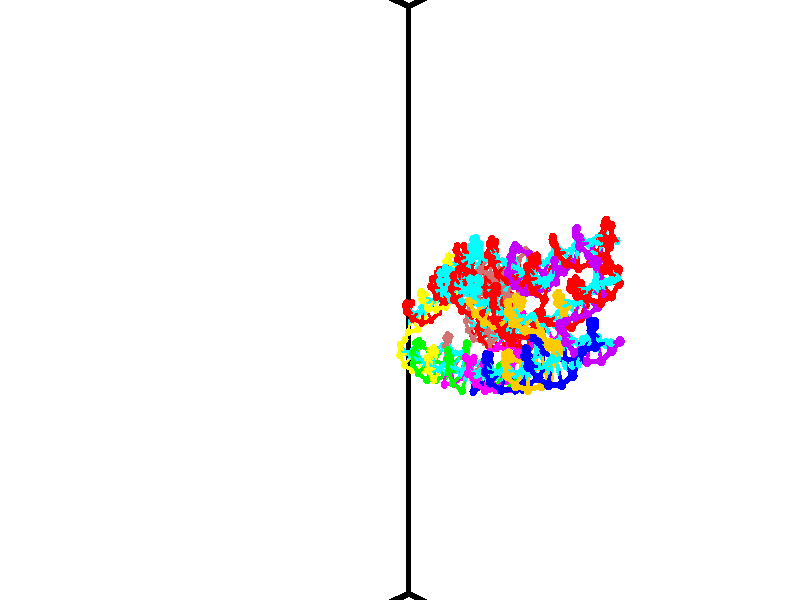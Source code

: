 // switches for output
#declare DRAW_BASES = 1; // possible values are 0, 1; only relevant for DNA ribbons
#declare DRAW_BASES_TYPE = 3; // possible values are 1, 2, 3; only relevant for DNA ribbons
#declare DRAW_FOG = 0; // set to 1 to enable fog

#include "colors.inc"

#include "transforms.inc"
background { rgb <1, 1, 1>}

#default {
   normal{
       ripples 0.25
       frequency 0.20
       turbulence 0.2
       lambda 5
   }
	finish {
		phong 0.1
		phong_size 40.
	}
}

// original window dimensions: 1024x640


// camera settings

camera {
	sky <-0, 1, 0>
	up <-0, 1, 0>
	right 1.6 * <0.724836, 0, 0.688921>
	location <12.1561, 44.2, 77.9145>
	look_at <46.7464, 44.2, 41.5209>
	direction <34.5903, 0, -36.3936>
	angle 67.0682
}


# declare cpy_camera_pos = <12.1561, 44.2, 77.9145>;
# if (DRAW_FOG = 1)
fog {
	fog_type 2
	up vnormalize(cpy_camera_pos)
	color rgbt<1,1,1,0.3>
	distance 1e-5
	fog_alt 3e-3
	fog_offset 70.72
}
# end


// LIGHTS

# declare lum = 6;
global_settings {
	ambient_light rgb lum * <0.05, 0.05, 0.05>
	max_trace_level 15
}# declare cpy_direct_light_amount = 0.25;
light_source
{	1000 * <-0.0359156, -1, 1.41376>,
	rgb lum * cpy_direct_light_amount
	parallel
}

light_source
{	1000 * <0.0359156, 1, -1.41376>,
	rgb lum * cpy_direct_light_amount
	parallel
}

// strand 0

// nucleotide -1

// particle -1
sphere {
	<50.856865, 41.738342, 45.864750> 0.250000
	pigment { color rgbt <1,0,0,0> }
	no_shadow
}
cylinder {
	<50.753067, 42.122833, 45.902084>,  <50.690788, 42.353527, 45.924484>, 0.100000
	pigment { color rgbt <1,0,0,0> }
	no_shadow
}
cylinder {
	<50.753067, 42.122833, 45.902084>,  <50.856865, 41.738342, 45.864750>, 0.100000
	pigment { color rgbt <1,0,0,0> }
	no_shadow
}

// particle -1
sphere {
	<50.753067, 42.122833, 45.902084> 0.100000
	pigment { color rgbt <1,0,0,0> }
	no_shadow
}
sphere {
	0, 1
	scale<0.080000,0.200000,0.300000>
	matrix <-0.096773, -0.122042, 0.987796,
		0.960883, 0.247297, 0.124690,
		-0.259496, 0.961223, 0.093336,
		50.675217, 42.411201, 45.930084>
	pigment { color rgbt <0,1,1,0> }
	no_shadow
}
cylinder {
	<51.272762, 41.970383, 46.397354>,  <50.856865, 41.738342, 45.864750>, 0.130000
	pigment { color rgbt <1,0,0,0> }
	no_shadow
}

// nucleotide -1

// particle -1
sphere {
	<51.272762, 41.970383, 46.397354> 0.250000
	pigment { color rgbt <1,0,0,0> }
	no_shadow
}
cylinder {
	<50.962593, 42.220650, 46.363266>,  <50.776493, 42.370811, 46.342812>, 0.100000
	pigment { color rgbt <1,0,0,0> }
	no_shadow
}
cylinder {
	<50.962593, 42.220650, 46.363266>,  <51.272762, 41.970383, 46.397354>, 0.100000
	pigment { color rgbt <1,0,0,0> }
	no_shadow
}

// particle -1
sphere {
	<50.962593, 42.220650, 46.363266> 0.100000
	pigment { color rgbt <1,0,0,0> }
	no_shadow
}
sphere {
	0, 1
	scale<0.080000,0.200000,0.300000>
	matrix <-0.129204, -0.025102, 0.991300,
		0.618087, 0.779684, 0.100303,
		-0.775419, 0.625669, -0.085224,
		50.729969, 42.408352, 46.337700>
	pigment { color rgbt <0,1,1,0> }
	no_shadow
}
cylinder {
	<51.234268, 42.281162, 47.104736>,  <51.272762, 41.970383, 46.397354>, 0.130000
	pigment { color rgbt <1,0,0,0> }
	no_shadow
}

// nucleotide -1

// particle -1
sphere {
	<51.234268, 42.281162, 47.104736> 0.250000
	pigment { color rgbt <1,0,0,0> }
	no_shadow
}
cylinder {
	<50.894180, 42.397964, 46.929531>,  <50.690128, 42.468048, 46.824406>, 0.100000
	pigment { color rgbt <1,0,0,0> }
	no_shadow
}
cylinder {
	<50.894180, 42.397964, 46.929531>,  <51.234268, 42.281162, 47.104736>, 0.100000
	pigment { color rgbt <1,0,0,0> }
	no_shadow
}

// particle -1
sphere {
	<50.894180, 42.397964, 46.929531> 0.100000
	pigment { color rgbt <1,0,0,0> }
	no_shadow
}
sphere {
	0, 1
	scale<0.080000,0.200000,0.300000>
	matrix <-0.449343, 0.030930, 0.892823,
		0.274261, 0.955915, 0.104915,
		-0.850218, 0.292010, -0.438017,
		50.639114, 42.485569, 46.798126>
	pigment { color rgbt <0,1,1,0> }
	no_shadow
}
cylinder {
	<51.000267, 42.866447, 47.576565>,  <51.234268, 42.281162, 47.104736>, 0.130000
	pigment { color rgbt <1,0,0,0> }
	no_shadow
}

// nucleotide -1

// particle -1
sphere {
	<51.000267, 42.866447, 47.576565> 0.250000
	pigment { color rgbt <1,0,0,0> }
	no_shadow
}
cylinder {
	<50.693832, 42.717163, 47.367252>,  <50.509972, 42.627594, 47.241665>, 0.100000
	pigment { color rgbt <1,0,0,0> }
	no_shadow
}
cylinder {
	<50.693832, 42.717163, 47.367252>,  <51.000267, 42.866447, 47.576565>, 0.100000
	pigment { color rgbt <1,0,0,0> }
	no_shadow
}

// particle -1
sphere {
	<50.693832, 42.717163, 47.367252> 0.100000
	pigment { color rgbt <1,0,0,0> }
	no_shadow
}
sphere {
	0, 1
	scale<0.080000,0.200000,0.300000>
	matrix <-0.567479, 0.010483, 0.823321,
		-0.301787, 0.927687, -0.219821,
		-0.766089, -0.373211, -0.523279,
		50.464005, 42.605198, 47.210270>
	pigment { color rgbt <0,1,1,0> }
	no_shadow
}
cylinder {
	<50.452812, 43.328804, 47.647549>,  <51.000267, 42.866447, 47.576565>, 0.130000
	pigment { color rgbt <1,0,0,0> }
	no_shadow
}

// nucleotide -1

// particle -1
sphere {
	<50.452812, 43.328804, 47.647549> 0.250000
	pigment { color rgbt <1,0,0,0> }
	no_shadow
}
cylinder {
	<50.312279, 42.962044, 47.571804>,  <50.227959, 42.741989, 47.526356>, 0.100000
	pigment { color rgbt <1,0,0,0> }
	no_shadow
}
cylinder {
	<50.312279, 42.962044, 47.571804>,  <50.452812, 43.328804, 47.647549>, 0.100000
	pigment { color rgbt <1,0,0,0> }
	no_shadow
}

// particle -1
sphere {
	<50.312279, 42.962044, 47.571804> 0.100000
	pigment { color rgbt <1,0,0,0> }
	no_shadow
}
sphere {
	0, 1
	scale<0.080000,0.200000,0.300000>
	matrix <-0.384307, -0.043201, 0.922194,
		-0.853741, 0.396771, -0.337193,
		-0.351333, -0.916901, -0.189365,
		50.206879, 42.686974, 47.514996>
	pigment { color rgbt <0,1,1,0> }
	no_shadow
}
cylinder {
	<49.761616, 43.314224, 47.983837>,  <50.452812, 43.328804, 47.647549>, 0.130000
	pigment { color rgbt <1,0,0,0> }
	no_shadow
}

// nucleotide -1

// particle -1
sphere {
	<49.761616, 43.314224, 47.983837> 0.250000
	pigment { color rgbt <1,0,0,0> }
	no_shadow
}
cylinder {
	<49.841667, 42.928902, 47.912292>,  <49.889698, 42.697708, 47.869366>, 0.100000
	pigment { color rgbt <1,0,0,0> }
	no_shadow
}
cylinder {
	<49.841667, 42.928902, 47.912292>,  <49.761616, 43.314224, 47.983837>, 0.100000
	pigment { color rgbt <1,0,0,0> }
	no_shadow
}

// particle -1
sphere {
	<49.841667, 42.928902, 47.912292> 0.100000
	pigment { color rgbt <1,0,0,0> }
	no_shadow
}
sphere {
	0, 1
	scale<0.080000,0.200000,0.300000>
	matrix <-0.438902, -0.251355, 0.862662,
		-0.875964, -0.094141, -0.473100,
		0.200128, -0.963306, -0.178859,
		49.901707, 42.639912, 47.858635>
	pigment { color rgbt <0,1,1,0> }
	no_shadow
}
cylinder {
	<49.078495, 42.931236, 47.988911>,  <49.761616, 43.314224, 47.983837>, 0.130000
	pigment { color rgbt <1,0,0,0> }
	no_shadow
}

// nucleotide -1

// particle -1
sphere {
	<49.078495, 42.931236, 47.988911> 0.250000
	pigment { color rgbt <1,0,0,0> }
	no_shadow
}
cylinder {
	<49.368446, 42.663155, 48.052643>,  <49.542416, 42.502308, 48.090881>, 0.100000
	pigment { color rgbt <1,0,0,0> }
	no_shadow
}
cylinder {
	<49.368446, 42.663155, 48.052643>,  <49.078495, 42.931236, 47.988911>, 0.100000
	pigment { color rgbt <1,0,0,0> }
	no_shadow
}

// particle -1
sphere {
	<49.368446, 42.663155, 48.052643> 0.100000
	pigment { color rgbt <1,0,0,0> }
	no_shadow
}
sphere {
	0, 1
	scale<0.080000,0.200000,0.300000>
	matrix <-0.377531, -0.193030, 0.905654,
		-0.576216, -0.716637, -0.392944,
		0.724876, -0.670202, 0.159326,
		49.585911, 42.462093, 48.100441>
	pigment { color rgbt <0,1,1,0> }
	no_shadow
}
cylinder {
	<48.799259, 42.307121, 48.106976>,  <49.078495, 42.931236, 47.988911>, 0.130000
	pigment { color rgbt <1,0,0,0> }
	no_shadow
}

// nucleotide -1

// particle -1
sphere {
	<48.799259, 42.307121, 48.106976> 0.250000
	pigment { color rgbt <1,0,0,0> }
	no_shadow
}
cylinder {
	<49.150848, 42.256104, 48.290775>,  <49.361801, 42.225491, 48.401054>, 0.100000
	pigment { color rgbt <1,0,0,0> }
	no_shadow
}
cylinder {
	<49.150848, 42.256104, 48.290775>,  <48.799259, 42.307121, 48.106976>, 0.100000
	pigment { color rgbt <1,0,0,0> }
	no_shadow
}

// particle -1
sphere {
	<49.150848, 42.256104, 48.290775> 0.100000
	pigment { color rgbt <1,0,0,0> }
	no_shadow
}
sphere {
	0, 1
	scale<0.080000,0.200000,0.300000>
	matrix <-0.475766, -0.300085, 0.826798,
		0.032431, -0.945347, -0.324450,
		0.878974, -0.127548, 0.459496,
		49.414539, 42.217838, 48.428623>
	pigment { color rgbt <0,1,1,0> }
	no_shadow
}
cylinder {
	<48.624748, 41.697872, 48.546631>,  <48.799259, 42.307121, 48.106976>, 0.130000
	pigment { color rgbt <1,0,0,0> }
	no_shadow
}

// nucleotide -1

// particle -1
sphere {
	<48.624748, 41.697872, 48.546631> 0.250000
	pigment { color rgbt <1,0,0,0> }
	no_shadow
}
cylinder {
	<48.956459, 41.871040, 48.687981>,  <49.155487, 41.974941, 48.772793>, 0.100000
	pigment { color rgbt <1,0,0,0> }
	no_shadow
}
cylinder {
	<48.956459, 41.871040, 48.687981>,  <48.624748, 41.697872, 48.546631>, 0.100000
	pigment { color rgbt <1,0,0,0> }
	no_shadow
}

// particle -1
sphere {
	<48.956459, 41.871040, 48.687981> 0.100000
	pigment { color rgbt <1,0,0,0> }
	no_shadow
}
sphere {
	0, 1
	scale<0.080000,0.200000,0.300000>
	matrix <-0.323910, -0.142929, 0.935229,
		0.455386, -0.890030, 0.021699,
		0.829280, 0.432919, 0.353377,
		49.205242, 42.000916, 48.793995>
	pigment { color rgbt <0,1,1,0> }
	no_shadow
}
cylinder {
	<48.961502, 41.271183, 48.983212>,  <48.624748, 41.697872, 48.546631>, 0.130000
	pigment { color rgbt <1,0,0,0> }
	no_shadow
}

// nucleotide -1

// particle -1
sphere {
	<48.961502, 41.271183, 48.983212> 0.250000
	pigment { color rgbt <1,0,0,0> }
	no_shadow
}
cylinder {
	<49.090553, 41.631409, 49.099762>,  <49.167984, 41.847542, 49.169693>, 0.100000
	pigment { color rgbt <1,0,0,0> }
	no_shadow
}
cylinder {
	<49.090553, 41.631409, 49.099762>,  <48.961502, 41.271183, 48.983212>, 0.100000
	pigment { color rgbt <1,0,0,0> }
	no_shadow
}

// particle -1
sphere {
	<49.090553, 41.631409, 49.099762> 0.100000
	pigment { color rgbt <1,0,0,0> }
	no_shadow
}
sphere {
	0, 1
	scale<0.080000,0.200000,0.300000>
	matrix <-0.266369, -0.209011, 0.940937,
		0.908271, -0.381190, 0.172448,
		0.322632, 0.900560, 0.291376,
		49.187344, 41.901577, 49.187176>
	pigment { color rgbt <0,1,1,0> }
	no_shadow
}
cylinder {
	<49.364933, 41.100597, 49.499737>,  <48.961502, 41.271183, 48.983212>, 0.130000
	pigment { color rgbt <1,0,0,0> }
	no_shadow
}

// nucleotide -1

// particle -1
sphere {
	<49.364933, 41.100597, 49.499737> 0.250000
	pigment { color rgbt <1,0,0,0> }
	no_shadow
}
cylinder {
	<49.283394, 41.491043, 49.529812>,  <49.234470, 41.725311, 49.547855>, 0.100000
	pigment { color rgbt <1,0,0,0> }
	no_shadow
}
cylinder {
	<49.283394, 41.491043, 49.529812>,  <49.364933, 41.100597, 49.499737>, 0.100000
	pigment { color rgbt <1,0,0,0> }
	no_shadow
}

// particle -1
sphere {
	<49.283394, 41.491043, 49.529812> 0.100000
	pigment { color rgbt <1,0,0,0> }
	no_shadow
}
sphere {
	0, 1
	scale<0.080000,0.200000,0.300000>
	matrix <-0.183661, -0.113565, 0.976408,
		0.961621, 0.185230, 0.202423,
		-0.203848, 0.976111, 0.075187,
		49.222240, 41.783878, 49.552368>
	pigment { color rgbt <0,1,1,0> }
	no_shadow
}
cylinder {
	<49.574394, 41.295235, 50.171459>,  <49.364933, 41.100597, 49.499737>, 0.130000
	pigment { color rgbt <1,0,0,0> }
	no_shadow
}

// nucleotide -1

// particle -1
sphere {
	<49.574394, 41.295235, 50.171459> 0.250000
	pigment { color rgbt <1,0,0,0> }
	no_shadow
}
cylinder {
	<49.333138, 41.595467, 50.063496>,  <49.188385, 41.775608, 49.998718>, 0.100000
	pigment { color rgbt <1,0,0,0> }
	no_shadow
}
cylinder {
	<49.333138, 41.595467, 50.063496>,  <49.574394, 41.295235, 50.171459>, 0.100000
	pigment { color rgbt <1,0,0,0> }
	no_shadow
}

// particle -1
sphere {
	<49.333138, 41.595467, 50.063496> 0.100000
	pigment { color rgbt <1,0,0,0> }
	no_shadow
}
sphere {
	0, 1
	scale<0.080000,0.200000,0.300000>
	matrix <-0.343124, 0.061325, 0.937286,
		0.720062, 0.657925, 0.220555,
		-0.603139, 0.750582, -0.269908,
		49.152195, 41.820641, 49.982525>
	pigment { color rgbt <0,1,1,0> }
	no_shadow
}
cylinder {
	<49.616306, 41.789429, 50.712547>,  <49.574394, 41.295235, 50.171459>, 0.130000
	pigment { color rgbt <1,0,0,0> }
	no_shadow
}

// nucleotide -1

// particle -1
sphere {
	<49.616306, 41.789429, 50.712547> 0.250000
	pigment { color rgbt <1,0,0,0> }
	no_shadow
}
cylinder {
	<49.264336, 41.866638, 50.538895>,  <49.053154, 41.912964, 50.434704>, 0.100000
	pigment { color rgbt <1,0,0,0> }
	no_shadow
}
cylinder {
	<49.264336, 41.866638, 50.538895>,  <49.616306, 41.789429, 50.712547>, 0.100000
	pigment { color rgbt <1,0,0,0> }
	no_shadow
}

// particle -1
sphere {
	<49.264336, 41.866638, 50.538895> 0.100000
	pigment { color rgbt <1,0,0,0> }
	no_shadow
}
sphere {
	0, 1
	scale<0.080000,0.200000,0.300000>
	matrix <-0.365035, 0.310183, 0.877802,
		0.304095, 0.930875, -0.202479,
		-0.879929, 0.193023, -0.434127,
		49.000359, 41.924545, 50.408657>
	pigment { color rgbt <0,1,1,0> }
	no_shadow
}
cylinder {
	<49.360016, 42.398567, 50.971680>,  <49.616306, 41.789429, 50.712547>, 0.130000
	pigment { color rgbt <1,0,0,0> }
	no_shadow
}

// nucleotide -1

// particle -1
sphere {
	<49.360016, 42.398567, 50.971680> 0.250000
	pigment { color rgbt <1,0,0,0> }
	no_shadow
}
cylinder {
	<49.028900, 42.230423, 50.823051>,  <48.830231, 42.129536, 50.733875>, 0.100000
	pigment { color rgbt <1,0,0,0> }
	no_shadow
}
cylinder {
	<49.028900, 42.230423, 50.823051>,  <49.360016, 42.398567, 50.971680>, 0.100000
	pigment { color rgbt <1,0,0,0> }
	no_shadow
}

// particle -1
sphere {
	<49.028900, 42.230423, 50.823051> 0.100000
	pigment { color rgbt <1,0,0,0> }
	no_shadow
}
sphere {
	0, 1
	scale<0.080000,0.200000,0.300000>
	matrix <-0.505695, 0.272213, 0.818641,
		-0.242975, 0.865563, -0.437908,
		-0.827790, -0.420357, -0.371570,
		48.780563, 42.104317, 50.711582>
	pigment { color rgbt <0,1,1,0> }
	no_shadow
}
cylinder {
	<48.929291, 42.938282, 51.056068>,  <49.360016, 42.398567, 50.971680>, 0.130000
	pigment { color rgbt <1,0,0,0> }
	no_shadow
}

// nucleotide -1

// particle -1
sphere {
	<48.929291, 42.938282, 51.056068> 0.250000
	pigment { color rgbt <1,0,0,0> }
	no_shadow
}
cylinder {
	<48.725494, 42.597916, 51.004910>,  <48.603218, 42.393696, 50.974213>, 0.100000
	pigment { color rgbt <1,0,0,0> }
	no_shadow
}
cylinder {
	<48.725494, 42.597916, 51.004910>,  <48.929291, 42.938282, 51.056068>, 0.100000
	pigment { color rgbt <1,0,0,0> }
	no_shadow
}

// particle -1
sphere {
	<48.725494, 42.597916, 51.004910> 0.100000
	pigment { color rgbt <1,0,0,0> }
	no_shadow
}
sphere {
	0, 1
	scale<0.080000,0.200000,0.300000>
	matrix <-0.606096, 0.249374, 0.755288,
		-0.610794, 0.462330, -0.642792,
		-0.509488, -0.850919, -0.127900,
		48.572647, 42.342640, 50.966541>
	pigment { color rgbt <0,1,1,0> }
	no_shadow
}
cylinder {
	<48.238159, 43.136734, 51.006016>,  <48.929291, 42.938282, 51.056068>, 0.130000
	pigment { color rgbt <1,0,0,0> }
	no_shadow
}

// nucleotide -1

// particle -1
sphere {
	<48.238159, 43.136734, 51.006016> 0.250000
	pigment { color rgbt <1,0,0,0> }
	no_shadow
}
cylinder {
	<48.259644, 42.754524, 51.122005>,  <48.272533, 42.525200, 51.191601>, 0.100000
	pigment { color rgbt <1,0,0,0> }
	no_shadow
}
cylinder {
	<48.259644, 42.754524, 51.122005>,  <48.238159, 43.136734, 51.006016>, 0.100000
	pigment { color rgbt <1,0,0,0> }
	no_shadow
}

// particle -1
sphere {
	<48.259644, 42.754524, 51.122005> 0.100000
	pigment { color rgbt <1,0,0,0> }
	no_shadow
}
sphere {
	0, 1
	scale<0.080000,0.200000,0.300000>
	matrix <-0.686034, 0.175704, 0.706035,
		-0.725584, -0.236854, -0.646086,
		0.053707, -0.955525, 0.289978,
		48.275757, 42.467865, 51.209000>
	pigment { color rgbt <0,1,1,0> }
	no_shadow
}
cylinder {
	<47.525482, 43.004704, 51.087994>,  <48.238159, 43.136734, 51.006016>, 0.130000
	pigment { color rgbt <1,0,0,0> }
	no_shadow
}

// nucleotide -1

// particle -1
sphere {
	<47.525482, 43.004704, 51.087994> 0.250000
	pigment { color rgbt <1,0,0,0> }
	no_shadow
}
cylinder {
	<47.706169, 42.704048, 51.280239>,  <47.814583, 42.523655, 51.395588>, 0.100000
	pigment { color rgbt <1,0,0,0> }
	no_shadow
}
cylinder {
	<47.706169, 42.704048, 51.280239>,  <47.525482, 43.004704, 51.087994>, 0.100000
	pigment { color rgbt <1,0,0,0> }
	no_shadow
}

// particle -1
sphere {
	<47.706169, 42.704048, 51.280239> 0.100000
	pigment { color rgbt <1,0,0,0> }
	no_shadow
}
sphere {
	0, 1
	scale<0.080000,0.200000,0.300000>
	matrix <-0.758674, -0.040173, 0.650231,
		-0.469431, -0.658350, -0.588396,
		0.451718, -0.751639, 0.480615,
		47.841686, 42.478558, 51.424423>
	pigment { color rgbt <0,1,1,0> }
	no_shadow
}
cylinder {
	<46.991837, 42.466743, 51.366852>,  <47.525482, 43.004704, 51.087994>, 0.130000
	pigment { color rgbt <1,0,0,0> }
	no_shadow
}

// nucleotide -1

// particle -1
sphere {
	<46.991837, 42.466743, 51.366852> 0.250000
	pigment { color rgbt <1,0,0,0> }
	no_shadow
}
cylinder {
	<47.308968, 42.410019, 51.603939>,  <47.499245, 42.375984, 51.746193>, 0.100000
	pigment { color rgbt <1,0,0,0> }
	no_shadow
}
cylinder {
	<47.308968, 42.410019, 51.603939>,  <46.991837, 42.466743, 51.366852>, 0.100000
	pigment { color rgbt <1,0,0,0> }
	no_shadow
}

// particle -1
sphere {
	<47.308968, 42.410019, 51.603939> 0.100000
	pigment { color rgbt <1,0,0,0> }
	no_shadow
}
sphere {
	0, 1
	scale<0.080000,0.200000,0.300000>
	matrix <-0.602585, -0.036857, 0.797203,
		-0.091212, -0.989206, -0.114679,
		0.792825, -0.141818, 0.592719,
		47.546814, 42.367477, 51.781754>
	pigment { color rgbt <0,1,1,0> }
	no_shadow
}
cylinder {
	<46.696194, 42.133312, 52.022743>,  <46.991837, 42.466743, 51.366852>, 0.130000
	pigment { color rgbt <1,0,0,0> }
	no_shadow
}

// nucleotide -1

// particle -1
sphere {
	<46.696194, 42.133312, 52.022743> 0.250000
	pigment { color rgbt <1,0,0,0> }
	no_shadow
}
cylinder {
	<47.068794, 42.229637, 52.131786>,  <47.292355, 42.287430, 52.197212>, 0.100000
	pigment { color rgbt <1,0,0,0> }
	no_shadow
}
cylinder {
	<47.068794, 42.229637, 52.131786>,  <46.696194, 42.133312, 52.022743>, 0.100000
	pigment { color rgbt <1,0,0,0> }
	no_shadow
}

// particle -1
sphere {
	<47.068794, 42.229637, 52.131786> 0.100000
	pigment { color rgbt <1,0,0,0> }
	no_shadow
}
sphere {
	0, 1
	scale<0.080000,0.200000,0.300000>
	matrix <-0.287454, 0.028122, 0.957381,
		0.222880, -0.970165, 0.095417,
		0.931502, 0.240809, 0.272610,
		47.348244, 42.301880, 52.213570>
	pigment { color rgbt <0,1,1,0> }
	no_shadow
}
cylinder {
	<46.919098, 41.680965, 52.575424>,  <46.696194, 42.133312, 52.022743>, 0.130000
	pigment { color rgbt <1,0,0,0> }
	no_shadow
}

// nucleotide -1

// particle -1
sphere {
	<46.919098, 41.680965, 52.575424> 0.250000
	pigment { color rgbt <1,0,0,0> }
	no_shadow
}
cylinder {
	<47.165680, 41.994713, 52.602970>,  <47.313629, 42.182961, 52.619499>, 0.100000
	pigment { color rgbt <1,0,0,0> }
	no_shadow
}
cylinder {
	<47.165680, 41.994713, 52.602970>,  <46.919098, 41.680965, 52.575424>, 0.100000
	pigment { color rgbt <1,0,0,0> }
	no_shadow
}

// particle -1
sphere {
	<47.165680, 41.994713, 52.602970> 0.100000
	pigment { color rgbt <1,0,0,0> }
	no_shadow
}
sphere {
	0, 1
	scale<0.080000,0.200000,0.300000>
	matrix <-0.069851, -0.032639, 0.997023,
		0.784286, -0.619430, 0.034669,
		0.616455, 0.784373, 0.068866,
		47.350616, 42.230026, 52.623631>
	pigment { color rgbt <0,1,1,0> }
	no_shadow
}
cylinder {
	<47.499744, 41.426155, 52.933422>,  <46.919098, 41.680965, 52.575424>, 0.130000
	pigment { color rgbt <1,0,0,0> }
	no_shadow
}

// nucleotide -1

// particle -1
sphere {
	<47.499744, 41.426155, 52.933422> 0.250000
	pigment { color rgbt <1,0,0,0> }
	no_shadow
}
cylinder {
	<47.470398, 41.822273, 52.980633>,  <47.452789, 42.059944, 53.008961>, 0.100000
	pigment { color rgbt <1,0,0,0> }
	no_shadow
}
cylinder {
	<47.470398, 41.822273, 52.980633>,  <47.499744, 41.426155, 52.933422>, 0.100000
	pigment { color rgbt <1,0,0,0> }
	no_shadow
}

// particle -1
sphere {
	<47.470398, 41.822273, 52.980633> 0.100000
	pigment { color rgbt <1,0,0,0> }
	no_shadow
}
sphere {
	0, 1
	scale<0.080000,0.200000,0.300000>
	matrix <-0.061045, -0.122586, 0.990579,
		0.995435, 0.065471, 0.069447,
		-0.073367, 0.990296, 0.118030,
		47.448387, 42.119362, 53.016041>
	pigment { color rgbt <0,1,1,0> }
	no_shadow
}
cylinder {
	<47.908905, 41.460152, 53.522079>,  <47.499744, 41.426155, 52.933422>, 0.130000
	pigment { color rgbt <1,0,0,0> }
	no_shadow
}

// nucleotide -1

// particle -1
sphere {
	<47.908905, 41.460152, 53.522079> 0.250000
	pigment { color rgbt <1,0,0,0> }
	no_shadow
}
cylinder {
	<47.731110, 41.817558, 53.496605>,  <47.624432, 42.032001, 53.481319>, 0.100000
	pigment { color rgbt <1,0,0,0> }
	no_shadow
}
cylinder {
	<47.731110, 41.817558, 53.496605>,  <47.908905, 41.460152, 53.522079>, 0.100000
	pigment { color rgbt <1,0,0,0> }
	no_shadow
}

// particle -1
sphere {
	<47.731110, 41.817558, 53.496605> 0.100000
	pigment { color rgbt <1,0,0,0> }
	no_shadow
}
sphere {
	0, 1
	scale<0.080000,0.200000,0.300000>
	matrix <-0.102915, 0.019684, 0.994495,
		0.889855, 0.448593, 0.083207,
		-0.444486, 0.893519, -0.063683,
		47.597763, 42.085613, 53.477501>
	pigment { color rgbt <0,1,1,0> }
	no_shadow
}
cylinder {
	<48.220985, 41.835312, 54.063770>,  <47.908905, 41.460152, 53.522079>, 0.130000
	pigment { color rgbt <1,0,0,0> }
	no_shadow
}

// nucleotide -1

// particle -1
sphere {
	<48.220985, 41.835312, 54.063770> 0.250000
	pigment { color rgbt <1,0,0,0> }
	no_shadow
}
cylinder {
	<47.891754, 42.052490, 53.997124>,  <47.694218, 42.182796, 53.957134>, 0.100000
	pigment { color rgbt <1,0,0,0> }
	no_shadow
}
cylinder {
	<47.891754, 42.052490, 53.997124>,  <48.220985, 41.835312, 54.063770>, 0.100000
	pigment { color rgbt <1,0,0,0> }
	no_shadow
}

// particle -1
sphere {
	<47.891754, 42.052490, 53.997124> 0.100000
	pigment { color rgbt <1,0,0,0> }
	no_shadow
}
sphere {
	0, 1
	scale<0.080000,0.200000,0.300000>
	matrix <-0.123397, 0.115403, 0.985624,
		0.554365, 0.831803, -0.027988,
		-0.823075, 0.542942, -0.166617,
		47.644833, 42.215374, 53.947140>
	pigment { color rgbt <0,1,1,0> }
	no_shadow
}
cylinder {
	<48.318493, 42.512623, 54.405602>,  <48.220985, 41.835312, 54.063770>, 0.130000
	pigment { color rgbt <1,0,0,0> }
	no_shadow
}

// nucleotide -1

// particle -1
sphere {
	<48.318493, 42.512623, 54.405602> 0.250000
	pigment { color rgbt <1,0,0,0> }
	no_shadow
}
cylinder {
	<47.929489, 42.435242, 54.353756>,  <47.696087, 42.388813, 54.322651>, 0.100000
	pigment { color rgbt <1,0,0,0> }
	no_shadow
}
cylinder {
	<47.929489, 42.435242, 54.353756>,  <48.318493, 42.512623, 54.405602>, 0.100000
	pigment { color rgbt <1,0,0,0> }
	no_shadow
}

// particle -1
sphere {
	<47.929489, 42.435242, 54.353756> 0.100000
	pigment { color rgbt <1,0,0,0> }
	no_shadow
}
sphere {
	0, 1
	scale<0.080000,0.200000,0.300000>
	matrix <-0.155823, 0.127029, 0.979583,
		-0.173034, 0.972852, -0.153681,
		-0.972511, -0.193448, -0.129612,
		47.637737, 42.377209, 54.314873>
	pigment { color rgbt <0,1,1,0> }
	no_shadow
}
cylinder {
	<48.065594, 43.062298, 54.735096>,  <48.318493, 42.512623, 54.405602>, 0.130000
	pigment { color rgbt <1,0,0,0> }
	no_shadow
}

// nucleotide -1

// particle -1
sphere {
	<48.065594, 43.062298, 54.735096> 0.250000
	pigment { color rgbt <1,0,0,0> }
	no_shadow
}
cylinder {
	<47.742310, 42.828545, 54.706028>,  <47.548340, 42.688293, 54.688587>, 0.100000
	pigment { color rgbt <1,0,0,0> }
	no_shadow
}
cylinder {
	<47.742310, 42.828545, 54.706028>,  <48.065594, 43.062298, 54.735096>, 0.100000
	pigment { color rgbt <1,0,0,0> }
	no_shadow
}

// particle -1
sphere {
	<47.742310, 42.828545, 54.706028> 0.100000
	pigment { color rgbt <1,0,0,0> }
	no_shadow
}
sphere {
	0, 1
	scale<0.080000,0.200000,0.300000>
	matrix <-0.289448, 0.286742, 0.913235,
		-0.512844, 0.759125, -0.400899,
		-0.808215, -0.584386, -0.072673,
		47.499844, 42.653229, 54.684227>
	pigment { color rgbt <0,1,1,0> }
	no_shadow
}
cylinder {
	<47.551495, 43.463985, 54.752781>,  <48.065594, 43.062298, 54.735096>, 0.130000
	pigment { color rgbt <1,0,0,0> }
	no_shadow
}

// nucleotide -1

// particle -1
sphere {
	<47.551495, 43.463985, 54.752781> 0.250000
	pigment { color rgbt <1,0,0,0> }
	no_shadow
}
cylinder {
	<47.417458, 43.102440, 54.859173>,  <47.337036, 42.885513, 54.923008>, 0.100000
	pigment { color rgbt <1,0,0,0> }
	no_shadow
}
cylinder {
	<47.417458, 43.102440, 54.859173>,  <47.551495, 43.463985, 54.752781>, 0.100000
	pigment { color rgbt <1,0,0,0> }
	no_shadow
}

// particle -1
sphere {
	<47.417458, 43.102440, 54.859173> 0.100000
	pigment { color rgbt <1,0,0,0> }
	no_shadow
}
sphere {
	0, 1
	scale<0.080000,0.200000,0.300000>
	matrix <-0.507273, 0.410967, 0.757483,
		-0.793970, 0.118900, -0.596217,
		-0.335091, -0.903863, 0.265981,
		47.316929, 42.831280, 54.938969>
	pigment { color rgbt <0,1,1,0> }
	no_shadow
}
cylinder {
	<46.889992, 43.524502, 54.845638>,  <47.551495, 43.463985, 54.752781>, 0.130000
	pigment { color rgbt <1,0,0,0> }
	no_shadow
}

// nucleotide -1

// particle -1
sphere {
	<46.889992, 43.524502, 54.845638> 0.250000
	pigment { color rgbt <1,0,0,0> }
	no_shadow
}
cylinder {
	<46.988701, 43.210876, 55.073448>,  <47.047924, 43.022701, 55.210133>, 0.100000
	pigment { color rgbt <1,0,0,0> }
	no_shadow
}
cylinder {
	<46.988701, 43.210876, 55.073448>,  <46.889992, 43.524502, 54.845638>, 0.100000
	pigment { color rgbt <1,0,0,0> }
	no_shadow
}

// particle -1
sphere {
	<46.988701, 43.210876, 55.073448> 0.100000
	pigment { color rgbt <1,0,0,0> }
	no_shadow
}
sphere {
	0, 1
	scale<0.080000,0.200000,0.300000>
	matrix <-0.407260, 0.449374, 0.795112,
		-0.879344, -0.428152, -0.208424,
		0.246769, -0.784059, 0.569523,
		47.062733, 42.975658, 55.244305>
	pigment { color rgbt <0,1,1,0> }
	no_shadow
}
cylinder {
	<46.187378, 43.409973, 55.183857>,  <46.889992, 43.524502, 54.845638>, 0.130000
	pigment { color rgbt <1,0,0,0> }
	no_shadow
}

// nucleotide -1

// particle -1
sphere {
	<46.187378, 43.409973, 55.183857> 0.250000
	pigment { color rgbt <1,0,0,0> }
	no_shadow
}
cylinder {
	<46.488304, 43.242546, 55.387352>,  <46.668861, 43.142090, 55.509449>, 0.100000
	pigment { color rgbt <1,0,0,0> }
	no_shadow
}
cylinder {
	<46.488304, 43.242546, 55.387352>,  <46.187378, 43.409973, 55.183857>, 0.100000
	pigment { color rgbt <1,0,0,0> }
	no_shadow
}

// particle -1
sphere {
	<46.488304, 43.242546, 55.387352> 0.100000
	pigment { color rgbt <1,0,0,0> }
	no_shadow
}
sphere {
	0, 1
	scale<0.080000,0.200000,0.300000>
	matrix <-0.325317, 0.435476, 0.839363,
		-0.572874, -0.796971, 0.191450,
		0.752319, -0.418567, 0.508740,
		46.714001, 43.116978, 55.539974>
	pigment { color rgbt <0,1,1,0> }
	no_shadow
}
cylinder {
	<45.862530, 43.187325, 55.734528>,  <46.187378, 43.409973, 55.183857>, 0.130000
	pigment { color rgbt <1,0,0,0> }
	no_shadow
}

// nucleotide -1

// particle -1
sphere {
	<45.862530, 43.187325, 55.734528> 0.250000
	pigment { color rgbt <1,0,0,0> }
	no_shadow
}
cylinder {
	<46.250427, 43.196205, 55.831768>,  <46.483166, 43.201534, 55.890114>, 0.100000
	pigment { color rgbt <1,0,0,0> }
	no_shadow
}
cylinder {
	<46.250427, 43.196205, 55.831768>,  <45.862530, 43.187325, 55.734528>, 0.100000
	pigment { color rgbt <1,0,0,0> }
	no_shadow
}

// particle -1
sphere {
	<46.250427, 43.196205, 55.831768> 0.100000
	pigment { color rgbt <1,0,0,0> }
	no_shadow
}
sphere {
	0, 1
	scale<0.080000,0.200000,0.300000>
	matrix <-0.232043, 0.393157, 0.889710,
		-0.075822, -0.919203, 0.386415,
		0.969746, 0.022205, 0.243105,
		46.541351, 43.202866, 55.904701>
	pigment { color rgbt <0,1,1,0> }
	no_shadow
}
cylinder {
	<45.852802, 43.005337, 56.375477>,  <45.862530, 43.187325, 55.734528>, 0.130000
	pigment { color rgbt <1,0,0,0> }
	no_shadow
}

// nucleotide -1

// particle -1
sphere {
	<45.852802, 43.005337, 56.375477> 0.250000
	pigment { color rgbt <1,0,0,0> }
	no_shadow
}
cylinder {
	<46.221970, 43.159279, 56.379559>,  <46.443470, 43.251644, 56.382008>, 0.100000
	pigment { color rgbt <1,0,0,0> }
	no_shadow
}
cylinder {
	<46.221970, 43.159279, 56.379559>,  <45.852802, 43.005337, 56.375477>, 0.100000
	pigment { color rgbt <1,0,0,0> }
	no_shadow
}

// particle -1
sphere {
	<46.221970, 43.159279, 56.379559> 0.100000
	pigment { color rgbt <1,0,0,0> }
	no_shadow
}
sphere {
	0, 1
	scale<0.080000,0.200000,0.300000>
	matrix <-0.097724, 0.208563, 0.973114,
		0.372379, -0.899105, 0.230097,
		0.922921, 0.384853, 0.010199,
		46.498848, 43.274734, 56.382618>
	pigment { color rgbt <0,1,1,0> }
	no_shadow
}
cylinder {
	<46.157177, 42.726345, 57.022842>,  <45.852802, 43.005337, 56.375477>, 0.130000
	pigment { color rgbt <1,0,0,0> }
	no_shadow
}

// nucleotide -1

// particle -1
sphere {
	<46.157177, 42.726345, 57.022842> 0.250000
	pigment { color rgbt <1,0,0,0> }
	no_shadow
}
cylinder {
	<46.359108, 43.059464, 56.931984>,  <46.480267, 43.259335, 56.877468>, 0.100000
	pigment { color rgbt <1,0,0,0> }
	no_shadow
}
cylinder {
	<46.359108, 43.059464, 56.931984>,  <46.157177, 42.726345, 57.022842>, 0.100000
	pigment { color rgbt <1,0,0,0> }
	no_shadow
}

// particle -1
sphere {
	<46.359108, 43.059464, 56.931984> 0.100000
	pigment { color rgbt <1,0,0,0> }
	no_shadow
}
sphere {
	0, 1
	scale<0.080000,0.200000,0.300000>
	matrix <-0.004023, 0.265401, 0.964130,
		0.863210, -0.485806, 0.137332,
		0.504828, 0.832799, -0.227143,
		46.510555, 43.309303, 56.863842>
	pigment { color rgbt <0,1,1,0> }
	no_shadow
}
cylinder {
	<46.636528, 42.734871, 57.532654>,  <46.157177, 42.726345, 57.022842>, 0.130000
	pigment { color rgbt <1,0,0,0> }
	no_shadow
}

// nucleotide -1

// particle -1
sphere {
	<46.636528, 42.734871, 57.532654> 0.250000
	pigment { color rgbt <1,0,0,0> }
	no_shadow
}
cylinder {
	<46.581535, 43.096260, 57.370255>,  <46.548538, 43.313095, 57.272816>, 0.100000
	pigment { color rgbt <1,0,0,0> }
	no_shadow
}
cylinder {
	<46.581535, 43.096260, 57.370255>,  <46.636528, 42.734871, 57.532654>, 0.100000
	pigment { color rgbt <1,0,0,0> }
	no_shadow
}

// particle -1
sphere {
	<46.581535, 43.096260, 57.370255> 0.100000
	pigment { color rgbt <1,0,0,0> }
	no_shadow
}
sphere {
	0, 1
	scale<0.080000,0.200000,0.300000>
	matrix <-0.036298, 0.405015, 0.913589,
		0.989839, 0.140341, -0.022889,
		-0.137484, 0.903475, -0.405994,
		46.540291, 43.367302, 57.248455>
	pigment { color rgbt <0,1,1,0> }
	no_shadow
}
cylinder {
	<46.869865, 43.213398, 58.044918>,  <46.636528, 42.734871, 57.532654>, 0.130000
	pigment { color rgbt <1,0,0,0> }
	no_shadow
}

// nucleotide -1

// particle -1
sphere {
	<46.869865, 43.213398, 58.044918> 0.250000
	pigment { color rgbt <1,0,0,0> }
	no_shadow
}
cylinder {
	<46.692062, 43.485390, 57.811665>,  <46.585381, 43.648582, 57.671711>, 0.100000
	pigment { color rgbt <1,0,0,0> }
	no_shadow
}
cylinder {
	<46.692062, 43.485390, 57.811665>,  <46.869865, 43.213398, 58.044918>, 0.100000
	pigment { color rgbt <1,0,0,0> }
	no_shadow
}

// particle -1
sphere {
	<46.692062, 43.485390, 57.811665> 0.100000
	pigment { color rgbt <1,0,0,0> }
	no_shadow
}
sphere {
	0, 1
	scale<0.080000,0.200000,0.300000>
	matrix <-0.135965, 0.592226, 0.794218,
		0.885397, 0.432321, -0.170796,
		-0.444507, 0.679975, -0.583136,
		46.558712, 43.689381, 57.636723>
	pigment { color rgbt <0,1,1,0> }
	no_shadow
}
cylinder {
	<47.096527, 43.924667, 58.263737>,  <46.869865, 43.213398, 58.044918>, 0.130000
	pigment { color rgbt <1,0,0,0> }
	no_shadow
}

// nucleotide -1

// particle -1
sphere {
	<47.096527, 43.924667, 58.263737> 0.250000
	pigment { color rgbt <1,0,0,0> }
	no_shadow
}
cylinder {
	<46.752533, 43.986206, 58.069107>,  <46.546135, 44.023129, 57.952328>, 0.100000
	pigment { color rgbt <1,0,0,0> }
	no_shadow
}
cylinder {
	<46.752533, 43.986206, 58.069107>,  <47.096527, 43.924667, 58.263737>, 0.100000
	pigment { color rgbt <1,0,0,0> }
	no_shadow
}

// particle -1
sphere {
	<46.752533, 43.986206, 58.069107> 0.100000
	pigment { color rgbt <1,0,0,0> }
	no_shadow
}
sphere {
	0, 1
	scale<0.080000,0.200000,0.300000>
	matrix <-0.388673, 0.420407, 0.819872,
		0.330697, 0.894197, -0.301747,
		-0.859984, 0.153849, -0.486578,
		46.494537, 44.032360, 57.923134>
	pigment { color rgbt <0,1,1,0> }
	no_shadow
}
cylinder {
	<46.772499, 44.506962, 58.593994>,  <47.096527, 43.924667, 58.263737>, 0.130000
	pigment { color rgbt <1,0,0,0> }
	no_shadow
}

// nucleotide -1

// particle -1
sphere {
	<46.772499, 44.506962, 58.593994> 0.250000
	pigment { color rgbt <1,0,0,0> }
	no_shadow
}
cylinder {
	<46.462624, 44.338242, 58.405548>,  <46.276699, 44.237011, 58.292480>, 0.100000
	pigment { color rgbt <1,0,0,0> }
	no_shadow
}
cylinder {
	<46.462624, 44.338242, 58.405548>,  <46.772499, 44.506962, 58.593994>, 0.100000
	pigment { color rgbt <1,0,0,0> }
	no_shadow
}

// particle -1
sphere {
	<46.462624, 44.338242, 58.405548> 0.100000
	pigment { color rgbt <1,0,0,0> }
	no_shadow
}
sphere {
	0, 1
	scale<0.080000,0.200000,0.300000>
	matrix <-0.628285, 0.429114, 0.648937,
		-0.071558, 0.798716, -0.597438,
		-0.774685, -0.421798, -0.471115,
		46.230217, 44.211700, 58.264214>
	pigment { color rgbt <0,1,1,0> }
	no_shadow
}
cylinder {
	<46.299202, 45.034779, 58.397995>,  <46.772499, 44.506962, 58.593994>, 0.130000
	pigment { color rgbt <1,0,0,0> }
	no_shadow
}

// nucleotide -1

// particle -1
sphere {
	<46.299202, 45.034779, 58.397995> 0.250000
	pigment { color rgbt <1,0,0,0> }
	no_shadow
}
cylinder {
	<46.100586, 44.690781, 58.445076>,  <45.981419, 44.484383, 58.473324>, 0.100000
	pigment { color rgbt <1,0,0,0> }
	no_shadow
}
cylinder {
	<46.100586, 44.690781, 58.445076>,  <46.299202, 45.034779, 58.397995>, 0.100000
	pigment { color rgbt <1,0,0,0> }
	no_shadow
}

// particle -1
sphere {
	<46.100586, 44.690781, 58.445076> 0.100000
	pigment { color rgbt <1,0,0,0> }
	no_shadow
}
sphere {
	0, 1
	scale<0.080000,0.200000,0.300000>
	matrix <-0.585281, 0.431846, 0.686262,
		-0.641014, 0.271864, -0.717768,
		-0.496536, -0.859999, 0.117703,
		45.951626, 44.432781, 58.480389>
	pigment { color rgbt <0,1,1,0> }
	no_shadow
}
cylinder {
	<45.607769, 45.271175, 58.412918>,  <46.299202, 45.034779, 58.397995>, 0.130000
	pigment { color rgbt <1,0,0,0> }
	no_shadow
}

// nucleotide -1

// particle -1
sphere {
	<45.607769, 45.271175, 58.412918> 0.250000
	pigment { color rgbt <1,0,0,0> }
	no_shadow
}
cylinder {
	<45.563866, 44.895836, 58.544044>,  <45.537525, 44.670631, 58.622719>, 0.100000
	pigment { color rgbt <1,0,0,0> }
	no_shadow
}
cylinder {
	<45.563866, 44.895836, 58.544044>,  <45.607769, 45.271175, 58.412918>, 0.100000
	pigment { color rgbt <1,0,0,0> }
	no_shadow
}

// particle -1
sphere {
	<45.563866, 44.895836, 58.544044> 0.100000
	pigment { color rgbt <1,0,0,0> }
	no_shadow
}
sphere {
	0, 1
	scale<0.080000,0.200000,0.300000>
	matrix <-0.718140, 0.302879, 0.626530,
		-0.687189, -0.166652, -0.707105,
		-0.109755, -0.938345, 0.327815,
		45.530937, 44.614334, 58.642387>
	pigment { color rgbt <0,1,1,0> }
	no_shadow
}
cylinder {
	<44.910950, 45.083988, 58.508591>,  <45.607769, 45.271175, 58.412918>, 0.130000
	pigment { color rgbt <1,0,0,0> }
	no_shadow
}

// nucleotide -1

// particle -1
sphere {
	<44.910950, 45.083988, 58.508591> 0.250000
	pigment { color rgbt <1,0,0,0> }
	no_shadow
}
cylinder {
	<45.073273, 44.820366, 58.761879>,  <45.170666, 44.662193, 58.913853>, 0.100000
	pigment { color rgbt <1,0,0,0> }
	no_shadow
}
cylinder {
	<45.073273, 44.820366, 58.761879>,  <44.910950, 45.083988, 58.508591>, 0.100000
	pigment { color rgbt <1,0,0,0> }
	no_shadow
}

// particle -1
sphere {
	<45.073273, 44.820366, 58.761879> 0.100000
	pigment { color rgbt <1,0,0,0> }
	no_shadow
}
sphere {
	0, 1
	scale<0.080000,0.200000,0.300000>
	matrix <-0.615038, 0.315565, 0.722597,
		-0.676053, -0.682691, -0.277284,
		0.405809, -0.659053, 0.633220,
		45.195015, 44.622650, 58.951843>
	pigment { color rgbt <0,1,1,0> }
	no_shadow
}
cylinder {
	<44.318058, 44.763668, 58.827019>,  <44.910950, 45.083988, 58.508591>, 0.130000
	pigment { color rgbt <1,0,0,0> }
	no_shadow
}

// nucleotide -1

// particle -1
sphere {
	<44.318058, 44.763668, 58.827019> 0.250000
	pigment { color rgbt <1,0,0,0> }
	no_shadow
}
cylinder {
	<44.640663, 44.711403, 59.057655>,  <44.834229, 44.680046, 59.196037>, 0.100000
	pigment { color rgbt <1,0,0,0> }
	no_shadow
}
cylinder {
	<44.640663, 44.711403, 59.057655>,  <44.318058, 44.763668, 58.827019>, 0.100000
	pigment { color rgbt <1,0,0,0> }
	no_shadow
}

// particle -1
sphere {
	<44.640663, 44.711403, 59.057655> 0.100000
	pigment { color rgbt <1,0,0,0> }
	no_shadow
}
sphere {
	0, 1
	scale<0.080000,0.200000,0.300000>
	matrix <-0.515628, 0.321685, 0.794132,
		-0.289243, -0.937788, 0.192072,
		0.806515, -0.130659, 0.576595,
		44.882618, 44.672207, 59.230633>
	pigment { color rgbt <0,1,1,0> }
	no_shadow
}
cylinder {
	<44.061440, 44.401531, 59.392567>,  <44.318058, 44.763668, 58.827019>, 0.130000
	pigment { color rgbt <1,0,0,0> }
	no_shadow
}

// nucleotide -1

// particle -1
sphere {
	<44.061440, 44.401531, 59.392567> 0.250000
	pigment { color rgbt <1,0,0,0> }
	no_shadow
}
cylinder {
	<44.405834, 44.548729, 59.533016>,  <44.612469, 44.637047, 59.617287>, 0.100000
	pigment { color rgbt <1,0,0,0> }
	no_shadow
}
cylinder {
	<44.405834, 44.548729, 59.533016>,  <44.061440, 44.401531, 59.392567>, 0.100000
	pigment { color rgbt <1,0,0,0> }
	no_shadow
}

// particle -1
sphere {
	<44.405834, 44.548729, 59.533016> 0.100000
	pigment { color rgbt <1,0,0,0> }
	no_shadow
}
sphere {
	0, 1
	scale<0.080000,0.200000,0.300000>
	matrix <-0.447448, 0.219719, 0.866899,
		0.241874, -0.903491, 0.353837,
		0.860980, 0.368004, 0.351121,
		44.664127, 44.659126, 59.638355>
	pigment { color rgbt <0,1,1,0> }
	no_shadow
}
cylinder {
	<44.070229, 44.257973, 60.054447>,  <44.061440, 44.401531, 59.392567>, 0.130000
	pigment { color rgbt <1,0,0,0> }
	no_shadow
}

// nucleotide -1

// particle -1
sphere {
	<44.070229, 44.257973, 60.054447> 0.250000
	pigment { color rgbt <1,0,0,0> }
	no_shadow
}
cylinder {
	<44.347950, 44.545227, 60.073269>,  <44.514584, 44.717579, 60.084560>, 0.100000
	pigment { color rgbt <1,0,0,0> }
	no_shadow
}
cylinder {
	<44.347950, 44.545227, 60.073269>,  <44.070229, 44.257973, 60.054447>, 0.100000
	pigment { color rgbt <1,0,0,0> }
	no_shadow
}

// particle -1
sphere {
	<44.347950, 44.545227, 60.073269> 0.100000
	pigment { color rgbt <1,0,0,0> }
	no_shadow
}
sphere {
	0, 1
	scale<0.080000,0.200000,0.300000>
	matrix <-0.268717, 0.198036, 0.942641,
		0.667629, -0.667127, 0.330474,
		0.694307, 0.718139, 0.047054,
		44.556244, 44.760670, 60.087383>
	pigment { color rgbt <0,1,1,0> }
	no_shadow
}
cylinder {
	<44.543442, 44.060970, 60.660988>,  <44.070229, 44.257973, 60.054447>, 0.130000
	pigment { color rgbt <1,0,0,0> }
	no_shadow
}

// nucleotide -1

// particle -1
sphere {
	<44.543442, 44.060970, 60.660988> 0.250000
	pigment { color rgbt <1,0,0,0> }
	no_shadow
}
cylinder {
	<44.548336, 44.449829, 60.567360>,  <44.551273, 44.683144, 60.511185>, 0.100000
	pigment { color rgbt <1,0,0,0> }
	no_shadow
}
cylinder {
	<44.548336, 44.449829, 60.567360>,  <44.543442, 44.060970, 60.660988>, 0.100000
	pigment { color rgbt <1,0,0,0> }
	no_shadow
}

// particle -1
sphere {
	<44.548336, 44.449829, 60.567360> 0.100000
	pigment { color rgbt <1,0,0,0> }
	no_shadow
}
sphere {
	0, 1
	scale<0.080000,0.200000,0.300000>
	matrix <-0.246620, 0.229789, 0.941475,
		0.969035, 0.046208, 0.242561,
		0.012235, 0.972143, -0.234070,
		44.552006, 44.741470, 60.497139>
	pigment { color rgbt <0,1,1,0> }
	no_shadow
}
cylinder {
	<44.679325, 44.376686, 61.239594>,  <44.543442, 44.060970, 60.660988>, 0.130000
	pigment { color rgbt <1,0,0,0> }
	no_shadow
}

// nucleotide -1

// particle -1
sphere {
	<44.679325, 44.376686, 61.239594> 0.250000
	pigment { color rgbt <1,0,0,0> }
	no_shadow
}
cylinder {
	<44.522423, 44.685593, 61.039696>,  <44.428284, 44.870937, 60.919758>, 0.100000
	pigment { color rgbt <1,0,0,0> }
	no_shadow
}
cylinder {
	<44.522423, 44.685593, 61.039696>,  <44.679325, 44.376686, 61.239594>, 0.100000
	pigment { color rgbt <1,0,0,0> }
	no_shadow
}

// particle -1
sphere {
	<44.522423, 44.685593, 61.039696> 0.100000
	pigment { color rgbt <1,0,0,0> }
	no_shadow
}
sphere {
	0, 1
	scale<0.080000,0.200000,0.300000>
	matrix <-0.350577, 0.376775, 0.857401,
		0.850431, 0.511518, 0.122946,
		-0.392253, 0.772263, -0.499747,
		44.404747, 44.917271, 60.889771>
	pigment { color rgbt <0,1,1,0> }
	no_shadow
}
cylinder {
	<44.803196, 44.981998, 61.636913>,  <44.679325, 44.376686, 61.239594>, 0.130000
	pigment { color rgbt <1,0,0,0> }
	no_shadow
}

// nucleotide -1

// particle -1
sphere {
	<44.803196, 44.981998, 61.636913> 0.250000
	pigment { color rgbt <1,0,0,0> }
	no_shadow
}
cylinder {
	<44.469109, 45.028290, 61.421875>,  <44.268654, 45.056065, 61.292850>, 0.100000
	pigment { color rgbt <1,0,0,0> }
	no_shadow
}
cylinder {
	<44.469109, 45.028290, 61.421875>,  <44.803196, 44.981998, 61.636913>, 0.100000
	pigment { color rgbt <1,0,0,0> }
	no_shadow
}

// particle -1
sphere {
	<44.469109, 45.028290, 61.421875> 0.100000
	pigment { color rgbt <1,0,0,0> }
	no_shadow
}
sphere {
	0, 1
	scale<0.080000,0.200000,0.300000>
	matrix <-0.497790, 0.256333, 0.828552,
		0.233693, 0.959635, -0.156485,
		-0.835220, 0.115730, -0.537600,
		44.218544, 45.063007, 61.260593>
	pigment { color rgbt <0,1,1,0> }
	no_shadow
}
cylinder {
	<44.402386, 45.617516, 61.786694>,  <44.803196, 44.981998, 61.636913>, 0.130000
	pigment { color rgbt <1,0,0,0> }
	no_shadow
}

// nucleotide -1

// particle -1
sphere {
	<44.402386, 45.617516, 61.786694> 0.250000
	pigment { color rgbt <1,0,0,0> }
	no_shadow
}
cylinder {
	<44.145607, 45.331047, 61.677155>,  <43.991539, 45.159164, 61.611431>, 0.100000
	pigment { color rgbt <1,0,0,0> }
	no_shadow
}
cylinder {
	<44.145607, 45.331047, 61.677155>,  <44.402386, 45.617516, 61.786694>, 0.100000
	pigment { color rgbt <1,0,0,0> }
	no_shadow
}

// particle -1
sphere {
	<44.145607, 45.331047, 61.677155> 0.100000
	pigment { color rgbt <1,0,0,0> }
	no_shadow
}
sphere {
	0, 1
	scale<0.080000,0.200000,0.300000>
	matrix <-0.602392, 0.250117, 0.758001,
		-0.474368, 0.651563, -0.591981,
		-0.641949, -0.716176, -0.273849,
		43.953022, 45.116196, 61.595001>
	pigment { color rgbt <0,1,1,0> }
	no_shadow
}
cylinder {
	<43.639500, 45.872471, 61.642105>,  <44.402386, 45.617516, 61.786694>, 0.130000
	pigment { color rgbt <1,0,0,0> }
	no_shadow
}

// nucleotide -1

// particle -1
sphere {
	<43.639500, 45.872471, 61.642105> 0.250000
	pigment { color rgbt <1,0,0,0> }
	no_shadow
}
cylinder {
	<43.641945, 45.494652, 61.773434>,  <43.643414, 45.267960, 61.852230>, 0.100000
	pigment { color rgbt <1,0,0,0> }
	no_shadow
}
cylinder {
	<43.641945, 45.494652, 61.773434>,  <43.639500, 45.872471, 61.642105>, 0.100000
	pigment { color rgbt <1,0,0,0> }
	no_shadow
}

// particle -1
sphere {
	<43.641945, 45.494652, 61.773434> 0.100000
	pigment { color rgbt <1,0,0,0> }
	no_shadow
}
sphere {
	0, 1
	scale<0.080000,0.200000,0.300000>
	matrix <-0.593802, 0.260743, 0.761192,
		-0.804588, -0.199608, -0.559280,
		0.006112, -0.944547, 0.328318,
		43.643780, 45.211288, 61.871929>
	pigment { color rgbt <0,1,1,0> }
	no_shadow
}
cylinder {
	<42.993050, 45.574680, 61.679535>,  <43.639500, 45.872471, 61.642105>, 0.130000
	pigment { color rgbt <1,0,0,0> }
	no_shadow
}

// nucleotide -1

// particle -1
sphere {
	<42.993050, 45.574680, 61.679535> 0.250000
	pigment { color rgbt <1,0,0,0> }
	no_shadow
}
cylinder {
	<43.206505, 45.387207, 61.961121>,  <43.334579, 45.274723, 62.130074>, 0.100000
	pigment { color rgbt <1,0,0,0> }
	no_shadow
}
cylinder {
	<43.206505, 45.387207, 61.961121>,  <42.993050, 45.574680, 61.679535>, 0.100000
	pigment { color rgbt <1,0,0,0> }
	no_shadow
}

// particle -1
sphere {
	<43.206505, 45.387207, 61.961121> 0.100000
	pigment { color rgbt <1,0,0,0> }
	no_shadow
}
sphere {
	0, 1
	scale<0.080000,0.200000,0.300000>
	matrix <-0.612620, 0.359626, 0.703823,
		-0.583034, -0.806850, -0.095214,
		0.533638, -0.468682, 0.703966,
		43.366596, 45.246601, 62.172310>
	pigment { color rgbt <0,1,1,0> }
	no_shadow
}
cylinder {
	<42.564095, 46.126740, 62.008308>,  <42.993050, 45.574680, 61.679535>, 0.130000
	pigment { color rgbt <1,0,0,0> }
	no_shadow
}

// nucleotide -1

// particle -1
sphere {
	<42.564095, 46.126740, 62.008308> 0.250000
	pigment { color rgbt <1,0,0,0> }
	no_shadow
}
cylinder {
	<42.602623, 46.249626, 61.629608>,  <42.625740, 46.323357, 61.402386>, 0.100000
	pigment { color rgbt <1,0,0,0> }
	no_shadow
}
cylinder {
	<42.602623, 46.249626, 61.629608>,  <42.564095, 46.126740, 62.008308>, 0.100000
	pigment { color rgbt <1,0,0,0> }
	no_shadow
}

// particle -1
sphere {
	<42.602623, 46.249626, 61.629608> 0.100000
	pigment { color rgbt <1,0,0,0> }
	no_shadow
}
sphere {
	0, 1
	scale<0.080000,0.200000,0.300000>
	matrix <0.198919, 0.926046, 0.320733,
		0.975271, -0.219220, 0.028084,
		0.096318, 0.307215, -0.946753,
		42.631519, 46.341789, 61.345581>
	pigment { color rgbt <0,1,1,0> }
	no_shadow
}
cylinder {
	<43.125912, 46.638416, 61.920662>,  <42.564095, 46.126740, 62.008308>, 0.130000
	pigment { color rgbt <1,0,0,0> }
	no_shadow
}

// nucleotide -1

// particle -1
sphere {
	<43.125912, 46.638416, 61.920662> 0.250000
	pigment { color rgbt <1,0,0,0> }
	no_shadow
}
cylinder {
	<42.791832, 46.698898, 61.709160>,  <42.591385, 46.735188, 61.582260>, 0.100000
	pigment { color rgbt <1,0,0,0> }
	no_shadow
}
cylinder {
	<42.791832, 46.698898, 61.709160>,  <43.125912, 46.638416, 61.920662>, 0.100000
	pigment { color rgbt <1,0,0,0> }
	no_shadow
}

// particle -1
sphere {
	<42.791832, 46.698898, 61.709160> 0.100000
	pigment { color rgbt <1,0,0,0> }
	no_shadow
}
sphere {
	0, 1
	scale<0.080000,0.200000,0.300000>
	matrix <0.152804, 0.987406, 0.040998,
		0.528291, -0.046554, -0.847786,
		-0.835200, 0.151204, -0.528751,
		42.541271, 46.744259, 61.550533>
	pigment { color rgbt <0,1,1,0> }
	no_shadow
}
cylinder {
	<43.243469, 47.124680, 61.430466>,  <43.125912, 46.638416, 61.920662>, 0.130000
	pigment { color rgbt <1,0,0,0> }
	no_shadow
}

// nucleotide -1

// particle -1
sphere {
	<43.243469, 47.124680, 61.430466> 0.250000
	pigment { color rgbt <1,0,0,0> }
	no_shadow
}
cylinder {
	<42.857254, 47.123055, 61.534561>,  <42.625526, 47.122078, 61.597019>, 0.100000
	pigment { color rgbt <1,0,0,0> }
	no_shadow
}
cylinder {
	<42.857254, 47.123055, 61.534561>,  <43.243469, 47.124680, 61.430466>, 0.100000
	pigment { color rgbt <1,0,0,0> }
	no_shadow
}

// particle -1
sphere {
	<42.857254, 47.123055, 61.534561> 0.100000
	pigment { color rgbt <1,0,0,0> }
	no_shadow
}
sphere {
	0, 1
	scale<0.080000,0.200000,0.300000>
	matrix <0.019745, 0.995853, 0.088806,
		-0.259516, 0.090884, -0.961453,
		-0.965537, -0.004062, 0.260235,
		42.567593, 47.121838, 61.612633>
	pigment { color rgbt <0,1,1,0> }
	no_shadow
}
cylinder {
	<43.999615, 47.067005, 61.619656>,  <43.243469, 47.124680, 61.430466>, 0.130000
	pigment { color rgbt <1,0,0,0> }
	no_shadow
}

// nucleotide -1

// particle -1
sphere {
	<43.999615, 47.067005, 61.619656> 0.250000
	pigment { color rgbt <1,0,0,0> }
	no_shadow
}
cylinder {
	<44.396935, 47.022705, 61.606468>,  <44.635326, 46.996124, 61.598557>, 0.100000
	pigment { color rgbt <1,0,0,0> }
	no_shadow
}
cylinder {
	<44.396935, 47.022705, 61.606468>,  <43.999615, 47.067005, 61.619656>, 0.100000
	pigment { color rgbt <1,0,0,0> }
	no_shadow
}

// particle -1
sphere {
	<44.396935, 47.022705, 61.606468> 0.100000
	pigment { color rgbt <1,0,0,0> }
	no_shadow
}
sphere {
	0, 1
	scale<0.080000,0.200000,0.300000>
	matrix <0.008156, 0.351834, -0.936027,
		0.115261, 0.929488, 0.350380,
		0.993302, -0.110745, -0.032972,
		44.694923, 46.989483, 61.596577>
	pigment { color rgbt <0,1,1,0> }
	no_shadow
}
cylinder {
	<44.250366, 47.682968, 61.421204>,  <43.999615, 47.067005, 61.619656>, 0.130000
	pigment { color rgbt <1,0,0,0> }
	no_shadow
}

// nucleotide -1

// particle -1
sphere {
	<44.250366, 47.682968, 61.421204> 0.250000
	pigment { color rgbt <1,0,0,0> }
	no_shadow
}
cylinder {
	<44.500351, 47.392670, 61.306160>,  <44.650341, 47.218491, 61.237133>, 0.100000
	pigment { color rgbt <1,0,0,0> }
	no_shadow
}
cylinder {
	<44.500351, 47.392670, 61.306160>,  <44.250366, 47.682968, 61.421204>, 0.100000
	pigment { color rgbt <1,0,0,0> }
	no_shadow
}

// particle -1
sphere {
	<44.500351, 47.392670, 61.306160> 0.100000
	pigment { color rgbt <1,0,0,0> }
	no_shadow
}
sphere {
	0, 1
	scale<0.080000,0.200000,0.300000>
	matrix <-0.084321, 0.303513, -0.949089,
		0.776091, 0.617392, 0.128487,
		0.624958, -0.725745, -0.287613,
		44.687840, 47.174946, 61.219875>
	pigment { color rgbt <0,1,1,0> }
	no_shadow
}
cylinder {
	<44.738529, 48.002598, 60.872375>,  <44.250366, 47.682968, 61.421204>, 0.130000
	pigment { color rgbt <1,0,0,0> }
	no_shadow
}

// nucleotide -1

// particle -1
sphere {
	<44.738529, 48.002598, 60.872375> 0.250000
	pigment { color rgbt <1,0,0,0> }
	no_shadow
}
cylinder {
	<44.729019, 47.606834, 60.815102>,  <44.723312, 47.369377, 60.780739>, 0.100000
	pigment { color rgbt <1,0,0,0> }
	no_shadow
}
cylinder {
	<44.729019, 47.606834, 60.815102>,  <44.738529, 48.002598, 60.872375>, 0.100000
	pigment { color rgbt <1,0,0,0> }
	no_shadow
}

// particle -1
sphere {
	<44.729019, 47.606834, 60.815102> 0.100000
	pigment { color rgbt <1,0,0,0> }
	no_shadow
}
sphere {
	0, 1
	scale<0.080000,0.200000,0.300000>
	matrix <0.195279, 0.135867, -0.971291,
		0.980459, -0.051057, 0.189981,
		-0.023780, -0.989411, -0.143183,
		44.721886, 47.310013, 60.772148>
	pigment { color rgbt <0,1,1,0> }
	no_shadow
}
cylinder {
	<45.361710, 47.851295, 60.466499>,  <44.738529, 48.002598, 60.872375>, 0.130000
	pigment { color rgbt <1,0,0,0> }
	no_shadow
}

// nucleotide -1

// particle -1
sphere {
	<45.361710, 47.851295, 60.466499> 0.250000
	pigment { color rgbt <1,0,0,0> }
	no_shadow
}
cylinder {
	<45.126549, 47.532265, 60.412472>,  <44.985451, 47.340847, 60.380054>, 0.100000
	pigment { color rgbt <1,0,0,0> }
	no_shadow
}
cylinder {
	<45.126549, 47.532265, 60.412472>,  <45.361710, 47.851295, 60.466499>, 0.100000
	pigment { color rgbt <1,0,0,0> }
	no_shadow
}

// particle -1
sphere {
	<45.126549, 47.532265, 60.412472> 0.100000
	pigment { color rgbt <1,0,0,0> }
	no_shadow
}
sphere {
	0, 1
	scale<0.080000,0.200000,0.300000>
	matrix <0.268384, -0.034800, -0.962683,
		0.763109, -0.602218, 0.234515,
		-0.587907, -0.797573, -0.135069,
		44.950176, 47.292992, 60.371952>
	pigment { color rgbt <0,1,1,0> }
	no_shadow
}
cylinder {
	<45.780682, 47.273426, 60.073532>,  <45.361710, 47.851295, 60.466499>, 0.130000
	pigment { color rgbt <1,0,0,0> }
	no_shadow
}

// nucleotide -1

// particle -1
sphere {
	<45.780682, 47.273426, 60.073532> 0.250000
	pigment { color rgbt <1,0,0,0> }
	no_shadow
}
cylinder {
	<45.392250, 47.198502, 60.014313>,  <45.159191, 47.153545, 59.978779>, 0.100000
	pigment { color rgbt <1,0,0,0> }
	no_shadow
}
cylinder {
	<45.392250, 47.198502, 60.014313>,  <45.780682, 47.273426, 60.073532>, 0.100000
	pigment { color rgbt <1,0,0,0> }
	no_shadow
}

// particle -1
sphere {
	<45.392250, 47.198502, 60.014313> 0.100000
	pigment { color rgbt <1,0,0,0> }
	no_shadow
}
sphere {
	0, 1
	scale<0.080000,0.200000,0.300000>
	matrix <0.192224, -0.245570, -0.950129,
		0.141613, -0.951110, 0.274474,
		-0.971080, -0.187311, -0.148050,
		45.100925, 47.142307, 59.969898>
	pigment { color rgbt <0,1,1,0> }
	no_shadow
}
cylinder {
	<45.838406, 46.554806, 59.841412>,  <45.780682, 47.273426, 60.073532>, 0.130000
	pigment { color rgbt <1,0,0,0> }
	no_shadow
}

// nucleotide -1

// particle -1
sphere {
	<45.838406, 46.554806, 59.841412> 0.250000
	pigment { color rgbt <1,0,0,0> }
	no_shadow
}
cylinder {
	<45.491562, 46.712639, 59.719810>,  <45.283455, 46.807339, 59.646851>, 0.100000
	pigment { color rgbt <1,0,0,0> }
	no_shadow
}
cylinder {
	<45.491562, 46.712639, 59.719810>,  <45.838406, 46.554806, 59.841412>, 0.100000
	pigment { color rgbt <1,0,0,0> }
	no_shadow
}

// particle -1
sphere {
	<45.491562, 46.712639, 59.719810> 0.100000
	pigment { color rgbt <1,0,0,0> }
	no_shadow
}
sphere {
	0, 1
	scale<0.080000,0.200000,0.300000>
	matrix <0.194313, -0.294004, -0.935844,
		-0.458650, -0.870553, 0.178261,
		-0.867111, 0.394587, -0.304005,
		45.231430, 46.831013, 59.628609>
	pigment { color rgbt <0,1,1,0> }
	no_shadow
}
cylinder {
	<45.651764, 46.048496, 59.370392>,  <45.838406, 46.554806, 59.841412>, 0.130000
	pigment { color rgbt <1,0,0,0> }
	no_shadow
}

// nucleotide -1

// particle -1
sphere {
	<45.651764, 46.048496, 59.370392> 0.250000
	pigment { color rgbt <1,0,0,0> }
	no_shadow
}
cylinder {
	<45.431229, 46.374535, 59.299244>,  <45.298908, 46.570160, 59.256557>, 0.100000
	pigment { color rgbt <1,0,0,0> }
	no_shadow
}
cylinder {
	<45.431229, 46.374535, 59.299244>,  <45.651764, 46.048496, 59.370392>, 0.100000
	pigment { color rgbt <1,0,0,0> }
	no_shadow
}

// particle -1
sphere {
	<45.431229, 46.374535, 59.299244> 0.100000
	pigment { color rgbt <1,0,0,0> }
	no_shadow
}
sphere {
	0, 1
	scale<0.080000,0.200000,0.300000>
	matrix <0.109557, -0.140614, -0.983984,
		-0.827054, -0.561998, -0.011774,
		-0.551342, 0.815098, -0.177866,
		45.265827, 46.619064, 59.245884>
	pigment { color rgbt <0,1,1,0> }
	no_shadow
}
cylinder {
	<45.092377, 45.790493, 58.910435>,  <45.651764, 46.048496, 59.370392>, 0.130000
	pigment { color rgbt <1,0,0,0> }
	no_shadow
}

// nucleotide -1

// particle -1
sphere {
	<45.092377, 45.790493, 58.910435> 0.250000
	pigment { color rgbt <1,0,0,0> }
	no_shadow
}
cylinder {
	<45.144005, 46.182274, 58.848454>,  <45.174980, 46.417343, 58.811264>, 0.100000
	pigment { color rgbt <1,0,0,0> }
	no_shadow
}
cylinder {
	<45.144005, 46.182274, 58.848454>,  <45.092377, 45.790493, 58.910435>, 0.100000
	pigment { color rgbt <1,0,0,0> }
	no_shadow
}

// particle -1
sphere {
	<45.144005, 46.182274, 58.848454> 0.100000
	pigment { color rgbt <1,0,0,0> }
	no_shadow
}
sphere {
	0, 1
	scale<0.080000,0.200000,0.300000>
	matrix <0.064049, -0.164168, -0.984351,
		-0.989565, 0.117126, -0.083922,
		0.129070, 0.979454, -0.154953,
		45.182728, 46.476109, 58.801968>
	pigment { color rgbt <0,1,1,0> }
	no_shadow
}
cylinder {
	<44.681931, 46.021698, 58.345711>,  <45.092377, 45.790493, 58.910435>, 0.130000
	pigment { color rgbt <1,0,0,0> }
	no_shadow
}

// nucleotide -1

// particle -1
sphere {
	<44.681931, 46.021698, 58.345711> 0.250000
	pigment { color rgbt <1,0,0,0> }
	no_shadow
}
cylinder {
	<44.969555, 46.299637, 58.350479>,  <45.142128, 46.466400, 58.353340>, 0.100000
	pigment { color rgbt <1,0,0,0> }
	no_shadow
}
cylinder {
	<44.969555, 46.299637, 58.350479>,  <44.681931, 46.021698, 58.345711>, 0.100000
	pigment { color rgbt <1,0,0,0> }
	no_shadow
}

// particle -1
sphere {
	<44.969555, 46.299637, 58.350479> 0.100000
	pigment { color rgbt <1,0,0,0> }
	no_shadow
}
sphere {
	0, 1
	scale<0.080000,0.200000,0.300000>
	matrix <0.003748, 0.013282, -0.999905,
		-0.694942, 0.719033, 0.006946,
		0.719057, 0.694849, 0.011925,
		45.185272, 46.508091, 58.354057>
	pigment { color rgbt <0,1,1,0> }
	no_shadow
}
cylinder {
	<44.517246, 46.517185, 57.851227>,  <44.681931, 46.021698, 58.345711>, 0.130000
	pigment { color rgbt <1,0,0,0> }
	no_shadow
}

// nucleotide -1

// particle -1
sphere {
	<44.517246, 46.517185, 57.851227> 0.250000
	pigment { color rgbt <1,0,0,0> }
	no_shadow
}
cylinder {
	<44.907112, 46.595306, 57.894825>,  <45.141033, 46.642181, 57.920982>, 0.100000
	pigment { color rgbt <1,0,0,0> }
	no_shadow
}
cylinder {
	<44.907112, 46.595306, 57.894825>,  <44.517246, 46.517185, 57.851227>, 0.100000
	pigment { color rgbt <1,0,0,0> }
	no_shadow
}

// particle -1
sphere {
	<44.907112, 46.595306, 57.894825> 0.100000
	pigment { color rgbt <1,0,0,0> }
	no_shadow
}
sphere {
	0, 1
	scale<0.080000,0.200000,0.300000>
	matrix <0.079963, 0.150817, -0.985322,
		-0.208877, 0.969077, 0.131379,
		0.974667, 0.195305, 0.108993,
		45.199512, 46.653896, 57.927525>
	pigment { color rgbt <0,1,1,0> }
	no_shadow
}
cylinder {
	<44.749626, 47.138027, 57.406925>,  <44.517246, 46.517185, 57.851227>, 0.130000
	pigment { color rgbt <1,0,0,0> }
	no_shadow
}

// nucleotide -1

// particle -1
sphere {
	<44.749626, 47.138027, 57.406925> 0.250000
	pigment { color rgbt <1,0,0,0> }
	no_shadow
}
cylinder {
	<45.085709, 46.928986, 57.464813>,  <45.287357, 46.803562, 57.499546>, 0.100000
	pigment { color rgbt <1,0,0,0> }
	no_shadow
}
cylinder {
	<45.085709, 46.928986, 57.464813>,  <44.749626, 47.138027, 57.406925>, 0.100000
	pigment { color rgbt <1,0,0,0> }
	no_shadow
}

// particle -1
sphere {
	<45.085709, 46.928986, 57.464813> 0.100000
	pigment { color rgbt <1,0,0,0> }
	no_shadow
}
sphere {
	0, 1
	scale<0.080000,0.200000,0.300000>
	matrix <0.244230, 0.126413, -0.961442,
		0.484156, 0.843154, 0.233848,
		0.840205, -0.522600, 0.144720,
		45.337769, 46.772205, 57.508228>
	pigment { color rgbt <0,1,1,0> }
	no_shadow
}
cylinder {
	<45.258015, 47.479160, 57.027683>,  <44.749626, 47.138027, 57.406925>, 0.130000
	pigment { color rgbt <1,0,0,0> }
	no_shadow
}

// nucleotide -1

// particle -1
sphere {
	<45.258015, 47.479160, 57.027683> 0.250000
	pigment { color rgbt <1,0,0,0> }
	no_shadow
}
cylinder {
	<45.392761, 47.105980, 57.078468>,  <45.473610, 46.882072, 57.108940>, 0.100000
	pigment { color rgbt <1,0,0,0> }
	no_shadow
}
cylinder {
	<45.392761, 47.105980, 57.078468>,  <45.258015, 47.479160, 57.027683>, 0.100000
	pigment { color rgbt <1,0,0,0> }
	no_shadow
}

// particle -1
sphere {
	<45.392761, 47.105980, 57.078468> 0.100000
	pigment { color rgbt <1,0,0,0> }
	no_shadow
}
sphere {
	0, 1
	scale<0.080000,0.200000,0.300000>
	matrix <0.184543, -0.066802, -0.980551,
		0.923292, 0.353740, 0.149667,
		0.336862, -0.932955, 0.126958,
		45.493820, 46.826092, 57.116554>
	pigment { color rgbt <0,1,1,0> }
	no_shadow
}
cylinder {
	<45.817394, 47.437050, 56.655567>,  <45.258015, 47.479160, 57.027683>, 0.130000
	pigment { color rgbt <1,0,0,0> }
	no_shadow
}

// nucleotide -1

// particle -1
sphere {
	<45.817394, 47.437050, 56.655567> 0.250000
	pigment { color rgbt <1,0,0,0> }
	no_shadow
}
cylinder {
	<45.747505, 47.049965, 56.728233>,  <45.705570, 46.817715, 56.771832>, 0.100000
	pigment { color rgbt <1,0,0,0> }
	no_shadow
}
cylinder {
	<45.747505, 47.049965, 56.728233>,  <45.817394, 47.437050, 56.655567>, 0.100000
	pigment { color rgbt <1,0,0,0> }
	no_shadow
}

// particle -1
sphere {
	<45.747505, 47.049965, 56.728233> 0.100000
	pigment { color rgbt <1,0,0,0> }
	no_shadow
}
sphere {
	0, 1
	scale<0.080000,0.200000,0.300000>
	matrix <0.274198, -0.225024, -0.934976,
		0.945667, -0.113552, 0.304663,
		-0.174725, -0.967714, 0.181662,
		45.695087, 46.759651, 56.782730>
	pigment { color rgbt <0,1,1,0> }
	no_shadow
}
cylinder {
	<46.392273, 47.136688, 56.509792>,  <45.817394, 47.437050, 56.655567>, 0.130000
	pigment { color rgbt <1,0,0,0> }
	no_shadow
}

// nucleotide -1

// particle -1
sphere {
	<46.392273, 47.136688, 56.509792> 0.250000
	pigment { color rgbt <1,0,0,0> }
	no_shadow
}
cylinder {
	<46.136955, 46.829994, 56.482388>,  <45.983765, 46.645977, 56.465946>, 0.100000
	pigment { color rgbt <1,0,0,0> }
	no_shadow
}
cylinder {
	<46.136955, 46.829994, 56.482388>,  <46.392273, 47.136688, 56.509792>, 0.100000
	pigment { color rgbt <1,0,0,0> }
	no_shadow
}

// particle -1
sphere {
	<46.136955, 46.829994, 56.482388> 0.100000
	pigment { color rgbt <1,0,0,0> }
	no_shadow
}
sphere {
	0, 1
	scale<0.080000,0.200000,0.300000>
	matrix <0.477045, -0.324139, -0.816922,
		0.604158, -0.554120, 0.572664,
		-0.638296, -0.766737, -0.068509,
		45.945465, 46.599972, 56.461834>
	pigment { color rgbt <0,1,1,0> }
	no_shadow
}
cylinder {
	<46.772400, 46.611641, 56.169464>,  <46.392273, 47.136688, 56.509792>, 0.130000
	pigment { color rgbt <1,0,0,0> }
	no_shadow
}

// nucleotide -1

// particle -1
sphere {
	<46.772400, 46.611641, 56.169464> 0.250000
	pigment { color rgbt <1,0,0,0> }
	no_shadow
}
cylinder {
	<46.401123, 46.465149, 56.143120>,  <46.178356, 46.377254, 56.127312>, 0.100000
	pigment { color rgbt <1,0,0,0> }
	no_shadow
}
cylinder {
	<46.401123, 46.465149, 56.143120>,  <46.772400, 46.611641, 56.169464>, 0.100000
	pigment { color rgbt <1,0,0,0> }
	no_shadow
}

// particle -1
sphere {
	<46.401123, 46.465149, 56.143120> 0.100000
	pigment { color rgbt <1,0,0,0> }
	no_shadow
}
sphere {
	0, 1
	scale<0.080000,0.200000,0.300000>
	matrix <0.202357, -0.348260, -0.915296,
		0.312275, -0.862895, 0.397361,
		-0.928190, -0.366233, -0.065860,
		46.122665, 46.355278, 56.123363>
	pigment { color rgbt <0,1,1,0> }
	no_shadow
}
cylinder {
	<46.804260, 45.918449, 56.003727>,  <46.772400, 46.611641, 56.169464>, 0.130000
	pigment { color rgbt <1,0,0,0> }
	no_shadow
}

// nucleotide -1

// particle -1
sphere {
	<46.804260, 45.918449, 56.003727> 0.250000
	pigment { color rgbt <1,0,0,0> }
	no_shadow
}
cylinder {
	<46.453606, 46.053482, 55.866585>,  <46.243214, 46.134502, 55.784298>, 0.100000
	pigment { color rgbt <1,0,0,0> }
	no_shadow
}
cylinder {
	<46.453606, 46.053482, 55.866585>,  <46.804260, 45.918449, 56.003727>, 0.100000
	pigment { color rgbt <1,0,0,0> }
	no_shadow
}

// particle -1
sphere {
	<46.453606, 46.053482, 55.866585> 0.100000
	pigment { color rgbt <1,0,0,0> }
	no_shadow
}
sphere {
	0, 1
	scale<0.080000,0.200000,0.300000>
	matrix <0.194150, -0.403810, -0.894004,
		-0.440254, -0.850278, 0.288450,
		-0.876631, 0.337586, -0.342860,
		46.190617, 46.154755, 55.763729>
	pigment { color rgbt <0,1,1,0> }
	no_shadow
}
cylinder {
	<46.487175, 45.426872, 55.641464>,  <46.804260, 45.918449, 56.003727>, 0.130000
	pigment { color rgbt <1,0,0,0> }
	no_shadow
}

// nucleotide -1

// particle -1
sphere {
	<46.487175, 45.426872, 55.641464> 0.250000
	pigment { color rgbt <1,0,0,0> }
	no_shadow
}
cylinder {
	<46.241600, 45.702820, 55.488018>,  <46.094254, 45.868389, 55.395950>, 0.100000
	pigment { color rgbt <1,0,0,0> }
	no_shadow
}
cylinder {
	<46.241600, 45.702820, 55.488018>,  <46.487175, 45.426872, 55.641464>, 0.100000
	pigment { color rgbt <1,0,0,0> }
	no_shadow
}

// particle -1
sphere {
	<46.241600, 45.702820, 55.488018> 0.100000
	pigment { color rgbt <1,0,0,0> }
	no_shadow
}
sphere {
	0, 1
	scale<0.080000,0.200000,0.300000>
	matrix <0.106717, -0.408985, -0.906279,
		-0.782109, -0.597336, 0.177470,
		-0.613936, 0.689870, -0.383617,
		46.057419, 45.909782, 55.372932>
	pigment { color rgbt <0,1,1,0> }
	no_shadow
}
cylinder {
	<45.920609, 45.072605, 55.325714>,  <46.487175, 45.426872, 55.641464>, 0.130000
	pigment { color rgbt <1,0,0,0> }
	no_shadow
}

// nucleotide -1

// particle -1
sphere {
	<45.920609, 45.072605, 55.325714> 0.250000
	pigment { color rgbt <1,0,0,0> }
	no_shadow
}
cylinder {
	<45.957283, 45.427414, 55.144699>,  <45.979286, 45.640297, 55.036091>, 0.100000
	pigment { color rgbt <1,0,0,0> }
	no_shadow
}
cylinder {
	<45.957283, 45.427414, 55.144699>,  <45.920609, 45.072605, 55.325714>, 0.100000
	pigment { color rgbt <1,0,0,0> }
	no_shadow
}

// particle -1
sphere {
	<45.957283, 45.427414, 55.144699> 0.100000
	pigment { color rgbt <1,0,0,0> }
	no_shadow
}
sphere {
	0, 1
	scale<0.080000,0.200000,0.300000>
	matrix <0.242321, -0.460664, -0.853855,
		-0.965854, -0.031372, -0.257180,
		0.091687, 0.887020, -0.452536,
		45.984791, 45.693520, 55.008938>
	pigment { color rgbt <0,1,1,0> }
	no_shadow
}
cylinder {
	<45.743263, 44.914009, 54.676437>,  <45.920609, 45.072605, 55.325714>, 0.130000
	pigment { color rgbt <1,0,0,0> }
	no_shadow
}

// nucleotide -1

// particle -1
sphere {
	<45.743263, 44.914009, 54.676437> 0.250000
	pigment { color rgbt <1,0,0,0> }
	no_shadow
}
cylinder {
	<45.910873, 45.273170, 54.622494>,  <46.011440, 45.488667, 54.590126>, 0.100000
	pigment { color rgbt <1,0,0,0> }
	no_shadow
}
cylinder {
	<45.910873, 45.273170, 54.622494>,  <45.743263, 44.914009, 54.676437>, 0.100000
	pigment { color rgbt <1,0,0,0> }
	no_shadow
}

// particle -1
sphere {
	<45.910873, 45.273170, 54.622494> 0.100000
	pigment { color rgbt <1,0,0,0> }
	no_shadow
}
sphere {
	0, 1
	scale<0.080000,0.200000,0.300000>
	matrix <0.254245, -0.258622, -0.931920,
		-0.871650, 0.356213, -0.336657,
		0.419029, 0.897901, -0.134862,
		46.036583, 45.542542, 54.582035>
	pigment { color rgbt <0,1,1,0> }
	no_shadow
}
cylinder {
	<45.447460, 45.241131, 54.063251>,  <45.743263, 44.914009, 54.676437>, 0.130000
	pigment { color rgbt <1,0,0,0> }
	no_shadow
}

// nucleotide -1

// particle -1
sphere {
	<45.447460, 45.241131, 54.063251> 0.250000
	pigment { color rgbt <1,0,0,0> }
	no_shadow
}
cylinder {
	<45.807091, 45.405777, 54.122898>,  <46.022869, 45.504566, 54.158684>, 0.100000
	pigment { color rgbt <1,0,0,0> }
	no_shadow
}
cylinder {
	<45.807091, 45.405777, 54.122898>,  <45.447460, 45.241131, 54.063251>, 0.100000
	pigment { color rgbt <1,0,0,0> }
	no_shadow
}

// particle -1
sphere {
	<45.807091, 45.405777, 54.122898> 0.100000
	pigment { color rgbt <1,0,0,0> }
	no_shadow
}
sphere {
	0, 1
	scale<0.080000,0.200000,0.300000>
	matrix <0.271459, -0.256929, -0.927522,
		-0.343474, 0.874390, -0.342736,
		0.899075, 0.411618, 0.149112,
		46.076813, 45.529263, 54.167633>
	pigment { color rgbt <0,1,1,0> }
	no_shadow
}
cylinder {
	<45.594341, 45.684757, 53.509300>,  <45.447460, 45.241131, 54.063251>, 0.130000
	pigment { color rgbt <1,0,0,0> }
	no_shadow
}

// nucleotide -1

// particle -1
sphere {
	<45.594341, 45.684757, 53.509300> 0.250000
	pigment { color rgbt <1,0,0,0> }
	no_shadow
}
cylinder {
	<45.959320, 45.626289, 53.662178>,  <46.178307, 45.591209, 53.753902>, 0.100000
	pigment { color rgbt <1,0,0,0> }
	no_shadow
}
cylinder {
	<45.959320, 45.626289, 53.662178>,  <45.594341, 45.684757, 53.509300>, 0.100000
	pigment { color rgbt <1,0,0,0> }
	no_shadow
}

// particle -1
sphere {
	<45.959320, 45.626289, 53.662178> 0.100000
	pigment { color rgbt <1,0,0,0> }
	no_shadow
}
sphere {
	0, 1
	scale<0.080000,0.200000,0.300000>
	matrix <0.347811, -0.214971, -0.912587,
		0.215556, 0.965619, -0.145309,
		0.912449, -0.146173, 0.382191,
		46.233055, 45.582436, 53.776836>
	pigment { color rgbt <0,1,1,0> }
	no_shadow
}
cylinder {
	<45.985947, 46.165638, 53.163601>,  <45.594341, 45.684757, 53.509300>, 0.130000
	pigment { color rgbt <1,0,0,0> }
	no_shadow
}

// nucleotide -1

// particle -1
sphere {
	<45.985947, 46.165638, 53.163601> 0.250000
	pigment { color rgbt <1,0,0,0> }
	no_shadow
}
cylinder {
	<46.237045, 45.894958, 53.317493>,  <46.387703, 45.732552, 53.409828>, 0.100000
	pigment { color rgbt <1,0,0,0> }
	no_shadow
}
cylinder {
	<46.237045, 45.894958, 53.317493>,  <45.985947, 46.165638, 53.163601>, 0.100000
	pigment { color rgbt <1,0,0,0> }
	no_shadow
}

// particle -1
sphere {
	<46.237045, 45.894958, 53.317493> 0.100000
	pigment { color rgbt <1,0,0,0> }
	no_shadow
}
sphere {
	0, 1
	scale<0.080000,0.200000,0.300000>
	matrix <0.379595, -0.165375, -0.910252,
		0.679589, 0.717449, 0.153056,
		0.627748, -0.676696, 0.384727,
		46.425369, 45.691948, 53.432911>
	pigment { color rgbt <0,1,1,0> }
	no_shadow
}
cylinder {
	<46.580231, 46.330162, 52.762909>,  <45.985947, 46.165638, 53.163601>, 0.130000
	pigment { color rgbt <1,0,0,0> }
	no_shadow
}

// nucleotide -1

// particle -1
sphere {
	<46.580231, 46.330162, 52.762909> 0.250000
	pigment { color rgbt <1,0,0,0> }
	no_shadow
}
cylinder {
	<46.636200, 45.970070, 52.927837>,  <46.669781, 45.754013, 53.026794>, 0.100000
	pigment { color rgbt <1,0,0,0> }
	no_shadow
}
cylinder {
	<46.636200, 45.970070, 52.927837>,  <46.580231, 46.330162, 52.762909>, 0.100000
	pigment { color rgbt <1,0,0,0> }
	no_shadow
}

// particle -1
sphere {
	<46.636200, 45.970070, 52.927837> 0.100000
	pigment { color rgbt <1,0,0,0> }
	no_shadow
}
sphere {
	0, 1
	scale<0.080000,0.200000,0.300000>
	matrix <0.533076, -0.282428, -0.797536,
		0.834417, 0.331388, 0.440375,
		0.139920, -0.900231, 0.412318,
		46.678177, 45.700001, 53.051533>
	pigment { color rgbt <0,1,1,0> }
	no_shadow
}
cylinder {
	<47.339035, 46.213303, 52.854027>,  <46.580231, 46.330162, 52.762909>, 0.130000
	pigment { color rgbt <1,0,0,0> }
	no_shadow
}

// nucleotide -1

// particle -1
sphere {
	<47.339035, 46.213303, 52.854027> 0.250000
	pigment { color rgbt <1,0,0,0> }
	no_shadow
}
cylinder {
	<47.139275, 45.870834, 52.801003>,  <47.019417, 45.665356, 52.769188>, 0.100000
	pigment { color rgbt <1,0,0,0> }
	no_shadow
}
cylinder {
	<47.139275, 45.870834, 52.801003>,  <47.339035, 46.213303, 52.854027>, 0.100000
	pigment { color rgbt <1,0,0,0> }
	no_shadow
}

// particle -1
sphere {
	<47.139275, 45.870834, 52.801003> 0.100000
	pigment { color rgbt <1,0,0,0> }
	no_shadow
}
sphere {
	0, 1
	scale<0.080000,0.200000,0.300000>
	matrix <0.457117, -0.130422, -0.879793,
		0.735962, -0.499966, 0.456502,
		-0.499404, -0.856168, -0.132558,
		46.989452, 45.613983, 52.761234>
	pigment { color rgbt <0,1,1,0> }
	no_shadow
}
cylinder {
	<47.863113, 45.723209, 52.574093>,  <47.339035, 46.213303, 52.854027>, 0.130000
	pigment { color rgbt <1,0,0,0> }
	no_shadow
}

// nucleotide -1

// particle -1
sphere {
	<47.863113, 45.723209, 52.574093> 0.250000
	pigment { color rgbt <1,0,0,0> }
	no_shadow
}
cylinder {
	<47.533493, 45.512703, 52.490208>,  <47.335720, 45.386398, 52.439877>, 0.100000
	pigment { color rgbt <1,0,0,0> }
	no_shadow
}
cylinder {
	<47.533493, 45.512703, 52.490208>,  <47.863113, 45.723209, 52.574093>, 0.100000
	pigment { color rgbt <1,0,0,0> }
	no_shadow
}

// particle -1
sphere {
	<47.533493, 45.512703, 52.490208> 0.100000
	pigment { color rgbt <1,0,0,0> }
	no_shadow
}
sphere {
	0, 1
	scale<0.080000,0.200000,0.300000>
	matrix <0.463874, -0.414311, -0.783050,
		0.325205, -0.742557, 0.585535,
		-0.824053, -0.526266, -0.209716,
		47.286278, 45.354824, 52.427292>
	pigment { color rgbt <0,1,1,0> }
	no_shadow
}
cylinder {
	<48.040615, 45.064354, 52.518723>,  <47.863113, 45.723209, 52.574093>, 0.130000
	pigment { color rgbt <1,0,0,0> }
	no_shadow
}

// nucleotide -1

// particle -1
sphere {
	<48.040615, 45.064354, 52.518723> 0.250000
	pigment { color rgbt <1,0,0,0> }
	no_shadow
}
cylinder {
	<47.694893, 45.061432, 52.317558>,  <47.487457, 45.059681, 52.196861>, 0.100000
	pigment { color rgbt <1,0,0,0> }
	no_shadow
}
cylinder {
	<47.694893, 45.061432, 52.317558>,  <48.040615, 45.064354, 52.518723>, 0.100000
	pigment { color rgbt <1,0,0,0> }
	no_shadow
}

// particle -1
sphere {
	<47.694893, 45.061432, 52.317558> 0.100000
	pigment { color rgbt <1,0,0,0> }
	no_shadow
}
sphere {
	0, 1
	scale<0.080000,0.200000,0.300000>
	matrix <0.448740, -0.462791, -0.764498,
		-0.227159, -0.886438, 0.403271,
		-0.864310, -0.007301, -0.502907,
		47.435600, 45.059242, 52.166687>
	pigment { color rgbt <0,1,1,0> }
	no_shadow
}
cylinder {
	<48.061462, 44.377972, 52.302631>,  <48.040615, 45.064354, 52.518723>, 0.130000
	pigment { color rgbt <1,0,0,0> }
	no_shadow
}

// nucleotide -1

// particle -1
sphere {
	<48.061462, 44.377972, 52.302631> 0.250000
	pigment { color rgbt <1,0,0,0> }
	no_shadow
}
cylinder {
	<47.812927, 44.591995, 52.073669>,  <47.663807, 44.720409, 51.936291>, 0.100000
	pigment { color rgbt <1,0,0,0> }
	no_shadow
}
cylinder {
	<47.812927, 44.591995, 52.073669>,  <48.061462, 44.377972, 52.302631>, 0.100000
	pigment { color rgbt <1,0,0,0> }
	no_shadow
}

// particle -1
sphere {
	<47.812927, 44.591995, 52.073669> 0.100000
	pigment { color rgbt <1,0,0,0> }
	no_shadow
}
sphere {
	0, 1
	scale<0.080000,0.200000,0.300000>
	matrix <0.425248, -0.383310, -0.819901,
		-0.658104, -0.752852, 0.010634,
		-0.621340, 0.535058, -0.572407,
		47.626526, 44.752514, 51.901947>
	pigment { color rgbt <0,1,1,0> }
	no_shadow
}
cylinder {
	<47.964607, 43.958126, 51.773785>,  <48.061462, 44.377972, 52.302631>, 0.130000
	pigment { color rgbt <1,0,0,0> }
	no_shadow
}

// nucleotide -1

// particle -1
sphere {
	<47.964607, 43.958126, 51.773785> 0.250000
	pigment { color rgbt <1,0,0,0> }
	no_shadow
}
cylinder {
	<47.855774, 44.320740, 51.644684>,  <47.790474, 44.538307, 51.567223>, 0.100000
	pigment { color rgbt <1,0,0,0> }
	no_shadow
}
cylinder {
	<47.855774, 44.320740, 51.644684>,  <47.964607, 43.958126, 51.773785>, 0.100000
	pigment { color rgbt <1,0,0,0> }
	no_shadow
}

// particle -1
sphere {
	<47.855774, 44.320740, 51.644684> 0.100000
	pigment { color rgbt <1,0,0,0> }
	no_shadow
}
sphere {
	0, 1
	scale<0.080000,0.200000,0.300000>
	matrix <0.421594, -0.189203, -0.886827,
		-0.865002, -0.377366, -0.330708,
		-0.272087, 0.906530, -0.322756,
		47.774147, 44.592697, 51.547855>
	pigment { color rgbt <0,1,1,0> }
	no_shadow
}
cylinder {
	<47.859039, 43.795536, 51.087341>,  <47.964607, 43.958126, 51.773785>, 0.130000
	pigment { color rgbt <1,0,0,0> }
	no_shadow
}

// nucleotide -1

// particle -1
sphere {
	<47.859039, 43.795536, 51.087341> 0.250000
	pigment { color rgbt <1,0,0,0> }
	no_shadow
}
cylinder {
	<47.887466, 44.194405, 51.097195>,  <47.904522, 44.433723, 51.103107>, 0.100000
	pigment { color rgbt <1,0,0,0> }
	no_shadow
}
cylinder {
	<47.887466, 44.194405, 51.097195>,  <47.859039, 43.795536, 51.087341>, 0.100000
	pigment { color rgbt <1,0,0,0> }
	no_shadow
}

// particle -1
sphere {
	<47.887466, 44.194405, 51.097195> 0.100000
	pigment { color rgbt <1,0,0,0> }
	no_shadow
}
sphere {
	0, 1
	scale<0.080000,0.200000,0.300000>
	matrix <0.361033, -0.002692, -0.932549,
		-0.929841, 0.075169, -0.360202,
		0.071068, 0.997167, 0.024636,
		47.908787, 44.493553, 51.104584>
	pigment { color rgbt <0,1,1,0> }
	no_shadow
}
cylinder {
	<47.647163, 44.027779, 50.443687>,  <47.859039, 43.795536, 51.087341>, 0.130000
	pigment { color rgbt <1,0,0,0> }
	no_shadow
}

// nucleotide -1

// particle -1
sphere {
	<47.647163, 44.027779, 50.443687> 0.250000
	pigment { color rgbt <1,0,0,0> }
	no_shadow
}
cylinder {
	<47.845833, 44.340004, 50.595493>,  <47.965034, 44.527340, 50.686577>, 0.100000
	pigment { color rgbt <1,0,0,0> }
	no_shadow
}
cylinder {
	<47.845833, 44.340004, 50.595493>,  <47.647163, 44.027779, 50.443687>, 0.100000
	pigment { color rgbt <1,0,0,0> }
	no_shadow
}

// particle -1
sphere {
	<47.845833, 44.340004, 50.595493> 0.100000
	pigment { color rgbt <1,0,0,0> }
	no_shadow
}
sphere {
	0, 1
	scale<0.080000,0.200000,0.300000>
	matrix <0.360829, 0.211989, -0.908220,
		-0.789379, 0.588028, -0.176362,
		0.496671, 0.780566, 0.379517,
		47.994835, 44.574173, 50.709347>
	pigment { color rgbt <0,1,1,0> }
	no_shadow
}
cylinder {
	<47.507950, 44.523205, 49.967640>,  <47.647163, 44.027779, 50.443687>, 0.130000
	pigment { color rgbt <1,0,0,0> }
	no_shadow
}

// nucleotide -1

// particle -1
sphere {
	<47.507950, 44.523205, 49.967640> 0.250000
	pigment { color rgbt <1,0,0,0> }
	no_shadow
}
cylinder {
	<47.831230, 44.635216, 50.174866>,  <48.025200, 44.702423, 50.299202>, 0.100000
	pigment { color rgbt <1,0,0,0> }
	no_shadow
}
cylinder {
	<47.831230, 44.635216, 50.174866>,  <47.507950, 44.523205, 49.967640>, 0.100000
	pigment { color rgbt <1,0,0,0> }
	no_shadow
}

// particle -1
sphere {
	<47.831230, 44.635216, 50.174866> 0.100000
	pigment { color rgbt <1,0,0,0> }
	no_shadow
}
sphere {
	0, 1
	scale<0.080000,0.200000,0.300000>
	matrix <0.461194, 0.246082, -0.852493,
		-0.366206, 0.927917, 0.069738,
		0.808204, 0.280025, 0.518066,
		48.073692, 44.719223, 50.330284>
	pigment { color rgbt <0,1,1,0> }
	no_shadow
}
cylinder {
	<47.656521, 45.107239, 49.639111>,  <47.507950, 44.523205, 49.967640>, 0.130000
	pigment { color rgbt <1,0,0,0> }
	no_shadow
}

// nucleotide -1

// particle -1
sphere {
	<47.656521, 45.107239, 49.639111> 0.250000
	pigment { color rgbt <1,0,0,0> }
	no_shadow
}
cylinder {
	<47.996971, 44.991188, 49.814110>,  <48.201241, 44.921558, 49.919109>, 0.100000
	pigment { color rgbt <1,0,0,0> }
	no_shadow
}
cylinder {
	<47.996971, 44.991188, 49.814110>,  <47.656521, 45.107239, 49.639111>, 0.100000
	pigment { color rgbt <1,0,0,0> }
	no_shadow
}

// particle -1
sphere {
	<47.996971, 44.991188, 49.814110> 0.100000
	pigment { color rgbt <1,0,0,0> }
	no_shadow
}
sphere {
	0, 1
	scale<0.080000,0.200000,0.300000>
	matrix <0.492879, 0.154788, -0.856219,
		0.180691, 0.944388, 0.274741,
		0.851129, -0.290125, 0.437500,
		48.252312, 44.904152, 49.945358>
	pigment { color rgbt <0,1,1,0> }
	no_shadow
}
cylinder {
	<48.211838, 45.562141, 49.496197>,  <47.656521, 45.107239, 49.639111>, 0.130000
	pigment { color rgbt <1,0,0,0> }
	no_shadow
}

// nucleotide -1

// particle -1
sphere {
	<48.211838, 45.562141, 49.496197> 0.250000
	pigment { color rgbt <1,0,0,0> }
	no_shadow
}
cylinder {
	<48.454742, 45.269203, 49.619423>,  <48.600487, 45.093441, 49.693359>, 0.100000
	pigment { color rgbt <1,0,0,0> }
	no_shadow
}
cylinder {
	<48.454742, 45.269203, 49.619423>,  <48.211838, 45.562141, 49.496197>, 0.100000
	pigment { color rgbt <1,0,0,0> }
	no_shadow
}

// particle -1
sphere {
	<48.454742, 45.269203, 49.619423> 0.100000
	pigment { color rgbt <1,0,0,0> }
	no_shadow
}
sphere {
	0, 1
	scale<0.080000,0.200000,0.300000>
	matrix <0.582517, 0.146731, -0.799465,
		0.540281, 0.664938, 0.515707,
		0.607265, -0.732343, 0.308062,
		48.636921, 45.049500, 49.711842>
	pigment { color rgbt <0,1,1,0> }
	no_shadow
}
cylinder {
	<48.896320, 45.818512, 49.374672>,  <48.211838, 45.562141, 49.496197>, 0.130000
	pigment { color rgbt <1,0,0,0> }
	no_shadow
}

// nucleotide -1

// particle -1
sphere {
	<48.896320, 45.818512, 49.374672> 0.250000
	pigment { color rgbt <1,0,0,0> }
	no_shadow
}
cylinder {
	<48.924477, 45.419571, 49.382080>,  <48.941368, 45.180206, 49.386524>, 0.100000
	pigment { color rgbt <1,0,0,0> }
	no_shadow
}
cylinder {
	<48.924477, 45.419571, 49.382080>,  <48.896320, 45.818512, 49.374672>, 0.100000
	pigment { color rgbt <1,0,0,0> }
	no_shadow
}

// particle -1
sphere {
	<48.924477, 45.419571, 49.382080> 0.100000
	pigment { color rgbt <1,0,0,0> }
	no_shadow
}
sphere {
	0, 1
	scale<0.080000,0.200000,0.300000>
	matrix <0.605244, 0.027942, -0.795549,
		0.792922, 0.067206, 0.605606,
		0.070387, -0.997348, 0.018520,
		48.945591, 45.120365, 49.387634>
	pigment { color rgbt <0,1,1,0> }
	no_shadow
}
cylinder {
	<49.600826, 45.635738, 49.466263>,  <48.896320, 45.818512, 49.374672>, 0.130000
	pigment { color rgbt <1,0,0,0> }
	no_shadow
}

// nucleotide -1

// particle -1
sphere {
	<49.600826, 45.635738, 49.466263> 0.250000
	pigment { color rgbt <1,0,0,0> }
	no_shadow
}
cylinder {
	<49.417061, 45.335869, 49.275719>,  <49.306801, 45.155945, 49.161392>, 0.100000
	pigment { color rgbt <1,0,0,0> }
	no_shadow
}
cylinder {
	<49.417061, 45.335869, 49.275719>,  <49.600826, 45.635738, 49.466263>, 0.100000
	pigment { color rgbt <1,0,0,0> }
	no_shadow
}

// particle -1
sphere {
	<49.417061, 45.335869, 49.275719> 0.100000
	pigment { color rgbt <1,0,0,0> }
	no_shadow
}
sphere {
	0, 1
	scale<0.080000,0.200000,0.300000>
	matrix <0.646660, 0.085361, -0.757987,
		0.608909, -0.656275, 0.445571,
		-0.459413, -0.749678, -0.476364,
		49.279236, 45.110966, 49.132809>
	pigment { color rgbt <0,1,1,0> }
	no_shadow
}
cylinder {
	<50.152225, 45.237667, 49.340958>,  <49.600826, 45.635738, 49.466263>, 0.130000
	pigment { color rgbt <1,0,0,0> }
	no_shadow
}

// nucleotide -1

// particle -1
sphere {
	<50.152225, 45.237667, 49.340958> 0.250000
	pigment { color rgbt <1,0,0,0> }
	no_shadow
}
cylinder {
	<49.860405, 45.134102, 49.087746>,  <49.685314, 45.071964, 48.935818>, 0.100000
	pigment { color rgbt <1,0,0,0> }
	no_shadow
}
cylinder {
	<49.860405, 45.134102, 49.087746>,  <50.152225, 45.237667, 49.340958>, 0.100000
	pigment { color rgbt <1,0,0,0> }
	no_shadow
}

// particle -1
sphere {
	<49.860405, 45.134102, 49.087746> 0.100000
	pigment { color rgbt <1,0,0,0> }
	no_shadow
}
sphere {
	0, 1
	scale<0.080000,0.200000,0.300000>
	matrix <0.603645, 0.191353, -0.773949,
		0.321514, -0.946758, 0.016687,
		-0.729550, -0.258908, -0.633028,
		49.641541, 45.056431, 48.897839>
	pigment { color rgbt <0,1,1,0> }
	no_shadow
}
cylinder {
	<50.551579, 44.850204, 48.895950>,  <50.152225, 45.237667, 49.340958>, 0.130000
	pigment { color rgbt <1,0,0,0> }
	no_shadow
}

// nucleotide -1

// particle -1
sphere {
	<50.551579, 44.850204, 48.895950> 0.250000
	pigment { color rgbt <1,0,0,0> }
	no_shadow
}
cylinder {
	<50.211555, 44.935287, 48.703217>,  <50.007542, 44.986336, 48.587578>, 0.100000
	pigment { color rgbt <1,0,0,0> }
	no_shadow
}
cylinder {
	<50.211555, 44.935287, 48.703217>,  <50.551579, 44.850204, 48.895950>, 0.100000
	pigment { color rgbt <1,0,0,0> }
	no_shadow
}

// particle -1
sphere {
	<50.211555, 44.935287, 48.703217> 0.100000
	pigment { color rgbt <1,0,0,0> }
	no_shadow
}
sphere {
	0, 1
	scale<0.080000,0.200000,0.300000>
	matrix <0.516453, 0.157074, -0.841786,
		-0.103369, -0.964409, -0.243374,
		-0.850054, 0.212705, -0.481835,
		49.956539, 44.999100, 48.558666>
	pigment { color rgbt <0,1,1,0> }
	no_shadow
}
cylinder {
	<50.451504, 44.392010, 48.363243>,  <50.551579, 44.850204, 48.895950>, 0.130000
	pigment { color rgbt <1,0,0,0> }
	no_shadow
}

// nucleotide -1

// particle -1
sphere {
	<50.451504, 44.392010, 48.363243> 0.250000
	pigment { color rgbt <1,0,0,0> }
	no_shadow
}
cylinder {
	<50.231575, 44.701111, 48.236408>,  <50.099617, 44.886574, 48.160309>, 0.100000
	pigment { color rgbt <1,0,0,0> }
	no_shadow
}
cylinder {
	<50.231575, 44.701111, 48.236408>,  <50.451504, 44.392010, 48.363243>, 0.100000
	pigment { color rgbt <1,0,0,0> }
	no_shadow
}

// particle -1
sphere {
	<50.231575, 44.701111, 48.236408> 0.100000
	pigment { color rgbt <1,0,0,0> }
	no_shadow
}
sphere {
	0, 1
	scale<0.080000,0.200000,0.300000>
	matrix <0.495810, -0.003569, -0.868424,
		-0.672211, -0.634694, -0.381177,
		-0.549823, 0.772756, -0.317087,
		50.066628, 44.932938, 48.141281>
	pigment { color rgbt <0,1,1,0> }
	no_shadow
}
cylinder {
	<50.315777, 44.227528, 47.691982>,  <50.451504, 44.392010, 48.363243>, 0.130000
	pigment { color rgbt <1,0,0,0> }
	no_shadow
}

// nucleotide -1

// particle -1
sphere {
	<50.315777, 44.227528, 47.691982> 0.250000
	pigment { color rgbt <1,0,0,0> }
	no_shadow
}
cylinder {
	<50.206100, 44.612198, 47.691021>,  <50.140293, 44.842999, 47.690445>, 0.100000
	pigment { color rgbt <1,0,0,0> }
	no_shadow
}
cylinder {
	<50.206100, 44.612198, 47.691021>,  <50.315777, 44.227528, 47.691982>, 0.100000
	pigment { color rgbt <1,0,0,0> }
	no_shadow
}

// particle -1
sphere {
	<50.206100, 44.612198, 47.691021> 0.100000
	pigment { color rgbt <1,0,0,0> }
	no_shadow
}
sphere {
	0, 1
	scale<0.080000,0.200000,0.300000>
	matrix <0.218358, 0.059825, -0.974033,
		-0.936557, -0.267596, -0.226392,
		-0.274192, 0.961672, -0.002402,
		50.123844, 44.900700, 47.690300>
	pigment { color rgbt <0,1,1,0> }
	no_shadow
}
cylinder {
	<49.888428, 44.258736, 47.175251>,  <50.315777, 44.227528, 47.691982>, 0.130000
	pigment { color rgbt <1,0,0,0> }
	no_shadow
}

// nucleotide -1

// particle -1
sphere {
	<49.888428, 44.258736, 47.175251> 0.250000
	pigment { color rgbt <1,0,0,0> }
	no_shadow
}
cylinder {
	<50.033325, 44.628357, 47.224083>,  <50.120262, 44.850132, 47.253384>, 0.100000
	pigment { color rgbt <1,0,0,0> }
	no_shadow
}
cylinder {
	<50.033325, 44.628357, 47.224083>,  <49.888428, 44.258736, 47.175251>, 0.100000
	pigment { color rgbt <1,0,0,0> }
	no_shadow
}

// particle -1
sphere {
	<50.033325, 44.628357, 47.224083> 0.100000
	pigment { color rgbt <1,0,0,0> }
	no_shadow
}
sphere {
	0, 1
	scale<0.080000,0.200000,0.300000>
	matrix <0.074991, 0.101661, -0.991989,
		-0.929063, 0.368494, -0.032470,
		0.362241, 0.924055, 0.122083,
		50.141998, 44.905575, 47.260708>
	pigment { color rgbt <0,1,1,0> }
	no_shadow
}
cylinder {
	<49.463593, 44.691322, 46.691231>,  <49.888428, 44.258736, 47.175251>, 0.130000
	pigment { color rgbt <1,0,0,0> }
	no_shadow
}

// nucleotide -1

// particle -1
sphere {
	<49.463593, 44.691322, 46.691231> 0.250000
	pigment { color rgbt <1,0,0,0> }
	no_shadow
}
cylinder {
	<49.795258, 44.892769, 46.788269>,  <49.994259, 45.013638, 46.846493>, 0.100000
	pigment { color rgbt <1,0,0,0> }
	no_shadow
}
cylinder {
	<49.795258, 44.892769, 46.788269>,  <49.463593, 44.691322, 46.691231>, 0.100000
	pigment { color rgbt <1,0,0,0> }
	no_shadow
}

// particle -1
sphere {
	<49.795258, 44.892769, 46.788269> 0.100000
	pigment { color rgbt <1,0,0,0> }
	no_shadow
}
sphere {
	0, 1
	scale<0.080000,0.200000,0.300000>
	matrix <0.195595, 0.145174, -0.969880,
		-0.523667, 0.851642, 0.021868,
		0.829165, 0.503617, 0.242600,
		50.044006, 45.043854, 46.861050>
	pigment { color rgbt <0,1,1,0> }
	no_shadow
}
cylinder {
	<49.494865, 45.293644, 46.350224>,  <49.463593, 44.691322, 46.691231>, 0.130000
	pigment { color rgbt <1,0,0,0> }
	no_shadow
}

// nucleotide -1

// particle -1
sphere {
	<49.494865, 45.293644, 46.350224> 0.250000
	pigment { color rgbt <1,0,0,0> }
	no_shadow
}
cylinder {
	<49.880081, 45.235359, 46.440834>,  <50.111210, 45.200390, 46.495201>, 0.100000
	pigment { color rgbt <1,0,0,0> }
	no_shadow
}
cylinder {
	<49.880081, 45.235359, 46.440834>,  <49.494865, 45.293644, 46.350224>, 0.100000
	pigment { color rgbt <1,0,0,0> }
	no_shadow
}

// particle -1
sphere {
	<49.880081, 45.235359, 46.440834> 0.100000
	pigment { color rgbt <1,0,0,0> }
	no_shadow
}
sphere {
	0, 1
	scale<0.080000,0.200000,0.300000>
	matrix <0.257345, 0.249557, -0.933539,
		0.079498, 0.957334, 0.277833,
		0.963044, -0.145713, 0.226526,
		50.168995, 45.191647, 46.508793>
	pigment { color rgbt <0,1,1,0> }
	no_shadow
}
cylinder {
	<48.876114, 45.703362, 46.097878>,  <49.494865, 45.293644, 46.350224>, 0.130000
	pigment { color rgbt <1,0,0,0> }
	no_shadow
}

// nucleotide -1

// particle -1
sphere {
	<48.876114, 45.703362, 46.097878> 0.250000
	pigment { color rgbt <1,0,0,0> }
	no_shadow
}
cylinder {
	<48.639389, 45.489731, 45.856373>,  <48.497356, 45.361553, 45.711472>, 0.100000
	pigment { color rgbt <1,0,0,0> }
	no_shadow
}
cylinder {
	<48.639389, 45.489731, 45.856373>,  <48.876114, 45.703362, 46.097878>, 0.100000
	pigment { color rgbt <1,0,0,0> }
	no_shadow
}

// particle -1
sphere {
	<48.639389, 45.489731, 45.856373> 0.100000
	pigment { color rgbt <1,0,0,0> }
	no_shadow
}
sphere {
	0, 1
	scale<0.080000,0.200000,0.300000>
	matrix <-0.794592, 0.260521, 0.548409,
		-0.135600, 0.804296, -0.578550,
		-0.591807, -0.534075, -0.603761,
		48.461845, 45.329510, 45.675243>
	pigment { color rgbt <0,1,1,0> }
	no_shadow
}
cylinder {
	<48.403477, 46.247211, 45.821518>,  <48.876114, 45.703362, 46.097878>, 0.130000
	pigment { color rgbt <1,0,0,0> }
	no_shadow
}

// nucleotide -1

// particle -1
sphere {
	<48.403477, 46.247211, 45.821518> 0.250000
	pigment { color rgbt <1,0,0,0> }
	no_shadow
}
cylinder {
	<48.228256, 45.888023, 45.804741>,  <48.123123, 45.672508, 45.794674>, 0.100000
	pigment { color rgbt <1,0,0,0> }
	no_shadow
}
cylinder {
	<48.228256, 45.888023, 45.804741>,  <48.403477, 46.247211, 45.821518>, 0.100000
	pigment { color rgbt <1,0,0,0> }
	no_shadow
}

// particle -1
sphere {
	<48.228256, 45.888023, 45.804741> 0.100000
	pigment { color rgbt <1,0,0,0> }
	no_shadow
}
sphere {
	0, 1
	scale<0.080000,0.200000,0.300000>
	matrix <-0.677416, 0.299068, 0.672061,
		-0.590949, 0.322806, -0.739307,
		-0.438048, -0.897973, -0.041940,
		48.096840, 45.618633, 45.792160>
	pigment { color rgbt <0,1,1,0> }
	no_shadow
}
cylinder {
	<47.711765, 46.391212, 45.807579>,  <48.403477, 46.247211, 45.821518>, 0.130000
	pigment { color rgbt <1,0,0,0> }
	no_shadow
}

// nucleotide -1

// particle -1
sphere {
	<47.711765, 46.391212, 45.807579> 0.250000
	pigment { color rgbt <1,0,0,0> }
	no_shadow
}
cylinder {
	<47.690002, 46.001335, 45.894299>,  <47.676945, 45.767406, 45.946331>, 0.100000
	pigment { color rgbt <1,0,0,0> }
	no_shadow
}
cylinder {
	<47.690002, 46.001335, 45.894299>,  <47.711765, 46.391212, 45.807579>, 0.100000
	pigment { color rgbt <1,0,0,0> }
	no_shadow
}

// particle -1
sphere {
	<47.690002, 46.001335, 45.894299> 0.100000
	pigment { color rgbt <1,0,0,0> }
	no_shadow
}
sphere {
	0, 1
	scale<0.080000,0.200000,0.300000>
	matrix <-0.805274, 0.171211, 0.567645,
		-0.590402, -0.143703, -0.794213,
		-0.054405, -0.974698, 0.216803,
		47.673679, 45.708927, 45.959339>
	pigment { color rgbt <0,1,1,0> }
	no_shadow
}
cylinder {
	<47.054317, 46.203743, 45.654804>,  <47.711765, 46.391212, 45.807579>, 0.130000
	pigment { color rgbt <1,0,0,0> }
	no_shadow
}

// nucleotide -1

// particle -1
sphere {
	<47.054317, 46.203743, 45.654804> 0.250000
	pigment { color rgbt <1,0,0,0> }
	no_shadow
}
cylinder {
	<47.192184, 45.931053, 45.912937>,  <47.274906, 45.767441, 46.067818>, 0.100000
	pigment { color rgbt <1,0,0,0> }
	no_shadow
}
cylinder {
	<47.192184, 45.931053, 45.912937>,  <47.054317, 46.203743, 45.654804>, 0.100000
	pigment { color rgbt <1,0,0,0> }
	no_shadow
}

// particle -1
sphere {
	<47.192184, 45.931053, 45.912937> 0.100000
	pigment { color rgbt <1,0,0,0> }
	no_shadow
}
sphere {
	0, 1
	scale<0.080000,0.200000,0.300000>
	matrix <-0.783197, 0.170147, 0.598040,
		-0.517500, -0.711549, -0.475280,
		0.344668, -0.681724, 0.645335,
		47.295586, 45.726536, 46.106537>
	pigment { color rgbt <0,1,1,0> }
	no_shadow
}
cylinder {
	<46.432388, 45.936646, 45.989578>,  <47.054317, 46.203743, 45.654804>, 0.130000
	pigment { color rgbt <1,0,0,0> }
	no_shadow
}

// nucleotide -1

// particle -1
sphere {
	<46.432388, 45.936646, 45.989578> 0.250000
	pigment { color rgbt <1,0,0,0> }
	no_shadow
}
cylinder {
	<46.714149, 45.822655, 46.249611>,  <46.883205, 45.754261, 46.405632>, 0.100000
	pigment { color rgbt <1,0,0,0> }
	no_shadow
}
cylinder {
	<46.714149, 45.822655, 46.249611>,  <46.432388, 45.936646, 45.989578>, 0.100000
	pigment { color rgbt <1,0,0,0> }
	no_shadow
}

// particle -1
sphere {
	<46.714149, 45.822655, 46.249611> 0.100000
	pigment { color rgbt <1,0,0,0> }
	no_shadow
}
sphere {
	0, 1
	scale<0.080000,0.200000,0.300000>
	matrix <-0.604615, 0.238889, 0.759851,
		-0.371835, -0.928290, -0.004025,
		0.704400, -0.284973, 0.650085,
		46.925468, 45.737164, 46.444637>
	pigment { color rgbt <0,1,1,0> }
	no_shadow
}
cylinder {
	<46.043140, 45.633915, 46.481609>,  <46.432388, 45.936646, 45.989578>, 0.130000
	pigment { color rgbt <1,0,0,0> }
	no_shadow
}

// nucleotide -1

// particle -1
sphere {
	<46.043140, 45.633915, 46.481609> 0.250000
	pigment { color rgbt <1,0,0,0> }
	no_shadow
}
cylinder {
	<46.393776, 45.702957, 46.661297>,  <46.604156, 45.744381, 46.769108>, 0.100000
	pigment { color rgbt <1,0,0,0> }
	no_shadow
}
cylinder {
	<46.393776, 45.702957, 46.661297>,  <46.043140, 45.633915, 46.481609>, 0.100000
	pigment { color rgbt <1,0,0,0> }
	no_shadow
}

// particle -1
sphere {
	<46.393776, 45.702957, 46.661297> 0.100000
	pigment { color rgbt <1,0,0,0> }
	no_shadow
}
sphere {
	0, 1
	scale<0.080000,0.200000,0.300000>
	matrix <-0.476105, 0.175114, 0.861777,
		0.070079, -0.969301, 0.235680,
		0.876592, 0.172601, 0.449217,
		46.656754, 45.754738, 46.796062>
	pigment { color rgbt <0,1,1,0> }
	no_shadow
}
cylinder {
	<46.256382, 45.157398, 47.114079>,  <46.043140, 45.633915, 46.481609>, 0.130000
	pigment { color rgbt <1,0,0,0> }
	no_shadow
}

// nucleotide -1

// particle -1
sphere {
	<46.256382, 45.157398, 47.114079> 0.250000
	pigment { color rgbt <1,0,0,0> }
	no_shadow
}
cylinder {
	<46.484947, 45.480499, 47.172070>,  <46.622086, 45.674358, 47.206863>, 0.100000
	pigment { color rgbt <1,0,0,0> }
	no_shadow
}
cylinder {
	<46.484947, 45.480499, 47.172070>,  <46.256382, 45.157398, 47.114079>, 0.100000
	pigment { color rgbt <1,0,0,0> }
	no_shadow
}

// particle -1
sphere {
	<46.484947, 45.480499, 47.172070> 0.100000
	pigment { color rgbt <1,0,0,0> }
	no_shadow
}
sphere {
	0, 1
	scale<0.080000,0.200000,0.300000>
	matrix <-0.371289, 0.096913, 0.923446,
		0.731866, -0.581501, 0.355287,
		0.571416, 0.807752, 0.144977,
		46.656372, 45.722824, 47.215561>
	pigment { color rgbt <0,1,1,0> }
	no_shadow
}
cylinder {
	<46.451317, 45.102261, 47.869270>,  <46.256382, 45.157398, 47.114079>, 0.130000
	pigment { color rgbt <1,0,0,0> }
	no_shadow
}

// nucleotide -1

// particle -1
sphere {
	<46.451317, 45.102261, 47.869270> 0.250000
	pigment { color rgbt <1,0,0,0> }
	no_shadow
}
cylinder {
	<46.543930, 45.473656, 47.753124>,  <46.599499, 45.696491, 47.683437>, 0.100000
	pigment { color rgbt <1,0,0,0> }
	no_shadow
}
cylinder {
	<46.543930, 45.473656, 47.753124>,  <46.451317, 45.102261, 47.869270>, 0.100000
	pigment { color rgbt <1,0,0,0> }
	no_shadow
}

// particle -1
sphere {
	<46.543930, 45.473656, 47.753124> 0.100000
	pigment { color rgbt <1,0,0,0> }
	no_shadow
}
sphere {
	0, 1
	scale<0.080000,0.200000,0.300000>
	matrix <-0.204743, 0.338294, 0.918498,
		0.951038, -0.153212, 0.268426,
		0.231532, 0.928485, -0.290361,
		46.613388, 45.752201, 47.666016>
	pigment { color rgbt <0,1,1,0> }
	no_shadow
}
cylinder {
	<46.802593, 45.318596, 48.405407>,  <46.451317, 45.102261, 47.869270>, 0.130000
	pigment { color rgbt <1,0,0,0> }
	no_shadow
}

// nucleotide -1

// particle -1
sphere {
	<46.802593, 45.318596, 48.405407> 0.250000
	pigment { color rgbt <1,0,0,0> }
	no_shadow
}
cylinder {
	<46.698410, 45.652969, 48.212173>,  <46.635899, 45.853596, 48.096233>, 0.100000
	pigment { color rgbt <1,0,0,0> }
	no_shadow
}
cylinder {
	<46.698410, 45.652969, 48.212173>,  <46.802593, 45.318596, 48.405407>, 0.100000
	pigment { color rgbt <1,0,0,0> }
	no_shadow
}

// particle -1
sphere {
	<46.698410, 45.652969, 48.212173> 0.100000
	pigment { color rgbt <1,0,0,0> }
	no_shadow
}
sphere {
	0, 1
	scale<0.080000,0.200000,0.300000>
	matrix <-0.357096, 0.381462, 0.852625,
		0.897018, 0.394583, 0.199154,
		-0.260462, 0.835937, -0.483082,
		46.620270, 45.903751, 48.067249>
	pigment { color rgbt <0,1,1,0> }
	no_shadow
}
cylinder {
	<47.026707, 45.880791, 48.825180>,  <46.802593, 45.318596, 48.405407>, 0.130000
	pigment { color rgbt <1,0,0,0> }
	no_shadow
}

// nucleotide -1

// particle -1
sphere {
	<47.026707, 45.880791, 48.825180> 0.250000
	pigment { color rgbt <1,0,0,0> }
	no_shadow
}
cylinder {
	<46.750343, 46.042450, 48.585411>,  <46.584526, 46.139446, 48.441547>, 0.100000
	pigment { color rgbt <1,0,0,0> }
	no_shadow
}
cylinder {
	<46.750343, 46.042450, 48.585411>,  <47.026707, 45.880791, 48.825180>, 0.100000
	pigment { color rgbt <1,0,0,0> }
	no_shadow
}

// particle -1
sphere {
	<46.750343, 46.042450, 48.585411> 0.100000
	pigment { color rgbt <1,0,0,0> }
	no_shadow
}
sphere {
	0, 1
	scale<0.080000,0.200000,0.300000>
	matrix <-0.482455, 0.359748, 0.798635,
		0.538407, 0.840980, -0.053572,
		-0.690909, 0.404145, -0.599426,
		46.543072, 46.163692, 48.405582>
	pigment { color rgbt <0,1,1,0> }
	no_shadow
}
cylinder {
	<46.831295, 46.462540, 49.152412>,  <47.026707, 45.880791, 48.825180>, 0.130000
	pigment { color rgbt <1,0,0,0> }
	no_shadow
}

// nucleotide -1

// particle -1
sphere {
	<46.831295, 46.462540, 49.152412> 0.250000
	pigment { color rgbt <1,0,0,0> }
	no_shadow
}
cylinder {
	<46.539330, 46.415932, 48.882996>,  <46.364151, 46.387966, 48.721348>, 0.100000
	pigment { color rgbt <1,0,0,0> }
	no_shadow
}
cylinder {
	<46.539330, 46.415932, 48.882996>,  <46.831295, 46.462540, 49.152412>, 0.100000
	pigment { color rgbt <1,0,0,0> }
	no_shadow
}

// particle -1
sphere {
	<46.539330, 46.415932, 48.882996> 0.100000
	pigment { color rgbt <1,0,0,0> }
	no_shadow
}
sphere {
	0, 1
	scale<0.080000,0.200000,0.300000>
	matrix <-0.661602, 0.368088, 0.653294,
		0.171798, 0.922461, -0.345762,
		-0.729909, -0.116522, -0.673539,
		46.320358, 46.380974, 48.680935>
	pigment { color rgbt <0,1,1,0> }
	no_shadow
}
cylinder {
	<46.446266, 47.127350, 49.130829>,  <46.831295, 46.462540, 49.152412>, 0.130000
	pigment { color rgbt <1,0,0,0> }
	no_shadow
}

// nucleotide -1

// particle -1
sphere {
	<46.446266, 47.127350, 49.130829> 0.250000
	pigment { color rgbt <1,0,0,0> }
	no_shadow
}
cylinder {
	<46.201241, 46.826294, 49.034252>,  <46.054226, 46.645660, 48.976307>, 0.100000
	pigment { color rgbt <1,0,0,0> }
	no_shadow
}
cylinder {
	<46.201241, 46.826294, 49.034252>,  <46.446266, 47.127350, 49.130829>, 0.100000
	pigment { color rgbt <1,0,0,0> }
	no_shadow
}

// particle -1
sphere {
	<46.201241, 46.826294, 49.034252> 0.100000
	pigment { color rgbt <1,0,0,0> }
	no_shadow
}
sphere {
	0, 1
	scale<0.080000,0.200000,0.300000>
	matrix <-0.583828, 0.224929, 0.780097,
		-0.532827, 0.618821, -0.577197,
		-0.612569, -0.752641, -0.241437,
		46.017471, 46.600502, 48.961823>
	pigment { color rgbt <0,1,1,0> }
	no_shadow
}
cylinder {
	<45.805145, 47.500523, 49.269783>,  <46.446266, 47.127350, 49.130829>, 0.130000
	pigment { color rgbt <1,0,0,0> }
	no_shadow
}

// nucleotide -1

// particle -1
sphere {
	<45.805145, 47.500523, 49.269783> 0.250000
	pigment { color rgbt <1,0,0,0> }
	no_shadow
}
cylinder {
	<45.747017, 47.104881, 49.260410>,  <45.712139, 46.867496, 49.254787>, 0.100000
	pigment { color rgbt <1,0,0,0> }
	no_shadow
}
cylinder {
	<45.747017, 47.104881, 49.260410>,  <45.805145, 47.500523, 49.269783>, 0.100000
	pigment { color rgbt <1,0,0,0> }
	no_shadow
}

// particle -1
sphere {
	<45.747017, 47.104881, 49.260410> 0.100000
	pigment { color rgbt <1,0,0,0> }
	no_shadow
}
sphere {
	0, 1
	scale<0.080000,0.200000,0.300000>
	matrix <-0.630143, 0.074269, 0.772919,
		-0.762759, 0.127086, -0.634072,
		-0.145319, -0.989107, -0.023433,
		45.703423, 46.808147, 49.253380>
	pigment { color rgbt <0,1,1,0> }
	no_shadow
}
cylinder {
	<45.057232, 47.422718, 49.253181>,  <45.805145, 47.500523, 49.269783>, 0.130000
	pigment { color rgbt <1,0,0,0> }
	no_shadow
}

// nucleotide -1

// particle -1
sphere {
	<45.057232, 47.422718, 49.253181> 0.250000
	pigment { color rgbt <1,0,0,0> }
	no_shadow
}
cylinder {
	<45.203316, 47.071564, 49.377083>,  <45.290966, 46.860870, 49.451424>, 0.100000
	pigment { color rgbt <1,0,0,0> }
	no_shadow
}
cylinder {
	<45.203316, 47.071564, 49.377083>,  <45.057232, 47.422718, 49.253181>, 0.100000
	pigment { color rgbt <1,0,0,0> }
	no_shadow
}

// particle -1
sphere {
	<45.203316, 47.071564, 49.377083> 0.100000
	pigment { color rgbt <1,0,0,0> }
	no_shadow
}
sphere {
	0, 1
	scale<0.080000,0.200000,0.300000>
	matrix <-0.571134, 0.051462, 0.819242,
		-0.735140, -0.476100, -0.482595,
		0.365206, -0.877884, 0.309749,
		45.312878, 46.808197, 49.470009>
	pigment { color rgbt <0,1,1,0> }
	no_shadow
}
cylinder {
	<44.498798, 47.159863, 49.636066>,  <45.057232, 47.422718, 49.253181>, 0.130000
	pigment { color rgbt <1,0,0,0> }
	no_shadow
}

// nucleotide -1

// particle -1
sphere {
	<44.498798, 47.159863, 49.636066> 0.250000
	pigment { color rgbt <1,0,0,0> }
	no_shadow
}
cylinder {
	<44.811867, 46.940857, 49.754494>,  <44.999706, 46.809452, 49.825550>, 0.100000
	pigment { color rgbt <1,0,0,0> }
	no_shadow
}
cylinder {
	<44.811867, 46.940857, 49.754494>,  <44.498798, 47.159863, 49.636066>, 0.100000
	pigment { color rgbt <1,0,0,0> }
	no_shadow
}

// particle -1
sphere {
	<44.811867, 46.940857, 49.754494> 0.100000
	pigment { color rgbt <1,0,0,0> }
	no_shadow
}
sphere {
	0, 1
	scale<0.080000,0.200000,0.300000>
	matrix <-0.400502, -0.078869, 0.912895,
		-0.476472, -0.833072, -0.281009,
		0.782670, -0.547514, 0.296069,
		45.046669, 46.776604, 49.843315>
	pigment { color rgbt <0,1,1,0> }
	no_shadow
}
cylinder {
	<44.230488, 46.590984, 50.009003>,  <44.498798, 47.159863, 49.636066>, 0.130000
	pigment { color rgbt <1,0,0,0> }
	no_shadow
}

// nucleotide -1

// particle -1
sphere {
	<44.230488, 46.590984, 50.009003> 0.250000
	pigment { color rgbt <1,0,0,0> }
	no_shadow
}
cylinder {
	<44.595821, 46.664551, 50.154327>,  <44.815022, 46.708691, 50.241524>, 0.100000
	pigment { color rgbt <1,0,0,0> }
	no_shadow
}
cylinder {
	<44.595821, 46.664551, 50.154327>,  <44.230488, 46.590984, 50.009003>, 0.100000
	pigment { color rgbt <1,0,0,0> }
	no_shadow
}

// particle -1
sphere {
	<44.595821, 46.664551, 50.154327> 0.100000
	pigment { color rgbt <1,0,0,0> }
	no_shadow
}
sphere {
	0, 1
	scale<0.080000,0.200000,0.300000>
	matrix <-0.350117, -0.100929, 0.931253,
		0.207938, -0.977747, -0.027791,
		0.913334, 0.183913, 0.363312,
		44.869823, 46.719723, 50.263321>
	pigment { color rgbt <0,1,1,0> }
	no_shadow
}
cylinder {
	<44.229446, 46.109207, 50.486996>,  <44.230488, 46.590984, 50.009003>, 0.130000
	pigment { color rgbt <1,0,0,0> }
	no_shadow
}

// nucleotide -1

// particle -1
sphere {
	<44.229446, 46.109207, 50.486996> 0.250000
	pigment { color rgbt <1,0,0,0> }
	no_shadow
}
cylinder {
	<44.516884, 46.373283, 50.574425>,  <44.689346, 46.531727, 50.626881>, 0.100000
	pigment { color rgbt <1,0,0,0> }
	no_shadow
}
cylinder {
	<44.516884, 46.373283, 50.574425>,  <44.229446, 46.109207, 50.486996>, 0.100000
	pigment { color rgbt <1,0,0,0> }
	no_shadow
}

// particle -1
sphere {
	<44.516884, 46.373283, 50.574425> 0.100000
	pigment { color rgbt <1,0,0,0> }
	no_shadow
}
sphere {
	0, 1
	scale<0.080000,0.200000,0.300000>
	matrix <-0.247412, -0.051039, 0.967565,
		0.649930, -0.749365, 0.126662,
		0.718595, 0.660187, 0.218574,
		44.732464, 46.571339, 50.639996>
	pigment { color rgbt <0,1,1,0> }
	no_shadow
}
cylinder {
	<44.626778, 45.787716, 51.046375>,  <44.229446, 46.109207, 50.486996>, 0.130000
	pigment { color rgbt <1,0,0,0> }
	no_shadow
}

// nucleotide -1

// particle -1
sphere {
	<44.626778, 45.787716, 51.046375> 0.250000
	pigment { color rgbt <1,0,0,0> }
	no_shadow
}
cylinder {
	<44.668350, 46.185509, 51.052006>,  <44.693295, 46.424187, 51.055386>, 0.100000
	pigment { color rgbt <1,0,0,0> }
	no_shadow
}
cylinder {
	<44.668350, 46.185509, 51.052006>,  <44.626778, 45.787716, 51.046375>, 0.100000
	pigment { color rgbt <1,0,0,0> }
	no_shadow
}

// particle -1
sphere {
	<44.668350, 46.185509, 51.052006> 0.100000
	pigment { color rgbt <1,0,0,0> }
	no_shadow
}
sphere {
	0, 1
	scale<0.080000,0.200000,0.300000>
	matrix <-0.076775, -0.006089, 0.997030,
		0.991617, -0.104705, 0.075718,
		0.103933, 0.994485, 0.014077,
		44.699532, 46.483852, 51.056229>
	pigment { color rgbt <0,1,1,0> }
	no_shadow
}
cylinder {
	<45.177998, 45.896255, 51.601776>,  <44.626778, 45.787716, 51.046375>, 0.130000
	pigment { color rgbt <1,0,0,0> }
	no_shadow
}

// nucleotide -1

// particle -1
sphere {
	<45.177998, 45.896255, 51.601776> 0.250000
	pigment { color rgbt <1,0,0,0> }
	no_shadow
}
cylinder {
	<45.011436, 46.258705, 51.571991>,  <44.911499, 46.476177, 51.554119>, 0.100000
	pigment { color rgbt <1,0,0,0> }
	no_shadow
}
cylinder {
	<45.011436, 46.258705, 51.571991>,  <45.177998, 45.896255, 51.601776>, 0.100000
	pigment { color rgbt <1,0,0,0> }
	no_shadow
}

// particle -1
sphere {
	<45.011436, 46.258705, 51.571991> 0.100000
	pigment { color rgbt <1,0,0,0> }
	no_shadow
}
sphere {
	0, 1
	scale<0.080000,0.200000,0.300000>
	matrix <-0.119070, 0.026848, 0.992523,
		0.901350, 0.422154, 0.096713,
		-0.416401, 0.906126, -0.074466,
		44.886517, 46.530544, 51.549652>
	pigment { color rgbt <0,1,1,0> }
	no_shadow
}
cylinder {
	<45.446247, 46.336147, 52.173542>,  <45.177998, 45.896255, 51.601776>, 0.130000
	pigment { color rgbt <1,0,0,0> }
	no_shadow
}

// nucleotide -1

// particle -1
sphere {
	<45.446247, 46.336147, 52.173542> 0.250000
	pigment { color rgbt <1,0,0,0> }
	no_shadow
}
cylinder {
	<45.102158, 46.490349, 52.040035>,  <44.895702, 46.582870, 51.959930>, 0.100000
	pigment { color rgbt <1,0,0,0> }
	no_shadow
}
cylinder {
	<45.102158, 46.490349, 52.040035>,  <45.446247, 46.336147, 52.173542>, 0.100000
	pigment { color rgbt <1,0,0,0> }
	no_shadow
}

// particle -1
sphere {
	<45.102158, 46.490349, 52.040035> 0.100000
	pigment { color rgbt <1,0,0,0> }
	no_shadow
}
sphere {
	0, 1
	scale<0.080000,0.200000,0.300000>
	matrix <-0.336038, 0.063735, 0.939690,
		0.383528, 0.920502, 0.074718,
		-0.860224, 0.385505, -0.333767,
		44.844090, 46.605999, 51.939903>
	pigment { color rgbt <0,1,1,0> }
	no_shadow
}
cylinder {
	<45.373047, 47.042965, 52.458706>,  <45.446247, 46.336147, 52.173542>, 0.130000
	pigment { color rgbt <1,0,0,0> }
	no_shadow
}

// nucleotide -1

// particle -1
sphere {
	<45.373047, 47.042965, 52.458706> 0.250000
	pigment { color rgbt <1,0,0,0> }
	no_shadow
}
cylinder {
	<45.011765, 46.904350, 52.357407>,  <44.794994, 46.821182, 52.296627>, 0.100000
	pigment { color rgbt <1,0,0,0> }
	no_shadow
}
cylinder {
	<45.011765, 46.904350, 52.357407>,  <45.373047, 47.042965, 52.458706>, 0.100000
	pigment { color rgbt <1,0,0,0> }
	no_shadow
}

// particle -1
sphere {
	<45.011765, 46.904350, 52.357407> 0.100000
	pigment { color rgbt <1,0,0,0> }
	no_shadow
}
sphere {
	0, 1
	scale<0.080000,0.200000,0.300000>
	matrix <-0.351021, 0.256857, 0.900449,
		-0.246990, 0.902185, -0.353636,
		-0.903206, -0.346535, -0.253245,
		44.740803, 46.800388, 52.281433>
	pigment { color rgbt <0,1,1,0> }
	no_shadow
}
cylinder {
	<44.880661, 47.462864, 52.839241>,  <45.373047, 47.042965, 52.458706>, 0.130000
	pigment { color rgbt <1,0,0,0> }
	no_shadow
}

// nucleotide -1

// particle -1
sphere {
	<44.880661, 47.462864, 52.839241> 0.250000
	pigment { color rgbt <1,0,0,0> }
	no_shadow
}
cylinder {
	<44.645676, 47.156898, 52.733574>,  <44.504684, 46.973320, 52.670174>, 0.100000
	pigment { color rgbt <1,0,0,0> }
	no_shadow
}
cylinder {
	<44.645676, 47.156898, 52.733574>,  <44.880661, 47.462864, 52.839241>, 0.100000
	pigment { color rgbt <1,0,0,0> }
	no_shadow
}

// particle -1
sphere {
	<44.645676, 47.156898, 52.733574> 0.100000
	pigment { color rgbt <1,0,0,0> }
	no_shadow
}
sphere {
	0, 1
	scale<0.080000,0.200000,0.300000>
	matrix <-0.461707, 0.048719, 0.885693,
		-0.664613, 0.642283, -0.381789,
		-0.587466, -0.764918, -0.264167,
		44.469437, 46.927422, 52.654324>
	pigment { color rgbt <0,1,1,0> }
	no_shadow
}
cylinder {
	<44.150833, 47.557896, 53.080730>,  <44.880661, 47.462864, 52.839241>, 0.130000
	pigment { color rgbt <1,0,0,0> }
	no_shadow
}

// nucleotide -1

// particle -1
sphere {
	<44.150833, 47.557896, 53.080730> 0.250000
	pigment { color rgbt <1,0,0,0> }
	no_shadow
}
cylinder {
	<44.191086, 47.162170, 53.038521>,  <44.215237, 46.924736, 53.013195>, 0.100000
	pigment { color rgbt <1,0,0,0> }
	no_shadow
}
cylinder {
	<44.191086, 47.162170, 53.038521>,  <44.150833, 47.557896, 53.080730>, 0.100000
	pigment { color rgbt <1,0,0,0> }
	no_shadow
}

// particle -1
sphere {
	<44.191086, 47.162170, 53.038521> 0.100000
	pigment { color rgbt <1,0,0,0> }
	no_shadow
}
sphere {
	0, 1
	scale<0.080000,0.200000,0.300000>
	matrix <-0.509292, -0.142339, 0.848741,
		-0.854689, -0.031669, -0.518173,
		0.100635, -0.989311, -0.105526,
		44.221275, 46.865376, 53.006863>
	pigment { color rgbt <0,1,1,0> }
	no_shadow
}
cylinder {
	<43.528992, 47.260834, 53.393238>,  <44.150833, 47.557896, 53.080730>, 0.130000
	pigment { color rgbt <1,0,0,0> }
	no_shadow
}

// nucleotide -1

// particle -1
sphere {
	<43.528992, 47.260834, 53.393238> 0.250000
	pigment { color rgbt <1,0,0,0> }
	no_shadow
}
cylinder {
	<43.789886, 46.957756, 53.402084>,  <43.946423, 46.775909, 53.407391>, 0.100000
	pigment { color rgbt <1,0,0,0> }
	no_shadow
}
cylinder {
	<43.789886, 46.957756, 53.402084>,  <43.528992, 47.260834, 53.393238>, 0.100000
	pigment { color rgbt <1,0,0,0> }
	no_shadow
}

// particle -1
sphere {
	<43.789886, 46.957756, 53.402084> 0.100000
	pigment { color rgbt <1,0,0,0> }
	no_shadow
}
sphere {
	0, 1
	scale<0.080000,0.200000,0.300000>
	matrix <-0.420079, -0.337027, 0.842583,
		-0.630965, -0.558855, -0.538112,
		0.652240, -0.757690, 0.022111,
		43.985558, 46.730450, 53.408718>
	pigment { color rgbt <0,1,1,0> }
	no_shadow
}
cylinder {
	<43.189709, 46.651409, 53.486214>,  <43.528992, 47.260834, 53.393238>, 0.130000
	pigment { color rgbt <1,0,0,0> }
	no_shadow
}

// nucleotide -1

// particle -1
sphere {
	<43.189709, 46.651409, 53.486214> 0.250000
	pigment { color rgbt <1,0,0,0> }
	no_shadow
}
cylinder {
	<43.560524, 46.573006, 53.614071>,  <43.783012, 46.525963, 53.690784>, 0.100000
	pigment { color rgbt <1,0,0,0> }
	no_shadow
}
cylinder {
	<43.560524, 46.573006, 53.614071>,  <43.189709, 46.651409, 53.486214>, 0.100000
	pigment { color rgbt <1,0,0,0> }
	no_shadow
}

// particle -1
sphere {
	<43.560524, 46.573006, 53.614071> 0.100000
	pigment { color rgbt <1,0,0,0> }
	no_shadow
}
sphere {
	0, 1
	scale<0.080000,0.200000,0.300000>
	matrix <-0.374477, -0.440881, 0.815715,
		-0.018961, -0.875902, -0.482116,
		0.927042, -0.196009, 0.319646,
		43.838638, 46.514202, 53.709965>
	pigment { color rgbt <0,1,1,0> }
	no_shadow
}
cylinder {
	<43.108696, 46.195946, 53.897224>,  <43.189709, 46.651409, 53.486214>, 0.130000
	pigment { color rgbt <1,0,0,0> }
	no_shadow
}

// nucleotide -1

// particle -1
sphere {
	<43.108696, 46.195946, 53.897224> 0.250000
	pigment { color rgbt <1,0,0,0> }
	no_shadow
}
cylinder {
	<43.478813, 46.259964, 54.034760>,  <43.700882, 46.298374, 54.117279>, 0.100000
	pigment { color rgbt <1,0,0,0> }
	no_shadow
}
cylinder {
	<43.478813, 46.259964, 54.034760>,  <43.108696, 46.195946, 53.897224>, 0.100000
	pigment { color rgbt <1,0,0,0> }
	no_shadow
}

// particle -1
sphere {
	<43.478813, 46.259964, 54.034760> 0.100000
	pigment { color rgbt <1,0,0,0> }
	no_shadow
}
sphere {
	0, 1
	scale<0.080000,0.200000,0.300000>
	matrix <-0.226111, -0.495070, 0.838916,
		0.304485, -0.853986, -0.421896,
		0.925291, 0.160042, 0.343837,
		43.756401, 46.307976, 54.137909>
	pigment { color rgbt <0,1,1,0> }
	no_shadow
}
cylinder {
	<43.242699, 45.572380, 54.250122>,  <43.108696, 46.195946, 53.897224>, 0.130000
	pigment { color rgbt <1,0,0,0> }
	no_shadow
}

// nucleotide -1

// particle -1
sphere {
	<43.242699, 45.572380, 54.250122> 0.250000
	pigment { color rgbt <1,0,0,0> }
	no_shadow
}
cylinder {
	<43.499432, 45.850937, 54.378555>,  <43.653473, 46.018070, 54.455616>, 0.100000
	pigment { color rgbt <1,0,0,0> }
	no_shadow
}
cylinder {
	<43.499432, 45.850937, 54.378555>,  <43.242699, 45.572380, 54.250122>, 0.100000
	pigment { color rgbt <1,0,0,0> }
	no_shadow
}

// particle -1
sphere {
	<43.499432, 45.850937, 54.378555> 0.100000
	pigment { color rgbt <1,0,0,0> }
	no_shadow
}
sphere {
	0, 1
	scale<0.080000,0.200000,0.300000>
	matrix <-0.071868, -0.362238, 0.929311,
		0.763470, -0.619537, -0.182448,
		0.641832, 0.696389, 0.321083,
		43.691982, 46.059853, 54.474880>
	pigment { color rgbt <0,1,1,0> }
	no_shadow
}
cylinder {
	<43.816620, 45.198078, 54.604076>,  <43.242699, 45.572380, 54.250122>, 0.130000
	pigment { color rgbt <1,0,0,0> }
	no_shadow
}

// nucleotide -1

// particle -1
sphere {
	<43.816620, 45.198078, 54.604076> 0.250000
	pigment { color rgbt <1,0,0,0> }
	no_shadow
}
cylinder {
	<43.787888, 45.568985, 54.751053>,  <43.770649, 45.791531, 54.839237>, 0.100000
	pigment { color rgbt <1,0,0,0> }
	no_shadow
}
cylinder {
	<43.787888, 45.568985, 54.751053>,  <43.816620, 45.198078, 54.604076>, 0.100000
	pigment { color rgbt <1,0,0,0> }
	no_shadow
}

// particle -1
sphere {
	<43.787888, 45.568985, 54.751053> 0.100000
	pigment { color rgbt <1,0,0,0> }
	no_shadow
}
sphere {
	0, 1
	scale<0.080000,0.200000,0.300000>
	matrix <-0.061511, -0.371810, 0.926269,
		0.995518, 0.043937, 0.083746,
		-0.071835, 0.927268, 0.367441,
		43.766338, 45.847164, 54.861286>
	pigment { color rgbt <0,1,1,0> }
	no_shadow
}
cylinder {
	<44.075935, 45.075073, 55.203197>,  <43.816620, 45.198078, 54.604076>, 0.130000
	pigment { color rgbt <1,0,0,0> }
	no_shadow
}

// nucleotide -1

// particle -1
sphere {
	<44.075935, 45.075073, 55.203197> 0.250000
	pigment { color rgbt <1,0,0,0> }
	no_shadow
}
cylinder {
	<43.935051, 45.448189, 55.233814>,  <43.850521, 45.672058, 55.252186>, 0.100000
	pigment { color rgbt <1,0,0,0> }
	no_shadow
}
cylinder {
	<43.935051, 45.448189, 55.233814>,  <44.075935, 45.075073, 55.203197>, 0.100000
	pigment { color rgbt <1,0,0,0> }
	no_shadow
}

// particle -1
sphere {
	<43.935051, 45.448189, 55.233814> 0.100000
	pigment { color rgbt <1,0,0,0> }
	no_shadow
}
sphere {
	0, 1
	scale<0.080000,0.200000,0.300000>
	matrix <-0.168394, -0.143610, 0.975202,
		0.920648, 0.330584, 0.207656,
		-0.352208, 0.932786, 0.076546,
		43.829388, 45.728024, 55.256779>
	pigment { color rgbt <0,1,1,0> }
	no_shadow
}
cylinder {
	<44.351036, 45.301510, 55.826733>,  <44.075935, 45.075073, 55.203197>, 0.130000
	pigment { color rgbt <1,0,0,0> }
	no_shadow
}

// nucleotide -1

// particle -1
sphere {
	<44.351036, 45.301510, 55.826733> 0.250000
	pigment { color rgbt <1,0,0,0> }
	no_shadow
}
cylinder {
	<44.023140, 45.521652, 55.763306>,  <43.826405, 45.653736, 55.725250>, 0.100000
	pigment { color rgbt <1,0,0,0> }
	no_shadow
}
cylinder {
	<44.023140, 45.521652, 55.763306>,  <44.351036, 45.301510, 55.826733>, 0.100000
	pigment { color rgbt <1,0,0,0> }
	no_shadow
}

// particle -1
sphere {
	<44.023140, 45.521652, 55.763306> 0.100000
	pigment { color rgbt <1,0,0,0> }
	no_shadow
}
sphere {
	0, 1
	scale<0.080000,0.200000,0.300000>
	matrix <-0.292777, -0.164710, 0.941888,
		0.492254, 0.818524, 0.296150,
		-0.819737, 0.550354, -0.158566,
		43.777218, 45.686760, 55.715736>
	pigment { color rgbt <0,1,1,0> }
	no_shadow
}
cylinder {
	<44.346043, 45.869389, 56.291821>,  <44.351036, 45.301510, 55.826733>, 0.130000
	pigment { color rgbt <1,0,0,0> }
	no_shadow
}

// nucleotide -1

// particle -1
sphere {
	<44.346043, 45.869389, 56.291821> 0.250000
	pigment { color rgbt <1,0,0,0> }
	no_shadow
}
cylinder {
	<43.959503, 45.828720, 56.197311>,  <43.727577, 45.804317, 56.140606>, 0.100000
	pigment { color rgbt <1,0,0,0> }
	no_shadow
}
cylinder {
	<43.959503, 45.828720, 56.197311>,  <44.346043, 45.869389, 56.291821>, 0.100000
	pigment { color rgbt <1,0,0,0> }
	no_shadow
}

// particle -1
sphere {
	<43.959503, 45.828720, 56.197311> 0.100000
	pigment { color rgbt <1,0,0,0> }
	no_shadow
}
sphere {
	0, 1
	scale<0.080000,0.200000,0.300000>
	matrix <-0.233177, -0.041516, 0.971548,
		-0.108591, 0.993951, 0.016411,
		-0.966352, -0.101675, -0.236275,
		43.669598, 45.798218, 56.126431>
	pigment { color rgbt <0,1,1,0> }
	no_shadow
}
cylinder {
	<43.932518, 46.219505, 56.768272>,  <44.346043, 45.869389, 56.291821>, 0.130000
	pigment { color rgbt <1,0,0,0> }
	no_shadow
}

// nucleotide -1

// particle -1
sphere {
	<43.932518, 46.219505, 56.768272> 0.250000
	pigment { color rgbt <1,0,0,0> }
	no_shadow
}
cylinder {
	<43.671700, 45.958374, 56.614048>,  <43.515209, 45.801697, 56.521511>, 0.100000
	pigment { color rgbt <1,0,0,0> }
	no_shadow
}
cylinder {
	<43.671700, 45.958374, 56.614048>,  <43.932518, 46.219505, 56.768272>, 0.100000
	pigment { color rgbt <1,0,0,0> }
	no_shadow
}

// particle -1
sphere {
	<43.671700, 45.958374, 56.614048> 0.100000
	pigment { color rgbt <1,0,0,0> }
	no_shadow
}
sphere {
	0, 1
	scale<0.080000,0.200000,0.300000>
	matrix <-0.372608, -0.166972, 0.912844,
		-0.660305, 0.738878, -0.134374,
		-0.652043, -0.652825, -0.385564,
		43.476086, 45.762527, 56.498379>
	pigment { color rgbt <0,1,1,0> }
	no_shadow
}
cylinder {
	<43.333439, 46.402718, 57.117397>,  <43.932518, 46.219505, 56.768272>, 0.130000
	pigment { color rgbt <1,0,0,0> }
	no_shadow
}

// nucleotide -1

// particle -1
sphere {
	<43.333439, 46.402718, 57.117397> 0.250000
	pigment { color rgbt <1,0,0,0> }
	no_shadow
}
cylinder {
	<43.252796, 46.037300, 56.976097>,  <43.204411, 45.818050, 56.891315>, 0.100000
	pigment { color rgbt <1,0,0,0> }
	no_shadow
}
cylinder {
	<43.252796, 46.037300, 56.976097>,  <43.333439, 46.402718, 57.117397>, 0.100000
	pigment { color rgbt <1,0,0,0> }
	no_shadow
}

// particle -1
sphere {
	<43.252796, 46.037300, 56.976097> 0.100000
	pigment { color rgbt <1,0,0,0> }
	no_shadow
}
sphere {
	0, 1
	scale<0.080000,0.200000,0.300000>
	matrix <-0.451404, -0.233413, 0.861251,
		-0.869246, 0.333096, -0.365320,
		-0.201609, -0.913545, -0.353254,
		43.192314, 45.763237, 56.870121>
	pigment { color rgbt <0,1,1,0> }
	no_shadow
}
cylinder {
	<42.626572, 46.281445, 57.309750>,  <43.333439, 46.402718, 57.117397>, 0.130000
	pigment { color rgbt <1,0,0,0> }
	no_shadow
}

// nucleotide -1

// particle -1
sphere {
	<42.626572, 46.281445, 57.309750> 0.250000
	pigment { color rgbt <1,0,0,0> }
	no_shadow
}
cylinder {
	<42.761780, 45.911125, 57.242054>,  <42.842903, 45.688934, 57.201439>, 0.100000
	pigment { color rgbt <1,0,0,0> }
	no_shadow
}
cylinder {
	<42.761780, 45.911125, 57.242054>,  <42.626572, 46.281445, 57.309750>, 0.100000
	pigment { color rgbt <1,0,0,0> }
	no_shadow
}

// particle -1
sphere {
	<42.761780, 45.911125, 57.242054> 0.100000
	pigment { color rgbt <1,0,0,0> }
	no_shadow
}
sphere {
	0, 1
	scale<0.080000,0.200000,0.300000>
	matrix <-0.352383, -0.291237, 0.889386,
		-0.872681, -0.240991, -0.424679,
		0.338016, -0.925799, -0.169236,
		42.863186, 45.633385, 57.191284>
	pigment { color rgbt <0,1,1,0> }
	no_shadow
}
cylinder {
	<42.026737, 45.826244, 57.350658>,  <42.626572, 46.281445, 57.309750>, 0.130000
	pigment { color rgbt <1,0,0,0> }
	no_shadow
}

// nucleotide -1

// particle -1
sphere {
	<42.026737, 45.826244, 57.350658> 0.250000
	pigment { color rgbt <1,0,0,0> }
	no_shadow
}
cylinder {
	<42.358742, 45.608475, 57.399128>,  <42.557945, 45.477814, 57.428211>, 0.100000
	pigment { color rgbt <1,0,0,0> }
	no_shadow
}
cylinder {
	<42.358742, 45.608475, 57.399128>,  <42.026737, 45.826244, 57.350658>, 0.100000
	pigment { color rgbt <1,0,0,0> }
	no_shadow
}

// particle -1
sphere {
	<42.358742, 45.608475, 57.399128> 0.100000
	pigment { color rgbt <1,0,0,0> }
	no_shadow
}
sphere {
	0, 1
	scale<0.080000,0.200000,0.300000>
	matrix <-0.350931, -0.340896, 0.872145,
		-0.433508, -0.766415, -0.474003,
		0.830011, -0.544424, 0.121177,
		42.607746, 45.445148, 57.435482>
	pigment { color rgbt <0,1,1,0> }
	no_shadow
}
cylinder {
	<41.784454, 45.233932, 57.520203>,  <42.026737, 45.826244, 57.350658>, 0.130000
	pigment { color rgbt <1,0,0,0> }
	no_shadow
}

// nucleotide -1

// particle -1
sphere {
	<41.784454, 45.233932, 57.520203> 0.250000
	pigment { color rgbt <1,0,0,0> }
	no_shadow
}
cylinder {
	<42.158768, 45.245346, 57.660770>,  <42.383354, 45.252193, 57.745113>, 0.100000
	pigment { color rgbt <1,0,0,0> }
	no_shadow
}
cylinder {
	<42.158768, 45.245346, 57.660770>,  <41.784454, 45.233932, 57.520203>, 0.100000
	pigment { color rgbt <1,0,0,0> }
	no_shadow
}

// particle -1
sphere {
	<42.158768, 45.245346, 57.660770> 0.100000
	pigment { color rgbt <1,0,0,0> }
	no_shadow
}
sphere {
	0, 1
	scale<0.080000,0.200000,0.300000>
	matrix <-0.340915, -0.181025, 0.922500,
		0.089937, -0.983064, -0.159673,
		0.935782, 0.028532, 0.351422,
		42.439503, 45.253906, 57.766197>
	pigment { color rgbt <0,1,1,0> }
	no_shadow
}
cylinder {
	<41.682674, 44.628780, 57.989407>,  <41.784454, 45.233932, 57.520203>, 0.130000
	pigment { color rgbt <1,0,0,0> }
	no_shadow
}

// nucleotide -1

// particle -1
sphere {
	<41.682674, 44.628780, 57.989407> 0.250000
	pigment { color rgbt <1,0,0,0> }
	no_shadow
}
cylinder {
	<42.018452, 44.814476, 58.102417>,  <42.219917, 44.925892, 58.170223>, 0.100000
	pigment { color rgbt <1,0,0,0> }
	no_shadow
}
cylinder {
	<42.018452, 44.814476, 58.102417>,  <41.682674, 44.628780, 57.989407>, 0.100000
	pigment { color rgbt <1,0,0,0> }
	no_shadow
}

// particle -1
sphere {
	<42.018452, 44.814476, 58.102417> 0.100000
	pigment { color rgbt <1,0,0,0> }
	no_shadow
}
sphere {
	0, 1
	scale<0.080000,0.200000,0.300000>
	matrix <-0.187553, -0.240451, 0.952369,
		0.510057, -0.852448, -0.114776,
		0.839444, 0.464236, 0.282523,
		42.270287, 44.953747, 58.187176>
	pigment { color rgbt <0,1,1,0> }
	no_shadow
}
cylinder {
	<41.949306, 44.225693, 58.561047>,  <41.682674, 44.628780, 57.989407>, 0.130000
	pigment { color rgbt <1,0,0,0> }
	no_shadow
}

// nucleotide -1

// particle -1
sphere {
	<41.949306, 44.225693, 58.561047> 0.250000
	pigment { color rgbt <1,0,0,0> }
	no_shadow
}
cylinder {
	<42.097134, 44.597092, 58.575508>,  <42.185829, 44.819931, 58.584183>, 0.100000
	pigment { color rgbt <1,0,0,0> }
	no_shadow
}
cylinder {
	<42.097134, 44.597092, 58.575508>,  <41.949306, 44.225693, 58.561047>, 0.100000
	pigment { color rgbt <1,0,0,0> }
	no_shadow
}

// particle -1
sphere {
	<42.097134, 44.597092, 58.575508> 0.100000
	pigment { color rgbt <1,0,0,0> }
	no_shadow
}
sphere {
	0, 1
	scale<0.080000,0.200000,0.300000>
	matrix <-0.162959, 0.026462, 0.986278,
		0.914801, -0.370391, 0.161087,
		0.369571, 0.928499, 0.036151,
		42.208004, 44.875641, 58.586353>
	pigment { color rgbt <0,1,1,0> }
	no_shadow
}
cylinder {
	<41.681297, 43.602501, 58.487141>,  <41.949306, 44.225693, 58.561047>, 0.130000
	pigment { color rgbt <1,0,0,0> }
	no_shadow
}

// nucleotide -1

// particle -1
sphere {
	<41.681297, 43.602501, 58.487141> 0.250000
	pigment { color rgbt <1,0,0,0> }
	no_shadow
}
cylinder {
	<41.314350, 43.489311, 58.375160>,  <41.094181, 43.421398, 58.307972>, 0.100000
	pigment { color rgbt <1,0,0,0> }
	no_shadow
}
cylinder {
	<41.314350, 43.489311, 58.375160>,  <41.681297, 43.602501, 58.487141>, 0.100000
	pigment { color rgbt <1,0,0,0> }
	no_shadow
}

// particle -1
sphere {
	<41.314350, 43.489311, 58.375160> 0.100000
	pigment { color rgbt <1,0,0,0> }
	no_shadow
}
sphere {
	0, 1
	scale<0.080000,0.200000,0.300000>
	matrix <0.325740, -0.129463, -0.936554,
		0.228776, -0.950350, 0.210940,
		-0.917363, -0.282973, -0.279949,
		41.039143, 43.404419, 58.291176>
	pigment { color rgbt <0,1,1,0> }
	no_shadow
}
cylinder {
	<41.725830, 42.973289, 58.091599>,  <41.681297, 43.602501, 58.487141>, 0.130000
	pigment { color rgbt <1,0,0,0> }
	no_shadow
}

// nucleotide -1

// particle -1
sphere {
	<41.725830, 42.973289, 58.091599> 0.250000
	pigment { color rgbt <1,0,0,0> }
	no_shadow
}
cylinder {
	<41.370724, 43.101746, 57.959698>,  <41.157661, 43.178822, 57.880558>, 0.100000
	pigment { color rgbt <1,0,0,0> }
	no_shadow
}
cylinder {
	<41.370724, 43.101746, 57.959698>,  <41.725830, 42.973289, 58.091599>, 0.100000
	pigment { color rgbt <1,0,0,0> }
	no_shadow
}

// particle -1
sphere {
	<41.370724, 43.101746, 57.959698> 0.100000
	pigment { color rgbt <1,0,0,0> }
	no_shadow
}
sphere {
	0, 1
	scale<0.080000,0.200000,0.300000>
	matrix <0.295031, -0.152886, -0.943177,
		-0.353311, -0.934608, 0.040979,
		-0.887766, 0.321145, -0.329754,
		41.104393, 43.198090, 57.860771>
	pigment { color rgbt <0,1,1,0> }
	no_shadow
}
cylinder {
	<41.490139, 42.507763, 57.606800>,  <41.725830, 42.973289, 58.091599>, 0.130000
	pigment { color rgbt <1,0,0,0> }
	no_shadow
}

// nucleotide -1

// particle -1
sphere {
	<41.490139, 42.507763, 57.606800> 0.250000
	pigment { color rgbt <1,0,0,0> }
	no_shadow
}
cylinder {
	<41.248703, 42.821365, 57.548817>,  <41.103840, 43.009525, 57.514027>, 0.100000
	pigment { color rgbt <1,0,0,0> }
	no_shadow
}
cylinder {
	<41.248703, 42.821365, 57.548817>,  <41.490139, 42.507763, 57.606800>, 0.100000
	pigment { color rgbt <1,0,0,0> }
	no_shadow
}

// particle -1
sphere {
	<41.248703, 42.821365, 57.548817> 0.100000
	pigment { color rgbt <1,0,0,0> }
	no_shadow
}
sphere {
	0, 1
	scale<0.080000,0.200000,0.300000>
	matrix <0.160456, -0.058647, -0.985299,
		-0.780983, -0.617975, -0.090400,
		-0.603588, 0.784007, -0.144960,
		41.067627, 43.056568, 57.505329>
	pigment { color rgbt <0,1,1,0> }
	no_shadow
}
cylinder {
	<41.211887, 42.353214, 56.951336>,  <41.490139, 42.507763, 57.606800>, 0.130000
	pigment { color rgbt <1,0,0,0> }
	no_shadow
}

// nucleotide -1

// particle -1
sphere {
	<41.211887, 42.353214, 56.951336> 0.250000
	pigment { color rgbt <1,0,0,0> }
	no_shadow
}
cylinder {
	<41.162045, 42.746300, 57.006096>,  <41.132137, 42.982151, 57.038952>, 0.100000
	pigment { color rgbt <1,0,0,0> }
	no_shadow
}
cylinder {
	<41.162045, 42.746300, 57.006096>,  <41.211887, 42.353214, 56.951336>, 0.100000
	pigment { color rgbt <1,0,0,0> }
	no_shadow
}

// particle -1
sphere {
	<41.162045, 42.746300, 57.006096> 0.100000
	pigment { color rgbt <1,0,0,0> }
	no_shadow
}
sphere {
	0, 1
	scale<0.080000,0.200000,0.300000>
	matrix <0.161894, 0.156264, -0.974357,
		-0.978909, -0.099250, -0.178567,
		-0.124609, 0.982716, 0.136901,
		41.124660, 43.041115, 57.047165>
	pigment { color rgbt <0,1,1,0> }
	no_shadow
}
cylinder {
	<40.795216, 42.621201, 56.433090>,  <41.211887, 42.353214, 56.951336>, 0.130000
	pigment { color rgbt <1,0,0,0> }
	no_shadow
}

// nucleotide -1

// particle -1
sphere {
	<40.795216, 42.621201, 56.433090> 0.250000
	pigment { color rgbt <1,0,0,0> }
	no_shadow
}
cylinder {
	<40.997437, 42.949829, 56.538490>,  <41.118771, 43.147007, 56.601730>, 0.100000
	pigment { color rgbt <1,0,0,0> }
	no_shadow
}
cylinder {
	<40.997437, 42.949829, 56.538490>,  <40.795216, 42.621201, 56.433090>, 0.100000
	pigment { color rgbt <1,0,0,0> }
	no_shadow
}

// particle -1
sphere {
	<40.997437, 42.949829, 56.538490> 0.100000
	pigment { color rgbt <1,0,0,0> }
	no_shadow
}
sphere {
	0, 1
	scale<0.080000,0.200000,0.300000>
	matrix <0.260488, 0.145813, -0.954403,
		-0.822534, 0.551141, -0.140294,
		0.505553, 0.821573, 0.263502,
		41.149101, 43.196301, 56.617542>
	pigment { color rgbt <0,1,1,0> }
	no_shadow
}
cylinder {
	<40.506996, 43.215542, 56.108093>,  <40.795216, 42.621201, 56.433090>, 0.130000
	pigment { color rgbt <1,0,0,0> }
	no_shadow
}

// nucleotide -1

// particle -1
sphere {
	<40.506996, 43.215542, 56.108093> 0.250000
	pigment { color rgbt <1,0,0,0> }
	no_shadow
}
cylinder {
	<40.878342, 43.323547, 56.210251>,  <41.101151, 43.388351, 56.271545>, 0.100000
	pigment { color rgbt <1,0,0,0> }
	no_shadow
}
cylinder {
	<40.878342, 43.323547, 56.210251>,  <40.506996, 43.215542, 56.108093>, 0.100000
	pigment { color rgbt <1,0,0,0> }
	no_shadow
}

// particle -1
sphere {
	<40.878342, 43.323547, 56.210251> 0.100000
	pigment { color rgbt <1,0,0,0> }
	no_shadow
}
sphere {
	0, 1
	scale<0.080000,0.200000,0.300000>
	matrix <0.220524, 0.152952, -0.963314,
		-0.299173, 0.950630, 0.082451,
		0.928367, 0.270015, 0.255396,
		41.156853, 43.404552, 56.286869>
	pigment { color rgbt <0,1,1,0> }
	no_shadow
}
cylinder {
	<40.583851, 43.980751, 55.940361>,  <40.506996, 43.215542, 56.108093>, 0.130000
	pigment { color rgbt <1,0,0,0> }
	no_shadow
}

// nucleotide -1

// particle -1
sphere {
	<40.583851, 43.980751, 55.940361> 0.250000
	pigment { color rgbt <1,0,0,0> }
	no_shadow
}
cylinder {
	<40.952892, 43.826584, 55.946808>,  <41.174316, 43.734085, 55.950676>, 0.100000
	pigment { color rgbt <1,0,0,0> }
	no_shadow
}
cylinder {
	<40.952892, 43.826584, 55.946808>,  <40.583851, 43.980751, 55.940361>, 0.100000
	pigment { color rgbt <1,0,0,0> }
	no_shadow
}

// particle -1
sphere {
	<40.952892, 43.826584, 55.946808> 0.100000
	pigment { color rgbt <1,0,0,0> }
	no_shadow
}
sphere {
	0, 1
	scale<0.080000,0.200000,0.300000>
	matrix <0.171249, 0.371776, -0.912391,
		0.345660, 0.844533, 0.409003,
		0.922601, -0.385419, 0.016118,
		41.229671, 43.710957, 55.951645>
	pigment { color rgbt <0,1,1,0> }
	no_shadow
}
cylinder {
	<40.923023, 44.480598, 55.637512>,  <40.583851, 43.980751, 55.940361>, 0.130000
	pigment { color rgbt <1,0,0,0> }
	no_shadow
}

// nucleotide -1

// particle -1
sphere {
	<40.923023, 44.480598, 55.637512> 0.250000
	pigment { color rgbt <1,0,0,0> }
	no_shadow
}
cylinder {
	<41.197468, 44.189957, 55.623131>,  <41.362133, 44.015572, 55.614502>, 0.100000
	pigment { color rgbt <1,0,0,0> }
	no_shadow
}
cylinder {
	<41.197468, 44.189957, 55.623131>,  <40.923023, 44.480598, 55.637512>, 0.100000
	pigment { color rgbt <1,0,0,0> }
	no_shadow
}

// particle -1
sphere {
	<41.197468, 44.189957, 55.623131> 0.100000
	pigment { color rgbt <1,0,0,0> }
	no_shadow
}
sphere {
	0, 1
	scale<0.080000,0.200000,0.300000>
	matrix <0.292761, 0.321010, -0.900690,
		0.665989, 0.607449, 0.432972,
		0.686112, -0.726607, -0.035952,
		41.403301, 43.971973, 55.612347>
	pigment { color rgbt <0,1,1,0> }
	no_shadow
}
cylinder {
	<41.467686, 44.842785, 55.363125>,  <40.923023, 44.480598, 55.637512>, 0.130000
	pigment { color rgbt <1,0,0,0> }
	no_shadow
}

// nucleotide -1

// particle -1
sphere {
	<41.467686, 44.842785, 55.363125> 0.250000
	pigment { color rgbt <1,0,0,0> }
	no_shadow
}
cylinder {
	<41.582932, 44.461296, 55.328690>,  <41.652077, 44.232403, 55.308029>, 0.100000
	pigment { color rgbt <1,0,0,0> }
	no_shadow
}
cylinder {
	<41.582932, 44.461296, 55.328690>,  <41.467686, 44.842785, 55.363125>, 0.100000
	pigment { color rgbt <1,0,0,0> }
	no_shadow
}

// particle -1
sphere {
	<41.582932, 44.461296, 55.328690> 0.100000
	pigment { color rgbt <1,0,0,0> }
	no_shadow
}
sphere {
	0, 1
	scale<0.080000,0.200000,0.300000>
	matrix <0.445502, 0.213077, -0.869555,
		0.847656, 0.212174, 0.486274,
		0.288110, -0.953719, -0.086092,
		41.669365, 44.175179, 55.302860>
	pigment { color rgbt <0,1,1,0> }
	no_shadow
}
cylinder {
	<42.191994, 44.873486, 55.038357>,  <41.467686, 44.842785, 55.363125>, 0.130000
	pigment { color rgbt <1,0,0,0> }
	no_shadow
}

// nucleotide -1

// particle -1
sphere {
	<42.191994, 44.873486, 55.038357> 0.250000
	pigment { color rgbt <1,0,0,0> }
	no_shadow
}
cylinder {
	<42.041756, 44.513039, 54.951710>,  <41.951614, 44.296772, 54.899723>, 0.100000
	pigment { color rgbt <1,0,0,0> }
	no_shadow
}
cylinder {
	<42.041756, 44.513039, 54.951710>,  <42.191994, 44.873486, 55.038357>, 0.100000
	pigment { color rgbt <1,0,0,0> }
	no_shadow
}

// particle -1
sphere {
	<42.041756, 44.513039, 54.951710> 0.100000
	pigment { color rgbt <1,0,0,0> }
	no_shadow
}
sphere {
	0, 1
	scale<0.080000,0.200000,0.300000>
	matrix <0.333639, 0.086589, -0.938716,
		0.864647, -0.424847, 0.268125,
		-0.375594, -0.901114, -0.216614,
		41.929077, 44.242702, 54.886726>
	pigment { color rgbt <0,1,1,0> }
	no_shadow
}
cylinder {
	<42.710651, 44.559963, 54.595325>,  <42.191994, 44.873486, 55.038357>, 0.130000
	pigment { color rgbt <1,0,0,0> }
	no_shadow
}

// nucleotide -1

// particle -1
sphere {
	<42.710651, 44.559963, 54.595325> 0.250000
	pigment { color rgbt <1,0,0,0> }
	no_shadow
}
cylinder {
	<42.378994, 44.348419, 54.522842>,  <42.180000, 44.221493, 54.479355>, 0.100000
	pigment { color rgbt <1,0,0,0> }
	no_shadow
}
cylinder {
	<42.378994, 44.348419, 54.522842>,  <42.710651, 44.559963, 54.595325>, 0.100000
	pigment { color rgbt <1,0,0,0> }
	no_shadow
}

// particle -1
sphere {
	<42.378994, 44.348419, 54.522842> 0.100000
	pigment { color rgbt <1,0,0,0> }
	no_shadow
}
sphere {
	0, 1
	scale<0.080000,0.200000,0.300000>
	matrix <0.183258, 0.049099, -0.981838,
		0.528150, -0.847289, 0.056207,
		-0.829141, -0.528858, -0.181205,
		42.130253, 44.189762, 54.468479>
	pigment { color rgbt <0,1,1,0> }
	no_shadow
}
cylinder {
	<42.819778, 43.916695, 54.120682>,  <42.710651, 44.559963, 54.595325>, 0.130000
	pigment { color rgbt <1,0,0,0> }
	no_shadow
}

// nucleotide -1

// particle -1
sphere {
	<42.819778, 43.916695, 54.120682> 0.250000
	pigment { color rgbt <1,0,0,0> }
	no_shadow
}
cylinder {
	<42.432598, 44.008331, 54.079521>,  <42.200291, 44.063313, 54.054825>, 0.100000
	pigment { color rgbt <1,0,0,0> }
	no_shadow
}
cylinder {
	<42.432598, 44.008331, 54.079521>,  <42.819778, 43.916695, 54.120682>, 0.100000
	pigment { color rgbt <1,0,0,0> }
	no_shadow
}

// particle -1
sphere {
	<42.432598, 44.008331, 54.079521> 0.100000
	pigment { color rgbt <1,0,0,0> }
	no_shadow
}
sphere {
	0, 1
	scale<0.080000,0.200000,0.300000>
	matrix <0.089731, -0.067210, -0.993696,
		-0.234563, -0.971082, 0.044500,
		-0.967951, 0.229091, -0.102901,
		42.142212, 44.077057, 54.048653>
	pigment { color rgbt <0,1,1,0> }
	no_shadow
}
cylinder {
	<42.527729, 43.479179, 53.632267>,  <42.819778, 43.916695, 54.120682>, 0.130000
	pigment { color rgbt <1,0,0,0> }
	no_shadow
}

// nucleotide -1

// particle -1
sphere {
	<42.527729, 43.479179, 53.632267> 0.250000
	pigment { color rgbt <1,0,0,0> }
	no_shadow
}
cylinder {
	<42.261139, 43.777390, 53.631599>,  <42.101185, 43.956314, 53.631199>, 0.100000
	pigment { color rgbt <1,0,0,0> }
	no_shadow
}
cylinder {
	<42.261139, 43.777390, 53.631599>,  <42.527729, 43.479179, 53.632267>, 0.100000
	pigment { color rgbt <1,0,0,0> }
	no_shadow
}

// particle -1
sphere {
	<42.261139, 43.777390, 53.631599> 0.100000
	pigment { color rgbt <1,0,0,0> }
	no_shadow
}
sphere {
	0, 1
	scale<0.080000,0.200000,0.300000>
	matrix <0.122471, 0.107277, -0.986657,
		-0.735396, -0.657790, -0.162802,
		-0.666478, 0.745523, -0.001669,
		42.061195, 44.001045, 53.631100>
	pigment { color rgbt <0,1,1,0> }
	no_shadow
}
cylinder {
	<42.171970, 43.399803, 53.029312>,  <42.527729, 43.479179, 53.632267>, 0.130000
	pigment { color rgbt <1,0,0,0> }
	no_shadow
}

// nucleotide -1

// particle -1
sphere {
	<42.171970, 43.399803, 53.029312> 0.250000
	pigment { color rgbt <1,0,0,0> }
	no_shadow
}
cylinder {
	<42.100571, 43.781357, 53.125851>,  <42.057732, 44.010288, 53.183773>, 0.100000
	pigment { color rgbt <1,0,0,0> }
	no_shadow
}
cylinder {
	<42.100571, 43.781357, 53.125851>,  <42.171970, 43.399803, 53.029312>, 0.100000
	pigment { color rgbt <1,0,0,0> }
	no_shadow
}

// particle -1
sphere {
	<42.100571, 43.781357, 53.125851> 0.100000
	pigment { color rgbt <1,0,0,0> }
	no_shadow
}
sphere {
	0, 1
	scale<0.080000,0.200000,0.300000>
	matrix <0.184510, 0.273388, -0.944042,
		-0.966486, -0.123975, -0.224799,
		-0.178495, 0.953881, 0.241351,
		42.047024, 44.067520, 53.198257>
	pigment { color rgbt <0,1,1,0> }
	no_shadow
}
cylinder {
	<41.835522, 43.629990, 52.463001>,  <42.171970, 43.399803, 53.029312>, 0.130000
	pigment { color rgbt <1,0,0,0> }
	no_shadow
}

// nucleotide -1

// particle -1
sphere {
	<41.835522, 43.629990, 52.463001> 0.250000
	pigment { color rgbt <1,0,0,0> }
	no_shadow
}
cylinder {
	<41.967861, 43.951294, 52.661118>,  <42.047264, 44.144077, 52.779987>, 0.100000
	pigment { color rgbt <1,0,0,0> }
	no_shadow
}
cylinder {
	<41.967861, 43.951294, 52.661118>,  <41.835522, 43.629990, 52.463001>, 0.100000
	pigment { color rgbt <1,0,0,0> }
	no_shadow
}

// particle -1
sphere {
	<41.967861, 43.951294, 52.661118> 0.100000
	pigment { color rgbt <1,0,0,0> }
	no_shadow
}
sphere {
	0, 1
	scale<0.080000,0.200000,0.300000>
	matrix <0.197741, 0.454183, -0.868687,
		-0.922734, 0.385341, -0.008573,
		0.330847, 0.803262, 0.495288,
		42.067116, 44.192272, 52.809704>
	pigment { color rgbt <0,1,1,0> }
	no_shadow
}
cylinder {
	<41.517685, 44.240753, 52.066418>,  <41.835522, 43.629990, 52.463001>, 0.130000
	pigment { color rgbt <1,0,0,0> }
	no_shadow
}

// nucleotide -1

// particle -1
sphere {
	<41.517685, 44.240753, 52.066418> 0.250000
	pigment { color rgbt <1,0,0,0> }
	no_shadow
}
cylinder {
	<41.806786, 44.403778, 52.289673>,  <41.980247, 44.501595, 52.423626>, 0.100000
	pigment { color rgbt <1,0,0,0> }
	no_shadow
}
cylinder {
	<41.806786, 44.403778, 52.289673>,  <41.517685, 44.240753, 52.066418>, 0.100000
	pigment { color rgbt <1,0,0,0> }
	no_shadow
}

// particle -1
sphere {
	<41.806786, 44.403778, 52.289673> 0.100000
	pigment { color rgbt <1,0,0,0> }
	no_shadow
}
sphere {
	0, 1
	scale<0.080000,0.200000,0.300000>
	matrix <0.401045, 0.410376, -0.818997,
		-0.562842, 0.815770, 0.133148,
		0.722754, 0.407567, 0.558137,
		42.023613, 44.526047, 52.457115>
	pigment { color rgbt <0,1,1,0> }
	no_shadow
}
cylinder {
	<41.529251, 44.819241, 51.852024>,  <41.517685, 44.240753, 52.066418>, 0.130000
	pigment { color rgbt <1,0,0,0> }
	no_shadow
}

// nucleotide -1

// particle -1
sphere {
	<41.529251, 44.819241, 51.852024> 0.250000
	pigment { color rgbt <1,0,0,0> }
	no_shadow
}
cylinder {
	<41.893616, 44.815628, 52.017025>,  <42.112236, 44.813461, 52.116028>, 0.100000
	pigment { color rgbt <1,0,0,0> }
	no_shadow
}
cylinder {
	<41.893616, 44.815628, 52.017025>,  <41.529251, 44.819241, 51.852024>, 0.100000
	pigment { color rgbt <1,0,0,0> }
	no_shadow
}

// particle -1
sphere {
	<41.893616, 44.815628, 52.017025> 0.100000
	pigment { color rgbt <1,0,0,0> }
	no_shadow
}
sphere {
	0, 1
	scale<0.080000,0.200000,0.300000>
	matrix <0.370698, 0.456919, -0.808584,
		-0.181180, 0.889462, 0.419560,
		0.910910, -0.009030, 0.412506,
		42.166889, 44.812920, 52.140778>
	pigment { color rgbt <0,1,1,0> }
	no_shadow
}
cylinder {
	<41.805435, 45.510418, 51.765015>,  <41.529251, 44.819241, 51.852024>, 0.130000
	pigment { color rgbt <1,0,0,0> }
	no_shadow
}

// nucleotide -1

// particle -1
sphere {
	<41.805435, 45.510418, 51.765015> 0.250000
	pigment { color rgbt <1,0,0,0> }
	no_shadow
}
cylinder {
	<42.114452, 45.262009, 51.817932>,  <42.299862, 45.112961, 51.849682>, 0.100000
	pigment { color rgbt <1,0,0,0> }
	no_shadow
}
cylinder {
	<42.114452, 45.262009, 51.817932>,  <41.805435, 45.510418, 51.765015>, 0.100000
	pigment { color rgbt <1,0,0,0> }
	no_shadow
}

// particle -1
sphere {
	<42.114452, 45.262009, 51.817932> 0.100000
	pigment { color rgbt <1,0,0,0> }
	no_shadow
}
sphere {
	0, 1
	scale<0.080000,0.200000,0.300000>
	matrix <0.520704, 0.500386, -0.691723,
		0.363379, 0.603274, 0.709941,
		0.772543, -0.621027, 0.132297,
		42.346214, 45.075699, 51.857620>
	pigment { color rgbt <0,1,1,0> }
	no_shadow
}
cylinder {
	<42.350544, 45.891308, 51.777382>,  <41.805435, 45.510418, 51.765015>, 0.130000
	pigment { color rgbt <1,0,0,0> }
	no_shadow
}

// nucleotide -1

// particle -1
sphere {
	<42.350544, 45.891308, 51.777382> 0.250000
	pigment { color rgbt <1,0,0,0> }
	no_shadow
}
cylinder {
	<42.510574, 45.539467, 51.674435>,  <42.606590, 45.328362, 51.612667>, 0.100000
	pigment { color rgbt <1,0,0,0> }
	no_shadow
}
cylinder {
	<42.510574, 45.539467, 51.674435>,  <42.350544, 45.891308, 51.777382>, 0.100000
	pigment { color rgbt <1,0,0,0> }
	no_shadow
}

// particle -1
sphere {
	<42.510574, 45.539467, 51.674435> 0.100000
	pigment { color rgbt <1,0,0,0> }
	no_shadow
}
sphere {
	0, 1
	scale<0.080000,0.200000,0.300000>
	matrix <0.434571, 0.429314, -0.791731,
		0.806902, 0.204905, 0.554007,
		0.400072, -0.879604, -0.257369,
		42.630596, 45.275585, 51.597225>
	pigment { color rgbt <0,1,1,0> }
	no_shadow
}
cylinder {
	<43.060356, 46.034683, 51.475433>,  <42.350544, 45.891308, 51.777382>, 0.130000
	pigment { color rgbt <1,0,0,0> }
	no_shadow
}

// nucleotide -1

// particle -1
sphere {
	<43.060356, 46.034683, 51.475433> 0.250000
	pigment { color rgbt <1,0,0,0> }
	no_shadow
}
cylinder {
	<42.978462, 45.660088, 51.361534>,  <42.929325, 45.435329, 51.293194>, 0.100000
	pigment { color rgbt <1,0,0,0> }
	no_shadow
}
cylinder {
	<42.978462, 45.660088, 51.361534>,  <43.060356, 46.034683, 51.475433>, 0.100000
	pigment { color rgbt <1,0,0,0> }
	no_shadow
}

// particle -1
sphere {
	<42.978462, 45.660088, 51.361534> 0.100000
	pigment { color rgbt <1,0,0,0> }
	no_shadow
}
sphere {
	0, 1
	scale<0.080000,0.200000,0.300000>
	matrix <0.586937, 0.115351, -0.801373,
		0.783319, -0.331196, 0.526042,
		-0.204732, -0.936485, -0.284748,
		42.917042, 45.379143, 51.276112>
	pigment { color rgbt <0,1,1,0> }
	no_shadow
}
cylinder {
	<43.719822, 45.809921, 51.269951>,  <43.060356, 46.034683, 51.475433>, 0.130000
	pigment { color rgbt <1,0,0,0> }
	no_shadow
}

// nucleotide -1

// particle -1
sphere {
	<43.719822, 45.809921, 51.269951> 0.250000
	pigment { color rgbt <1,0,0,0> }
	no_shadow
}
cylinder {
	<43.464306, 45.561470, 51.088333>,  <43.310997, 45.412399, 50.979362>, 0.100000
	pigment { color rgbt <1,0,0,0> }
	no_shadow
}
cylinder {
	<43.464306, 45.561470, 51.088333>,  <43.719822, 45.809921, 51.269951>, 0.100000
	pigment { color rgbt <1,0,0,0> }
	no_shadow
}

// particle -1
sphere {
	<43.464306, 45.561470, 51.088333> 0.100000
	pigment { color rgbt <1,0,0,0> }
	no_shadow
}
sphere {
	0, 1
	scale<0.080000,0.200000,0.300000>
	matrix <0.594977, -0.024635, -0.803365,
		0.487804, -0.783325, 0.385291,
		-0.638788, -0.621124, -0.454043,
		43.272671, 45.375134, 50.952122>
	pigment { color rgbt <0,1,1,0> }
	no_shadow
}
cylinder {
	<44.114491, 45.278553, 51.082821>,  <43.719822, 45.809921, 51.269951>, 0.130000
	pigment { color rgbt <1,0,0,0> }
	no_shadow
}

// nucleotide -1

// particle -1
sphere {
	<44.114491, 45.278553, 51.082821> 0.250000
	pigment { color rgbt <1,0,0,0> }
	no_shadow
}
cylinder {
	<43.800362, 45.290115, 50.835457>,  <43.611885, 45.297054, 50.687038>, 0.100000
	pigment { color rgbt <1,0,0,0> }
	no_shadow
}
cylinder {
	<43.800362, 45.290115, 50.835457>,  <44.114491, 45.278553, 51.082821>, 0.100000
	pigment { color rgbt <1,0,0,0> }
	no_shadow
}

// particle -1
sphere {
	<43.800362, 45.290115, 50.835457> 0.100000
	pigment { color rgbt <1,0,0,0> }
	no_shadow
}
sphere {
	0, 1
	scale<0.080000,0.200000,0.300000>
	matrix <0.528835, -0.488033, -0.694375,
		-0.321877, -0.872347, 0.367976,
		-0.785321, 0.028905, -0.618414,
		43.564766, 45.298786, 50.649933>
	pigment { color rgbt <0,1,1,0> }
	no_shadow
}
cylinder {
	<44.272408, 44.718796, 50.631580>,  <44.114491, 45.278553, 51.082821>, 0.130000
	pigment { color rgbt <1,0,0,0> }
	no_shadow
}

// nucleotide -1

// particle -1
sphere {
	<44.272408, 44.718796, 50.631580> 0.250000
	pigment { color rgbt <1,0,0,0> }
	no_shadow
}
cylinder {
	<43.988380, 44.915260, 50.429764>,  <43.817963, 45.033138, 50.308674>, 0.100000
	pigment { color rgbt <1,0,0,0> }
	no_shadow
}
cylinder {
	<43.988380, 44.915260, 50.429764>,  <44.272408, 44.718796, 50.631580>, 0.100000
	pigment { color rgbt <1,0,0,0> }
	no_shadow
}

// particle -1
sphere {
	<43.988380, 44.915260, 50.429764> 0.100000
	pigment { color rgbt <1,0,0,0> }
	no_shadow
}
sphere {
	0, 1
	scale<0.080000,0.200000,0.300000>
	matrix <0.376163, -0.341121, -0.861474,
		-0.595230, -0.801498, 0.057465,
		-0.710072, 0.491159, -0.504540,
		43.775360, 45.062607, 50.278400>
	pigment { color rgbt <0,1,1,0> }
	no_shadow
}
cylinder {
	<44.042480, 44.269623, 50.095448>,  <44.272408, 44.718796, 50.631580>, 0.130000
	pigment { color rgbt <1,0,0,0> }
	no_shadow
}

// nucleotide -1

// particle -1
sphere {
	<44.042480, 44.269623, 50.095448> 0.250000
	pigment { color rgbt <1,0,0,0> }
	no_shadow
}
cylinder {
	<43.895988, 44.612579, 49.950806>,  <43.808094, 44.818352, 49.864021>, 0.100000
	pigment { color rgbt <1,0,0,0> }
	no_shadow
}
cylinder {
	<43.895988, 44.612579, 49.950806>,  <44.042480, 44.269623, 50.095448>, 0.100000
	pigment { color rgbt <1,0,0,0> }
	no_shadow
}

// particle -1
sphere {
	<43.895988, 44.612579, 49.950806> 0.100000
	pigment { color rgbt <1,0,0,0> }
	no_shadow
}
sphere {
	0, 1
	scale<0.080000,0.200000,0.300000>
	matrix <0.341574, -0.237606, -0.909324,
		-0.865566, -0.456534, -0.205844,
		-0.366228, 0.857391, -0.361604,
		43.786121, 44.869797, 49.842323>
	pigment { color rgbt <0,1,1,0> }
	no_shadow
}
cylinder {
	<43.601143, 44.103058, 49.470615>,  <44.042480, 44.269623, 50.095448>, 0.130000
	pigment { color rgbt <1,0,0,0> }
	no_shadow
}

// nucleotide -1

// particle -1
sphere {
	<43.601143, 44.103058, 49.470615> 0.250000
	pigment { color rgbt <1,0,0,0> }
	no_shadow
}
cylinder {
	<43.709297, 44.487122, 49.442352>,  <43.774189, 44.717560, 49.425392>, 0.100000
	pigment { color rgbt <1,0,0,0> }
	no_shadow
}
cylinder {
	<43.709297, 44.487122, 49.442352>,  <43.601143, 44.103058, 49.470615>, 0.100000
	pigment { color rgbt <1,0,0,0> }
	no_shadow
}

// particle -1
sphere {
	<43.709297, 44.487122, 49.442352> 0.100000
	pigment { color rgbt <1,0,0,0> }
	no_shadow
}
sphere {
	0, 1
	scale<0.080000,0.200000,0.300000>
	matrix <0.388140, -0.175878, -0.904663,
		-0.881046, 0.217178, -0.420229,
		0.270381, 0.960157, -0.070661,
		43.790413, 44.775169, 49.421154>
	pigment { color rgbt <0,1,1,0> }
	no_shadow
}
cylinder {
	<43.284012, 44.385204, 48.853569>,  <43.601143, 44.103058, 49.470615>, 0.130000
	pigment { color rgbt <1,0,0,0> }
	no_shadow
}

// nucleotide -1

// particle -1
sphere {
	<43.284012, 44.385204, 48.853569> 0.250000
	pigment { color rgbt <1,0,0,0> }
	no_shadow
}
cylinder {
	<43.579720, 44.631607, 48.962391>,  <43.757145, 44.779449, 49.027683>, 0.100000
	pigment { color rgbt <1,0,0,0> }
	no_shadow
}
cylinder {
	<43.579720, 44.631607, 48.962391>,  <43.284012, 44.385204, 48.853569>, 0.100000
	pigment { color rgbt <1,0,0,0> }
	no_shadow
}

// particle -1
sphere {
	<43.579720, 44.631607, 48.962391> 0.100000
	pigment { color rgbt <1,0,0,0> }
	no_shadow
}
sphere {
	0, 1
	scale<0.080000,0.200000,0.300000>
	matrix <0.486142, -0.208642, -0.848608,
		-0.465985, 0.759609, -0.453709,
		0.739273, 0.616005, 0.272054,
		43.801502, 44.816410, 49.044006>
	pigment { color rgbt <0,1,1,0> }
	no_shadow
}
cylinder {
	<43.297890, 44.997036, 48.330875>,  <43.284012, 44.385204, 48.853569>, 0.130000
	pigment { color rgbt <1,0,0,0> }
	no_shadow
}

// nucleotide -1

// particle -1
sphere {
	<43.297890, 44.997036, 48.330875> 0.250000
	pigment { color rgbt <1,0,0,0> }
	no_shadow
}
cylinder {
	<43.657589, 44.936485, 48.495041>,  <43.873409, 44.900154, 48.593540>, 0.100000
	pigment { color rgbt <1,0,0,0> }
	no_shadow
}
cylinder {
	<43.657589, 44.936485, 48.495041>,  <43.297890, 44.997036, 48.330875>, 0.100000
	pigment { color rgbt <1,0,0,0> }
	no_shadow
}

// particle -1
sphere {
	<43.657589, 44.936485, 48.495041> 0.100000
	pigment { color rgbt <1,0,0,0> }
	no_shadow
}
sphere {
	0, 1
	scale<0.080000,0.200000,0.300000>
	matrix <0.396654, -0.113429, -0.910933,
		0.184451, 0.981946, -0.041955,
		0.899246, -0.151381, 0.410415,
		43.927364, 44.891071, 48.618164>
	pigment { color rgbt <0,1,1,0> }
	no_shadow
}
cylinder {
	<43.768444, 45.436581, 47.998169>,  <43.297890, 44.997036, 48.330875>, 0.130000
	pigment { color rgbt <1,0,0,0> }
	no_shadow
}

// nucleotide -1

// particle -1
sphere {
	<43.768444, 45.436581, 47.998169> 0.250000
	pigment { color rgbt <1,0,0,0> }
	no_shadow
}
cylinder {
	<44.010735, 45.166306, 48.166237>,  <44.156109, 45.004139, 48.267078>, 0.100000
	pigment { color rgbt <1,0,0,0> }
	no_shadow
}
cylinder {
	<44.010735, 45.166306, 48.166237>,  <43.768444, 45.436581, 47.998169>, 0.100000
	pigment { color rgbt <1,0,0,0> }
	no_shadow
}

// particle -1
sphere {
	<44.010735, 45.166306, 48.166237> 0.100000
	pigment { color rgbt <1,0,0,0> }
	no_shadow
}
sphere {
	0, 1
	scale<0.080000,0.200000,0.300000>
	matrix <0.395465, -0.202564, -0.895866,
		0.690436, 0.708812, 0.144512,
		0.605727, -0.675687, 0.420168,
		44.192451, 44.963600, 48.292286>
	pigment { color rgbt <0,1,1,0> }
	no_shadow
}
cylinder {
	<44.347172, 45.470394, 47.603584>,  <43.768444, 45.436581, 47.998169>, 0.130000
	pigment { color rgbt <1,0,0,0> }
	no_shadow
}

// nucleotide -1

// particle -1
sphere {
	<44.347172, 45.470394, 47.603584> 0.250000
	pigment { color rgbt <1,0,0,0> }
	no_shadow
}
cylinder {
	<44.375584, 45.112602, 47.780159>,  <44.392632, 44.897926, 47.886105>, 0.100000
	pigment { color rgbt <1,0,0,0> }
	no_shadow
}
cylinder {
	<44.375584, 45.112602, 47.780159>,  <44.347172, 45.470394, 47.603584>, 0.100000
	pigment { color rgbt <1,0,0,0> }
	no_shadow
}

// particle -1
sphere {
	<44.375584, 45.112602, 47.780159> 0.100000
	pigment { color rgbt <1,0,0,0> }
	no_shadow
}
sphere {
	0, 1
	scale<0.080000,0.200000,0.300000>
	matrix <0.528544, -0.341567, -0.777157,
		0.845929, 0.288518, 0.448510,
		0.071027, -0.894477, 0.441436,
		44.396893, 44.844257, 47.912590>
	pigment { color rgbt <0,1,1,0> }
	no_shadow
}
cylinder {
	<44.987061, 45.238152, 47.376083>,  <44.347172, 45.470394, 47.603584>, 0.130000
	pigment { color rgbt <1,0,0,0> }
	no_shadow
}

// nucleotide -1

// particle -1
sphere {
	<44.987061, 45.238152, 47.376083> 0.250000
	pigment { color rgbt <1,0,0,0> }
	no_shadow
}
cylinder {
	<44.799026, 44.917358, 47.523514>,  <44.686207, 44.724884, 47.611973>, 0.100000
	pigment { color rgbt <1,0,0,0> }
	no_shadow
}
cylinder {
	<44.799026, 44.917358, 47.523514>,  <44.987061, 45.238152, 47.376083>, 0.100000
	pigment { color rgbt <1,0,0,0> }
	no_shadow
}

// particle -1
sphere {
	<44.799026, 44.917358, 47.523514> 0.100000
	pigment { color rgbt <1,0,0,0> }
	no_shadow
}
sphere {
	0, 1
	scale<0.080000,0.200000,0.300000>
	matrix <0.468500, -0.580633, -0.665863,
		0.748017, -0.140332, 0.648673,
		-0.470083, -0.801980, 0.368579,
		44.658001, 44.676765, 47.634087>
	pigment { color rgbt <0,1,1,0> }
	no_shadow
}
cylinder {
	<45.510036, 44.802471, 47.542255>,  <44.987061, 45.238152, 47.376083>, 0.130000
	pigment { color rgbt <1,0,0,0> }
	no_shadow
}

// nucleotide -1

// particle -1
sphere {
	<45.510036, 44.802471, 47.542255> 0.250000
	pigment { color rgbt <1,0,0,0> }
	no_shadow
}
cylinder {
	<45.163296, 44.619743, 47.462379>,  <44.955250, 44.510105, 47.414452>, 0.100000
	pigment { color rgbt <1,0,0,0> }
	no_shadow
}
cylinder {
	<45.163296, 44.619743, 47.462379>,  <45.510036, 44.802471, 47.542255>, 0.100000
	pigment { color rgbt <1,0,0,0> }
	no_shadow
}

// particle -1
sphere {
	<45.163296, 44.619743, 47.462379> 0.100000
	pigment { color rgbt <1,0,0,0> }
	no_shadow
}
sphere {
	0, 1
	scale<0.080000,0.200000,0.300000>
	matrix <0.430795, -0.484715, -0.761227,
		0.250949, -0.745900, 0.616974,
		-0.866856, -0.456819, -0.199692,
		44.903240, 44.482697, 47.402473>
	pigment { color rgbt <0,1,1,0> }
	no_shadow
}
cylinder {
	<45.758816, 44.176262, 47.191925>,  <45.510036, 44.802471, 47.542255>, 0.130000
	pigment { color rgbt <1,0,0,0> }
	no_shadow
}

// nucleotide -1

// particle -1
sphere {
	<45.758816, 44.176262, 47.191925> 0.250000
	pigment { color rgbt <1,0,0,0> }
	no_shadow
}
cylinder {
	<45.363075, 44.145241, 47.142666>,  <45.125629, 44.126629, 47.113110>, 0.100000
	pigment { color rgbt <1,0,0,0> }
	no_shadow
}
cylinder {
	<45.363075, 44.145241, 47.142666>,  <45.758816, 44.176262, 47.191925>, 0.100000
	pigment { color rgbt <1,0,0,0> }
	no_shadow
}

// particle -1
sphere {
	<45.363075, 44.145241, 47.142666> 0.100000
	pigment { color rgbt <1,0,0,0> }
	no_shadow
}
sphere {
	0, 1
	scale<0.080000,0.200000,0.300000>
	matrix <0.145298, -0.574079, -0.805805,
		-0.008200, -0.815119, 0.579236,
		-0.989354, -0.077554, -0.123143,
		45.066269, 44.121975, 47.105724>
	pigment { color rgbt <0,1,1,0> }
	no_shadow
}
cylinder {
	<45.636505, 43.420250, 46.973057>,  <45.758816, 44.176262, 47.191925>, 0.130000
	pigment { color rgbt <1,0,0,0> }
	no_shadow
}

// nucleotide -1

// particle -1
sphere {
	<45.636505, 43.420250, 46.973057> 0.250000
	pigment { color rgbt <1,0,0,0> }
	no_shadow
}
cylinder {
	<45.318478, 43.631096, 46.853046>,  <45.127663, 43.757603, 46.781040>, 0.100000
	pigment { color rgbt <1,0,0,0> }
	no_shadow
}
cylinder {
	<45.318478, 43.631096, 46.853046>,  <45.636505, 43.420250, 46.973057>, 0.100000
	pigment { color rgbt <1,0,0,0> }
	no_shadow
}

// particle -1
sphere {
	<45.318478, 43.631096, 46.853046> 0.100000
	pigment { color rgbt <1,0,0,0> }
	no_shadow
}
sphere {
	0, 1
	scale<0.080000,0.200000,0.300000>
	matrix <-0.055893, -0.556237, -0.829142,
		-0.603945, -0.642451, 0.471706,
		-0.795064, 0.527121, -0.300028,
		45.079960, 43.789230, 46.763039>
	pigment { color rgbt <0,1,1,0> }
	no_shadow
}
cylinder {
	<45.206371, 42.910717, 46.549152>,  <45.636505, 43.420250, 46.973057>, 0.130000
	pigment { color rgbt <1,0,0,0> }
	no_shadow
}

// nucleotide -1

// particle -1
sphere {
	<45.206371, 42.910717, 46.549152> 0.250000
	pigment { color rgbt <1,0,0,0> }
	no_shadow
}
cylinder {
	<45.075687, 43.276245, 46.452656>,  <44.997276, 43.495560, 46.394756>, 0.100000
	pigment { color rgbt <1,0,0,0> }
	no_shadow
}
cylinder {
	<45.075687, 43.276245, 46.452656>,  <45.206371, 42.910717, 46.549152>, 0.100000
	pigment { color rgbt <1,0,0,0> }
	no_shadow
}

// particle -1
sphere {
	<45.075687, 43.276245, 46.452656> 0.100000
	pigment { color rgbt <1,0,0,0> }
	no_shadow
}
sphere {
	0, 1
	scale<0.080000,0.200000,0.300000>
	matrix <0.062784, -0.233702, -0.970279,
		-0.943038, -0.332143, 0.018979,
		-0.326707, 0.913818, -0.241244,
		44.977676, 43.550392, 46.380283>
	pigment { color rgbt <0,1,1,0> }
	no_shadow
}
cylinder {
	<44.557285, 42.758606, 46.190472>,  <45.206371, 42.910717, 46.549152>, 0.130000
	pigment { color rgbt <1,0,0,0> }
	no_shadow
}

// nucleotide -1

// particle -1
sphere {
	<44.557285, 42.758606, 46.190472> 0.250000
	pigment { color rgbt <1,0,0,0> }
	no_shadow
}
cylinder {
	<44.723106, 43.115509, 46.118881>,  <44.822598, 43.329651, 46.075928>, 0.100000
	pigment { color rgbt <1,0,0,0> }
	no_shadow
}
cylinder {
	<44.723106, 43.115509, 46.118881>,  <44.557285, 42.758606, 46.190472>, 0.100000
	pigment { color rgbt <1,0,0,0> }
	no_shadow
}

// particle -1
sphere {
	<44.723106, 43.115509, 46.118881> 0.100000
	pigment { color rgbt <1,0,0,0> }
	no_shadow
}
sphere {
	0, 1
	scale<0.080000,0.200000,0.300000>
	matrix <-0.181349, -0.111726, -0.977051,
		-0.891774, 0.437493, 0.115493,
		0.414550, 0.892254, -0.178973,
		44.847473, 43.383186, 46.065189>
	pigment { color rgbt <0,1,1,0> }
	no_shadow
}
cylinder {
	<44.104889, 43.021797, 45.671177>,  <44.557285, 42.758606, 46.190472>, 0.130000
	pigment { color rgbt <1,0,0,0> }
	no_shadow
}

// nucleotide -1

// particle -1
sphere {
	<44.104889, 43.021797, 45.671177> 0.250000
	pigment { color rgbt <1,0,0,0> }
	no_shadow
}
cylinder {
	<44.443275, 43.226868, 45.612518>,  <44.646309, 43.349911, 45.577324>, 0.100000
	pigment { color rgbt <1,0,0,0> }
	no_shadow
}
cylinder {
	<44.443275, 43.226868, 45.612518>,  <44.104889, 43.021797, 45.671177>, 0.100000
	pigment { color rgbt <1,0,0,0> }
	no_shadow
}

// particle -1
sphere {
	<44.443275, 43.226868, 45.612518> 0.100000
	pigment { color rgbt <1,0,0,0> }
	no_shadow
}
sphere {
	0, 1
	scale<0.080000,0.200000,0.300000>
	matrix <-0.042152, -0.209856, -0.976823,
		-0.531567, 0.832541, -0.155921,
		0.845967, 0.512674, -0.146646,
		44.697067, 43.380669, 45.568523>
	pigment { color rgbt <0,1,1,0> }
	no_shadow
}
cylinder {
	<44.028187, 43.445179, 45.048569>,  <44.104889, 43.021797, 45.671177>, 0.130000
	pigment { color rgbt <1,0,0,0> }
	no_shadow
}

// nucleotide -1

// particle -1
sphere {
	<44.028187, 43.445179, 45.048569> 0.250000
	pigment { color rgbt <1,0,0,0> }
	no_shadow
}
cylinder {
	<44.421196, 43.391190, 45.099850>,  <44.657001, 43.358795, 45.130619>, 0.100000
	pigment { color rgbt <1,0,0,0> }
	no_shadow
}
cylinder {
	<44.421196, 43.391190, 45.099850>,  <44.028187, 43.445179, 45.048569>, 0.100000
	pigment { color rgbt <1,0,0,0> }
	no_shadow
}

// particle -1
sphere {
	<44.421196, 43.391190, 45.099850> 0.100000
	pigment { color rgbt <1,0,0,0> }
	no_shadow
}
sphere {
	0, 1
	scale<0.080000,0.200000,0.300000>
	matrix <0.127206, -0.016006, -0.991747,
		0.135914, 0.990720, 0.001443,
		0.982520, -0.134976, 0.128201,
		44.715954, 43.350697, 45.138309>
	pigment { color rgbt <0,1,1,0> }
	no_shadow
}
cylinder {
	<44.385757, 43.860016, 44.577728>,  <44.028187, 43.445179, 45.048569>, 0.130000
	pigment { color rgbt <1,0,0,0> }
	no_shadow
}

// nucleotide -1

// particle -1
sphere {
	<44.385757, 43.860016, 44.577728> 0.250000
	pigment { color rgbt <1,0,0,0> }
	no_shadow
}
cylinder {
	<44.665512, 43.592247, 44.677914>,  <44.833366, 43.431587, 44.738026>, 0.100000
	pigment { color rgbt <1,0,0,0> }
	no_shadow
}
cylinder {
	<44.665512, 43.592247, 44.677914>,  <44.385757, 43.860016, 44.577728>, 0.100000
	pigment { color rgbt <1,0,0,0> }
	no_shadow
}

// particle -1
sphere {
	<44.665512, 43.592247, 44.677914> 0.100000
	pigment { color rgbt <1,0,0,0> }
	no_shadow
}
sphere {
	0, 1
	scale<0.080000,0.200000,0.300000>
	matrix <0.190991, -0.162647, -0.968023,
		0.688754, 0.724858, 0.014101,
		0.699385, -0.669423, 0.250465,
		44.875328, 43.391418, 44.753052>
	pigment { color rgbt <0,1,1,0> }
	no_shadow
}
cylinder {
	<44.916718, 44.009693, 44.166519>,  <44.385757, 43.860016, 44.577728>, 0.130000
	pigment { color rgbt <1,0,0,0> }
	no_shadow
}

// nucleotide -1

// particle -1
sphere {
	<44.916718, 44.009693, 44.166519> 0.250000
	pigment { color rgbt <1,0,0,0> }
	no_shadow
}
cylinder {
	<45.062119, 43.658676, 44.291599>,  <45.149361, 43.448067, 44.366646>, 0.100000
	pigment { color rgbt <1,0,0,0> }
	no_shadow
}
cylinder {
	<45.062119, 43.658676, 44.291599>,  <44.916718, 44.009693, 44.166519>, 0.100000
	pigment { color rgbt <1,0,0,0> }
	no_shadow
}

// particle -1
sphere {
	<45.062119, 43.658676, 44.291599> 0.100000
	pigment { color rgbt <1,0,0,0> }
	no_shadow
}
sphere {
	0, 1
	scale<0.080000,0.200000,0.300000>
	matrix <0.278703, -0.217845, -0.935344,
		0.888927, 0.427148, 0.165388,
		0.363502, -0.877547, 0.312696,
		45.171169, 43.395412, 44.385406>
	pigment { color rgbt <0,1,1,0> }
	no_shadow
}
cylinder {
	<45.672844, 44.017345, 44.063690>,  <44.916718, 44.009693, 44.166519>, 0.130000
	pigment { color rgbt <1,0,0,0> }
	no_shadow
}

// nucleotide -1

// particle -1
sphere {
	<45.672844, 44.017345, 44.063690> 0.250000
	pigment { color rgbt <1,0,0,0> }
	no_shadow
}
cylinder {
	<45.527489, 43.644722, 44.059029>,  <45.440273, 43.421146, 44.056232>, 0.100000
	pigment { color rgbt <1,0,0,0> }
	no_shadow
}
cylinder {
	<45.527489, 43.644722, 44.059029>,  <45.672844, 44.017345, 44.063690>, 0.100000
	pigment { color rgbt <1,0,0,0> }
	no_shadow
}

// particle -1
sphere {
	<45.527489, 43.644722, 44.059029> 0.100000
	pigment { color rgbt <1,0,0,0> }
	no_shadow
}
sphere {
	0, 1
	scale<0.080000,0.200000,0.300000>
	matrix <0.480904, -0.176856, -0.858751,
		0.797921, -0.317666, 0.512260,
		-0.363393, -0.931563, -0.011650,
		45.418472, 43.365253, 44.055534>
	pigment { color rgbt <0,1,1,0> }
	no_shadow
}
// strand 1

// nucleotide -1

// particle -1
sphere {
	<44.979794, 39.479828, 54.072575> 0.250000
	pigment { color rgbt <0,1,0,0> }
	no_shadow
}
cylinder {
	<45.289955, 39.732330, 54.079182>,  <45.476051, 39.883831, 54.083145>, 0.100000
	pigment { color rgbt <0,1,0,0> }
	no_shadow
}
cylinder {
	<45.289955, 39.732330, 54.079182>,  <44.979794, 39.479828, 54.072575>, 0.100000
	pigment { color rgbt <0,1,0,0> }
	no_shadow
}

// particle -1
sphere {
	<45.289955, 39.732330, 54.079182> 0.100000
	pigment { color rgbt <0,1,0,0> }
	no_shadow
}
sphere {
	0, 1
	scale<0.080000,0.200000,0.300000>
	matrix <0.058281, -0.045490, -0.997263,
		-0.628775, 0.774241, -0.072063,
		0.775400, 0.631254, 0.016520,
		45.522575, 39.921707, 54.084137>
	pigment { color rgbt <0,1,1,0> }
	no_shadow
}
cylinder {
	<44.891575, 39.948906, 53.393169>,  <44.979794, 39.479828, 54.072575>, 0.130000
	pigment { color rgbt <0,1,0,0> }
	no_shadow
}

// nucleotide -1

// particle -1
sphere {
	<44.891575, 39.948906, 53.393169> 0.250000
	pigment { color rgbt <0,1,0,0> }
	no_shadow
}
cylinder {
	<45.262886, 39.981323, 53.538349>,  <45.485672, 40.000774, 53.625458>, 0.100000
	pigment { color rgbt <0,1,0,0> }
	no_shadow
}
cylinder {
	<45.262886, 39.981323, 53.538349>,  <44.891575, 39.948906, 53.393169>, 0.100000
	pigment { color rgbt <0,1,0,0> }
	no_shadow
}

// particle -1
sphere {
	<45.262886, 39.981323, 53.538349> 0.100000
	pigment { color rgbt <0,1,0,0> }
	no_shadow
}
sphere {
	0, 1
	scale<0.080000,0.200000,0.300000>
	matrix <0.360489, 0.043678, -0.931740,
		-0.091367, 0.995753, 0.011329,
		0.928278, 0.081046, 0.362948,
		45.541370, 40.005638, 53.647232>
	pigment { color rgbt <0,1,1,0> }
	no_shadow
}
cylinder {
	<45.168991, 40.444569, 52.931587>,  <44.891575, 39.948906, 53.393169>, 0.130000
	pigment { color rgbt <0,1,0,0> }
	no_shadow
}

// nucleotide -1

// particle -1
sphere {
	<45.168991, 40.444569, 52.931587> 0.250000
	pigment { color rgbt <0,1,0,0> }
	no_shadow
}
cylinder {
	<45.487755, 40.277832, 53.106487>,  <45.679012, 40.177788, 53.211426>, 0.100000
	pigment { color rgbt <0,1,0,0> }
	no_shadow
}
cylinder {
	<45.487755, 40.277832, 53.106487>,  <45.168991, 40.444569, 52.931587>, 0.100000
	pigment { color rgbt <0,1,0,0> }
	no_shadow
}

// particle -1
sphere {
	<45.487755, 40.277832, 53.106487> 0.100000
	pigment { color rgbt <0,1,0,0> }
	no_shadow
}
sphere {
	0, 1
	scale<0.080000,0.200000,0.300000>
	matrix <0.524738, 0.119013, -0.842903,
		0.299321, 0.901154, 0.313575,
		0.796905, -0.416843, 0.437247,
		45.726826, 40.152779, 53.237659>
	pigment { color rgbt <0,1,1,0> }
	no_shadow
}
cylinder {
	<45.814377, 40.900005, 52.957661>,  <45.168991, 40.444569, 52.931587>, 0.130000
	pigment { color rgbt <0,1,0,0> }
	no_shadow
}

// nucleotide -1

// particle -1
sphere {
	<45.814377, 40.900005, 52.957661> 0.250000
	pigment { color rgbt <0,1,0,0> }
	no_shadow
}
cylinder {
	<45.881523, 40.507111, 52.924118>,  <45.921810, 40.271374, 52.903992>, 0.100000
	pigment { color rgbt <0,1,0,0> }
	no_shadow
}
cylinder {
	<45.881523, 40.507111, 52.924118>,  <45.814377, 40.900005, 52.957661>, 0.100000
	pigment { color rgbt <0,1,0,0> }
	no_shadow
}

// particle -1
sphere {
	<45.881523, 40.507111, 52.924118> 0.100000
	pigment { color rgbt <0,1,0,0> }
	no_shadow
}
sphere {
	0, 1
	scale<0.080000,0.200000,0.300000>
	matrix <0.339503, 0.137465, -0.930506,
		0.925504, 0.127730, 0.356548,
		0.167866, -0.982237, -0.083860,
		45.931885, 40.212440, 52.898960>
	pigment { color rgbt <0,1,1,0> }
	no_shadow
}
cylinder {
	<46.424900, 40.922714, 52.555355>,  <45.814377, 40.900005, 52.957661>, 0.130000
	pigment { color rgbt <0,1,0,0> }
	no_shadow
}

// nucleotide -1

// particle -1
sphere {
	<46.424900, 40.922714, 52.555355> 0.250000
	pigment { color rgbt <0,1,0,0> }
	no_shadow
}
cylinder {
	<46.291847, 40.546738, 52.524689>,  <46.212017, 40.321152, 52.506290>, 0.100000
	pigment { color rgbt <0,1,0,0> }
	no_shadow
}
cylinder {
	<46.291847, 40.546738, 52.524689>,  <46.424900, 40.922714, 52.555355>, 0.100000
	pigment { color rgbt <0,1,0,0> }
	no_shadow
}

// particle -1
sphere {
	<46.291847, 40.546738, 52.524689> 0.100000
	pigment { color rgbt <0,1,0,0> }
	no_shadow
}
sphere {
	0, 1
	scale<0.080000,0.200000,0.300000>
	matrix <0.443325, -0.084099, -0.892407,
		0.832359, -0.330826, 0.444671,
		-0.332628, -0.939937, -0.076663,
		46.192059, 40.264755, 52.501690>
	pigment { color rgbt <0,1,1,0> }
	no_shadow
}
cylinder {
	<47.007423, 40.470146, 52.318783>,  <46.424900, 40.922714, 52.555355>, 0.130000
	pigment { color rgbt <0,1,0,0> }
	no_shadow
}

// nucleotide -1

// particle -1
sphere {
	<47.007423, 40.470146, 52.318783> 0.250000
	pigment { color rgbt <0,1,0,0> }
	no_shadow
}
cylinder {
	<46.674339, 40.263649, 52.238693>,  <46.474491, 40.139751, 52.190639>, 0.100000
	pigment { color rgbt <0,1,0,0> }
	no_shadow
}
cylinder {
	<46.674339, 40.263649, 52.238693>,  <47.007423, 40.470146, 52.318783>, 0.100000
	pigment { color rgbt <0,1,0,0> }
	no_shadow
}

// particle -1
sphere {
	<46.674339, 40.263649, 52.238693> 0.100000
	pigment { color rgbt <0,1,0,0> }
	no_shadow
}
sphere {
	0, 1
	scale<0.080000,0.200000,0.300000>
	matrix <0.302570, -0.121391, -0.945366,
		0.463734, -0.847795, 0.257283,
		-0.832708, -0.516244, -0.200224,
		46.424526, 40.108776, 52.178627>
	pigment { color rgbt <0,1,1,0> }
	no_shadow
}
cylinder {
	<47.325409, 39.787479, 52.043190>,  <47.007423, 40.470146, 52.318783>, 0.130000
	pigment { color rgbt <0,1,0,0> }
	no_shadow
}

// nucleotide -1

// particle -1
sphere {
	<47.325409, 39.787479, 52.043190> 0.250000
	pigment { color rgbt <0,1,0,0> }
	no_shadow
}
cylinder {
	<46.950424, 39.816704, 51.907059>,  <46.725433, 39.834236, 51.825378>, 0.100000
	pigment { color rgbt <0,1,0,0> }
	no_shadow
}
cylinder {
	<46.950424, 39.816704, 51.907059>,  <47.325409, 39.787479, 52.043190>, 0.100000
	pigment { color rgbt <0,1,0,0> }
	no_shadow
}

// particle -1
sphere {
	<46.950424, 39.816704, 51.907059> 0.100000
	pigment { color rgbt <0,1,0,0> }
	no_shadow
}
sphere {
	0, 1
	scale<0.080000,0.200000,0.300000>
	matrix <0.303411, -0.307680, -0.901818,
		-0.170597, -0.948681, 0.266272,
		-0.937464, 0.073057, -0.340329,
		46.669186, 39.838623, 51.804958>
	pigment { color rgbt <0,1,1,0> }
	no_shadow
}
cylinder {
	<47.283085, 39.296936, 51.541157>,  <47.325409, 39.787479, 52.043190>, 0.130000
	pigment { color rgbt <0,1,0,0> }
	no_shadow
}

// nucleotide -1

// particle -1
sphere {
	<47.283085, 39.296936, 51.541157> 0.250000
	pigment { color rgbt <0,1,0,0> }
	no_shadow
}
cylinder {
	<46.997353, 39.553131, 51.428375>,  <46.825912, 39.706848, 51.360706>, 0.100000
	pigment { color rgbt <0,1,0,0> }
	no_shadow
}
cylinder {
	<46.997353, 39.553131, 51.428375>,  <47.283085, 39.296936, 51.541157>, 0.100000
	pigment { color rgbt <0,1,0,0> }
	no_shadow
}

// particle -1
sphere {
	<46.997353, 39.553131, 51.428375> 0.100000
	pigment { color rgbt <0,1,0,0> }
	no_shadow
}
sphere {
	0, 1
	scale<0.080000,0.200000,0.300000>
	matrix <0.323345, -0.055235, -0.944668,
		-0.620625, -0.765977, -0.167644,
		-0.714334, 0.640491, -0.281955,
		46.783054, 39.745277, 51.343788>
	pigment { color rgbt <0,1,1,0> }
	no_shadow
}
cylinder {
	<47.009991, 39.010262, 50.829708>,  <47.283085, 39.296936, 51.541157>, 0.130000
	pigment { color rgbt <0,1,0,0> }
	no_shadow
}

// nucleotide -1

// particle -1
sphere {
	<47.009991, 39.010262, 50.829708> 0.250000
	pigment { color rgbt <0,1,0,0> }
	no_shadow
}
cylinder {
	<46.892647, 39.392303, 50.846291>,  <46.822239, 39.621529, 50.856239>, 0.100000
	pigment { color rgbt <0,1,0,0> }
	no_shadow
}
cylinder {
	<46.892647, 39.392303, 50.846291>,  <47.009991, 39.010262, 50.829708>, 0.100000
	pigment { color rgbt <0,1,0,0> }
	no_shadow
}

// particle -1
sphere {
	<46.892647, 39.392303, 50.846291> 0.100000
	pigment { color rgbt <0,1,0,0> }
	no_shadow
}
sphere {
	0, 1
	scale<0.080000,0.200000,0.300000>
	matrix <0.186065, 0.099582, -0.977478,
		-0.937720, -0.279042, -0.206924,
		-0.293363, 0.955102, 0.041460,
		46.804638, 39.678833, 50.858730>
	pigment { color rgbt <0,1,1,0> }
	no_shadow
}
cylinder {
	<46.487942, 39.124454, 50.277790>,  <47.009991, 39.010262, 50.829708>, 0.130000
	pigment { color rgbt <0,1,0,0> }
	no_shadow
}

// nucleotide -1

// particle -1
sphere {
	<46.487942, 39.124454, 50.277790> 0.250000
	pigment { color rgbt <0,1,0,0> }
	no_shadow
}
cylinder {
	<46.612953, 39.500275, 50.333740>,  <46.687962, 39.725769, 50.367310>, 0.100000
	pigment { color rgbt <0,1,0,0> }
	no_shadow
}
cylinder {
	<46.612953, 39.500275, 50.333740>,  <46.487942, 39.124454, 50.277790>, 0.100000
	pigment { color rgbt <0,1,0,0> }
	no_shadow
}

// particle -1
sphere {
	<46.612953, 39.500275, 50.333740> 0.100000
	pigment { color rgbt <0,1,0,0> }
	no_shadow
}
sphere {
	0, 1
	scale<0.080000,0.200000,0.300000>
	matrix <0.032828, 0.136484, -0.990098,
		-0.949341, 0.314027, 0.011812,
		0.312530, 0.939553, 0.139878,
		46.706711, 39.782139, 50.375702>
	pigment { color rgbt <0,1,1,0> }
	no_shadow
}
cylinder {
	<46.131268, 39.553005, 49.768749>,  <46.487942, 39.124454, 50.277790>, 0.130000
	pigment { color rgbt <0,1,0,0> }
	no_shadow
}

// nucleotide -1

// particle -1
sphere {
	<46.131268, 39.553005, 49.768749> 0.250000
	pigment { color rgbt <0,1,0,0> }
	no_shadow
}
cylinder {
	<46.450607, 39.763802, 49.885307>,  <46.642212, 39.890278, 49.955242>, 0.100000
	pigment { color rgbt <0,1,0,0> }
	no_shadow
}
cylinder {
	<46.450607, 39.763802, 49.885307>,  <46.131268, 39.553005, 49.768749>, 0.100000
	pigment { color rgbt <0,1,0,0> }
	no_shadow
}

// particle -1
sphere {
	<46.450607, 39.763802, 49.885307> 0.100000
	pigment { color rgbt <0,1,0,0> }
	no_shadow
}
sphere {
	0, 1
	scale<0.080000,0.200000,0.300000>
	matrix <0.053958, 0.419351, -0.906219,
		-0.599769, 0.739205, 0.306354,
		0.798352, 0.526992, 0.291400,
		46.690113, 39.921898, 49.972729>
	pigment { color rgbt <0,1,1,0> }
	no_shadow
}
cylinder {
	<45.989010, 40.071415, 49.311798>,  <46.131268, 39.553005, 49.768749>, 0.130000
	pigment { color rgbt <0,1,0,0> }
	no_shadow
}

// nucleotide -1

// particle -1
sphere {
	<45.989010, 40.071415, 49.311798> 0.250000
	pigment { color rgbt <0,1,0,0> }
	no_shadow
}
cylinder {
	<46.344162, 40.204666, 49.438728>,  <46.557255, 40.284618, 49.514885>, 0.100000
	pigment { color rgbt <0,1,0,0> }
	no_shadow
}
cylinder {
	<46.344162, 40.204666, 49.438728>,  <45.989010, 40.071415, 49.311798>, 0.100000
	pigment { color rgbt <0,1,0,0> }
	no_shadow
}

// particle -1
sphere {
	<46.344162, 40.204666, 49.438728> 0.100000
	pigment { color rgbt <0,1,0,0> }
	no_shadow
}
sphere {
	0, 1
	scale<0.080000,0.200000,0.300000>
	matrix <0.171414, 0.400536, -0.900104,
		-0.426950, 0.853579, 0.298526,
		0.887880, 0.333128, 0.317324,
		46.610527, 40.304604, 49.533924>
	pigment { color rgbt <0,1,1,0> }
	no_shadow
}
cylinder {
	<46.059593, 40.766788, 49.274109>,  <45.989010, 40.071415, 49.311798>, 0.130000
	pigment { color rgbt <0,1,0,0> }
	no_shadow
}

// nucleotide -1

// particle -1
sphere {
	<46.059593, 40.766788, 49.274109> 0.250000
	pigment { color rgbt <0,1,0,0> }
	no_shadow
}
cylinder {
	<46.432053, 40.625847, 49.236584>,  <46.655529, 40.541283, 49.214069>, 0.100000
	pigment { color rgbt <0,1,0,0> }
	no_shadow
}
cylinder {
	<46.432053, 40.625847, 49.236584>,  <46.059593, 40.766788, 49.274109>, 0.100000
	pigment { color rgbt <0,1,0,0> }
	no_shadow
}

// particle -1
sphere {
	<46.432053, 40.625847, 49.236584> 0.100000
	pigment { color rgbt <0,1,0,0> }
	no_shadow
}
sphere {
	0, 1
	scale<0.080000,0.200000,0.300000>
	matrix <0.110332, 0.517489, -0.848547,
		0.347539, 0.779775, 0.520737,
		0.931152, -0.352357, -0.093813,
		46.711399, 40.520142, 49.208439>
	pigment { color rgbt <0,1,1,0> }
	no_shadow
}
cylinder {
	<46.410934, 41.263145, 48.932953>,  <46.059593, 40.766788, 49.274109>, 0.130000
	pigment { color rgbt <0,1,0,0> }
	no_shadow
}

// nucleotide -1

// particle -1
sphere {
	<46.410934, 41.263145, 48.932953> 0.250000
	pigment { color rgbt <0,1,0,0> }
	no_shadow
}
cylinder {
	<46.654243, 40.953354, 48.863464>,  <46.800228, 40.767479, 48.821770>, 0.100000
	pigment { color rgbt <0,1,0,0> }
	no_shadow
}
cylinder {
	<46.654243, 40.953354, 48.863464>,  <46.410934, 41.263145, 48.932953>, 0.100000
	pigment { color rgbt <0,1,0,0> }
	no_shadow
}

// particle -1
sphere {
	<46.654243, 40.953354, 48.863464> 0.100000
	pigment { color rgbt <0,1,0,0> }
	no_shadow
}
sphere {
	0, 1
	scale<0.080000,0.200000,0.300000>
	matrix <0.076581, 0.275113, -0.958357,
		0.790022, 0.569642, 0.226655,
		0.608276, -0.774481, -0.173721,
		46.836727, 40.721008, 48.811348>
	pigment { color rgbt <0,1,1,0> }
	no_shadow
}
cylinder {
	<46.964794, 41.521881, 48.526283>,  <46.410934, 41.263145, 48.932953>, 0.130000
	pigment { color rgbt <0,1,0,0> }
	no_shadow
}

// nucleotide -1

// particle -1
sphere {
	<46.964794, 41.521881, 48.526283> 0.250000
	pigment { color rgbt <0,1,0,0> }
	no_shadow
}
cylinder {
	<46.941078, 41.126297, 48.471970>,  <46.926849, 40.888947, 48.439381>, 0.100000
	pigment { color rgbt <0,1,0,0> }
	no_shadow
}
cylinder {
	<46.941078, 41.126297, 48.471970>,  <46.964794, 41.521881, 48.526283>, 0.100000
	pigment { color rgbt <0,1,0,0> }
	no_shadow
}

// particle -1
sphere {
	<46.941078, 41.126297, 48.471970> 0.100000
	pigment { color rgbt <0,1,0,0> }
	no_shadow
}
sphere {
	0, 1
	scale<0.080000,0.200000,0.300000>
	matrix <-0.096151, 0.141052, -0.985322,
		0.993599, -0.045364, -0.103453,
		-0.059290, -0.988962, -0.135787,
		46.923290, 40.829609, 48.431232>
	pigment { color rgbt <0,1,1,0> }
	no_shadow
}
cylinder {
	<47.519459, 41.428455, 48.225510>,  <46.964794, 41.521881, 48.526283>, 0.130000
	pigment { color rgbt <0,1,0,0> }
	no_shadow
}

// nucleotide -1

// particle -1
sphere {
	<47.519459, 41.428455, 48.225510> 0.250000
	pigment { color rgbt <0,1,0,0> }
	no_shadow
}
cylinder {
	<47.295326, 41.114143, 48.120754>,  <47.160847, 40.925556, 48.057899>, 0.100000
	pigment { color rgbt <0,1,0,0> }
	no_shadow
}
cylinder {
	<47.295326, 41.114143, 48.120754>,  <47.519459, 41.428455, 48.225510>, 0.100000
	pigment { color rgbt <0,1,0,0> }
	no_shadow
}

// particle -1
sphere {
	<47.295326, 41.114143, 48.120754> 0.100000
	pigment { color rgbt <0,1,0,0> }
	no_shadow
}
sphere {
	0, 1
	scale<0.080000,0.200000,0.300000>
	matrix <0.207881, 0.172647, -0.962797,
		0.801757, -0.593927, 0.066608,
		-0.560332, -0.785776, -0.261887,
		47.127228, 40.878410, 48.042187>
	pigment { color rgbt <0,1,1,0> }
	no_shadow
}
cylinder {
	<47.907417, 40.945290, 47.774071>,  <47.519459, 41.428455, 48.225510>, 0.130000
	pigment { color rgbt <0,1,0,0> }
	no_shadow
}

// nucleotide -1

// particle -1
sphere {
	<47.907417, 40.945290, 47.774071> 0.250000
	pigment { color rgbt <0,1,0,0> }
	no_shadow
}
cylinder {
	<47.522835, 40.866905, 47.696911>,  <47.292088, 40.819874, 47.650616>, 0.100000
	pigment { color rgbt <0,1,0,0> }
	no_shadow
}
cylinder {
	<47.522835, 40.866905, 47.696911>,  <47.907417, 40.945290, 47.774071>, 0.100000
	pigment { color rgbt <0,1,0,0> }
	no_shadow
}

// particle -1
sphere {
	<47.522835, 40.866905, 47.696911> 0.100000
	pigment { color rgbt <0,1,0,0> }
	no_shadow
}
sphere {
	0, 1
	scale<0.080000,0.200000,0.300000>
	matrix <0.181931, 0.072689, -0.980621,
		0.206184, -0.977914, -0.034236,
		-0.961452, -0.195960, -0.192900,
		47.234398, 40.808117, 47.639042>
	pigment { color rgbt <0,1,1,0> }
	no_shadow
}
cylinder {
	<47.911793, 40.560997, 47.187431>,  <47.907417, 40.945290, 47.774071>, 0.130000
	pigment { color rgbt <0,1,0,0> }
	no_shadow
}

// nucleotide -1

// particle -1
sphere {
	<47.911793, 40.560997, 47.187431> 0.250000
	pigment { color rgbt <0,1,0,0> }
	no_shadow
}
cylinder {
	<47.542084, 40.711121, 47.215324>,  <47.320259, 40.801197, 47.232059>, 0.100000
	pigment { color rgbt <0,1,0,0> }
	no_shadow
}
cylinder {
	<47.542084, 40.711121, 47.215324>,  <47.911793, 40.560997, 47.187431>, 0.100000
	pigment { color rgbt <0,1,0,0> }
	no_shadow
}

// particle -1
sphere {
	<47.542084, 40.711121, 47.215324> 0.100000
	pigment { color rgbt <0,1,0,0> }
	no_shadow
}
sphere {
	0, 1
	scale<0.080000,0.200000,0.300000>
	matrix <-0.051231, 0.059058, -0.996939,
		-0.378281, -0.925016, -0.035358,
		-0.924272, 0.375311, 0.069730,
		47.264801, 40.823715, 47.236244>
	pigment { color rgbt <0,1,1,0> }
	no_shadow
}
cylinder {
	<47.493988, 40.067673, 46.764610>,  <47.911793, 40.560997, 47.187431>, 0.130000
	pigment { color rgbt <0,1,0,0> }
	no_shadow
}

// nucleotide -1

// particle -1
sphere {
	<47.493988, 40.067673, 46.764610> 0.250000
	pigment { color rgbt <0,1,0,0> }
	no_shadow
}
cylinder {
	<47.290070, 40.407784, 46.816967>,  <47.167717, 40.611851, 46.848381>, 0.100000
	pigment { color rgbt <0,1,0,0> }
	no_shadow
}
cylinder {
	<47.290070, 40.407784, 46.816967>,  <47.493988, 40.067673, 46.764610>, 0.100000
	pigment { color rgbt <0,1,0,0> }
	no_shadow
}

// particle -1
sphere {
	<47.290070, 40.407784, 46.816967> 0.100000
	pigment { color rgbt <0,1,0,0> }
	no_shadow
}
sphere {
	0, 1
	scale<0.080000,0.200000,0.300000>
	matrix <-0.081798, 0.103554, -0.991255,
		-0.856395, -0.516048, 0.016759,
		-0.509800, 0.850277, 0.130895,
		47.137131, 40.662865, 46.856236>
	pigment { color rgbt <0,1,1,0> }
	no_shadow
}
cylinder {
	<46.803867, 40.030033, 46.345085>,  <47.493988, 40.067673, 46.764610>, 0.130000
	pigment { color rgbt <0,1,0,0> }
	no_shadow
}

// nucleotide -1

// particle -1
sphere {
	<46.803867, 40.030033, 46.345085> 0.250000
	pigment { color rgbt <0,1,0,0> }
	no_shadow
}
cylinder {
	<46.879280, 40.419304, 46.397827>,  <46.924530, 40.652866, 46.429474>, 0.100000
	pigment { color rgbt <0,1,0,0> }
	no_shadow
}
cylinder {
	<46.879280, 40.419304, 46.397827>,  <46.803867, 40.030033, 46.345085>, 0.100000
	pigment { color rgbt <0,1,0,0> }
	no_shadow
}

// particle -1
sphere {
	<46.879280, 40.419304, 46.397827> 0.100000
	pigment { color rgbt <0,1,0,0> }
	no_shadow
}
sphere {
	0, 1
	scale<0.080000,0.200000,0.300000>
	matrix <-0.154040, 0.161909, -0.974709,
		-0.969911, 0.163456, 0.180433,
		0.188535, 0.973174, 0.131858,
		46.935841, 40.711258, 46.437386>
	pigment { color rgbt <0,1,1,0> }
	no_shadow
}
cylinder {
	<46.408119, 40.284580, 45.841545>,  <46.803867, 40.030033, 46.345085>, 0.130000
	pigment { color rgbt <0,1,0,0> }
	no_shadow
}

// nucleotide -1

// particle -1
sphere {
	<46.408119, 40.284580, 45.841545> 0.250000
	pigment { color rgbt <0,1,0,0> }
	no_shadow
}
cylinder {
	<46.652718, 40.587624, 45.932854>,  <46.799477, 40.769451, 45.987637>, 0.100000
	pigment { color rgbt <0,1,0,0> }
	no_shadow
}
cylinder {
	<46.652718, 40.587624, 45.932854>,  <46.408119, 40.284580, 45.841545>, 0.100000
	pigment { color rgbt <0,1,0,0> }
	no_shadow
}

// particle -1
sphere {
	<46.652718, 40.587624, 45.932854> 0.100000
	pigment { color rgbt <0,1,0,0> }
	no_shadow
}
sphere {
	0, 1
	scale<0.080000,0.200000,0.300000>
	matrix <-0.017916, 0.301675, -0.953242,
		-0.791046, 0.578812, 0.198046,
		0.611494, 0.757607, 0.228269,
		46.836166, 40.814907, 46.001335>
	pigment { color rgbt <0,1,1,0> }
	no_shadow
}
cylinder {
	<46.105713, 40.870304, 45.526382>,  <46.408119, 40.284580, 45.841545>, 0.130000
	pigment { color rgbt <0,1,0,0> }
	no_shadow
}

// nucleotide -1

// particle -1
sphere {
	<46.105713, 40.870304, 45.526382> 0.250000
	pigment { color rgbt <0,1,0,0> }
	no_shadow
}
cylinder {
	<46.487282, 40.959511, 45.606682>,  <46.716221, 41.013035, 45.654861>, 0.100000
	pigment { color rgbt <0,1,0,0> }
	no_shadow
}
cylinder {
	<46.487282, 40.959511, 45.606682>,  <46.105713, 40.870304, 45.526382>, 0.100000
	pigment { color rgbt <0,1,0,0> }
	no_shadow
}

// particle -1
sphere {
	<46.487282, 40.959511, 45.606682> 0.100000
	pigment { color rgbt <0,1,0,0> }
	no_shadow
}
sphere {
	0, 1
	scale<0.080000,0.200000,0.300000>
	matrix <0.176012, 0.125931, -0.976300,
		-0.243015, 0.966645, 0.080874,
		0.953920, 0.223020, 0.200744,
		46.773457, 41.026417, 45.666904>
	pigment { color rgbt <0,1,1,0> }
	no_shadow
}
cylinder {
	<45.529205, 41.235447, 45.171272>,  <46.105713, 40.870304, 45.526382>, 0.130000
	pigment { color rgbt <0,1,0,0> }
	no_shadow
}

// nucleotide -1

// particle -1
sphere {
	<45.529205, 41.235447, 45.171272> 0.250000
	pigment { color rgbt <0,1,0,0> }
	no_shadow
}
cylinder {
	<45.150745, 41.144318, 45.079285>,  <44.923668, 41.089638, 45.024090>, 0.100000
	pigment { color rgbt <0,1,0,0> }
	no_shadow
}
cylinder {
	<45.150745, 41.144318, 45.079285>,  <45.529205, 41.235447, 45.171272>, 0.100000
	pigment { color rgbt <0,1,0,0> }
	no_shadow
}

// particle -1
sphere {
	<45.150745, 41.144318, 45.079285> 0.100000
	pigment { color rgbt <0,1,0,0> }
	no_shadow
}
sphere {
	0, 1
	scale<0.080000,0.200000,0.300000>
	matrix <-0.232009, -0.018185, 0.972544,
		-0.225754, 0.973532, -0.035652,
		-0.946154, -0.227827, -0.229973,
		44.866898, 41.075970, 45.010292>
	pigment { color rgbt <0,1,1,0> }
	no_shadow
}
cylinder {
	<45.173164, 41.384205, 45.693417>,  <45.529205, 41.235447, 45.171272>, 0.130000
	pigment { color rgbt <0,1,0,0> }
	no_shadow
}

// nucleotide -1

// particle -1
sphere {
	<45.173164, 41.384205, 45.693417> 0.250000
	pigment { color rgbt <0,1,0,0> }
	no_shadow
}
cylinder {
	<44.863106, 41.176865, 45.548935>,  <44.677071, 41.052460, 45.462246>, 0.100000
	pigment { color rgbt <0,1,0,0> }
	no_shadow
}
cylinder {
	<44.863106, 41.176865, 45.548935>,  <45.173164, 41.384205, 45.693417>, 0.100000
	pigment { color rgbt <0,1,0,0> }
	no_shadow
}

// particle -1
sphere {
	<44.863106, 41.176865, 45.548935> 0.100000
	pigment { color rgbt <0,1,0,0> }
	no_shadow
}
sphere {
	0, 1
	scale<0.080000,0.200000,0.300000>
	matrix <-0.264259, -0.253301, 0.930594,
		-0.573865, 0.816795, 0.059367,
		-0.775143, -0.518347, -0.361206,
		44.630562, 41.021362, 45.440575>
	pigment { color rgbt <0,1,1,0> }
	no_shadow
}
cylinder {
	<44.492603, 41.636242, 45.958641>,  <45.173164, 41.384205, 45.693417>, 0.130000
	pigment { color rgbt <0,1,0,0> }
	no_shadow
}

// nucleotide -1

// particle -1
sphere {
	<44.492603, 41.636242, 45.958641> 0.250000
	pigment { color rgbt <0,1,0,0> }
	no_shadow
}
cylinder {
	<44.489708, 41.244453, 45.878067>,  <44.487972, 41.009380, 45.829723>, 0.100000
	pigment { color rgbt <0,1,0,0> }
	no_shadow
}
cylinder {
	<44.489708, 41.244453, 45.878067>,  <44.492603, 41.636242, 45.958641>, 0.100000
	pigment { color rgbt <0,1,0,0> }
	no_shadow
}

// particle -1
sphere {
	<44.489708, 41.244453, 45.878067> 0.100000
	pigment { color rgbt <0,1,0,0> }
	no_shadow
}
sphere {
	0, 1
	scale<0.080000,0.200000,0.300000>
	matrix <-0.372805, -0.184277, 0.909428,
		-0.927882, 0.081679, -0.363819,
		-0.007238, -0.979475, -0.201438,
		44.487537, 40.950611, 45.817635>
	pigment { color rgbt <0,1,1,0> }
	no_shadow
}
cylinder {
	<43.875561, 41.522022, 46.204861>,  <44.492603, 41.636242, 45.958641>, 0.130000
	pigment { color rgbt <0,1,0,0> }
	no_shadow
}

// nucleotide -1

// particle -1
sphere {
	<43.875561, 41.522022, 46.204861> 0.250000
	pigment { color rgbt <0,1,0,0> }
	no_shadow
}
cylinder {
	<44.063160, 41.170677, 46.167953>,  <44.175720, 40.959869, 46.145809>, 0.100000
	pigment { color rgbt <0,1,0,0> }
	no_shadow
}
cylinder {
	<44.063160, 41.170677, 46.167953>,  <43.875561, 41.522022, 46.204861>, 0.100000
	pigment { color rgbt <0,1,0,0> }
	no_shadow
}

// particle -1
sphere {
	<44.063160, 41.170677, 46.167953> 0.100000
	pigment { color rgbt <0,1,0,0> }
	no_shadow
}
sphere {
	0, 1
	scale<0.080000,0.200000,0.300000>
	matrix <-0.224017, -0.219365, 0.949576,
		-0.854317, -0.424678, -0.299651,
		0.468997, -0.878367, -0.092272,
		44.203857, 40.907166, 46.140270>
	pigment { color rgbt <0,1,1,0> }
	no_shadow
}
cylinder {
	<43.342159, 40.955051, 46.419693>,  <43.875561, 41.522022, 46.204861>, 0.130000
	pigment { color rgbt <0,1,0,0> }
	no_shadow
}

// nucleotide -1

// particle -1
sphere {
	<43.342159, 40.955051, 46.419693> 0.250000
	pigment { color rgbt <0,1,0,0> }
	no_shadow
}
cylinder {
	<43.703545, 40.787560, 46.456402>,  <43.920376, 40.687065, 46.478428>, 0.100000
	pigment { color rgbt <0,1,0,0> }
	no_shadow
}
cylinder {
	<43.703545, 40.787560, 46.456402>,  <43.342159, 40.955051, 46.419693>, 0.100000
	pigment { color rgbt <0,1,0,0> }
	no_shadow
}

// particle -1
sphere {
	<43.703545, 40.787560, 46.456402> 0.100000
	pigment { color rgbt <0,1,0,0> }
	no_shadow
}
sphere {
	0, 1
	scale<0.080000,0.200000,0.300000>
	matrix <-0.205390, -0.234925, 0.950066,
		-0.376263, -0.877196, -0.298249,
		0.903461, -0.418732, 0.091773,
		43.974583, 40.661942, 46.483932>
	pigment { color rgbt <0,1,1,0> }
	no_shadow
}
cylinder {
	<43.200745, 40.322845, 46.625549>,  <43.342159, 40.955051, 46.419693>, 0.130000
	pigment { color rgbt <0,1,0,0> }
	no_shadow
}

// nucleotide -1

// particle -1
sphere {
	<43.200745, 40.322845, 46.625549> 0.250000
	pigment { color rgbt <0,1,0,0> }
	no_shadow
}
cylinder {
	<43.583290, 40.389679, 46.721420>,  <43.812817, 40.429779, 46.778942>, 0.100000
	pigment { color rgbt <0,1,0,0> }
	no_shadow
}
cylinder {
	<43.583290, 40.389679, 46.721420>,  <43.200745, 40.322845, 46.625549>, 0.100000
	pigment { color rgbt <0,1,0,0> }
	no_shadow
}

// particle -1
sphere {
	<43.583290, 40.389679, 46.721420> 0.100000
	pigment { color rgbt <0,1,0,0> }
	no_shadow
}
sphere {
	0, 1
	scale<0.080000,0.200000,0.300000>
	matrix <-0.181115, -0.304674, 0.935078,
		0.229259, -0.937687, -0.261119,
		0.956366, 0.167083, 0.239678,
		43.870201, 40.439804, 46.793324>
	pigment { color rgbt <0,1,1,0> }
	no_shadow
}
cylinder {
	<43.362865, 39.752499, 46.987434>,  <43.200745, 40.322845, 46.625549>, 0.130000
	pigment { color rgbt <0,1,0,0> }
	no_shadow
}

// nucleotide -1

// particle -1
sphere {
	<43.362865, 39.752499, 46.987434> 0.250000
	pigment { color rgbt <0,1,0,0> }
	no_shadow
}
cylinder {
	<43.654556, 40.006577, 47.089214>,  <43.829571, 40.159023, 47.150284>, 0.100000
	pigment { color rgbt <0,1,0,0> }
	no_shadow
}
cylinder {
	<43.654556, 40.006577, 47.089214>,  <43.362865, 39.752499, 46.987434>, 0.100000
	pigment { color rgbt <0,1,0,0> }
	no_shadow
}

// particle -1
sphere {
	<43.654556, 40.006577, 47.089214> 0.100000
	pigment { color rgbt <0,1,0,0> }
	no_shadow
}
sphere {
	0, 1
	scale<0.080000,0.200000,0.300000>
	matrix <-0.175285, -0.186041, 0.966780,
		0.661436, -0.749607, -0.024326,
		0.729231, 0.635200, 0.254449,
		43.873325, 40.197136, 47.165550>
	pigment { color rgbt <0,1,1,0> }
	no_shadow
}
cylinder {
	<43.786339, 39.341076, 47.456673>,  <43.362865, 39.752499, 46.987434>, 0.130000
	pigment { color rgbt <0,1,0,0> }
	no_shadow
}

// nucleotide -1

// particle -1
sphere {
	<43.786339, 39.341076, 47.456673> 0.250000
	pigment { color rgbt <0,1,0,0> }
	no_shadow
}
cylinder {
	<43.887520, 39.722191, 47.523857>,  <43.948231, 39.950859, 47.564167>, 0.100000
	pigment { color rgbt <0,1,0,0> }
	no_shadow
}
cylinder {
	<43.887520, 39.722191, 47.523857>,  <43.786339, 39.341076, 47.456673>, 0.100000
	pigment { color rgbt <0,1,0,0> }
	no_shadow
}

// particle -1
sphere {
	<43.887520, 39.722191, 47.523857> 0.100000
	pigment { color rgbt <0,1,0,0> }
	no_shadow
}
sphere {
	0, 1
	scale<0.080000,0.200000,0.300000>
	matrix <-0.164782, -0.128644, 0.977905,
		0.953342, -0.275045, 0.124460,
		0.252956, 0.952786, 0.167964,
		43.963406, 40.008026, 47.574245>
	pigment { color rgbt <0,1,1,0> }
	no_shadow
}
cylinder {
	<44.207172, 39.364544, 47.979424>,  <43.786339, 39.341076, 47.456673>, 0.130000
	pigment { color rgbt <0,1,0,0> }
	no_shadow
}

// nucleotide -1

// particle -1
sphere {
	<44.207172, 39.364544, 47.979424> 0.250000
	pigment { color rgbt <0,1,0,0> }
	no_shadow
}
cylinder {
	<44.067017, 39.739098, 47.987488>,  <43.982922, 39.963829, 47.992325>, 0.100000
	pigment { color rgbt <0,1,0,0> }
	no_shadow
}
cylinder {
	<44.067017, 39.739098, 47.987488>,  <44.207172, 39.364544, 47.979424>, 0.100000
	pigment { color rgbt <0,1,0,0> }
	no_shadow
}

// particle -1
sphere {
	<44.067017, 39.739098, 47.987488> 0.100000
	pigment { color rgbt <0,1,0,0> }
	no_shadow
}
sphere {
	0, 1
	scale<0.080000,0.200000,0.300000>
	matrix <-0.021304, -0.029485, 0.999338,
		0.936361, 0.349730, 0.030280,
		-0.350391, 0.936386, 0.020158,
		43.961899, 40.020012, 47.993534>
	pigment { color rgbt <0,1,1,0> }
	no_shadow
}
cylinder {
	<44.621555, 39.626213, 48.483509>,  <44.207172, 39.364544, 47.979424>, 0.130000
	pigment { color rgbt <0,1,0,0> }
	no_shadow
}

// nucleotide -1

// particle -1
sphere {
	<44.621555, 39.626213, 48.483509> 0.250000
	pigment { color rgbt <0,1,0,0> }
	no_shadow
}
cylinder {
	<44.293236, 39.848061, 48.428825>,  <44.096245, 39.981171, 48.396015>, 0.100000
	pigment { color rgbt <0,1,0,0> }
	no_shadow
}
cylinder {
	<44.293236, 39.848061, 48.428825>,  <44.621555, 39.626213, 48.483509>, 0.100000
	pigment { color rgbt <0,1,0,0> }
	no_shadow
}

// particle -1
sphere {
	<44.293236, 39.848061, 48.428825> 0.100000
	pigment { color rgbt <0,1,0,0> }
	no_shadow
}
sphere {
	0, 1
	scale<0.080000,0.200000,0.300000>
	matrix <-0.129516, 0.052407, 0.990191,
		0.556346, 0.830451, 0.028817,
		-0.820795, 0.554621, -0.136713,
		44.046997, 40.014446, 48.387810>
	pigment { color rgbt <0,1,1,0> }
	no_shadow
}
cylinder {
	<44.625317, 40.288013, 48.839851>,  <44.621555, 39.626213, 48.483509>, 0.130000
	pigment { color rgbt <0,1,0,0> }
	no_shadow
}

// nucleotide -1

// particle -1
sphere {
	<44.625317, 40.288013, 48.839851> 0.250000
	pigment { color rgbt <0,1,0,0> }
	no_shadow
}
cylinder {
	<44.230965, 40.235603, 48.798126>,  <43.994354, 40.204159, 48.773090>, 0.100000
	pigment { color rgbt <0,1,0,0> }
	no_shadow
}
cylinder {
	<44.230965, 40.235603, 48.798126>,  <44.625317, 40.288013, 48.839851>, 0.100000
	pigment { color rgbt <0,1,0,0> }
	no_shadow
}

// particle -1
sphere {
	<44.230965, 40.235603, 48.798126> 0.100000
	pigment { color rgbt <0,1,0,0> }
	no_shadow
}
sphere {
	0, 1
	scale<0.080000,0.200000,0.300000>
	matrix <-0.131559, 0.220420, 0.966492,
		-0.103642, 0.966565, -0.234544,
		-0.985876, -0.131026, -0.104315,
		43.935204, 40.196297, 48.766830>
	pigment { color rgbt <0,1,1,0> }
	no_shadow
}
cylinder {
	<44.342659, 40.801781, 49.306881>,  <44.625317, 40.288013, 48.839851>, 0.130000
	pigment { color rgbt <0,1,0,0> }
	no_shadow
}

// nucleotide -1

// particle -1
sphere {
	<44.342659, 40.801781, 49.306881> 0.250000
	pigment { color rgbt <0,1,0,0> }
	no_shadow
}
cylinder {
	<44.017334, 40.582542, 49.228798>,  <43.822140, 40.451000, 49.181950>, 0.100000
	pigment { color rgbt <0,1,0,0> }
	no_shadow
}
cylinder {
	<44.017334, 40.582542, 49.228798>,  <44.342659, 40.801781, 49.306881>, 0.100000
	pigment { color rgbt <0,1,0,0> }
	no_shadow
}

// particle -1
sphere {
	<44.017334, 40.582542, 49.228798> 0.100000
	pigment { color rgbt <0,1,0,0> }
	no_shadow
}
sphere {
	0, 1
	scale<0.080000,0.200000,0.300000>
	matrix <-0.258817, 0.040340, 0.965084,
		-0.521087, 0.835440, -0.174667,
		-0.813315, -0.548100, -0.195205,
		43.773338, 40.418114, 49.170235>
	pigment { color rgbt <0,1,1,0> }
	no_shadow
}
cylinder {
	<43.767746, 41.252949, 49.514507>,  <44.342659, 40.801781, 49.306881>, 0.130000
	pigment { color rgbt <0,1,0,0> }
	no_shadow
}

// nucleotide -1

// particle -1
sphere {
	<43.767746, 41.252949, 49.514507> 0.250000
	pigment { color rgbt <0,1,0,0> }
	no_shadow
}
cylinder {
	<43.654861, 40.869476, 49.528866>,  <43.587132, 40.639393, 49.537479>, 0.100000
	pigment { color rgbt <0,1,0,0> }
	no_shadow
}
cylinder {
	<43.654861, 40.869476, 49.528866>,  <43.767746, 41.252949, 49.514507>, 0.100000
	pigment { color rgbt <0,1,0,0> }
	no_shadow
}

// particle -1
sphere {
	<43.654861, 40.869476, 49.528866> 0.100000
	pigment { color rgbt <0,1,0,0> }
	no_shadow
}
sphere {
	0, 1
	scale<0.080000,0.200000,0.300000>
	matrix <-0.190035, 0.092538, 0.977406,
		-0.940343, 0.269010, -0.208298,
		-0.282208, -0.958681, 0.035896,
		43.570198, 40.581871, 49.539635>
	pigment { color rgbt <0,1,1,0> }
	no_shadow
}
cylinder {
	<43.230465, 41.249825, 50.038586>,  <43.767746, 41.252949, 49.514507>, 0.130000
	pigment { color rgbt <0,1,0,0> }
	no_shadow
}

// nucleotide -1

// particle -1
sphere {
	<43.230465, 41.249825, 50.038586> 0.250000
	pigment { color rgbt <0,1,0,0> }
	no_shadow
}
cylinder {
	<43.321720, 40.861343, 50.011093>,  <43.376472, 40.628254, 49.994598>, 0.100000
	pigment { color rgbt <0,1,0,0> }
	no_shadow
}
cylinder {
	<43.321720, 40.861343, 50.011093>,  <43.230465, 41.249825, 50.038586>, 0.100000
	pigment { color rgbt <0,1,0,0> }
	no_shadow
}

// particle -1
sphere {
	<43.321720, 40.861343, 50.011093> 0.100000
	pigment { color rgbt <0,1,0,0> }
	no_shadow
}
sphere {
	0, 1
	scale<0.080000,0.200000,0.300000>
	matrix <-0.095947, -0.092672, 0.991063,
		-0.968889, -0.219509, -0.114326,
		0.228142, -0.971199, -0.068727,
		43.390163, 40.569984, 49.990475>
	pigment { color rgbt <0,1,1,0> }
	no_shadow
}
cylinder {
	<42.727184, 40.857113, 50.447979>,  <43.230465, 41.249825, 50.038586>, 0.130000
	pigment { color rgbt <0,1,0,0> }
	no_shadow
}

// nucleotide -1

// particle -1
sphere {
	<42.727184, 40.857113, 50.447979> 0.250000
	pigment { color rgbt <0,1,0,0> }
	no_shadow
}
cylinder {
	<43.057335, 40.631660, 50.434837>,  <43.255424, 40.496387, 50.426952>, 0.100000
	pigment { color rgbt <0,1,0,0> }
	no_shadow
}
cylinder {
	<43.057335, 40.631660, 50.434837>,  <42.727184, 40.857113, 50.447979>, 0.100000
	pigment { color rgbt <0,1,0,0> }
	no_shadow
}

// particle -1
sphere {
	<43.057335, 40.631660, 50.434837> 0.100000
	pigment { color rgbt <0,1,0,0> }
	no_shadow
}
sphere {
	0, 1
	scale<0.080000,0.200000,0.300000>
	matrix <-0.162047, -0.292235, 0.942518,
		-0.540835, -0.772603, -0.332537,
		0.825371, -0.563633, -0.032853,
		43.304947, 40.462570, 50.424980>
	pigment { color rgbt <0,1,1,0> }
	no_shadow
}
cylinder {
	<42.535240, 40.164185, 50.695843>,  <42.727184, 40.857113, 50.447979>, 0.130000
	pigment { color rgbt <0,1,0,0> }
	no_shadow
}

// nucleotide -1

// particle -1
sphere {
	<42.535240, 40.164185, 50.695843> 0.250000
	pigment { color rgbt <0,1,0,0> }
	no_shadow
}
cylinder {
	<42.932388, 40.164467, 50.743523>,  <43.170677, 40.164635, 50.772129>, 0.100000
	pigment { color rgbt <0,1,0,0> }
	no_shadow
}
cylinder {
	<42.932388, 40.164467, 50.743523>,  <42.535240, 40.164185, 50.695843>, 0.100000
	pigment { color rgbt <0,1,0,0> }
	no_shadow
}

// particle -1
sphere {
	<42.932388, 40.164467, 50.743523> 0.100000
	pigment { color rgbt <0,1,0,0> }
	no_shadow
}
sphere {
	0, 1
	scale<0.080000,0.200000,0.300000>
	matrix <-0.107670, -0.423826, 0.899321,
		0.051152, -0.905743, -0.420729,
		0.992870, 0.000702, 0.119201,
		43.230247, 40.164677, 50.779282>
	pigment { color rgbt <0,1,1,0> }
	no_shadow
}
cylinder {
	<42.723904, 39.528225, 50.909916>,  <42.535240, 40.164185, 50.695843>, 0.130000
	pigment { color rgbt <0,1,0,0> }
	no_shadow
}

// nucleotide -1

// particle -1
sphere {
	<42.723904, 39.528225, 50.909916> 0.250000
	pigment { color rgbt <0,1,0,0> }
	no_shadow
}
cylinder {
	<43.028305, 39.762161, 51.022224>,  <43.210945, 39.902523, 51.089611>, 0.100000
	pigment { color rgbt <0,1,0,0> }
	no_shadow
}
cylinder {
	<43.028305, 39.762161, 51.022224>,  <42.723904, 39.528225, 50.909916>, 0.100000
	pigment { color rgbt <0,1,0,0> }
	no_shadow
}

// particle -1
sphere {
	<43.028305, 39.762161, 51.022224> 0.100000
	pigment { color rgbt <0,1,0,0> }
	no_shadow
}
sphere {
	0, 1
	scale<0.080000,0.200000,0.300000>
	matrix <-0.078375, -0.346739, 0.934682,
		0.643998, -0.733300, -0.218032,
		0.761002, 0.584845, 0.280772,
		43.256607, 39.937614, 51.106457>
	pigment { color rgbt <0,1,1,0> }
	no_shadow
}
cylinder {
	<43.145931, 39.110348, 51.366051>,  <42.723904, 39.528225, 50.909916>, 0.130000
	pigment { color rgbt <0,1,0,0> }
	no_shadow
}

// nucleotide -1

// particle -1
sphere {
	<43.145931, 39.110348, 51.366051> 0.250000
	pigment { color rgbt <0,1,0,0> }
	no_shadow
}
cylinder {
	<43.246964, 39.489235, 51.445019>,  <43.307583, 39.716568, 51.492401>, 0.100000
	pigment { color rgbt <0,1,0,0> }
	no_shadow
}
cylinder {
	<43.246964, 39.489235, 51.445019>,  <43.145931, 39.110348, 51.366051>, 0.100000
	pigment { color rgbt <0,1,0,0> }
	no_shadow
}

// particle -1
sphere {
	<43.246964, 39.489235, 51.445019> 0.100000
	pigment { color rgbt <0,1,0,0> }
	no_shadow
}
sphere {
	0, 1
	scale<0.080000,0.200000,0.300000>
	matrix <-0.129611, -0.169075, 0.977044,
		0.958857, -0.272366, 0.080067,
		0.252576, 0.947223, 0.197420,
		43.322735, 39.773403, 51.504246>
	pigment { color rgbt <0,1,1,0> }
	no_shadow
}
// strand 2

// nucleotide -1

// particle -1
sphere {
	<43.562355, 39.079456, 51.988667> 0.250000
	pigment { color rgbt <0,0,1,0> }
	no_shadow
}
cylinder {
	<43.472816, 39.469254, 51.982178>,  <43.419094, 39.703133, 51.978283>, 0.100000
	pigment { color rgbt <0,0,1,0> }
	no_shadow
}
cylinder {
	<43.472816, 39.469254, 51.982178>,  <43.562355, 39.079456, 51.988667>, 0.100000
	pigment { color rgbt <0,0,1,0> }
	no_shadow
}

// particle -1
sphere {
	<43.472816, 39.469254, 51.982178> 0.100000
	pigment { color rgbt <0,0,1,0> }
	no_shadow
}
sphere {
	0, 1
	scale<0.080000,0.200000,0.300000>
	matrix <-0.068099, 0.000968, 0.997678,
		0.972243, 0.224430, 0.066145,
		-0.223845, 0.974490, -0.016225,
		43.405663, 39.761600, 51.977310>
	pigment { color rgbt <0,1,1,0> }
	no_shadow
}
cylinder {
	<44.004826, 39.427471, 52.489655>,  <43.562355, 39.079456, 51.988667>, 0.130000
	pigment { color rgbt <0,0,1,0> }
	no_shadow
}

// nucleotide -1

// particle -1
sphere {
	<44.004826, 39.427471, 52.489655> 0.250000
	pigment { color rgbt <0,0,1,0> }
	no_shadow
}
cylinder {
	<43.703842, 39.685135, 52.434704>,  <43.523254, 39.839733, 52.401733>, 0.100000
	pigment { color rgbt <0,0,1,0> }
	no_shadow
}
cylinder {
	<43.703842, 39.685135, 52.434704>,  <44.004826, 39.427471, 52.489655>, 0.100000
	pigment { color rgbt <0,0,1,0> }
	no_shadow
}

// particle -1
sphere {
	<43.703842, 39.685135, 52.434704> 0.100000
	pigment { color rgbt <0,0,1,0> }
	no_shadow
}
sphere {
	0, 1
	scale<0.080000,0.200000,0.300000>
	matrix <0.051941, 0.265960, 0.962584,
		0.656590, 0.717167, -0.233581,
		-0.752457, 0.644156, -0.137377,
		43.478104, 39.878380, 52.393490>
	pigment { color rgbt <0,1,1,0> }
	no_shadow
}
cylinder {
	<44.244888, 40.017727, 52.913933>,  <44.004826, 39.427471, 52.489655>, 0.130000
	pigment { color rgbt <0,0,1,0> }
	no_shadow
}

// nucleotide -1

// particle -1
sphere {
	<44.244888, 40.017727, 52.913933> 0.250000
	pigment { color rgbt <0,0,1,0> }
	no_shadow
}
cylinder {
	<43.852745, 40.079338, 52.864662>,  <43.617458, 40.116306, 52.835098>, 0.100000
	pigment { color rgbt <0,0,1,0> }
	no_shadow
}
cylinder {
	<43.852745, 40.079338, 52.864662>,  <44.244888, 40.017727, 52.913933>, 0.100000
	pigment { color rgbt <0,0,1,0> }
	no_shadow
}

// particle -1
sphere {
	<43.852745, 40.079338, 52.864662> 0.100000
	pigment { color rgbt <0,0,1,0> }
	no_shadow
}
sphere {
	0, 1
	scale<0.080000,0.200000,0.300000>
	matrix <-0.073011, 0.296747, 0.952161,
		0.183214, 0.942452, -0.279672,
		-0.980358, 0.154030, -0.123177,
		43.558640, 40.125546, 52.827709>
	pigment { color rgbt <0,1,1,0> }
	no_shadow
}
cylinder {
	<43.999725, 40.754021, 53.043125>,  <44.244888, 40.017727, 52.913933>, 0.130000
	pigment { color rgbt <0,0,1,0> }
	no_shadow
}

// nucleotide -1

// particle -1
sphere {
	<43.999725, 40.754021, 53.043125> 0.250000
	pigment { color rgbt <0,0,1,0> }
	no_shadow
}
cylinder {
	<43.672577, 40.528084, 53.087021>,  <43.476288, 40.392521, 53.113358>, 0.100000
	pigment { color rgbt <0,0,1,0> }
	no_shadow
}
cylinder {
	<43.672577, 40.528084, 53.087021>,  <43.999725, 40.754021, 53.043125>, 0.100000
	pigment { color rgbt <0,0,1,0> }
	no_shadow
}

// particle -1
sphere {
	<43.672577, 40.528084, 53.087021> 0.100000
	pigment { color rgbt <0,0,1,0> }
	no_shadow
}
sphere {
	0, 1
	scale<0.080000,0.200000,0.300000>
	matrix <-0.102381, 0.330522, 0.938229,
		-0.566226, 0.756111, -0.328152,
		-0.817867, -0.564846, 0.109739,
		43.427216, 40.358631, 53.119942>
	pigment { color rgbt <0,1,1,0> }
	no_shadow
}
cylinder {
	<43.555981, 41.199638, 53.401386>,  <43.999725, 40.754021, 53.043125>, 0.130000
	pigment { color rgbt <0,0,1,0> }
	no_shadow
}

// nucleotide -1

// particle -1
sphere {
	<43.555981, 41.199638, 53.401386> 0.250000
	pigment { color rgbt <0,0,1,0> }
	no_shadow
}
cylinder {
	<43.356071, 40.856522, 53.449429>,  <43.236126, 40.650654, 53.478256>, 0.100000
	pigment { color rgbt <0,0,1,0> }
	no_shadow
}
cylinder {
	<43.356071, 40.856522, 53.449429>,  <43.555981, 41.199638, 53.401386>, 0.100000
	pigment { color rgbt <0,0,1,0> }
	no_shadow
}

// particle -1
sphere {
	<43.356071, 40.856522, 53.449429> 0.100000
	pigment { color rgbt <0,0,1,0> }
	no_shadow
}
sphere {
	0, 1
	scale<0.080000,0.200000,0.300000>
	matrix <-0.199293, 0.248830, 0.947822,
		-0.842918, 0.449758, -0.295309,
		-0.499772, -0.857789, 0.120110,
		43.206139, 40.599186, 53.485462>
	pigment { color rgbt <0,1,1,0> }
	no_shadow
}
cylinder {
	<42.821907, 41.271011, 53.662354>,  <43.555981, 41.199638, 53.401386>, 0.130000
	pigment { color rgbt <0,0,1,0> }
	no_shadow
}

// nucleotide -1

// particle -1
sphere {
	<42.821907, 41.271011, 53.662354> 0.250000
	pigment { color rgbt <0,0,1,0> }
	no_shadow
}
cylinder {
	<42.904488, 40.888321, 53.744385>,  <42.954037, 40.658707, 53.793606>, 0.100000
	pigment { color rgbt <0,0,1,0> }
	no_shadow
}
cylinder {
	<42.904488, 40.888321, 53.744385>,  <42.821907, 41.271011, 53.662354>, 0.100000
	pigment { color rgbt <0,0,1,0> }
	no_shadow
}

// particle -1
sphere {
	<42.904488, 40.888321, 53.744385> 0.100000
	pigment { color rgbt <0,0,1,0> }
	no_shadow
}
sphere {
	0, 1
	scale<0.080000,0.200000,0.300000>
	matrix <-0.370006, 0.117697, 0.921544,
		-0.905799, -0.266138, -0.329694,
		0.206454, -0.956722, 0.205082,
		42.966423, 40.601303, 53.805908>
	pigment { color rgbt <0,1,1,0> }
	no_shadow
}
cylinder {
	<42.207119, 41.055199, 54.061626>,  <42.821907, 41.271011, 53.662354>, 0.130000
	pigment { color rgbt <0,0,1,0> }
	no_shadow
}

// nucleotide -1

// particle -1
sphere {
	<42.207119, 41.055199, 54.061626> 0.250000
	pigment { color rgbt <0,0,1,0> }
	no_shadow
}
cylinder {
	<42.483093, 40.778511, 54.146965>,  <42.648678, 40.612499, 54.198170>, 0.100000
	pigment { color rgbt <0,0,1,0> }
	no_shadow
}
cylinder {
	<42.483093, 40.778511, 54.146965>,  <42.207119, 41.055199, 54.061626>, 0.100000
	pigment { color rgbt <0,0,1,0> }
	no_shadow
}

// particle -1
sphere {
	<42.483093, 40.778511, 54.146965> 0.100000
	pigment { color rgbt <0,0,1,0> }
	no_shadow
}
sphere {
	0, 1
	scale<0.080000,0.200000,0.300000>
	matrix <-0.330683, -0.038999, 0.942936,
		-0.643922, -0.721117, -0.255645,
		0.689937, -0.691715, 0.213349,
		42.690075, 40.570995, 54.210968>
	pigment { color rgbt <0,1,1,0> }
	no_shadow
}
cylinder {
	<41.849960, 40.459934, 54.324913>,  <42.207119, 41.055199, 54.061626>, 0.130000
	pigment { color rgbt <0,0,1,0> }
	no_shadow
}

// nucleotide -1

// particle -1
sphere {
	<41.849960, 40.459934, 54.324913> 0.250000
	pigment { color rgbt <0,0,1,0> }
	no_shadow
}
cylinder {
	<42.230972, 40.448051, 54.446110>,  <42.459579, 40.440922, 54.518829>, 0.100000
	pigment { color rgbt <0,0,1,0> }
	no_shadow
}
cylinder {
	<42.230972, 40.448051, 54.446110>,  <41.849960, 40.459934, 54.324913>, 0.100000
	pigment { color rgbt <0,0,1,0> }
	no_shadow
}

// particle -1
sphere {
	<42.230972, 40.448051, 54.446110> 0.100000
	pigment { color rgbt <0,0,1,0> }
	no_shadow
}
sphere {
	0, 1
	scale<0.080000,0.200000,0.300000>
	matrix <-0.302997, 0.004452, 0.952981,
		-0.029675, -0.999548, -0.004766,
		0.952529, -0.029723, 0.302993,
		42.516731, 40.439140, 54.537006>
	pigment { color rgbt <0,1,1,0> }
	no_shadow
}
cylinder {
	<41.888630, 39.933903, 54.712360>,  <41.849960, 40.459934, 54.324913>, 0.130000
	pigment { color rgbt <0,0,1,0> }
	no_shadow
}

// nucleotide -1

// particle -1
sphere {
	<41.888630, 39.933903, 54.712360> 0.250000
	pigment { color rgbt <0,0,1,0> }
	no_shadow
}
cylinder {
	<42.207199, 40.148170, 54.824627>,  <42.398342, 40.276730, 54.891987>, 0.100000
	pigment { color rgbt <0,0,1,0> }
	no_shadow
}
cylinder {
	<42.207199, 40.148170, 54.824627>,  <41.888630, 39.933903, 54.712360>, 0.100000
	pigment { color rgbt <0,0,1,0> }
	no_shadow
}

// particle -1
sphere {
	<42.207199, 40.148170, 54.824627> 0.100000
	pigment { color rgbt <0,0,1,0> }
	no_shadow
}
sphere {
	0, 1
	scale<0.080000,0.200000,0.300000>
	matrix <-0.314184, -0.030048, 0.948886,
		0.516722, -0.843893, 0.144368,
		0.796421, 0.535669, 0.280664,
		42.446125, 40.308872, 54.908825>
	pigment { color rgbt <0,1,1,0> }
	no_shadow
}
cylinder {
	<42.290874, 39.574471, 55.275192>,  <41.888630, 39.933903, 54.712360>, 0.130000
	pigment { color rgbt <0,0,1,0> }
	no_shadow
}

// nucleotide -1

// particle -1
sphere {
	<42.290874, 39.574471, 55.275192> 0.250000
	pigment { color rgbt <0,0,1,0> }
	no_shadow
}
cylinder {
	<42.422657, 39.951279, 55.300682>,  <42.501728, 40.177364, 55.315975>, 0.100000
	pigment { color rgbt <0,0,1,0> }
	no_shadow
}
cylinder {
	<42.422657, 39.951279, 55.300682>,  <42.290874, 39.574471, 55.275192>, 0.100000
	pigment { color rgbt <0,0,1,0> }
	no_shadow
}

// particle -1
sphere {
	<42.422657, 39.951279, 55.300682> 0.100000
	pigment { color rgbt <0,0,1,0> }
	no_shadow
}
sphere {
	0, 1
	scale<0.080000,0.200000,0.300000>
	matrix <-0.221716, 0.011583, 0.975043,
		0.917769, -0.335364, 0.212676,
		0.329458, 0.942017, 0.063725,
		42.521496, 40.233883, 55.319801>
	pigment { color rgbt <0,1,1,0> }
	no_shadow
}
cylinder {
	<42.835445, 39.604240, 55.904701>,  <42.290874, 39.574471, 55.275192>, 0.130000
	pigment { color rgbt <0,0,1,0> }
	no_shadow
}

// nucleotide -1

// particle -1
sphere {
	<42.835445, 39.604240, 55.904701> 0.250000
	pigment { color rgbt <0,0,1,0> }
	no_shadow
}
cylinder {
	<42.688316, 39.971329, 55.844704>,  <42.600040, 40.191582, 55.808704>, 0.100000
	pigment { color rgbt <0,0,1,0> }
	no_shadow
}
cylinder {
	<42.688316, 39.971329, 55.844704>,  <42.835445, 39.604240, 55.904701>, 0.100000
	pigment { color rgbt <0,0,1,0> }
	no_shadow
}

// particle -1
sphere {
	<42.688316, 39.971329, 55.844704> 0.100000
	pigment { color rgbt <0,0,1,0> }
	no_shadow
}
sphere {
	0, 1
	scale<0.080000,0.200000,0.300000>
	matrix <-0.118949, 0.113543, 0.986387,
		0.922258, 0.380654, 0.067399,
		-0.367819, 0.917721, -0.149994,
		42.577972, 40.246643, 55.799706>
	pigment { color rgbt <0,1,1,0> }
	no_shadow
}
cylinder {
	<43.313046, 40.104198, 56.307148>,  <42.835445, 39.604240, 55.904701>, 0.130000
	pigment { color rgbt <0,0,1,0> }
	no_shadow
}

// nucleotide -1

// particle -1
sphere {
	<43.313046, 40.104198, 56.307148> 0.250000
	pigment { color rgbt <0,0,1,0> }
	no_shadow
}
cylinder {
	<42.950180, 40.255119, 56.232651>,  <42.732460, 40.345673, 56.187954>, 0.100000
	pigment { color rgbt <0,0,1,0> }
	no_shadow
}
cylinder {
	<42.950180, 40.255119, 56.232651>,  <43.313046, 40.104198, 56.307148>, 0.100000
	pigment { color rgbt <0,0,1,0> }
	no_shadow
}

// particle -1
sphere {
	<42.950180, 40.255119, 56.232651> 0.100000
	pigment { color rgbt <0,0,1,0> }
	no_shadow
}
sphere {
	0, 1
	scale<0.080000,0.200000,0.300000>
	matrix <-0.101650, 0.233000, 0.967149,
		0.408305, 0.896299, -0.173018,
		-0.907168, 0.377305, -0.186244,
		42.678028, 40.368309, 56.176777>
	pigment { color rgbt <0,1,1,0> }
	no_shadow
}
cylinder {
	<43.288235, 40.754192, 56.698551>,  <43.313046, 40.104198, 56.307148>, 0.130000
	pigment { color rgbt <0,0,1,0> }
	no_shadow
}

// nucleotide -1

// particle -1
sphere {
	<43.288235, 40.754192, 56.698551> 0.250000
	pigment { color rgbt <0,0,1,0> }
	no_shadow
}
cylinder {
	<42.904488, 40.680588, 56.612991>,  <42.674240, 40.636425, 56.561653>, 0.100000
	pigment { color rgbt <0,0,1,0> }
	no_shadow
}
cylinder {
	<42.904488, 40.680588, 56.612991>,  <43.288235, 40.754192, 56.698551>, 0.100000
	pigment { color rgbt <0,0,1,0> }
	no_shadow
}

// particle -1
sphere {
	<42.904488, 40.680588, 56.612991> 0.100000
	pigment { color rgbt <0,0,1,0> }
	no_shadow
}
sphere {
	0, 1
	scale<0.080000,0.200000,0.300000>
	matrix <-0.274634, 0.435036, 0.857508,
		-0.064736, 0.881410, -0.467895,
		-0.959367, -0.184011, -0.213903,
		42.616676, 40.625385, 56.548820>
	pigment { color rgbt <0,1,1,0> }
	no_shadow
}
cylinder {
	<42.987865, 41.342735, 56.807461>,  <43.288235, 40.754192, 56.698551>, 0.130000
	pigment { color rgbt <0,0,1,0> }
	no_shadow
}

// nucleotide -1

// particle -1
sphere {
	<42.987865, 41.342735, 56.807461> 0.250000
	pigment { color rgbt <0,0,1,0> }
	no_shadow
}
cylinder {
	<42.680153, 41.088127, 56.829540>,  <42.495525, 40.935364, 56.842789>, 0.100000
	pigment { color rgbt <0,0,1,0> }
	no_shadow
}
cylinder {
	<42.680153, 41.088127, 56.829540>,  <42.987865, 41.342735, 56.807461>, 0.100000
	pigment { color rgbt <0,0,1,0> }
	no_shadow
}

// particle -1
sphere {
	<42.680153, 41.088127, 56.829540> 0.100000
	pigment { color rgbt <0,0,1,0> }
	no_shadow
}
sphere {
	0, 1
	scale<0.080000,0.200000,0.300000>
	matrix <-0.318228, 0.456650, 0.830784,
		-0.554018, 0.621541, -0.553851,
		-0.769282, -0.636520, 0.055200,
		42.449368, 40.897171, 56.846100>
	pigment { color rgbt <0,1,1,0> }
	no_shadow
}
cylinder {
	<42.416893, 41.699467, 57.062717>,  <42.987865, 41.342735, 56.807461>, 0.130000
	pigment { color rgbt <0,0,1,0> }
	no_shadow
}

// nucleotide -1

// particle -1
sphere {
	<42.416893, 41.699467, 57.062717> 0.250000
	pigment { color rgbt <0,0,1,0> }
	no_shadow
}
cylinder {
	<42.319656, 41.324669, 57.163074>,  <42.261314, 41.099789, 57.223289>, 0.100000
	pigment { color rgbt <0,0,1,0> }
	no_shadow
}
cylinder {
	<42.319656, 41.324669, 57.163074>,  <42.416893, 41.699467, 57.062717>, 0.100000
	pigment { color rgbt <0,0,1,0> }
	no_shadow
}

// particle -1
sphere {
	<42.319656, 41.324669, 57.163074> 0.100000
	pigment { color rgbt <0,0,1,0> }
	no_shadow
}
sphere {
	0, 1
	scale<0.080000,0.200000,0.300000>
	matrix <-0.315366, 0.320945, 0.893050,
		-0.917307, 0.137968, -0.373515,
		-0.243090, -0.936995, 0.250895,
		42.246731, 41.043571, 57.238342>
	pigment { color rgbt <0,1,1,0> }
	no_shadow
}
cylinder {
	<41.758087, 41.800076, 57.436783>,  <42.416893, 41.699467, 57.062717>, 0.130000
	pigment { color rgbt <0,0,1,0> }
	no_shadow
}

// nucleotide -1

// particle -1
sphere {
	<41.758087, 41.800076, 57.436783> 0.250000
	pigment { color rgbt <0,0,1,0> }
	no_shadow
}
cylinder {
	<41.896111, 41.441933, 57.549400>,  <41.978924, 41.227047, 57.616970>, 0.100000
	pigment { color rgbt <0,0,1,0> }
	no_shadow
}
cylinder {
	<41.896111, 41.441933, 57.549400>,  <41.758087, 41.800076, 57.436783>, 0.100000
	pigment { color rgbt <0,0,1,0> }
	no_shadow
}

// particle -1
sphere {
	<41.896111, 41.441933, 57.549400> 0.100000
	pigment { color rgbt <0,0,1,0> }
	no_shadow
}
sphere {
	0, 1
	scale<0.080000,0.200000,0.300000>
	matrix <-0.297025, 0.180385, 0.937677,
		-0.890342, -0.407183, -0.203699,
		0.345062, -0.895357, 0.281548,
		41.999630, 41.173325, 57.633865>
	pigment { color rgbt <0,1,1,0> }
	no_shadow
}
cylinder {
	<41.115669, 41.530682, 57.802109>,  <41.758087, 41.800076, 57.436783>, 0.130000
	pigment { color rgbt <0,0,1,0> }
	no_shadow
}

// nucleotide -1

// particle -1
sphere {
	<41.115669, 41.530682, 57.802109> 0.250000
	pigment { color rgbt <0,0,1,0> }
	no_shadow
}
cylinder {
	<41.421825, 41.306122, 57.927967>,  <41.605518, 41.171387, 58.003483>, 0.100000
	pigment { color rgbt <0,0,1,0> }
	no_shadow
}
cylinder {
	<41.421825, 41.306122, 57.927967>,  <41.115669, 41.530682, 57.802109>, 0.100000
	pigment { color rgbt <0,0,1,0> }
	no_shadow
}

// particle -1
sphere {
	<41.421825, 41.306122, 57.927967> 0.100000
	pigment { color rgbt <0,0,1,0> }
	no_shadow
}
sphere {
	0, 1
	scale<0.080000,0.200000,0.300000>
	matrix <-0.463739, -0.142115, 0.874500,
		-0.446229, -0.815250, -0.369117,
		0.765393, -0.561401, 0.314647,
		41.651443, 41.137703, 58.022362>
	pigment { color rgbt <0,1,1,0> }
	no_shadow
}
cylinder {
	<40.825806, 41.072754, 58.218525>,  <41.115669, 41.530682, 57.802109>, 0.130000
	pigment { color rgbt <0,0,1,0> }
	no_shadow
}

// nucleotide -1

// particle -1
sphere {
	<40.825806, 41.072754, 58.218525> 0.250000
	pigment { color rgbt <0,0,1,0> }
	no_shadow
}
cylinder {
	<41.213043, 41.062576, 58.318245>,  <41.445385, 41.056469, 58.378078>, 0.100000
	pigment { color rgbt <0,0,1,0> }
	no_shadow
}
cylinder {
	<41.213043, 41.062576, 58.318245>,  <40.825806, 41.072754, 58.218525>, 0.100000
	pigment { color rgbt <0,0,1,0> }
	no_shadow
}

// particle -1
sphere {
	<41.213043, 41.062576, 58.318245> 0.100000
	pigment { color rgbt <0,0,1,0> }
	no_shadow
}
sphere {
	0, 1
	scale<0.080000,0.200000,0.300000>
	matrix <-0.249118, 0.010200, 0.968419,
		-0.027179, -0.999624, 0.003537,
		0.968092, -0.025439, 0.249302,
		41.503471, 41.054943, 58.393036>
	pigment { color rgbt <0,1,1,0> }
	no_shadow
}
cylinder {
	<40.933365, 40.572559, 58.788166>,  <40.825806, 41.072754, 58.218525>, 0.130000
	pigment { color rgbt <0,0,1,0> }
	no_shadow
}

// nucleotide -1

// particle -1
sphere {
	<40.933365, 40.572559, 58.788166> 0.250000
	pigment { color rgbt <0,0,1,0> }
	no_shadow
}
cylinder {
	<41.262131, 40.799088, 58.812603>,  <41.459393, 40.935005, 58.827263>, 0.100000
	pigment { color rgbt <0,0,1,0> }
	no_shadow
}
cylinder {
	<41.262131, 40.799088, 58.812603>,  <40.933365, 40.572559, 58.788166>, 0.100000
	pigment { color rgbt <0,0,1,0> }
	no_shadow
}

// particle -1
sphere {
	<41.262131, 40.799088, 58.812603> 0.100000
	pigment { color rgbt <0,0,1,0> }
	no_shadow
}
sphere {
	0, 1
	scale<0.080000,0.200000,0.300000>
	matrix <-0.125765, 0.075824, 0.989158,
		0.555548, -0.820690, 0.133544,
		0.821919, 0.566320, 0.061091,
		41.508705, 40.968983, 58.830929>
	pigment { color rgbt <0,1,1,0> }
	no_shadow
}
cylinder {
	<41.303955, 40.255447, 59.241219>,  <40.933365, 40.572559, 58.788166>, 0.130000
	pigment { color rgbt <0,0,1,0> }
	no_shadow
}

// nucleotide -1

// particle -1
sphere {
	<41.303955, 40.255447, 59.241219> 0.250000
	pigment { color rgbt <0,0,1,0> }
	no_shadow
}
cylinder {
	<41.423019, 40.637306, 59.238731>,  <41.494457, 40.866421, 59.237240>, 0.100000
	pigment { color rgbt <0,0,1,0> }
	no_shadow
}
cylinder {
	<41.423019, 40.637306, 59.238731>,  <41.303955, 40.255447, 59.241219>, 0.100000
	pigment { color rgbt <0,0,1,0> }
	no_shadow
}

// particle -1
sphere {
	<41.423019, 40.637306, 59.238731> 0.100000
	pigment { color rgbt <0,0,1,0> }
	no_shadow
}
sphere {
	0, 1
	scale<0.080000,0.200000,0.300000>
	matrix <-0.077766, 0.030740, 0.996498,
		0.951498, -0.296139, 0.083390,
		0.297665, 0.954650, -0.006220,
		41.512318, 40.923702, 59.236866>
	pigment { color rgbt <0,1,1,0> }
	no_shadow
}
cylinder {
	<41.622646, 40.295616, 59.887539>,  <41.303955, 40.255447, 59.241219>, 0.130000
	pigment { color rgbt <0,0,1,0> }
	no_shadow
}

// nucleotide -1

// particle -1
sphere {
	<41.622646, 40.295616, 59.887539> 0.250000
	pigment { color rgbt <0,0,1,0> }
	no_shadow
}
cylinder {
	<41.566158, 40.682640, 59.803741>,  <41.532265, 40.914856, 59.753464>, 0.100000
	pigment { color rgbt <0,0,1,0> }
	no_shadow
}
cylinder {
	<41.566158, 40.682640, 59.803741>,  <41.622646, 40.295616, 59.887539>, 0.100000
	pigment { color rgbt <0,0,1,0> }
	no_shadow
}

// particle -1
sphere {
	<41.566158, 40.682640, 59.803741> 0.100000
	pigment { color rgbt <0,0,1,0> }
	no_shadow
}
sphere {
	0, 1
	scale<0.080000,0.200000,0.300000>
	matrix <-0.081046, 0.199602, 0.976520,
		0.986655, 0.154886, 0.050229,
		-0.141223, 0.967559, -0.209491,
		41.523792, 40.972908, 59.740894>
	pigment { color rgbt <0,1,1,0> }
	no_shadow
}
cylinder {
	<42.033161, 40.722851, 60.333286>,  <41.622646, 40.295616, 59.887539>, 0.130000
	pigment { color rgbt <0,0,1,0> }
	no_shadow
}

// nucleotide -1

// particle -1
sphere {
	<42.033161, 40.722851, 60.333286> 0.250000
	pigment { color rgbt <0,0,1,0> }
	no_shadow
}
cylinder {
	<41.760712, 40.994781, 60.224548>,  <41.597240, 41.157940, 60.159306>, 0.100000
	pigment { color rgbt <0,0,1,0> }
	no_shadow
}
cylinder {
	<41.760712, 40.994781, 60.224548>,  <42.033161, 40.722851, 60.333286>, 0.100000
	pigment { color rgbt <0,0,1,0> }
	no_shadow
}

// particle -1
sphere {
	<41.760712, 40.994781, 60.224548> 0.100000
	pigment { color rgbt <0,0,1,0> }
	no_shadow
}
sphere {
	0, 1
	scale<0.080000,0.200000,0.300000>
	matrix <-0.141942, 0.241638, 0.959929,
		0.718277, 0.692417, -0.068089,
		-0.681124, 0.679831, -0.271846,
		41.556374, 41.198730, 60.142994>
	pigment { color rgbt <0,1,1,0> }
	no_shadow
}
cylinder {
	<42.331356, 41.405289, 60.518093>,  <42.033161, 40.722851, 60.333286>, 0.130000
	pigment { color rgbt <0,0,1,0> }
	no_shadow
}

// nucleotide -1

// particle -1
sphere {
	<42.331356, 41.405289, 60.518093> 0.250000
	pigment { color rgbt <0,0,1,0> }
	no_shadow
}
cylinder {
	<41.943298, 41.308723, 60.527405>,  <41.710464, 41.250786, 60.532990>, 0.100000
	pigment { color rgbt <0,0,1,0> }
	no_shadow
}
cylinder {
	<41.943298, 41.308723, 60.527405>,  <42.331356, 41.405289, 60.518093>, 0.100000
	pigment { color rgbt <0,0,1,0> }
	no_shadow
}

// particle -1
sphere {
	<41.943298, 41.308723, 60.527405> 0.100000
	pigment { color rgbt <0,0,1,0> }
	no_shadow
}
sphere {
	0, 1
	scale<0.080000,0.200000,0.300000>
	matrix <-0.036677, 0.240901, 0.969856,
		-0.239743, 0.940046, -0.242563,
		-0.970144, -0.241412, 0.023276,
		41.652256, 41.236301, 60.534389>
	pigment { color rgbt <0,1,1,0> }
	no_shadow
}
cylinder {
	<42.043411, 41.866741, 60.910576>,  <42.331356, 41.405289, 60.518093>, 0.130000
	pigment { color rgbt <0,0,1,0> }
	no_shadow
}

// nucleotide -1

// particle -1
sphere {
	<42.043411, 41.866741, 60.910576> 0.250000
	pigment { color rgbt <0,0,1,0> }
	no_shadow
}
cylinder {
	<41.761665, 41.585617, 60.950424>,  <41.592617, 41.416943, 60.974335>, 0.100000
	pigment { color rgbt <0,0,1,0> }
	no_shadow
}
cylinder {
	<41.761665, 41.585617, 60.950424>,  <42.043411, 41.866741, 60.910576>, 0.100000
	pigment { color rgbt <0,0,1,0> }
	no_shadow
}

// particle -1
sphere {
	<41.761665, 41.585617, 60.950424> 0.100000
	pigment { color rgbt <0,0,1,0> }
	no_shadow
}
sphere {
	0, 1
	scale<0.080000,0.200000,0.300000>
	matrix <-0.154547, 0.288816, 0.944828,
		-0.692810, 0.650107, -0.312050,
		-0.704365, -0.702813, 0.099622,
		41.550354, 41.374775, 60.980312>
	pigment { color rgbt <0,1,1,0> }
	no_shadow
}
cylinder {
	<42.746861, 42.074409, 61.285652>,  <42.043411, 41.866741, 60.910576>, 0.130000
	pigment { color rgbt <0,0,1,0> }
	no_shadow
}

// nucleotide -1

// particle -1
sphere {
	<42.746861, 42.074409, 61.285652> 0.250000
	pigment { color rgbt <0,0,1,0> }
	no_shadow
}
cylinder {
	<43.124435, 42.163857, 61.382797>,  <43.350979, 42.217525, 61.441086>, 0.100000
	pigment { color rgbt <0,0,1,0> }
	no_shadow
}
cylinder {
	<43.124435, 42.163857, 61.382797>,  <42.746861, 42.074409, 61.285652>, 0.100000
	pigment { color rgbt <0,0,1,0> }
	no_shadow
}

// particle -1
sphere {
	<43.124435, 42.163857, 61.382797> 0.100000
	pigment { color rgbt <0,0,1,0> }
	no_shadow
}
sphere {
	0, 1
	scale<0.080000,0.200000,0.300000>
	matrix <0.207018, 0.172118, -0.963078,
		-0.257161, 0.959360, 0.116176,
		0.943934, 0.223616, 0.242867,
		43.407616, 42.230942, 61.455658>
	pigment { color rgbt <0,1,1,0> }
	no_shadow
}
cylinder {
	<42.924225, 42.786358, 60.943314>,  <42.746861, 42.074409, 61.285652>, 0.130000
	pigment { color rgbt <0,0,1,0> }
	no_shadow
}

// nucleotide -1

// particle -1
sphere {
	<42.924225, 42.786358, 60.943314> 0.250000
	pigment { color rgbt <0,0,1,0> }
	no_shadow
}
cylinder {
	<43.265266, 42.592842, 61.022320>,  <43.469891, 42.476734, 61.069725>, 0.100000
	pigment { color rgbt <0,0,1,0> }
	no_shadow
}
cylinder {
	<43.265266, 42.592842, 61.022320>,  <42.924225, 42.786358, 60.943314>, 0.100000
	pigment { color rgbt <0,0,1,0> }
	no_shadow
}

// particle -1
sphere {
	<43.265266, 42.592842, 61.022320> 0.100000
	pigment { color rgbt <0,0,1,0> }
	no_shadow
}
sphere {
	0, 1
	scale<0.080000,0.200000,0.300000>
	matrix <0.238153, 0.023304, -0.970948,
		0.465131, 0.874874, 0.135085,
		0.852605, -0.483789, 0.197514,
		43.521049, 42.447704, 61.081573>
	pigment { color rgbt <0,1,1,0> }
	no_shadow
}
cylinder {
	<43.429558, 43.140926, 60.603714>,  <42.924225, 42.786358, 60.943314>, 0.130000
	pigment { color rgbt <0,0,1,0> }
	no_shadow
}

// nucleotide -1

// particle -1
sphere {
	<43.429558, 43.140926, 60.603714> 0.250000
	pigment { color rgbt <0,0,1,0> }
	no_shadow
}
cylinder {
	<43.579403, 42.773384, 60.653301>,  <43.669308, 42.552856, 60.683052>, 0.100000
	pigment { color rgbt <0,0,1,0> }
	no_shadow
}
cylinder {
	<43.579403, 42.773384, 60.653301>,  <43.429558, 43.140926, 60.603714>, 0.100000
	pigment { color rgbt <0,0,1,0> }
	no_shadow
}

// particle -1
sphere {
	<43.579403, 42.773384, 60.653301> 0.100000
	pigment { color rgbt <0,0,1,0> }
	no_shadow
}
sphere {
	0, 1
	scale<0.080000,0.200000,0.300000>
	matrix <0.385421, 0.032720, -0.922161,
		0.843279, 0.393229, 0.366404,
		0.374609, -0.918858, 0.123967,
		43.691784, 42.497726, 60.690491>
	pigment { color rgbt <0,1,1,0> }
	no_shadow
}
cylinder {
	<44.108646, 43.150768, 60.505901>,  <43.429558, 43.140926, 60.603714>, 0.130000
	pigment { color rgbt <0,0,1,0> }
	no_shadow
}

// nucleotide -1

// particle -1
sphere {
	<44.108646, 43.150768, 60.505901> 0.250000
	pigment { color rgbt <0,0,1,0> }
	no_shadow
}
cylinder {
	<44.032993, 42.765244, 60.430756>,  <43.987602, 42.533928, 60.385666>, 0.100000
	pigment { color rgbt <0,0,1,0> }
	no_shadow
}
cylinder {
	<44.032993, 42.765244, 60.430756>,  <44.108646, 43.150768, 60.505901>, 0.100000
	pigment { color rgbt <0,0,1,0> }
	no_shadow
}

// particle -1
sphere {
	<44.032993, 42.765244, 60.430756> 0.100000
	pigment { color rgbt <0,0,1,0> }
	no_shadow
}
sphere {
	0, 1
	scale<0.080000,0.200000,0.300000>
	matrix <0.425588, 0.091957, -0.900233,
		0.884931, -0.250221, 0.392794,
		-0.189137, -0.963812, -0.187866,
		43.976254, 42.476101, 60.374397>
	pigment { color rgbt <0,1,1,0> }
	no_shadow
}
cylinder {
	<44.710670, 42.903145, 60.167328>,  <44.108646, 43.150768, 60.505901>, 0.130000
	pigment { color rgbt <0,0,1,0> }
	no_shadow
}

// nucleotide -1

// particle -1
sphere {
	<44.710670, 42.903145, 60.167328> 0.250000
	pigment { color rgbt <0,0,1,0> }
	no_shadow
}
cylinder {
	<44.443810, 42.621712, 60.069443>,  <44.283695, 42.452850, 60.010712>, 0.100000
	pigment { color rgbt <0,0,1,0> }
	no_shadow
}
cylinder {
	<44.443810, 42.621712, 60.069443>,  <44.710670, 42.903145, 60.167328>, 0.100000
	pigment { color rgbt <0,0,1,0> }
	no_shadow
}

// particle -1
sphere {
	<44.443810, 42.621712, 60.069443> 0.100000
	pigment { color rgbt <0,0,1,0> }
	no_shadow
}
sphere {
	0, 1
	scale<0.080000,0.200000,0.300000>
	matrix <0.385900, -0.045439, -0.921421,
		0.637177, -0.709159, 0.301827,
		-0.667149, -0.703583, -0.244711,
		44.243664, 42.410637, 59.996029>
	pigment { color rgbt <0,1,1,0> }
	no_shadow
}
cylinder {
	<45.036091, 42.384796, 59.803360>,  <44.710670, 42.903145, 60.167328>, 0.130000
	pigment { color rgbt <0,0,1,0> }
	no_shadow
}

// nucleotide -1

// particle -1
sphere {
	<45.036091, 42.384796, 59.803360> 0.250000
	pigment { color rgbt <0,0,1,0> }
	no_shadow
}
cylinder {
	<44.657242, 42.327377, 59.688576>,  <44.429932, 42.292927, 59.619705>, 0.100000
	pigment { color rgbt <0,0,1,0> }
	no_shadow
}
cylinder {
	<44.657242, 42.327377, 59.688576>,  <45.036091, 42.384796, 59.803360>, 0.100000
	pigment { color rgbt <0,0,1,0> }
	no_shadow
}

// particle -1
sphere {
	<44.657242, 42.327377, 59.688576> 0.100000
	pigment { color rgbt <0,0,1,0> }
	no_shadow
}
sphere {
	0, 1
	scale<0.080000,0.200000,0.300000>
	matrix <0.306983, -0.145232, -0.940569,
		0.093340, -0.978929, 0.181619,
		-0.947127, -0.143547, -0.286959,
		44.373104, 42.284313, 59.602489>
	pigment { color rgbt <0,1,1,0> }
	no_shadow
}
cylinder {
	<45.023808, 41.750900, 59.357376>,  <45.036091, 42.384796, 59.803360>, 0.130000
	pigment { color rgbt <0,0,1,0> }
	no_shadow
}

// nucleotide -1

// particle -1
sphere {
	<45.023808, 41.750900, 59.357376> 0.250000
	pigment { color rgbt <0,0,1,0> }
	no_shadow
}
cylinder {
	<44.694641, 41.950203, 59.248165>,  <44.497139, 42.069786, 59.182640>, 0.100000
	pigment { color rgbt <0,0,1,0> }
	no_shadow
}
cylinder {
	<44.694641, 41.950203, 59.248165>,  <45.023808, 41.750900, 59.357376>, 0.100000
	pigment { color rgbt <0,0,1,0> }
	no_shadow
}

// particle -1
sphere {
	<44.694641, 41.950203, 59.248165> 0.100000
	pigment { color rgbt <0,0,1,0> }
	no_shadow
}
sphere {
	0, 1
	scale<0.080000,0.200000,0.300000>
	matrix <0.265247, -0.088042, -0.960153,
		-0.502441, -0.862547, -0.059710,
		-0.822920, 0.498258, -0.273024,
		44.447765, 42.099682, 59.166260>
	pigment { color rgbt <0,1,1,0> }
	no_shadow
}
cylinder {
	<44.633404, 41.310608, 59.029228>,  <45.023808, 41.750900, 59.357376>, 0.130000
	pigment { color rgbt <0,0,1,0> }
	no_shadow
}

// nucleotide -1

// particle -1
sphere {
	<44.633404, 41.310608, 59.029228> 0.250000
	pigment { color rgbt <0,0,1,0> }
	no_shadow
}
cylinder {
	<44.517361, 41.670715, 58.899399>,  <44.447735, 41.886780, 58.821499>, 0.100000
	pigment { color rgbt <0,0,1,0> }
	no_shadow
}
cylinder {
	<44.517361, 41.670715, 58.899399>,  <44.633404, 41.310608, 59.029228>, 0.100000
	pigment { color rgbt <0,0,1,0> }
	no_shadow
}

// particle -1
sphere {
	<44.517361, 41.670715, 58.899399> 0.100000
	pigment { color rgbt <0,0,1,0> }
	no_shadow
}
sphere {
	0, 1
	scale<0.080000,0.200000,0.300000>
	matrix <0.297978, -0.237326, -0.924600,
		-0.909422, -0.364947, -0.199412,
		-0.290104, 0.900272, -0.324576,
		44.430328, 41.940796, 58.802025>
	pigment { color rgbt <0,1,1,0> }
	no_shadow
}
cylinder {
	<44.434853, 41.161835, 58.410305>,  <44.633404, 41.310608, 59.029228>, 0.130000
	pigment { color rgbt <0,0,1,0> }
	no_shadow
}

// nucleotide -1

// particle -1
sphere {
	<44.434853, 41.161835, 58.410305> 0.250000
	pigment { color rgbt <0,0,1,0> }
	no_shadow
}
cylinder {
	<44.436455, 41.561165, 58.387222>,  <44.437416, 41.800762, 58.373371>, 0.100000
	pigment { color rgbt <0,0,1,0> }
	no_shadow
}
cylinder {
	<44.436455, 41.561165, 58.387222>,  <44.434853, 41.161835, 58.410305>, 0.100000
	pigment { color rgbt <0,0,1,0> }
	no_shadow
}

// particle -1
sphere {
	<44.436455, 41.561165, 58.387222> 0.100000
	pigment { color rgbt <0,0,1,0> }
	no_shadow
}
sphere {
	0, 1
	scale<0.080000,0.200000,0.300000>
	matrix <-0.029303, -0.057564, -0.997912,
		-0.999562, 0.005684, 0.029024,
		0.004002, 0.998325, -0.057705,
		44.437656, 41.860664, 58.369911>
	pigment { color rgbt <0,1,1,0> }
	no_shadow
}
cylinder {
	<43.914547, 41.241272, 57.902592>,  <44.434853, 41.161835, 58.410305>, 0.130000
	pigment { color rgbt <0,0,1,0> }
	no_shadow
}

// nucleotide -1

// particle -1
sphere {
	<43.914547, 41.241272, 57.902592> 0.250000
	pigment { color rgbt <0,0,1,0> }
	no_shadow
}
cylinder {
	<44.142868, 41.568565, 57.875244>,  <44.279861, 41.764942, 57.858833>, 0.100000
	pigment { color rgbt <0,0,1,0> }
	no_shadow
}
cylinder {
	<44.142868, 41.568565, 57.875244>,  <43.914547, 41.241272, 57.902592>, 0.100000
	pigment { color rgbt <0,0,1,0> }
	no_shadow
}

// particle -1
sphere {
	<44.142868, 41.568565, 57.875244> 0.100000
	pigment { color rgbt <0,0,1,0> }
	no_shadow
}
sphere {
	0, 1
	scale<0.080000,0.200000,0.300000>
	matrix <-0.027701, -0.064034, -0.997563,
		-0.820618, 0.571308, -0.013885,
		0.570805, 0.818234, -0.068373,
		44.314110, 41.814037, 57.854733>
	pigment { color rgbt <0,1,1,0> }
	no_shadow
}
cylinder {
	<43.680874, 41.622349, 57.389023>,  <43.914547, 41.241272, 57.902592>, 0.130000
	pigment { color rgbt <0,0,1,0> }
	no_shadow
}

// nucleotide -1

// particle -1
sphere {
	<43.680874, 41.622349, 57.389023> 0.250000
	pigment { color rgbt <0,0,1,0> }
	no_shadow
}
cylinder {
	<44.056110, 41.755562, 57.427139>,  <44.281250, 41.835487, 57.450008>, 0.100000
	pigment { color rgbt <0,0,1,0> }
	no_shadow
}
cylinder {
	<44.056110, 41.755562, 57.427139>,  <43.680874, 41.622349, 57.389023>, 0.100000
	pigment { color rgbt <0,0,1,0> }
	no_shadow
}

// particle -1
sphere {
	<44.056110, 41.755562, 57.427139> 0.100000
	pigment { color rgbt <0,0,1,0> }
	no_shadow
}
sphere {
	0, 1
	scale<0.080000,0.200000,0.300000>
	matrix <0.046489, 0.151560, -0.987354,
		-0.343260, 0.930656, 0.126694,
		0.938089, 0.333030, 0.095290,
		44.337536, 41.855473, 57.455727>
	pigment { color rgbt <0,1,1,0> }
	no_shadow
}
cylinder {
	<43.730804, 42.166096, 56.806850>,  <43.680874, 41.622349, 57.389023>, 0.130000
	pigment { color rgbt <0,0,1,0> }
	no_shadow
}

// nucleotide -1

// particle -1
sphere {
	<43.730804, 42.166096, 56.806850> 0.250000
	pigment { color rgbt <0,0,1,0> }
	no_shadow
}
cylinder {
	<44.094147, 42.036865, 56.913067>,  <44.312153, 41.959328, 56.976799>, 0.100000
	pigment { color rgbt <0,0,1,0> }
	no_shadow
}
cylinder {
	<44.094147, 42.036865, 56.913067>,  <43.730804, 42.166096, 56.806850>, 0.100000
	pigment { color rgbt <0,0,1,0> }
	no_shadow
}

// particle -1
sphere {
	<44.094147, 42.036865, 56.913067> 0.100000
	pigment { color rgbt <0,0,1,0> }
	no_shadow
}
sphere {
	0, 1
	scale<0.080000,0.200000,0.300000>
	matrix <0.188576, -0.250319, -0.949621,
		0.373273, 0.912667, -0.166454,
		0.908354, -0.323079, 0.265544,
		44.366653, 41.939941, 56.992729>
	pigment { color rgbt <0,1,1,0> }
	no_shadow
}
cylinder {
	<44.199486, 42.249104, 56.211922>,  <43.730804, 42.166096, 56.806850>, 0.130000
	pigment { color rgbt <0,0,1,0> }
	no_shadow
}

// nucleotide -1

// particle -1
sphere {
	<44.199486, 42.249104, 56.211922> 0.250000
	pigment { color rgbt <0,0,1,0> }
	no_shadow
}
cylinder {
	<44.420532, 42.000275, 56.433784>,  <44.553158, 41.850975, 56.566902>, 0.100000
	pigment { color rgbt <0,0,1,0> }
	no_shadow
}
cylinder {
	<44.420532, 42.000275, 56.433784>,  <44.199486, 42.249104, 56.211922>, 0.100000
	pigment { color rgbt <0,0,1,0> }
	no_shadow
}

// particle -1
sphere {
	<44.420532, 42.000275, 56.433784> 0.100000
	pigment { color rgbt <0,0,1,0> }
	no_shadow
}
sphere {
	0, 1
	scale<0.080000,0.200000,0.300000>
	matrix <0.343863, -0.436038, -0.831642,
		0.759194, 0.650302, -0.027052,
		0.552614, -0.622076, 0.554653,
		44.586315, 41.813652, 56.600182>
	pigment { color rgbt <0,1,1,0> }
	no_shadow
}
cylinder {
	<44.868580, 42.320629, 55.849644>,  <44.199486, 42.249104, 56.211922>, 0.130000
	pigment { color rgbt <0,0,1,0> }
	no_shadow
}

// nucleotide -1

// particle -1
sphere {
	<44.868580, 42.320629, 55.849644> 0.250000
	pigment { color rgbt <0,0,1,0> }
	no_shadow
}
cylinder {
	<44.854485, 41.972755, 56.046585>,  <44.846027, 41.764030, 56.164749>, 0.100000
	pigment { color rgbt <0,0,1,0> }
	no_shadow
}
cylinder {
	<44.854485, 41.972755, 56.046585>,  <44.868580, 42.320629, 55.849644>, 0.100000
	pigment { color rgbt <0,0,1,0> }
	no_shadow
}

// particle -1
sphere {
	<44.854485, 41.972755, 56.046585> 0.100000
	pigment { color rgbt <0,0,1,0> }
	no_shadow
}
sphere {
	0, 1
	scale<0.080000,0.200000,0.300000>
	matrix <0.561733, -0.424704, -0.709988,
		0.826568, 0.251554, 0.503494,
		-0.035236, -0.869682, 0.492353,
		44.843914, 41.711849, 56.194290>
	pigment { color rgbt <0,1,1,0> }
	no_shadow
}
cylinder {
	<45.592632, 42.012280, 55.766979>,  <44.868580, 42.320629, 55.849644>, 0.130000
	pigment { color rgbt <0,0,1,0> }
	no_shadow
}

// nucleotide -1

// particle -1
sphere {
	<45.592632, 42.012280, 55.766979> 0.250000
	pigment { color rgbt <0,0,1,0> }
	no_shadow
}
cylinder {
	<45.325386, 41.730026, 55.861385>,  <45.165039, 41.560673, 55.918030>, 0.100000
	pigment { color rgbt <0,0,1,0> }
	no_shadow
}
cylinder {
	<45.325386, 41.730026, 55.861385>,  <45.592632, 42.012280, 55.766979>, 0.100000
	pigment { color rgbt <0,0,1,0> }
	no_shadow
}

// particle -1
sphere {
	<45.325386, 41.730026, 55.861385> 0.100000
	pigment { color rgbt <0,0,1,0> }
	no_shadow
}
sphere {
	0, 1
	scale<0.080000,0.200000,0.300000>
	matrix <0.350306, -0.578153, -0.736902,
		0.656435, -0.409659, 0.633461,
		-0.668116, -0.705633, 0.236014,
		45.124950, 41.518337, 55.932190>
	pigment { color rgbt <0,1,1,0> }
	no_shadow
}
cylinder {
	<45.942612, 41.374336, 55.819084>,  <45.592632, 42.012280, 55.766979>, 0.130000
	pigment { color rgbt <0,0,1,0> }
	no_shadow
}

// nucleotide -1

// particle -1
sphere {
	<45.942612, 41.374336, 55.819084> 0.250000
	pigment { color rgbt <0,0,1,0> }
	no_shadow
}
cylinder {
	<45.567154, 41.255577, 55.748890>,  <45.341877, 41.184322, 55.706772>, 0.100000
	pigment { color rgbt <0,0,1,0> }
	no_shadow
}
cylinder {
	<45.567154, 41.255577, 55.748890>,  <45.942612, 41.374336, 55.819084>, 0.100000
	pigment { color rgbt <0,0,1,0> }
	no_shadow
}

// particle -1
sphere {
	<45.567154, 41.255577, 55.748890> 0.100000
	pigment { color rgbt <0,0,1,0> }
	no_shadow
}
sphere {
	0, 1
	scale<0.080000,0.200000,0.300000>
	matrix <0.337775, -0.688674, -0.641588,
		0.069632, -0.661499, 0.746706,
		-0.938647, -0.296894, -0.175484,
		45.285561, 41.166508, 55.696243>
	pigment { color rgbt <0,1,1,0> }
	no_shadow
}
cylinder {
	<45.962574, 40.590733, 55.890865>,  <45.942612, 41.374336, 55.819084>, 0.130000
	pigment { color rgbt <0,0,1,0> }
	no_shadow
}

// nucleotide -1

// particle -1
sphere {
	<45.962574, 40.590733, 55.890865> 0.250000
	pigment { color rgbt <0,0,1,0> }
	no_shadow
}
cylinder {
	<45.639595, 40.712685, 55.688843>,  <45.445808, 40.785854, 55.567627>, 0.100000
	pigment { color rgbt <0,0,1,0> }
	no_shadow
}
cylinder {
	<45.639595, 40.712685, 55.688843>,  <45.962574, 40.590733, 55.890865>, 0.100000
	pigment { color rgbt <0,0,1,0> }
	no_shadow
}

// particle -1
sphere {
	<45.639595, 40.712685, 55.688843> 0.100000
	pigment { color rgbt <0,0,1,0> }
	no_shadow
}
sphere {
	0, 1
	scale<0.080000,0.200000,0.300000>
	matrix <0.104355, -0.768797, -0.630920,
		-0.580642, -0.562138, 0.588945,
		-0.807444, 0.304879, -0.505057,
		45.397362, 40.804150, 55.537327>
	pigment { color rgbt <0,1,1,0> }
	no_shadow
}
cylinder {
	<45.592598, 40.037884, 55.838623>,  <45.962574, 40.590733, 55.890865>, 0.130000
	pigment { color rgbt <0,0,1,0> }
	no_shadow
}

// nucleotide -1

// particle -1
sphere {
	<45.592598, 40.037884, 55.838623> 0.250000
	pigment { color rgbt <0,0,1,0> }
	no_shadow
}
cylinder {
	<45.471527, 40.263741, 55.531490>,  <45.398884, 40.399254, 55.347210>, 0.100000
	pigment { color rgbt <0,0,1,0> }
	no_shadow
}
cylinder {
	<45.471527, 40.263741, 55.531490>,  <45.592598, 40.037884, 55.838623>, 0.100000
	pigment { color rgbt <0,0,1,0> }
	no_shadow
}

// particle -1
sphere {
	<45.471527, 40.263741, 55.531490> 0.100000
	pigment { color rgbt <0,0,1,0> }
	no_shadow
}
sphere {
	0, 1
	scale<0.080000,0.200000,0.300000>
	matrix <0.191235, -0.753263, -0.629305,
		-0.933712, -0.337312, 0.120015,
		-0.302674, 0.564638, -0.767836,
		45.380726, 40.433132, 55.301140>
	pigment { color rgbt <0,1,1,0> }
	no_shadow
}
cylinder {
	<45.138512, 39.647385, 55.329105>,  <45.592598, 40.037884, 55.838623>, 0.130000
	pigment { color rgbt <0,0,1,0> }
	no_shadow
}

// nucleotide -1

// particle -1
sphere {
	<45.138512, 39.647385, 55.329105> 0.250000
	pigment { color rgbt <0,0,1,0> }
	no_shadow
}
cylinder {
	<45.266685, 39.962578, 55.118809>,  <45.343590, 40.151695, 54.992630>, 0.100000
	pigment { color rgbt <0,0,1,0> }
	no_shadow
}
cylinder {
	<45.266685, 39.962578, 55.118809>,  <45.138512, 39.647385, 55.329105>, 0.100000
	pigment { color rgbt <0,0,1,0> }
	no_shadow
}

// particle -1
sphere {
	<45.266685, 39.962578, 55.118809> 0.100000
	pigment { color rgbt <0,0,1,0> }
	no_shadow
}
sphere {
	0, 1
	scale<0.080000,0.200000,0.300000>
	matrix <0.358859, -0.614614, -0.702474,
		-0.876666, 0.036428, -0.479717,
		0.320431, 0.787986, -0.525739,
		45.362816, 40.198975, 54.961086>
	pigment { color rgbt <0,1,1,0> }
	no_shadow
}
cylinder {
	<45.283474, 39.308426, 54.741554>,  <45.138512, 39.647385, 55.329105>, 0.130000
	pigment { color rgbt <0,0,1,0> }
	no_shadow
}

// nucleotide -1

// particle -1
sphere {
	<45.283474, 39.308426, 54.741554> 0.250000
	pigment { color rgbt <0,0,1,0> }
	no_shadow
}
cylinder {
	<45.430458, 39.667648, 54.644829>,  <45.518650, 39.883183, 54.586792>, 0.100000
	pigment { color rgbt <0,0,1,0> }
	no_shadow
}
cylinder {
	<45.430458, 39.667648, 54.644829>,  <45.283474, 39.308426, 54.741554>, 0.100000
	pigment { color rgbt <0,0,1,0> }
	no_shadow
}

// particle -1
sphere {
	<45.430458, 39.667648, 54.644829> 0.100000
	pigment { color rgbt <0,0,1,0> }
	no_shadow
}
sphere {
	0, 1
	scale<0.080000,0.200000,0.300000>
	matrix <0.319913, -0.366189, -0.873820,
		-0.873286, 0.243735, -0.421858,
		0.367461, 0.898053, -0.241813,
		45.540695, 39.937065, 54.572285>
	pigment { color rgbt <0,1,1,0> }
	no_shadow
}
// strand 3

// nucleotide -1

// particle -1
sphere {
	<42.834785, 39.576870, 49.060101> 0.250000
	pigment { color rgbt <1,1,0,0> }
	no_shadow
}
cylinder {
	<43.135551, 39.837318, 49.101398>,  <43.316013, 39.993587, 49.126175>, 0.100000
	pigment { color rgbt <1,1,0,0> }
	no_shadow
}
cylinder {
	<43.135551, 39.837318, 49.101398>,  <42.834785, 39.576870, 49.060101>, 0.100000
	pigment { color rgbt <1,1,0,0> }
	no_shadow
}

// particle -1
sphere {
	<43.135551, 39.837318, 49.101398> 0.100000
	pigment { color rgbt <1,1,0,0> }
	no_shadow
}
sphere {
	0, 1
	scale<0.080000,0.200000,0.300000>
	matrix <0.008983, 0.146471, -0.989174,
		-0.659197, 0.744704, 0.104284,
		0.751917, 0.651124, 0.103243,
		43.361126, 40.032654, 49.132370>
	pigment { color rgbt <0,1,1,0> }
	no_shadow
}
cylinder {
	<42.660278, 40.136364, 48.646561>,  <42.834785, 39.576870, 49.060101>, 0.130000
	pigment { color rgbt <1,1,0,0> }
	no_shadow
}

// nucleotide -1

// particle -1
sphere {
	<42.660278, 40.136364, 48.646561> 0.250000
	pigment { color rgbt <1,1,0,0> }
	no_shadow
}
cylinder {
	<43.058441, 40.156837, 48.678921>,  <43.297340, 40.169121, 48.698338>, 0.100000
	pigment { color rgbt <1,1,0,0> }
	no_shadow
}
cylinder {
	<43.058441, 40.156837, 48.678921>,  <42.660278, 40.136364, 48.646561>, 0.100000
	pigment { color rgbt <1,1,0,0> }
	no_shadow
}

// particle -1
sphere {
	<43.058441, 40.156837, 48.678921> 0.100000
	pigment { color rgbt <1,1,0,0> }
	no_shadow
}
sphere {
	0, 1
	scale<0.080000,0.200000,0.300000>
	matrix <0.062027, 0.298917, -0.952261,
		-0.072926, 0.952905, 0.294369,
		0.995407, 0.051186, 0.080904,
		43.357063, 40.172192, 48.703194>
	pigment { color rgbt <0,1,1,0> }
	no_shadow
}
cylinder {
	<42.935848, 40.782776, 48.313931>,  <42.660278, 40.136364, 48.646561>, 0.130000
	pigment { color rgbt <1,1,0,0> }
	no_shadow
}

// nucleotide -1

// particle -1
sphere {
	<42.935848, 40.782776, 48.313931> 0.250000
	pigment { color rgbt <1,1,0,0> }
	no_shadow
}
cylinder {
	<43.275272, 40.571312, 48.322601>,  <43.478928, 40.444435, 48.327805>, 0.100000
	pigment { color rgbt <1,1,0,0> }
	no_shadow
}
cylinder {
	<43.275272, 40.571312, 48.322601>,  <42.935848, 40.782776, 48.313931>, 0.100000
	pigment { color rgbt <1,1,0,0> }
	no_shadow
}

// particle -1
sphere {
	<43.275272, 40.571312, 48.322601> 0.100000
	pigment { color rgbt <1,1,0,0> }
	no_shadow
}
sphere {
	0, 1
	scale<0.080000,0.200000,0.300000>
	matrix <0.239313, 0.346935, -0.906843,
		0.471887, 0.774698, 0.420910,
		0.848559, -0.528657, 0.021681,
		43.529839, 40.412716, 48.329105>
	pigment { color rgbt <0,1,1,0> }
	no_shadow
}
cylinder {
	<43.431175, 41.172352, 48.119549>,  <42.935848, 40.782776, 48.313931>, 0.130000
	pigment { color rgbt <1,1,0,0> }
	no_shadow
}

// nucleotide -1

// particle -1
sphere {
	<43.431175, 41.172352, 48.119549> 0.250000
	pigment { color rgbt <1,1,0,0> }
	no_shadow
}
cylinder {
	<43.629074, 40.825729, 48.093292>,  <43.747814, 40.617756, 48.077538>, 0.100000
	pigment { color rgbt <1,1,0,0> }
	no_shadow
}
cylinder {
	<43.629074, 40.825729, 48.093292>,  <43.431175, 41.172352, 48.119549>, 0.100000
	pigment { color rgbt <1,1,0,0> }
	no_shadow
}

// particle -1
sphere {
	<43.629074, 40.825729, 48.093292> 0.100000
	pigment { color rgbt <1,1,0,0> }
	no_shadow
}
sphere {
	0, 1
	scale<0.080000,0.200000,0.300000>
	matrix <0.203346, 0.188873, -0.960717,
		0.844911, 0.461965, 0.269655,
		0.494748, -0.866554, -0.065642,
		43.777500, 40.565762, 48.073601>
	pigment { color rgbt <0,1,1,0> }
	no_shadow
}
cylinder {
	<44.154003, 41.267353, 47.781338>,  <43.431175, 41.172352, 48.119549>, 0.130000
	pigment { color rgbt <1,1,0,0> }
	no_shadow
}

// nucleotide -1

// particle -1
sphere {
	<44.154003, 41.267353, 47.781338> 0.250000
	pigment { color rgbt <1,1,0,0> }
	no_shadow
}
cylinder {
	<44.091805, 40.878647, 47.710350>,  <44.054485, 40.645424, 47.667755>, 0.100000
	pigment { color rgbt <1,1,0,0> }
	no_shadow
}
cylinder {
	<44.091805, 40.878647, 47.710350>,  <44.154003, 41.267353, 47.781338>, 0.100000
	pigment { color rgbt <1,1,0,0> }
	no_shadow
}

// particle -1
sphere {
	<44.091805, 40.878647, 47.710350> 0.100000
	pigment { color rgbt <1,1,0,0> }
	no_shadow
}
sphere {
	0, 1
	scale<0.080000,0.200000,0.300000>
	matrix <0.257282, 0.133616, -0.957054,
		0.953744, -0.194479, 0.229240,
		-0.155497, -0.971764, -0.177472,
		44.045155, 40.587116, 47.657108>
	pigment { color rgbt <0,1,1,0> }
	no_shadow
}
cylinder {
	<44.806923, 41.027416, 47.417351>,  <44.154003, 41.267353, 47.781338>, 0.130000
	pigment { color rgbt <1,1,0,0> }
	no_shadow
}

// nucleotide -1

// particle -1
sphere {
	<44.806923, 41.027416, 47.417351> 0.250000
	pigment { color rgbt <1,1,0,0> }
	no_shadow
}
cylinder {
	<44.488979, 40.796616, 47.342228>,  <44.298214, 40.658134, 47.297153>, 0.100000
	pigment { color rgbt <1,1,0,0> }
	no_shadow
}
cylinder {
	<44.488979, 40.796616, 47.342228>,  <44.806923, 41.027416, 47.417351>, 0.100000
	pigment { color rgbt <1,1,0,0> }
	no_shadow
}

// particle -1
sphere {
	<44.488979, 40.796616, 47.342228> 0.100000
	pigment { color rgbt <1,1,0,0> }
	no_shadow
}
sphere {
	0, 1
	scale<0.080000,0.200000,0.300000>
	matrix <0.160452, 0.098629, -0.982104,
		0.585201, -0.810764, 0.014186,
		-0.794855, -0.577004, -0.187806,
		44.250523, 40.623516, 47.285885>
	pigment { color rgbt <0,1,1,0> }
	no_shadow
}
cylinder {
	<45.152065, 40.688568, 46.958435>,  <44.806923, 41.027416, 47.417351>, 0.130000
	pigment { color rgbt <1,1,0,0> }
	no_shadow
}

// nucleotide -1

// particle -1
sphere {
	<45.152065, 40.688568, 46.958435> 0.250000
	pigment { color rgbt <1,1,0,0> }
	no_shadow
}
cylinder {
	<44.758270, 40.629051, 46.921246>,  <44.521992, 40.593342, 46.898933>, 0.100000
	pigment { color rgbt <1,1,0,0> }
	no_shadow
}
cylinder {
	<44.758270, 40.629051, 46.921246>,  <45.152065, 40.688568, 46.958435>, 0.100000
	pigment { color rgbt <1,1,0,0> }
	no_shadow
}

// particle -1
sphere {
	<44.758270, 40.629051, 46.921246> 0.100000
	pigment { color rgbt <1,1,0,0> }
	no_shadow
}
sphere {
	0, 1
	scale<0.080000,0.200000,0.300000>
	matrix <0.102210, -0.055693, -0.993203,
		0.142604, -0.987299, 0.070038,
		-0.984488, -0.148793, -0.092970,
		44.462925, 40.584412, 46.893356>
	pigment { color rgbt <0,1,1,0> }
	no_shadow
}
cylinder {
	<45.141850, 40.067486, 46.594864>,  <45.152065, 40.688568, 46.958435>, 0.130000
	pigment { color rgbt <1,1,0,0> }
	no_shadow
}

// nucleotide -1

// particle -1
sphere {
	<45.141850, 40.067486, 46.594864> 0.250000
	pigment { color rgbt <1,1,0,0> }
	no_shadow
}
cylinder {
	<44.789051, 40.250572, 46.549995>,  <44.577374, 40.360424, 46.523075>, 0.100000
	pigment { color rgbt <1,1,0,0> }
	no_shadow
}
cylinder {
	<44.789051, 40.250572, 46.549995>,  <45.141850, 40.067486, 46.594864>, 0.100000
	pigment { color rgbt <1,1,0,0> }
	no_shadow
}

// particle -1
sphere {
	<44.789051, 40.250572, 46.549995> 0.100000
	pigment { color rgbt <1,1,0,0> }
	no_shadow
}
sphere {
	0, 1
	scale<0.080000,0.200000,0.300000>
	matrix <0.134487, 0.016350, -0.990781,
		-0.451666, -0.888946, -0.075978,
		-0.881993, 0.457720, -0.112167,
		44.524452, 40.387890, 46.516346>
	pigment { color rgbt <0,1,1,0> }
	no_shadow
}
cylinder {
	<44.787186, 39.771805, 45.969349>,  <45.141850, 40.067486, 46.594864>, 0.130000
	pigment { color rgbt <1,1,0,0> }
	no_shadow
}

// nucleotide -1

// particle -1
sphere {
	<44.787186, 39.771805, 45.969349> 0.250000
	pigment { color rgbt <1,1,0,0> }
	no_shadow
}
cylinder {
	<44.614845, 40.127083, 46.033207>,  <44.511440, 40.340248, 46.071522>, 0.100000
	pigment { color rgbt <1,1,0,0> }
	no_shadow
}
cylinder {
	<44.614845, 40.127083, 46.033207>,  <44.787186, 39.771805, 45.969349>, 0.100000
	pigment { color rgbt <1,1,0,0> }
	no_shadow
}

// particle -1
sphere {
	<44.614845, 40.127083, 46.033207> 0.100000
	pigment { color rgbt <1,1,0,0> }
	no_shadow
}
sphere {
	0, 1
	scale<0.080000,0.200000,0.300000>
	matrix <0.097856, 0.221847, -0.970159,
		-0.897104, -0.402368, -0.182497,
		-0.430847, 0.888191, 0.159646,
		44.485592, 40.393539, 46.081100>
	pigment { color rgbt <0,1,1,0> }
	no_shadow
}
cylinder {
	<44.265739, 39.757931, 45.480427>,  <44.787186, 39.771805, 45.969349>, 0.130000
	pigment { color rgbt <1,1,0,0> }
	no_shadow
}

// nucleotide -1

// particle -1
sphere {
	<44.265739, 39.757931, 45.480427> 0.250000
	pigment { color rgbt <1,1,0,0> }
	no_shadow
}
cylinder {
	<44.328735, 40.140816, 45.577545>,  <44.366531, 40.370544, 45.635815>, 0.100000
	pigment { color rgbt <1,1,0,0> }
	no_shadow
}
cylinder {
	<44.328735, 40.140816, 45.577545>,  <44.265739, 39.757931, 45.480427>, 0.100000
	pigment { color rgbt <1,1,0,0> }
	no_shadow
}

// particle -1
sphere {
	<44.328735, 40.140816, 45.577545> 0.100000
	pigment { color rgbt <1,1,0,0> }
	no_shadow
}
sphere {
	0, 1
	scale<0.080000,0.200000,0.300000>
	matrix <-0.018834, 0.248730, -0.968390,
		-0.987342, 0.147935, 0.057199,
		0.157486, 0.957209, 0.242795,
		44.375980, 40.427979, 45.650383>
	pigment { color rgbt <0,1,1,0> }
	no_shadow
}
cylinder {
	<43.882484, 40.085583, 45.029224>,  <44.265739, 39.757931, 45.480427>, 0.130000
	pigment { color rgbt <1,1,0,0> }
	no_shadow
}

// nucleotide -1

// particle -1
sphere {
	<43.882484, 40.085583, 45.029224> 0.250000
	pigment { color rgbt <1,1,0,0> }
	no_shadow
}
cylinder {
	<44.113548, 40.387749, 45.152939>,  <44.252186, 40.569050, 45.227165>, 0.100000
	pigment { color rgbt <1,1,0,0> }
	no_shadow
}
cylinder {
	<44.113548, 40.387749, 45.152939>,  <43.882484, 40.085583, 45.029224>, 0.100000
	pigment { color rgbt <1,1,0,0> }
	no_shadow
}

// particle -1
sphere {
	<44.113548, 40.387749, 45.152939> 0.100000
	pigment { color rgbt <1,1,0,0> }
	no_shadow
}
sphere {
	0, 1
	scale<0.080000,0.200000,0.300000>
	matrix <0.152109, 0.272640, -0.950016,
		-0.801981, 0.595829, 0.042587,
		0.577658, 0.755417, 0.309283,
		44.286846, 40.614372, 45.245724>
	pigment { color rgbt <0,1,1,0> }
	no_shadow
}
cylinder {
	<43.659050, 40.698933, 44.706684>,  <43.882484, 40.085583, 45.029224>, 0.130000
	pigment { color rgbt <1,1,0,0> }
	no_shadow
}

// nucleotide -1

// particle -1
sphere {
	<43.659050, 40.698933, 44.706684> 0.250000
	pigment { color rgbt <1,1,0,0> }
	no_shadow
}
cylinder {
	<44.042007, 40.768288, 44.799065>,  <44.271782, 40.809898, 44.854492>, 0.100000
	pigment { color rgbt <1,1,0,0> }
	no_shadow
}
cylinder {
	<44.042007, 40.768288, 44.799065>,  <43.659050, 40.698933, 44.706684>, 0.100000
	pigment { color rgbt <1,1,0,0> }
	no_shadow
}

// particle -1
sphere {
	<44.042007, 40.768288, 44.799065> 0.100000
	pigment { color rgbt <1,1,0,0> }
	no_shadow
}
sphere {
	0, 1
	scale<0.080000,0.200000,0.300000>
	matrix <0.177354, 0.278156, -0.944021,
		-0.227919, 0.944758, 0.235554,
		0.957392, 0.173384, 0.230954,
		44.329224, 40.820301, 44.868351>
	pigment { color rgbt <0,1,1,0> }
	no_shadow
}
cylinder {
	<43.823971, 41.380299, 44.586723>,  <43.659050, 40.698933, 44.706684>, 0.130000
	pigment { color rgbt <1,1,0,0> }
	no_shadow
}

// nucleotide -1

// particle -1
sphere {
	<43.823971, 41.380299, 44.586723> 0.250000
	pigment { color rgbt <1,1,0,0> }
	no_shadow
}
cylinder {
	<44.127586, 41.134109, 44.501816>,  <44.309753, 40.986397, 44.450871>, 0.100000
	pigment { color rgbt <1,1,0,0> }
	no_shadow
}
cylinder {
	<44.127586, 41.134109, 44.501816>,  <43.823971, 41.380299, 44.586723>, 0.100000
	pigment { color rgbt <1,1,0,0> }
	no_shadow
}

// particle -1
sphere {
	<44.127586, 41.134109, 44.501816> 0.100000
	pigment { color rgbt <1,1,0,0> }
	no_shadow
}
sphere {
	0, 1
	scale<0.080000,0.200000,0.300000>
	matrix <0.078351, 0.410032, -0.908700,
		0.646317, 0.673104, 0.359452,
		0.759036, -0.615472, -0.212272,
		44.355297, 40.949467, 44.438133>
	pigment { color rgbt <0,1,1,0> }
	no_shadow
}
cylinder {
	<44.550800, 41.670494, 44.424290>,  <43.823971, 41.380299, 44.586723>, 0.130000
	pigment { color rgbt <1,1,0,0> }
	no_shadow
}

// nucleotide -1

// particle -1
sphere {
	<44.550800, 41.670494, 44.424290> 0.250000
	pigment { color rgbt <1,1,0,0> }
	no_shadow
}
cylinder {
	<44.482288, 41.341110, 44.207932>,  <44.441181, 41.143478, 44.078117>, 0.100000
	pigment { color rgbt <1,1,0,0> }
	no_shadow
}
cylinder {
	<44.482288, 41.341110, 44.207932>,  <44.550800, 41.670494, 44.424290>, 0.100000
	pigment { color rgbt <1,1,0,0> }
	no_shadow
}

// particle -1
sphere {
	<44.482288, 41.341110, 44.207932> 0.100000
	pigment { color rgbt <1,1,0,0> }
	no_shadow
}
sphere {
	0, 1
	scale<0.080000,0.200000,0.300000>
	matrix <0.058306, 0.539577, -0.839915,
		0.983496, -0.175397, -0.044405,
		-0.171279, -0.823464, -0.540898,
		44.430904, 41.094070, 44.045662>
	pigment { color rgbt <0,1,1,0> }
	no_shadow
}
cylinder {
	<45.085167, 42.117638, 44.206161>,  <44.550800, 41.670494, 44.424290>, 0.130000
	pigment { color rgbt <1,1,0,0> }
	no_shadow
}

// nucleotide -1

// particle -1
sphere {
	<45.085167, 42.117638, 44.206161> 0.250000
	pigment { color rgbt <1,1,0,0> }
	no_shadow
}
cylinder {
	<45.219368, 42.493050, 44.173683>,  <45.299889, 42.718300, 44.154198>, 0.100000
	pigment { color rgbt <1,1,0,0> }
	no_shadow
}
cylinder {
	<45.219368, 42.493050, 44.173683>,  <45.085167, 42.117638, 44.206161>, 0.100000
	pigment { color rgbt <1,1,0,0> }
	no_shadow
}

// particle -1
sphere {
	<45.219368, 42.493050, 44.173683> 0.100000
	pigment { color rgbt <1,1,0,0> }
	no_shadow
}
sphere {
	0, 1
	scale<0.080000,0.200000,0.300000>
	matrix <-0.036056, 0.098920, 0.994442,
		0.941350, -0.330707, 0.067027,
		0.335499, 0.938535, -0.081195,
		45.320019, 42.774609, 44.149326>
	pigment { color rgbt <0,1,1,0> }
	no_shadow
}
cylinder {
	<45.622051, 42.268192, 44.714710>,  <45.085167, 42.117638, 44.206161>, 0.130000
	pigment { color rgbt <1,1,0,0> }
	no_shadow
}

// nucleotide -1

// particle -1
sphere {
	<45.622051, 42.268192, 44.714710> 0.250000
	pigment { color rgbt <1,1,0,0> }
	no_shadow
}
cylinder {
	<45.450737, 42.613449, 44.607708>,  <45.347950, 42.820602, 44.543507>, 0.100000
	pigment { color rgbt <1,1,0,0> }
	no_shadow
}
cylinder {
	<45.450737, 42.613449, 44.607708>,  <45.622051, 42.268192, 44.714710>, 0.100000
	pigment { color rgbt <1,1,0,0> }
	no_shadow
}

// particle -1
sphere {
	<45.450737, 42.613449, 44.607708> 0.100000
	pigment { color rgbt <1,1,0,0> }
	no_shadow
}
sphere {
	0, 1
	scale<0.080000,0.200000,0.300000>
	matrix <-0.126846, 0.235674, 0.963519,
		0.894698, 0.446590, 0.008551,
		-0.428283, 0.863143, -0.267505,
		45.322250, 42.872391, 44.527458>
	pigment { color rgbt <0,1,1,0> }
	no_shadow
}
cylinder {
	<45.933578, 42.758335, 45.125011>,  <45.622051, 42.268192, 44.714710>, 0.130000
	pigment { color rgbt <1,1,0,0> }
	no_shadow
}

// nucleotide -1

// particle -1
sphere {
	<45.933578, 42.758335, 45.125011> 0.250000
	pigment { color rgbt <1,1,0,0> }
	no_shadow
}
cylinder {
	<45.599884, 42.941521, 45.002171>,  <45.399666, 43.051430, 44.928467>, 0.100000
	pigment { color rgbt <1,1,0,0> }
	no_shadow
}
cylinder {
	<45.599884, 42.941521, 45.002171>,  <45.933578, 42.758335, 45.125011>, 0.100000
	pigment { color rgbt <1,1,0,0> }
	no_shadow
}

// particle -1
sphere {
	<45.599884, 42.941521, 45.002171> 0.100000
	pigment { color rgbt <1,1,0,0> }
	no_shadow
}
sphere {
	0, 1
	scale<0.080000,0.200000,0.300000>
	matrix <-0.162396, 0.328190, 0.930548,
		0.526944, 0.826173, -0.199418,
		-0.834241, 0.457962, -0.307105,
		45.349613, 43.078911, 44.910038>
	pigment { color rgbt <0,1,1,0> }
	no_shadow
}
cylinder {
	<46.028763, 43.433735, 45.235287>,  <45.933578, 42.758335, 45.125011>, 0.130000
	pigment { color rgbt <1,1,0,0> }
	no_shadow
}

// nucleotide -1

// particle -1
sphere {
	<46.028763, 43.433735, 45.235287> 0.250000
	pigment { color rgbt <1,1,0,0> }
	no_shadow
}
cylinder {
	<45.629654, 43.407501, 45.230270>,  <45.390190, 43.391762, 45.227261>, 0.100000
	pigment { color rgbt <1,1,0,0> }
	no_shadow
}
cylinder {
	<45.629654, 43.407501, 45.230270>,  <46.028763, 43.433735, 45.235287>, 0.100000
	pigment { color rgbt <1,1,0,0> }
	no_shadow
}

// particle -1
sphere {
	<45.629654, 43.407501, 45.230270> 0.100000
	pigment { color rgbt <1,1,0,0> }
	no_shadow
}
sphere {
	0, 1
	scale<0.080000,0.200000,0.300000>
	matrix <-0.042155, 0.473089, 0.880005,
		-0.051783, 0.878570, -0.474798,
		-0.997768, -0.065584, -0.012538,
		45.330322, 43.387825, 45.226509>
	pigment { color rgbt <0,1,1,0> }
	no_shadow
}
cylinder {
	<45.745289, 44.106461, 45.421631>,  <46.028763, 43.433735, 45.235287>, 0.130000
	pigment { color rgbt <1,1,0,0> }
	no_shadow
}

// nucleotide -1

// particle -1
sphere {
	<45.745289, 44.106461, 45.421631> 0.250000
	pigment { color rgbt <1,1,0,0> }
	no_shadow
}
cylinder {
	<45.412010, 43.891891, 45.475361>,  <45.212044, 43.763149, 45.507599>, 0.100000
	pigment { color rgbt <1,1,0,0> }
	no_shadow
}
cylinder {
	<45.412010, 43.891891, 45.475361>,  <45.745289, 44.106461, 45.421631>, 0.100000
	pigment { color rgbt <1,1,0,0> }
	no_shadow
}

// particle -1
sphere {
	<45.412010, 43.891891, 45.475361> 0.100000
	pigment { color rgbt <1,1,0,0> }
	no_shadow
}
sphere {
	0, 1
	scale<0.080000,0.200000,0.300000>
	matrix <-0.125010, 0.419327, 0.899187,
		-0.538668, 0.732404, -0.416438,
		-0.833192, -0.536422, 0.134320,
		45.162052, 43.730965, 45.515656>
	pigment { color rgbt <0,1,1,0> }
	no_shadow
}
cylinder {
	<45.373714, 44.551731, 45.800865>,  <45.745289, 44.106461, 45.421631>, 0.130000
	pigment { color rgbt <1,1,0,0> }
	no_shadow
}

// nucleotide -1

// particle -1
sphere {
	<45.373714, 44.551731, 45.800865> 0.250000
	pigment { color rgbt <1,1,0,0> }
	no_shadow
}
cylinder {
	<45.175354, 44.207626, 45.848255>,  <45.056339, 44.001163, 45.876690>, 0.100000
	pigment { color rgbt <1,1,0,0> }
	no_shadow
}
cylinder {
	<45.175354, 44.207626, 45.848255>,  <45.373714, 44.551731, 45.800865>, 0.100000
	pigment { color rgbt <1,1,0,0> }
	no_shadow
}

// particle -1
sphere {
	<45.175354, 44.207626, 45.848255> 0.100000
	pigment { color rgbt <1,1,0,0> }
	no_shadow
}
sphere {
	0, 1
	scale<0.080000,0.200000,0.300000>
	matrix <-0.372296, 0.333875, 0.865981,
		-0.784525, 0.385331, -0.485839,
		-0.495899, -0.860260, 0.118476,
		45.026585, 43.949547, 45.883797>
	pigment { color rgbt <0,1,1,0> }
	no_shadow
}
cylinder {
	<44.708195, 44.735531, 45.999092>,  <45.373714, 44.551731, 45.800865>, 0.130000
	pigment { color rgbt <1,1,0,0> }
	no_shadow
}

// nucleotide -1

// particle -1
sphere {
	<44.708195, 44.735531, 45.999092> 0.250000
	pigment { color rgbt <1,1,0,0> }
	no_shadow
}
cylinder {
	<44.785149, 44.366966, 46.134144>,  <44.831322, 44.145828, 46.215176>, 0.100000
	pigment { color rgbt <1,1,0,0> }
	no_shadow
}
cylinder {
	<44.785149, 44.366966, 46.134144>,  <44.708195, 44.735531, 45.999092>, 0.100000
	pigment { color rgbt <1,1,0,0> }
	no_shadow
}

// particle -1
sphere {
	<44.785149, 44.366966, 46.134144> 0.100000
	pigment { color rgbt <1,1,0,0> }
	no_shadow
}
sphere {
	0, 1
	scale<0.080000,0.200000,0.300000>
	matrix <-0.243043, 0.288599, 0.926089,
		-0.950747, -0.260220, -0.168422,
		0.192381, -0.921410, 0.337629,
		44.842861, 44.090542, 46.235432>
	pigment { color rgbt <0,1,1,0> }
	no_shadow
}
cylinder {
	<44.137089, 44.607670, 46.417328>,  <44.708195, 44.735531, 45.999092>, 0.130000
	pigment { color rgbt <1,1,0,0> }
	no_shadow
}

// nucleotide -1

// particle -1
sphere {
	<44.137089, 44.607670, 46.417328> 0.250000
	pigment { color rgbt <1,1,0,0> }
	no_shadow
}
cylinder {
	<44.422707, 44.350914, 46.529121>,  <44.594078, 44.196861, 46.596199>, 0.100000
	pigment { color rgbt <1,1,0,0> }
	no_shadow
}
cylinder {
	<44.422707, 44.350914, 46.529121>,  <44.137089, 44.607670, 46.417328>, 0.100000
	pigment { color rgbt <1,1,0,0> }
	no_shadow
}

// particle -1
sphere {
	<44.422707, 44.350914, 46.529121> 0.100000
	pigment { color rgbt <1,1,0,0> }
	no_shadow
}
sphere {
	0, 1
	scale<0.080000,0.200000,0.300000>
	matrix <-0.252973, 0.135676, 0.957913,
		-0.652795, -0.754698, -0.065502,
		0.714047, -0.641891, 0.279487,
		44.636921, 44.158348, 46.612968>
	pigment { color rgbt <0,1,1,0> }
	no_shadow
}
cylinder {
	<43.772900, 44.215324, 46.953094>,  <44.137089, 44.607670, 46.417328>, 0.130000
	pigment { color rgbt <1,1,0,0> }
	no_shadow
}

// nucleotide -1

// particle -1
sphere {
	<43.772900, 44.215324, 46.953094> 0.250000
	pigment { color rgbt <1,1,0,0> }
	no_shadow
}
cylinder {
	<44.170490, 44.190872, 46.989464>,  <44.409046, 44.176201, 47.011284>, 0.100000
	pigment { color rgbt <1,1,0,0> }
	no_shadow
}
cylinder {
	<44.170490, 44.190872, 46.989464>,  <43.772900, 44.215324, 46.953094>, 0.100000
	pigment { color rgbt <1,1,0,0> }
	no_shadow
}

// particle -1
sphere {
	<44.170490, 44.190872, 46.989464> 0.100000
	pigment { color rgbt <1,1,0,0> }
	no_shadow
}
sphere {
	0, 1
	scale<0.080000,0.200000,0.300000>
	matrix <-0.087335, 0.059001, 0.994430,
		-0.066159, -0.996384, 0.053306,
		0.993979, -0.061135, 0.090923,
		44.468685, 44.172531, 47.016739>
	pigment { color rgbt <0,1,1,0> }
	no_shadow
}
cylinder {
	<43.907482, 43.670349, 47.515045>,  <43.772900, 44.215324, 46.953094>, 0.130000
	pigment { color rgbt <1,1,0,0> }
	no_shadow
}

// nucleotide -1

// particle -1
sphere {
	<43.907482, 43.670349, 47.515045> 0.250000
	pigment { color rgbt <1,1,0,0> }
	no_shadow
}
cylinder {
	<44.216129, 43.921669, 47.475353>,  <44.401318, 44.072460, 47.451538>, 0.100000
	pigment { color rgbt <1,1,0,0> }
	no_shadow
}
cylinder {
	<44.216129, 43.921669, 47.475353>,  <43.907482, 43.670349, 47.515045>, 0.100000
	pigment { color rgbt <1,1,0,0> }
	no_shadow
}

// particle -1
sphere {
	<44.216129, 43.921669, 47.475353> 0.100000
	pigment { color rgbt <1,1,0,0> }
	no_shadow
}
sphere {
	0, 1
	scale<0.080000,0.200000,0.300000>
	matrix <-0.100665, 0.274652, 0.956260,
		0.628073, -0.727876, 0.275173,
		0.771615, 0.628302, -0.099230,
		44.447613, 44.110161, 47.445583>
	pigment { color rgbt <0,1,1,0> }
	no_shadow
}
cylinder {
	<44.105694, 43.629292, 48.099270>,  <43.907482, 43.670349, 47.515045>, 0.130000
	pigment { color rgbt <1,1,0,0> }
	no_shadow
}

// nucleotide -1

// particle -1
sphere {
	<44.105694, 43.629292, 48.099270> 0.250000
	pigment { color rgbt <1,1,0,0> }
	no_shadow
}
cylinder {
	<44.290283, 43.961906, 47.975601>,  <44.401039, 44.161476, 47.901402>, 0.100000
	pigment { color rgbt <1,1,0,0> }
	no_shadow
}
cylinder {
	<44.290283, 43.961906, 47.975601>,  <44.105694, 43.629292, 48.099270>, 0.100000
	pigment { color rgbt <1,1,0,0> }
	no_shadow
}

// particle -1
sphere {
	<44.290283, 43.961906, 47.975601> 0.100000
	pigment { color rgbt <1,1,0,0> }
	no_shadow
}
sphere {
	0, 1
	scale<0.080000,0.200000,0.300000>
	matrix <-0.084157, 0.387956, 0.917828,
		0.883152, -0.397538, 0.249012,
		0.461477, 0.831537, -0.309168,
		44.428726, 44.211369, 47.882851>
	pigment { color rgbt <0,1,1,0> }
	no_shadow
}
cylinder {
	<44.540688, 43.796452, 48.624237>,  <44.105694, 43.629292, 48.099270>, 0.130000
	pigment { color rgbt <1,1,0,0> }
	no_shadow
}

// nucleotide -1

// particle -1
sphere {
	<44.540688, 43.796452, 48.624237> 0.250000
	pigment { color rgbt <1,1,0,0> }
	no_shadow
}
cylinder {
	<44.527802, 44.122887, 48.393425>,  <44.520069, 44.318748, 48.254936>, 0.100000
	pigment { color rgbt <1,1,0,0> }
	no_shadow
}
cylinder {
	<44.527802, 44.122887, 48.393425>,  <44.540688, 43.796452, 48.624237>, 0.100000
	pigment { color rgbt <1,1,0,0> }
	no_shadow
}

// particle -1
sphere {
	<44.527802, 44.122887, 48.393425> 0.100000
	pigment { color rgbt <1,1,0,0> }
	no_shadow
}
sphere {
	0, 1
	scale<0.080000,0.200000,0.300000>
	matrix <-0.030820, 0.576244, 0.816697,
		0.999006, 0.044093, 0.006588,
		-0.032215, 0.816088, -0.577030,
		44.518139, 44.367714, 48.220318>
	pigment { color rgbt <0,1,1,0> }
	no_shadow
}
cylinder {
	<45.125153, 44.252674, 48.874176>,  <44.540688, 43.796452, 48.624237>, 0.130000
	pigment { color rgbt <1,1,0,0> }
	no_shadow
}

// nucleotide -1

// particle -1
sphere {
	<45.125153, 44.252674, 48.874176> 0.250000
	pigment { color rgbt <1,1,0,0> }
	no_shadow
}
cylinder {
	<44.831764, 44.459183, 48.697323>,  <44.655731, 44.583088, 48.591209>, 0.100000
	pigment { color rgbt <1,1,0,0> }
	no_shadow
}
cylinder {
	<44.831764, 44.459183, 48.697323>,  <45.125153, 44.252674, 48.874176>, 0.100000
	pigment { color rgbt <1,1,0,0> }
	no_shadow
}

// particle -1
sphere {
	<44.831764, 44.459183, 48.697323> 0.100000
	pigment { color rgbt <1,1,0,0> }
	no_shadow
}
sphere {
	0, 1
	scale<0.080000,0.200000,0.300000>
	matrix <-0.124625, 0.537293, 0.834137,
		0.668197, 0.666917, -0.329749,
		-0.733472, 0.516273, -0.442132,
		44.611721, 44.614063, 48.564682>
	pigment { color rgbt <0,1,1,0> }
	no_shadow
}
cylinder {
	<45.147598, 44.908031, 49.202213>,  <45.125153, 44.252674, 48.874176>, 0.130000
	pigment { color rgbt <1,1,0,0> }
	no_shadow
}

// nucleotide -1

// particle -1
sphere {
	<45.147598, 44.908031, 49.202213> 0.250000
	pigment { color rgbt <1,1,0,0> }
	no_shadow
}
cylinder {
	<44.783852, 44.916809, 49.036045>,  <44.565605, 44.922077, 48.936344>, 0.100000
	pigment { color rgbt <1,1,0,0> }
	no_shadow
}
cylinder {
	<44.783852, 44.916809, 49.036045>,  <45.147598, 44.908031, 49.202213>, 0.100000
	pigment { color rgbt <1,1,0,0> }
	no_shadow
}

// particle -1
sphere {
	<44.783852, 44.916809, 49.036045> 0.100000
	pigment { color rgbt <1,1,0,0> }
	no_shadow
}
sphere {
	0, 1
	scale<0.080000,0.200000,0.300000>
	matrix <-0.315586, 0.614230, 0.723275,
		0.271032, 0.788822, -0.551635,
		-0.909366, 0.021943, -0.415417,
		44.511044, 44.923393, 48.911419>
	pigment { color rgbt <0,1,1,0> }
	no_shadow
}
cylinder {
	<45.272442, 45.599743, 48.758549>,  <45.147598, 44.908031, 49.202213>, 0.130000
	pigment { color rgbt <1,1,0,0> }
	no_shadow
}

// nucleotide -1

// particle -1
sphere {
	<45.272442, 45.599743, 48.758549> 0.250000
	pigment { color rgbt <1,1,0,0> }
	no_shadow
}
cylinder {
	<45.493576, 45.930298, 48.801357>,  <45.626255, 46.128632, 48.827042>, 0.100000
	pigment { color rgbt <1,1,0,0> }
	no_shadow
}
cylinder {
	<45.493576, 45.930298, 48.801357>,  <45.272442, 45.599743, 48.758549>, 0.100000
	pigment { color rgbt <1,1,0,0> }
	no_shadow
}

// particle -1
sphere {
	<45.493576, 45.930298, 48.801357> 0.100000
	pigment { color rgbt <1,1,0,0> }
	no_shadow
}
sphere {
	0, 1
	scale<0.080000,0.200000,0.300000>
	matrix <0.358645, -0.120043, -0.925723,
		-0.752162, 0.550153, -0.362745,
		0.552834, 0.826391, 0.107018,
		45.659428, 46.178215, 48.833462>
	pigment { color rgbt <0,1,1,0> }
	no_shadow
}
cylinder {
	<45.230389, 46.071842, 48.121483>,  <45.272442, 45.599743, 48.758549>, 0.130000
	pigment { color rgbt <1,1,0,0> }
	no_shadow
}

// nucleotide -1

// particle -1
sphere {
	<45.230389, 46.071842, 48.121483> 0.250000
	pigment { color rgbt <1,1,0,0> }
	no_shadow
}
cylinder {
	<45.580200, 46.180046, 48.282494>,  <45.790085, 46.244968, 48.379101>, 0.100000
	pigment { color rgbt <1,1,0,0> }
	no_shadow
}
cylinder {
	<45.580200, 46.180046, 48.282494>,  <45.230389, 46.071842, 48.121483>, 0.100000
	pigment { color rgbt <1,1,0,0> }
	no_shadow
}

// particle -1
sphere {
	<45.580200, 46.180046, 48.282494> 0.100000
	pigment { color rgbt <1,1,0,0> }
	no_shadow
}
sphere {
	0, 1
	scale<0.080000,0.200000,0.300000>
	matrix <0.432606, -0.059943, -0.899588,
		-0.219217, 0.960850, -0.169445,
		0.874526, 0.270508, 0.402529,
		45.842560, 46.261200, 48.403252>
	pigment { color rgbt <0,1,1,0> }
	no_shadow
}
cylinder {
	<45.524719, 46.573387, 47.727673>,  <45.230389, 46.071842, 48.121483>, 0.130000
	pigment { color rgbt <1,1,0,0> }
	no_shadow
}

// nucleotide -1

// particle -1
sphere {
	<45.524719, 46.573387, 47.727673> 0.250000
	pigment { color rgbt <1,1,0,0> }
	no_shadow
}
cylinder {
	<45.846207, 46.441544, 47.925823>,  <46.039101, 46.362438, 48.044712>, 0.100000
	pigment { color rgbt <1,1,0,0> }
	no_shadow
}
cylinder {
	<45.846207, 46.441544, 47.925823>,  <45.524719, 46.573387, 47.727673>, 0.100000
	pigment { color rgbt <1,1,0,0> }
	no_shadow
}

// particle -1
sphere {
	<45.846207, 46.441544, 47.925823> 0.100000
	pigment { color rgbt <1,1,0,0> }
	no_shadow
}
sphere {
	0, 1
	scale<0.080000,0.200000,0.300000>
	matrix <0.479110, -0.135192, -0.867281,
		0.352833, 0.934389, 0.049262,
		0.803718, -0.329607, 0.495375,
		46.087322, 46.342663, 48.074436>
	pigment { color rgbt <0,1,1,0> }
	no_shadow
}
cylinder {
	<46.156460, 46.936207, 47.422455>,  <45.524719, 46.573387, 47.727673>, 0.130000
	pigment { color rgbt <1,1,0,0> }
	no_shadow
}

// nucleotide -1

// particle -1
sphere {
	<46.156460, 46.936207, 47.422455> 0.250000
	pigment { color rgbt <1,1,0,0> }
	no_shadow
}
cylinder {
	<46.306870, 46.618164, 47.612789>,  <46.397114, 46.427338, 47.726990>, 0.100000
	pigment { color rgbt <1,1,0,0> }
	no_shadow
}
cylinder {
	<46.306870, 46.618164, 47.612789>,  <46.156460, 46.936207, 47.422455>, 0.100000
	pigment { color rgbt <1,1,0,0> }
	no_shadow
}

// particle -1
sphere {
	<46.306870, 46.618164, 47.612789> 0.100000
	pigment { color rgbt <1,1,0,0> }
	no_shadow
}
sphere {
	0, 1
	scale<0.080000,0.200000,0.300000>
	matrix <0.585655, -0.194013, -0.786999,
		0.718063, 0.574604, 0.392703,
		0.376023, -0.795104, 0.475833,
		46.419678, 46.379631, 47.755539>
	pigment { color rgbt <0,1,1,0> }
	no_shadow
}
cylinder {
	<46.921719, 47.004608, 47.507332>,  <46.156460, 46.936207, 47.422455>, 0.130000
	pigment { color rgbt <1,1,0,0> }
	no_shadow
}

// nucleotide -1

// particle -1
sphere {
	<46.921719, 47.004608, 47.507332> 0.250000
	pigment { color rgbt <1,1,0,0> }
	no_shadow
}
cylinder {
	<46.833534, 46.614952, 47.527111>,  <46.780624, 46.381157, 47.538979>, 0.100000
	pigment { color rgbt <1,1,0,0> }
	no_shadow
}
cylinder {
	<46.833534, 46.614952, 47.527111>,  <46.921719, 47.004608, 47.507332>, 0.100000
	pigment { color rgbt <1,1,0,0> }
	no_shadow
}

// particle -1
sphere {
	<46.833534, 46.614952, 47.527111> 0.100000
	pigment { color rgbt <1,1,0,0> }
	no_shadow
}
sphere {
	0, 1
	scale<0.080000,0.200000,0.300000>
	matrix <0.575549, -0.170848, -0.799721,
		0.787489, -0.147853, 0.598332,
		-0.220465, -0.974141, 0.049444,
		46.767395, 46.322708, 47.541943>
	pigment { color rgbt <0,1,1,0> }
	no_shadow
}
cylinder {
	<47.482162, 46.761806, 47.219563>,  <46.921719, 47.004608, 47.507332>, 0.130000
	pigment { color rgbt <1,1,0,0> }
	no_shadow
}

// nucleotide -1

// particle -1
sphere {
	<47.482162, 46.761806, 47.219563> 0.250000
	pigment { color rgbt <1,1,0,0> }
	no_shadow
}
cylinder {
	<47.223343, 46.457077, 47.231930>,  <47.068050, 46.274239, 47.239349>, 0.100000
	pigment { color rgbt <1,1,0,0> }
	no_shadow
}
cylinder {
	<47.223343, 46.457077, 47.231930>,  <47.482162, 46.761806, 47.219563>, 0.100000
	pigment { color rgbt <1,1,0,0> }
	no_shadow
}

// particle -1
sphere {
	<47.223343, 46.457077, 47.231930> 0.100000
	pigment { color rgbt <1,1,0,0> }
	no_shadow
}
sphere {
	0, 1
	scale<0.080000,0.200000,0.300000>
	matrix <0.485886, -0.443253, -0.753287,
		0.587577, -0.472388, 0.656964,
		-0.647045, -0.761824, 0.030918,
		47.029228, 46.228531, 47.241207>
	pigment { color rgbt <0,1,1,0> }
	no_shadow
}
cylinder {
	<47.837090, 46.092480, 47.288857>,  <47.482162, 46.761806, 47.219563>, 0.130000
	pigment { color rgbt <1,1,0,0> }
	no_shadow
}

// nucleotide -1

// particle -1
sphere {
	<47.837090, 46.092480, 47.288857> 0.250000
	pigment { color rgbt <1,1,0,0> }
	no_shadow
}
cylinder {
	<47.471901, 45.997612, 47.156048>,  <47.252789, 45.940693, 47.076363>, 0.100000
	pigment { color rgbt <1,1,0,0> }
	no_shadow
}
cylinder {
	<47.471901, 45.997612, 47.156048>,  <47.837090, 46.092480, 47.288857>, 0.100000
	pigment { color rgbt <1,1,0,0> }
	no_shadow
}

// particle -1
sphere {
	<47.471901, 45.997612, 47.156048> 0.100000
	pigment { color rgbt <1,1,0,0> }
	no_shadow
}
sphere {
	0, 1
	scale<0.080000,0.200000,0.300000>
	matrix <0.407804, -0.557182, -0.723356,
		-0.013440, -0.795801, 0.605408,
		-0.912971, -0.237167, -0.332020,
		47.198009, 45.926460, 47.056442>
	pigment { color rgbt <0,1,1,0> }
	no_shadow
}
cylinder {
	<47.966751, 45.382328, 47.114723>,  <47.837090, 46.092480, 47.288857>, 0.130000
	pigment { color rgbt <1,1,0,0> }
	no_shadow
}

// nucleotide -1

// particle -1
sphere {
	<47.966751, 45.382328, 47.114723> 0.250000
	pigment { color rgbt <1,1,0,0> }
	no_shadow
}
cylinder {
	<47.630508, 45.476379, 46.919540>,  <47.428764, 45.532810, 46.802433>, 0.100000
	pigment { color rgbt <1,1,0,0> }
	no_shadow
}
cylinder {
	<47.630508, 45.476379, 46.919540>,  <47.966751, 45.382328, 47.114723>, 0.100000
	pigment { color rgbt <1,1,0,0> }
	no_shadow
}

// particle -1
sphere {
	<47.630508, 45.476379, 46.919540> 0.100000
	pigment { color rgbt <1,1,0,0> }
	no_shadow
}
sphere {
	0, 1
	scale<0.080000,0.200000,0.300000>
	matrix <0.391864, -0.357930, -0.847543,
		-0.373923, -0.903663, 0.208746,
		-0.840609, 0.235116, -0.487951,
		47.378326, 45.546917, 46.773155>
	pigment { color rgbt <0,1,1,0> }
	no_shadow
}
cylinder {
	<47.648895, 44.770538, 46.905117>,  <47.966751, 45.382328, 47.114723>, 0.130000
	pigment { color rgbt <1,1,0,0> }
	no_shadow
}

// nucleotide -1

// particle -1
sphere {
	<47.648895, 44.770538, 46.905117> 0.250000
	pigment { color rgbt <1,1,0,0> }
	no_shadow
}
cylinder {
	<47.530785, 45.063675, 46.659920>,  <47.459919, 45.239555, 46.512802>, 0.100000
	pigment { color rgbt <1,1,0,0> }
	no_shadow
}
cylinder {
	<47.530785, 45.063675, 46.659920>,  <47.648895, 44.770538, 46.905117>, 0.100000
	pigment { color rgbt <1,1,0,0> }
	no_shadow
}

// particle -1
sphere {
	<47.530785, 45.063675, 46.659920> 0.100000
	pigment { color rgbt <1,1,0,0> }
	no_shadow
}
sphere {
	0, 1
	scale<0.080000,0.200000,0.300000>
	matrix <0.468515, -0.448094, -0.761384,
		-0.832649, -0.512017, -0.211032,
		-0.295279, 0.732837, -0.612993,
		47.442200, 45.283527, 46.476021>
	pigment { color rgbt <0,1,1,0> }
	no_shadow
}
cylinder {
	<47.530041, 44.497723, 46.240189>,  <47.648895, 44.770538, 46.905117>, 0.130000
	pigment { color rgbt <1,1,0,0> }
	no_shadow
}

// nucleotide -1

// particle -1
sphere {
	<47.530041, 44.497723, 46.240189> 0.250000
	pigment { color rgbt <1,1,0,0> }
	no_shadow
}
cylinder {
	<47.601555, 44.874504, 46.126514>,  <47.644463, 45.100574, 46.058311>, 0.100000
	pigment { color rgbt <1,1,0,0> }
	no_shadow
}
cylinder {
	<47.601555, 44.874504, 46.126514>,  <47.530041, 44.497723, 46.240189>, 0.100000
	pigment { color rgbt <1,1,0,0> }
	no_shadow
}

// particle -1
sphere {
	<47.601555, 44.874504, 46.126514> 0.100000
	pigment { color rgbt <1,1,0,0> }
	no_shadow
}
sphere {
	0, 1
	scale<0.080000,0.200000,0.300000>
	matrix <0.399724, -0.333467, -0.853827,
		-0.899031, 0.039053, -0.436139,
		0.178783, 0.941953, -0.284187,
		47.655190, 45.157089, 46.041260>
	pigment { color rgbt <0,1,1,0> }
	no_shadow
}
cylinder {
	<47.440876, 44.487389, 45.599510>,  <47.530041, 44.497723, 46.240189>, 0.130000
	pigment { color rgbt <1,1,0,0> }
	no_shadow
}

// nucleotide -1

// particle -1
sphere {
	<47.440876, 44.487389, 45.599510> 0.250000
	pigment { color rgbt <1,1,0,0> }
	no_shadow
}
cylinder {
	<47.649857, 44.823967, 45.654652>,  <47.775246, 45.025913, 45.687737>, 0.100000
	pigment { color rgbt <1,1,0,0> }
	no_shadow
}
cylinder {
	<47.649857, 44.823967, 45.654652>,  <47.440876, 44.487389, 45.599510>, 0.100000
	pigment { color rgbt <1,1,0,0> }
	no_shadow
}

// particle -1
sphere {
	<47.649857, 44.823967, 45.654652> 0.100000
	pigment { color rgbt <1,1,0,0> }
	no_shadow
}
sphere {
	0, 1
	scale<0.080000,0.200000,0.300000>
	matrix <0.503706, -0.174132, -0.846143,
		-0.687984, 0.511507, -0.514820,
		0.522455, 0.841450, 0.137849,
		47.806595, 45.076401, 45.696007>
	pigment { color rgbt <0,1,1,0> }
	no_shadow
}
cylinder {
	<47.546356, 44.839355, 44.936783>,  <47.440876, 44.487389, 45.599510>, 0.130000
	pigment { color rgbt <1,1,0,0> }
	no_shadow
}

// nucleotide -1

// particle -1
sphere {
	<47.546356, 44.839355, 44.936783> 0.250000
	pigment { color rgbt <1,1,0,0> }
	no_shadow
}
cylinder {
	<47.839409, 44.963905, 45.178875>,  <48.015240, 45.038635, 45.324131>, 0.100000
	pigment { color rgbt <1,1,0,0> }
	no_shadow
}
cylinder {
	<47.839409, 44.963905, 45.178875>,  <47.546356, 44.839355, 44.936783>, 0.100000
	pigment { color rgbt <1,1,0,0> }
	no_shadow
}

// particle -1
sphere {
	<47.839409, 44.963905, 45.178875> 0.100000
	pigment { color rgbt <1,1,0,0> }
	no_shadow
}
sphere {
	0, 1
	scale<0.080000,0.200000,0.300000>
	matrix <0.655575, -0.083788, -0.750467,
		-0.182962, 0.946587, -0.265513,
		0.732630, 0.311371, 0.605229,
		48.059196, 45.057316, 45.360443>
	pigment { color rgbt <0,1,1,0> }
	no_shadow
}
// strand 4

// nucleotide -1

// particle -1
sphere {
	<43.547283, 46.469273, 51.865166> 0.250000
	pigment { color rgbt <0,1,1,0> }
	no_shadow
}
cylinder {
	<43.906300, 46.573181, 52.007683>,  <44.121708, 46.635529, 52.093193>, 0.100000
	pigment { color rgbt <0,1,1,0> }
	no_shadow
}
cylinder {
	<43.906300, 46.573181, 52.007683>,  <43.547283, 46.469273, 51.865166>, 0.100000
	pigment { color rgbt <0,1,1,0> }
	no_shadow
}

// particle -1
sphere {
	<43.906300, 46.573181, 52.007683> 0.100000
	pigment { color rgbt <0,1,1,0> }
	no_shadow
}
sphere {
	0, 1
	scale<0.080000,0.200000,0.300000>
	matrix <0.360612, 0.032540, -0.932148,
		-0.253741, 0.965121, -0.064471,
		0.897538, 0.259773, 0.356291,
		44.175560, 46.651112, 52.114571>
	pigment { color rgbt <0,1,1,0> }
	no_shadow
}
cylinder {
	<43.756889, 47.187595, 51.588821>,  <43.547283, 46.469273, 51.865166>, 0.130000
	pigment { color rgbt <0,1,1,0> }
	no_shadow
}

// nucleotide -1

// particle -1
sphere {
	<43.756889, 47.187595, 51.588821> 0.250000
	pigment { color rgbt <0,1,1,0> }
	no_shadow
}
cylinder {
	<44.087975, 46.990181, 51.695641>,  <44.286625, 46.871731, 51.759731>, 0.100000
	pigment { color rgbt <0,1,1,0> }
	no_shadow
}
cylinder {
	<44.087975, 46.990181, 51.695641>,  <43.756889, 47.187595, 51.588821>, 0.100000
	pigment { color rgbt <0,1,1,0> }
	no_shadow
}

// particle -1
sphere {
	<44.087975, 46.990181, 51.695641> 0.100000
	pigment { color rgbt <0,1,1,0> }
	no_shadow
}
sphere {
	0, 1
	scale<0.080000,0.200000,0.300000>
	matrix <0.425153, 0.240946, -0.872462,
		0.366250, 0.835682, 0.409263,
		0.827712, -0.493538, 0.267046,
		44.336288, 46.842121, 51.775753>
	pigment { color rgbt <0,1,1,0> }
	no_shadow
}
cylinder {
	<44.279408, 47.670139, 51.377930>,  <43.756889, 47.187595, 51.588821>, 0.130000
	pigment { color rgbt <0,1,1,0> }
	no_shadow
}

// nucleotide -1

// particle -1
sphere {
	<44.279408, 47.670139, 51.377930> 0.250000
	pigment { color rgbt <0,1,1,0> }
	no_shadow
}
cylinder {
	<44.471035, 47.323830, 51.435791>,  <44.586010, 47.116043, 51.470509>, 0.100000
	pigment { color rgbt <0,1,1,0> }
	no_shadow
}
cylinder {
	<44.471035, 47.323830, 51.435791>,  <44.279408, 47.670139, 51.377930>, 0.100000
	pigment { color rgbt <0,1,1,0> }
	no_shadow
}

// particle -1
sphere {
	<44.471035, 47.323830, 51.435791> 0.100000
	pigment { color rgbt <0,1,1,0> }
	no_shadow
}
sphere {
	0, 1
	scale<0.080000,0.200000,0.300000>
	matrix <0.395612, 0.065851, -0.916054,
		0.783574, 0.496076, 0.374060,
		0.479064, -0.865779, 0.144654,
		44.614754, 47.064095, 51.479187>
	pigment { color rgbt <0,1,1,0> }
	no_shadow
}
cylinder {
	<44.946198, 47.790497, 51.116936>,  <44.279408, 47.670139, 51.377930>, 0.130000
	pigment { color rgbt <0,1,1,0> }
	no_shadow
}

// nucleotide -1

// particle -1
sphere {
	<44.946198, 47.790497, 51.116936> 0.250000
	pigment { color rgbt <0,1,1,0> }
	no_shadow
}
cylinder {
	<44.870674, 47.397881, 51.104729>,  <44.825359, 47.162312, 51.097404>, 0.100000
	pigment { color rgbt <0,1,1,0> }
	no_shadow
}
cylinder {
	<44.870674, 47.397881, 51.104729>,  <44.946198, 47.790497, 51.116936>, 0.100000
	pigment { color rgbt <0,1,1,0> }
	no_shadow
}

// particle -1
sphere {
	<44.870674, 47.397881, 51.104729> 0.100000
	pigment { color rgbt <0,1,1,0> }
	no_shadow
}
sphere {
	0, 1
	scale<0.080000,0.200000,0.300000>
	matrix <0.313398, -0.030779, -0.949123,
		0.930663, -0.188764, 0.313424,
		-0.188807, -0.981540, -0.030514,
		44.814034, 47.103420, 51.095573>
	pigment { color rgbt <0,1,1,0> }
	no_shadow
}
cylinder {
	<45.637375, 47.461880, 50.903477>,  <44.946198, 47.790497, 51.116936>, 0.130000
	pigment { color rgbt <0,1,1,0> }
	no_shadow
}

// nucleotide -1

// particle -1
sphere {
	<45.637375, 47.461880, 50.903477> 0.250000
	pigment { color rgbt <0,1,1,0> }
	no_shadow
}
cylinder {
	<45.348938, 47.196800, 50.822632>,  <45.175877, 47.037750, 50.774124>, 0.100000
	pigment { color rgbt <0,1,1,0> }
	no_shadow
}
cylinder {
	<45.348938, 47.196800, 50.822632>,  <45.637375, 47.461880, 50.903477>, 0.100000
	pigment { color rgbt <0,1,1,0> }
	no_shadow
}

// particle -1
sphere {
	<45.348938, 47.196800, 50.822632> 0.100000
	pigment { color rgbt <0,1,1,0> }
	no_shadow
}
sphere {
	0, 1
	scale<0.080000,0.200000,0.300000>
	matrix <0.413364, -0.177398, -0.893118,
		0.556018, -0.727567, 0.401858,
		-0.721092, -0.662704, -0.202113,
		45.132610, 46.997990, 50.761997>
	pigment { color rgbt <0,1,1,0> }
	no_shadow
}
cylinder {
	<46.068317, 46.878796, 50.748306>,  <45.637375, 47.461880, 50.903477>, 0.130000
	pigment { color rgbt <0,1,1,0> }
	no_shadow
}

// nucleotide -1

// particle -1
sphere {
	<46.068317, 46.878796, 50.748306> 0.250000
	pigment { color rgbt <0,1,1,0> }
	no_shadow
}
cylinder {
	<45.702850, 46.817123, 50.597870>,  <45.483570, 46.780121, 50.507610>, 0.100000
	pigment { color rgbt <0,1,1,0> }
	no_shadow
}
cylinder {
	<45.702850, 46.817123, 50.597870>,  <46.068317, 46.878796, 50.748306>, 0.100000
	pigment { color rgbt <0,1,1,0> }
	no_shadow
}

// particle -1
sphere {
	<45.702850, 46.817123, 50.597870> 0.100000
	pigment { color rgbt <0,1,1,0> }
	no_shadow
}
sphere {
	0, 1
	scale<0.080000,0.200000,0.300000>
	matrix <0.402054, -0.206916, -0.891929,
		0.059696, -0.966134, 0.251040,
		-0.913668, -0.154176, -0.376086,
		45.428749, 46.770870, 50.485043>
	pigment { color rgbt <0,1,1,0> }
	no_shadow
}
cylinder {
	<46.124687, 46.275055, 50.419437>,  <46.068317, 46.878796, 50.748306>, 0.130000
	pigment { color rgbt <0,1,1,0> }
	no_shadow
}

// nucleotide -1

// particle -1
sphere {
	<46.124687, 46.275055, 50.419437> 0.250000
	pigment { color rgbt <0,1,1,0> }
	no_shadow
}
cylinder {
	<45.804527, 46.434036, 50.239929>,  <45.612431, 46.529427, 50.132225>, 0.100000
	pigment { color rgbt <0,1,1,0> }
	no_shadow
}
cylinder {
	<45.804527, 46.434036, 50.239929>,  <46.124687, 46.275055, 50.419437>, 0.100000
	pigment { color rgbt <0,1,1,0> }
	no_shadow
}

// particle -1
sphere {
	<45.804527, 46.434036, 50.239929> 0.100000
	pigment { color rgbt <0,1,1,0> }
	no_shadow
}
sphere {
	0, 1
	scale<0.080000,0.200000,0.300000>
	matrix <0.412919, -0.177176, -0.893368,
		-0.434584, -0.900355, -0.022305,
		-0.800396, 0.397454, -0.448771,
		45.564407, 46.553272, 50.105297>
	pigment { color rgbt <0,1,1,0> }
	no_shadow
}
cylinder {
	<45.953873, 45.770187, 50.019970>,  <46.124687, 46.275055, 50.419437>, 0.130000
	pigment { color rgbt <0,1,1,0> }
	no_shadow
}

// nucleotide -1

// particle -1
sphere {
	<45.953873, 45.770187, 50.019970> 0.250000
	pigment { color rgbt <0,1,1,0> }
	no_shadow
}
cylinder {
	<45.780510, 46.097527, 49.868988>,  <45.676495, 46.293930, 49.778400>, 0.100000
	pigment { color rgbt <0,1,1,0> }
	no_shadow
}
cylinder {
	<45.780510, 46.097527, 49.868988>,  <45.953873, 45.770187, 50.019970>, 0.100000
	pigment { color rgbt <0,1,1,0> }
	no_shadow
}

// particle -1
sphere {
	<45.780510, 46.097527, 49.868988> 0.100000
	pigment { color rgbt <0,1,1,0> }
	no_shadow
}
sphere {
	0, 1
	scale<0.080000,0.200000,0.300000>
	matrix <0.344870, -0.236345, -0.908408,
		-0.832601, -0.523880, -0.179791,
		-0.433404, 0.818346, -0.377451,
		45.650490, 46.343029, 49.755753>
	pigment { color rgbt <0,1,1,0> }
	no_shadow
}
cylinder {
	<45.588749, 45.473862, 49.400852>,  <45.953873, 45.770187, 50.019970>, 0.130000
	pigment { color rgbt <0,1,1,0> }
	no_shadow
}

// nucleotide -1

// particle -1
sphere {
	<45.588749, 45.473862, 49.400852> 0.250000
	pigment { color rgbt <0,1,1,0> }
	no_shadow
}
cylinder {
	<45.625229, 45.869553, 49.355045>,  <45.647118, 46.106968, 49.327560>, 0.100000
	pigment { color rgbt <0,1,1,0> }
	no_shadow
}
cylinder {
	<45.625229, 45.869553, 49.355045>,  <45.588749, 45.473862, 49.400852>, 0.100000
	pigment { color rgbt <0,1,1,0> }
	no_shadow
}

// particle -1
sphere {
	<45.625229, 45.869553, 49.355045> 0.100000
	pigment { color rgbt <0,1,1,0> }
	no_shadow
}
sphere {
	0, 1
	scale<0.080000,0.200000,0.300000>
	matrix <0.234387, -0.133090, -0.962990,
		-0.967856, 0.060981, -0.244000,
		0.091198, 0.989226, -0.114519,
		45.652588, 46.166321, 49.320690>
	pigment { color rgbt <0,1,1,0> }
	no_shadow
}
cylinder {
	<44.816853, 45.605530, 49.320568>,  <45.588749, 45.473862, 49.400852>, 0.130000
	pigment { color rgbt <0,1,1,0> }
	no_shadow
}

// nucleotide -1

// particle -1
sphere {
	<44.816853, 45.605530, 49.320568> 0.250000
	pigment { color rgbt <0,1,1,0> }
	no_shadow
}
cylinder {
	<44.503113, 45.373032, 49.233898>,  <44.314869, 45.233532, 49.181896>, 0.100000
	pigment { color rgbt <0,1,1,0> }
	no_shadow
}
cylinder {
	<44.503113, 45.373032, 49.233898>,  <44.816853, 45.605530, 49.320568>, 0.100000
	pigment { color rgbt <0,1,1,0> }
	no_shadow
}

// particle -1
sphere {
	<44.503113, 45.373032, 49.233898> 0.100000
	pigment { color rgbt <0,1,1,0> }
	no_shadow
}
sphere {
	0, 1
	scale<0.080000,0.200000,0.300000>
	matrix <-0.543737, 0.476089, 0.691150,
		-0.298571, 0.659919, -0.689465,
		-0.784350, -0.581245, -0.216677,
		44.267807, 45.198658, 49.168896>
	pigment { color rgbt <0,1,1,0> }
	no_shadow
}
cylinder {
	<44.214592, 45.984737, 49.340328>,  <44.816853, 45.605530, 49.320568>, 0.130000
	pigment { color rgbt <0,1,1,0> }
	no_shadow
}

// nucleotide -1

// particle -1
sphere {
	<44.214592, 45.984737, 49.340328> 0.250000
	pigment { color rgbt <0,1,1,0> }
	no_shadow
}
cylinder {
	<44.068626, 45.612595, 49.354576>,  <43.981049, 45.389309, 49.363125>, 0.100000
	pigment { color rgbt <0,1,1,0> }
	no_shadow
}
cylinder {
	<44.068626, 45.612595, 49.354576>,  <44.214592, 45.984737, 49.340328>, 0.100000
	pigment { color rgbt <0,1,1,0> }
	no_shadow
}

// particle -1
sphere {
	<44.068626, 45.612595, 49.354576> 0.100000
	pigment { color rgbt <0,1,1,0> }
	no_shadow
}
sphere {
	0, 1
	scale<0.080000,0.200000,0.300000>
	matrix <-0.560532, 0.250078, 0.789471,
		-0.743399, 0.268125, -0.612754,
		-0.364913, -0.930360, 0.035616,
		43.959152, 45.333488, 49.365261>
	pigment { color rgbt <0,1,1,0> }
	no_shadow
}
cylinder {
	<43.499187, 46.052593, 49.512508>,  <44.214592, 45.984737, 49.340328>, 0.130000
	pigment { color rgbt <0,1,1,0> }
	no_shadow
}

// nucleotide -1

// particle -1
sphere {
	<43.499187, 46.052593, 49.512508> 0.250000
	pigment { color rgbt <0,1,1,0> }
	no_shadow
}
cylinder {
	<43.547783, 45.662224, 49.584969>,  <43.576942, 45.428001, 49.628445>, 0.100000
	pigment { color rgbt <0,1,1,0> }
	no_shadow
}
cylinder {
	<43.547783, 45.662224, 49.584969>,  <43.499187, 46.052593, 49.512508>, 0.100000
	pigment { color rgbt <0,1,1,0> }
	no_shadow
}

// particle -1
sphere {
	<43.547783, 45.662224, 49.584969> 0.100000
	pigment { color rgbt <0,1,1,0> }
	no_shadow
}
sphere {
	0, 1
	scale<0.080000,0.200000,0.300000>
	matrix <-0.503276, 0.096736, 0.858694,
		-0.855543, -0.195490, -0.479406,
		0.121490, -0.975923, 0.181147,
		43.584229, 45.369446, 49.639313>
	pigment { color rgbt <0,1,1,0> }
	no_shadow
}
cylinder {
	<42.841114, 45.769409, 49.639801>,  <43.499187, 46.052593, 49.512508>, 0.130000
	pigment { color rgbt <0,1,1,0> }
	no_shadow
}

// nucleotide -1

// particle -1
sphere {
	<42.841114, 45.769409, 49.639801> 0.250000
	pigment { color rgbt <0,1,1,0> }
	no_shadow
}
cylinder {
	<43.129570, 45.564873, 49.826771>,  <43.302643, 45.442150, 49.938953>, 0.100000
	pigment { color rgbt <0,1,1,0> }
	no_shadow
}
cylinder {
	<43.129570, 45.564873, 49.826771>,  <42.841114, 45.769409, 49.639801>, 0.100000
	pigment { color rgbt <0,1,1,0> }
	no_shadow
}

// particle -1
sphere {
	<43.129570, 45.564873, 49.826771> 0.100000
	pigment { color rgbt <0,1,1,0> }
	no_shadow
}
sphere {
	0, 1
	scale<0.080000,0.200000,0.300000>
	matrix <-0.562090, -0.037443, 0.826228,
		-0.404983, -0.858561, -0.314422,
		0.721141, -0.511342, 0.467425,
		43.345913, 45.411469, 49.966999>
	pigment { color rgbt <0,1,1,0> }
	no_shadow
}
cylinder {
	<42.491341, 45.265144, 49.940941>,  <42.841114, 45.769409, 49.639801>, 0.130000
	pigment { color rgbt <0,1,1,0> }
	no_shadow
}

// nucleotide -1

// particle -1
sphere {
	<42.491341, 45.265144, 49.940941> 0.250000
	pigment { color rgbt <0,1,1,0> }
	no_shadow
}
cylinder {
	<42.833115, 45.271103, 50.148678>,  <43.038181, 45.274677, 50.273319>, 0.100000
	pigment { color rgbt <0,1,1,0> }
	no_shadow
}
cylinder {
	<42.833115, 45.271103, 50.148678>,  <42.491341, 45.265144, 49.940941>, 0.100000
	pigment { color rgbt <0,1,1,0> }
	no_shadow
}

// particle -1
sphere {
	<42.833115, 45.271103, 50.148678> 0.100000
	pigment { color rgbt <0,1,1,0> }
	no_shadow
}
sphere {
	0, 1
	scale<0.080000,0.200000,0.300000>
	matrix <-0.513595, -0.126760, 0.848618,
		0.078472, -0.991822, -0.100659,
		0.854437, 0.014895, 0.519341,
		43.089447, 45.275570, 50.304482>
	pigment { color rgbt <0,1,1,0> }
	no_shadow
}
cylinder {
	<42.446739, 44.704620, 50.288311>,  <42.491341, 45.265144, 49.940941>, 0.130000
	pigment { color rgbt <0,1,1,0> }
	no_shadow
}

// nucleotide -1

// particle -1
sphere {
	<42.446739, 44.704620, 50.288311> 0.250000
	pigment { color rgbt <0,1,1,0> }
	no_shadow
}
cylinder {
	<42.722832, 44.879959, 50.518593>,  <42.888485, 44.985161, 50.656761>, 0.100000
	pigment { color rgbt <0,1,1,0> }
	no_shadow
}
cylinder {
	<42.722832, 44.879959, 50.518593>,  <42.446739, 44.704620, 50.288311>, 0.100000
	pigment { color rgbt <0,1,1,0> }
	no_shadow
}

// particle -1
sphere {
	<42.722832, 44.879959, 50.518593> 0.100000
	pigment { color rgbt <0,1,1,0> }
	no_shadow
}
sphere {
	0, 1
	scale<0.080000,0.200000,0.300000>
	matrix <-0.438510, -0.379486, 0.814677,
		0.575582, -0.814767, -0.069714,
		0.690227, 0.438343, 0.575709,
		42.929901, 45.011463, 50.691307>
	pigment { color rgbt <0,1,1,0> }
	no_shadow
}
cylinder {
	<42.671883, 44.235172, 50.776421>,  <42.446739, 44.704620, 50.288311>, 0.130000
	pigment { color rgbt <0,1,1,0> }
	no_shadow
}

// nucleotide -1

// particle -1
sphere {
	<42.671883, 44.235172, 50.776421> 0.250000
	pigment { color rgbt <0,1,1,0> }
	no_shadow
}
cylinder {
	<42.747990, 44.590836, 50.942886>,  <42.793655, 44.804234, 51.042767>, 0.100000
	pigment { color rgbt <0,1,1,0> }
	no_shadow
}
cylinder {
	<42.747990, 44.590836, 50.942886>,  <42.671883, 44.235172, 50.776421>, 0.100000
	pigment { color rgbt <0,1,1,0> }
	no_shadow
}

// particle -1
sphere {
	<42.747990, 44.590836, 50.942886> 0.100000
	pigment { color rgbt <0,1,1,0> }
	no_shadow
}
sphere {
	0, 1
	scale<0.080000,0.200000,0.300000>
	matrix <-0.235895, -0.370085, 0.898549,
		0.952969, -0.269141, 0.139331,
		0.190272, 0.889157, 0.416169,
		42.805073, 44.857582, 51.067738>
	pigment { color rgbt <0,1,1,0> }
	no_shadow
}
cylinder {
	<43.092220, 44.110931, 51.317547>,  <42.671883, 44.235172, 50.776421>, 0.130000
	pigment { color rgbt <0,1,1,0> }
	no_shadow
}

// nucleotide -1

// particle -1
sphere {
	<43.092220, 44.110931, 51.317547> 0.250000
	pigment { color rgbt <0,1,1,0> }
	no_shadow
}
cylinder {
	<42.949795, 44.473427, 51.408726>,  <42.864338, 44.690922, 51.463432>, 0.100000
	pigment { color rgbt <0,1,1,0> }
	no_shadow
}
cylinder {
	<42.949795, 44.473427, 51.408726>,  <43.092220, 44.110931, 51.317547>, 0.100000
	pigment { color rgbt <0,1,1,0> }
	no_shadow
}

// particle -1
sphere {
	<42.949795, 44.473427, 51.408726> 0.100000
	pigment { color rgbt <0,1,1,0> }
	no_shadow
}
sphere {
	0, 1
	scale<0.080000,0.200000,0.300000>
	matrix <-0.095092, -0.277804, 0.955920,
		0.929610, 0.318693, 0.185092,
		-0.356064, 0.906234, 0.227944,
		42.842976, 44.745296, 51.477108>
	pigment { color rgbt <0,1,1,0> }
	no_shadow
}
cylinder {
	<43.313156, 44.208645, 51.949055>,  <43.092220, 44.110931, 51.317547>, 0.130000
	pigment { color rgbt <0,1,1,0> }
	no_shadow
}

// nucleotide -1

// particle -1
sphere {
	<43.313156, 44.208645, 51.949055> 0.250000
	pigment { color rgbt <0,1,1,0> }
	no_shadow
}
cylinder {
	<43.022415, 44.482437, 51.926521>,  <42.847973, 44.646713, 51.913002>, 0.100000
	pigment { color rgbt <0,1,1,0> }
	no_shadow
}
cylinder {
	<43.022415, 44.482437, 51.926521>,  <43.313156, 44.208645, 51.949055>, 0.100000
	pigment { color rgbt <0,1,1,0> }
	no_shadow
}

// particle -1
sphere {
	<43.022415, 44.482437, 51.926521> 0.100000
	pigment { color rgbt <0,1,1,0> }
	no_shadow
}
sphere {
	0, 1
	scale<0.080000,0.200000,0.300000>
	matrix <-0.262979, -0.201607, 0.943502,
		0.634455, 0.700597, 0.326542,
		-0.726848, 0.684484, -0.056332,
		42.804359, 44.687782, 51.909622>
	pigment { color rgbt <0,1,1,0> }
	no_shadow
}
cylinder {
	<43.399158, 44.701855, 52.549934>,  <43.313156, 44.208645, 51.949055>, 0.130000
	pigment { color rgbt <0,1,1,0> }
	no_shadow
}

// nucleotide -1

// particle -1
sphere {
	<43.399158, 44.701855, 52.549934> 0.250000
	pigment { color rgbt <0,1,1,0> }
	no_shadow
}
cylinder {
	<43.019432, 44.715523, 52.424950>,  <42.791595, 44.723724, 52.349960>, 0.100000
	pigment { color rgbt <0,1,1,0> }
	no_shadow
}
cylinder {
	<43.019432, 44.715523, 52.424950>,  <43.399158, 44.701855, 52.549934>, 0.100000
	pigment { color rgbt <0,1,1,0> }
	no_shadow
}

// particle -1
sphere {
	<43.019432, 44.715523, 52.424950> 0.100000
	pigment { color rgbt <0,1,1,0> }
	no_shadow
}
sphere {
	0, 1
	scale<0.080000,0.200000,0.300000>
	matrix <-0.314322, -0.106485, 0.943325,
		-0.001038, 0.993727, 0.111828,
		-0.949316, 0.034171, -0.312461,
		42.734638, 44.725773, 52.331211>
	pigment { color rgbt <0,1,1,0> }
	no_shadow
}
cylinder {
	<42.948261, 45.171856, 53.069199>,  <43.399158, 44.701855, 52.549934>, 0.130000
	pigment { color rgbt <0,1,1,0> }
	no_shadow
}

// nucleotide -1

// particle -1
sphere {
	<42.948261, 45.171856, 53.069199> 0.250000
	pigment { color rgbt <0,1,1,0> }
	no_shadow
}
cylinder {
	<42.664585, 44.960487, 52.882511>,  <42.494381, 44.833668, 52.770500>, 0.100000
	pigment { color rgbt <0,1,1,0> }
	no_shadow
}
cylinder {
	<42.664585, 44.960487, 52.882511>,  <42.948261, 45.171856, 53.069199>, 0.100000
	pigment { color rgbt <0,1,1,0> }
	no_shadow
}

// particle -1
sphere {
	<42.664585, 44.960487, 52.882511> 0.100000
	pigment { color rgbt <0,1,1,0> }
	no_shadow
}
sphere {
	0, 1
	scale<0.080000,0.200000,0.300000>
	matrix <-0.444144, -0.179254, 0.877841,
		-0.547531, 0.829842, -0.107571,
		-0.709187, -0.528422, -0.466716,
		42.451828, 44.801960, 52.742496>
	pigment { color rgbt <0,1,1,0> }
	no_shadow
}
cylinder {
	<42.338375, 45.315090, 53.398182>,  <42.948261, 45.171856, 53.069199>, 0.130000
	pigment { color rgbt <0,1,1,0> }
	no_shadow
}

// nucleotide -1

// particle -1
sphere {
	<42.338375, 45.315090, 53.398182> 0.250000
	pigment { color rgbt <0,1,1,0> }
	no_shadow
}
cylinder {
	<42.249718, 44.971275, 53.213982>,  <42.196522, 44.764984, 53.103462>, 0.100000
	pigment { color rgbt <0,1,1,0> }
	no_shadow
}
cylinder {
	<42.249718, 44.971275, 53.213982>,  <42.338375, 45.315090, 53.398182>, 0.100000
	pigment { color rgbt <0,1,1,0> }
	no_shadow
}

// particle -1
sphere {
	<42.249718, 44.971275, 53.213982> 0.100000
	pigment { color rgbt <0,1,1,0> }
	no_shadow
}
sphere {
	0, 1
	scale<0.080000,0.200000,0.300000>
	matrix <-0.572204, -0.267752, 0.775172,
		-0.789592, 0.435317, -0.432486,
		-0.221647, -0.859539, -0.460505,
		42.183224, 44.713413, 53.075829>
	pigment { color rgbt <0,1,1,0> }
	no_shadow
}
cylinder {
	<41.624466, 45.299046, 53.346565>,  <42.338375, 45.315090, 53.398182>, 0.130000
	pigment { color rgbt <0,1,1,0> }
	no_shadow
}

// nucleotide -1

// particle -1
sphere {
	<41.624466, 45.299046, 53.346565> 0.250000
	pigment { color rgbt <0,1,1,0> }
	no_shadow
}
cylinder {
	<41.763573, 44.925186, 53.316940>,  <41.847038, 44.700871, 53.299164>, 0.100000
	pigment { color rgbt <0,1,1,0> }
	no_shadow
}
cylinder {
	<41.763573, 44.925186, 53.316940>,  <41.624466, 45.299046, 53.346565>, 0.100000
	pigment { color rgbt <0,1,1,0> }
	no_shadow
}

// particle -1
sphere {
	<41.763573, 44.925186, 53.316940> 0.100000
	pigment { color rgbt <0,1,1,0> }
	no_shadow
}
sphere {
	0, 1
	scale<0.080000,0.200000,0.300000>
	matrix <-0.394601, -0.217564, 0.892724,
		-0.850498, -0.281235, -0.444476,
		0.347767, -0.934651, -0.074062,
		41.867905, 44.644791, 53.294724>
	pigment { color rgbt <0,1,1,0> }
	no_shadow
}
cylinder {
	<41.129593, 44.866383, 53.779499>,  <41.624466, 45.299046, 53.346565>, 0.130000
	pigment { color rgbt <0,1,1,0> }
	no_shadow
}

// nucleotide -1

// particle -1
sphere {
	<41.129593, 44.866383, 53.779499> 0.250000
	pigment { color rgbt <0,1,1,0> }
	no_shadow
}
cylinder {
	<41.402946, 44.585457, 53.699764>,  <41.566959, 44.416901, 53.651924>, 0.100000
	pigment { color rgbt <0,1,1,0> }
	no_shadow
}
cylinder {
	<41.402946, 44.585457, 53.699764>,  <41.129593, 44.866383, 53.779499>, 0.100000
	pigment { color rgbt <0,1,1,0> }
	no_shadow
}

// particle -1
sphere {
	<41.402946, 44.585457, 53.699764> 0.100000
	pigment { color rgbt <0,1,1,0> }
	no_shadow
}
sphere {
	0, 1
	scale<0.080000,0.200000,0.300000>
	matrix <-0.299186, -0.518482, 0.801039,
		-0.665940, -0.487776, -0.564445,
		0.683383, -0.702318, -0.199342,
		41.607960, 44.374763, 53.639961>
	pigment { color rgbt <0,1,1,0> }
	no_shadow
}
// strand 5

// nucleotide -1

// particle -1
sphere {
	<47.626415, 42.424458, 56.155502> 0.250000
	pigment { color rgbt <1,0,1,0> }
	no_shadow
}
cylinder {
	<47.354980, 42.637154, 55.952808>,  <47.192120, 42.764771, 55.831192>, 0.100000
	pigment { color rgbt <1,0,1,0> }
	no_shadow
}
cylinder {
	<47.354980, 42.637154, 55.952808>,  <47.626415, 42.424458, 56.155502>, 0.100000
	pigment { color rgbt <1,0,1,0> }
	no_shadow
}

// particle -1
sphere {
	<47.354980, 42.637154, 55.952808> 0.100000
	pigment { color rgbt <1,0,1,0> }
	no_shadow
}
sphere {
	0, 1
	scale<0.080000,0.200000,0.300000>
	matrix <0.112083, -0.606842, -0.786880,
		-0.725919, -0.590762, 0.352196,
		-0.678586, 0.531736, -0.506732,
		47.151405, 42.796673, 55.800789>
	pigment { color rgbt <0,1,1,0> }
	no_shadow
}
cylinder {
	<47.341881, 41.854153, 55.786476>,  <47.626415, 42.424458, 56.155502>, 0.130000
	pigment { color rgbt <1,0,1,0> }
	no_shadow
}

// nucleotide -1

// particle -1
sphere {
	<47.341881, 41.854153, 55.786476> 0.250000
	pigment { color rgbt <1,0,1,0> }
	no_shadow
}
cylinder {
	<47.214966, 42.198898, 55.628231>,  <47.138817, 42.405746, 55.533283>, 0.100000
	pigment { color rgbt <1,0,1,0> }
	no_shadow
}
cylinder {
	<47.214966, 42.198898, 55.628231>,  <47.341881, 41.854153, 55.786476>, 0.100000
	pigment { color rgbt <1,0,1,0> }
	no_shadow
}

// particle -1
sphere {
	<47.214966, 42.198898, 55.628231> 0.100000
	pigment { color rgbt <1,0,1,0> }
	no_shadow
}
sphere {
	0, 1
	scale<0.080000,0.200000,0.300000>
	matrix <0.092379, -0.387098, -0.917399,
		-0.943819, -0.327628, 0.043204,
		-0.317290, 0.861867, -0.395616,
		47.119778, 42.457458, 55.509544>
	pigment { color rgbt <0,1,1,0> }
	no_shadow
}
cylinder {
	<46.742371, 41.724033, 55.352551>,  <47.341881, 41.854153, 55.786476>, 0.130000
	pigment { color rgbt <1,0,1,0> }
	no_shadow
}

// nucleotide -1

// particle -1
sphere {
	<46.742371, 41.724033, 55.352551> 0.250000
	pigment { color rgbt <1,0,1,0> }
	no_shadow
}
cylinder {
	<46.949265, 42.043884, 55.230530>,  <47.073402, 42.235794, 55.157318>, 0.100000
	pigment { color rgbt <1,0,1,0> }
	no_shadow
}
cylinder {
	<46.949265, 42.043884, 55.230530>,  <46.742371, 41.724033, 55.352551>, 0.100000
	pigment { color rgbt <1,0,1,0> }
	no_shadow
}

// particle -1
sphere {
	<46.949265, 42.043884, 55.230530> 0.100000
	pigment { color rgbt <1,0,1,0> }
	no_shadow
}
sphere {
	0, 1
	scale<0.080000,0.200000,0.300000>
	matrix <0.015230, -0.364980, -0.930891,
		-0.855706, 0.476846, -0.200960,
		0.517238, 0.799630, -0.305053,
		47.104435, 42.283772, 55.139015>
	pigment { color rgbt <0,1,1,0> }
	no_shadow
}
cylinder {
	<46.568237, 41.761875, 54.688728>,  <46.742371, 41.724033, 55.352551>, 0.130000
	pigment { color rgbt <1,0,1,0> }
	no_shadow
}

// nucleotide -1

// particle -1
sphere {
	<46.568237, 41.761875, 54.688728> 0.250000
	pigment { color rgbt <1,0,1,0> }
	no_shadow
}
cylinder {
	<46.855652, 42.039986, 54.695637>,  <47.028099, 42.206852, 54.699780>, 0.100000
	pigment { color rgbt <1,0,1,0> }
	no_shadow
}
cylinder {
	<46.855652, 42.039986, 54.695637>,  <46.568237, 41.761875, 54.688728>, 0.100000
	pigment { color rgbt <1,0,1,0> }
	no_shadow
}

// particle -1
sphere {
	<46.855652, 42.039986, 54.695637> 0.100000
	pigment { color rgbt <1,0,1,0> }
	no_shadow
}
sphere {
	0, 1
	scale<0.080000,0.200000,0.300000>
	matrix <0.196929, -0.179580, -0.963831,
		-0.667028, 0.695947, -0.265955,
		0.718535, 0.695276, 0.017267,
		47.071213, 42.248569, 54.700817>
	pigment { color rgbt <0,1,1,0> }
	no_shadow
}
cylinder {
	<46.370598, 42.256981, 54.194065>,  <46.568237, 41.761875, 54.688728>, 0.130000
	pigment { color rgbt <1,0,1,0> }
	no_shadow
}

// nucleotide -1

// particle -1
sphere {
	<46.370598, 42.256981, 54.194065> 0.250000
	pigment { color rgbt <1,0,1,0> }
	no_shadow
}
cylinder {
	<46.766098, 42.295265, 54.240051>,  <47.003399, 42.318237, 54.267643>, 0.100000
	pigment { color rgbt <1,0,1,0> }
	no_shadow
}
cylinder {
	<46.766098, 42.295265, 54.240051>,  <46.370598, 42.256981, 54.194065>, 0.100000
	pigment { color rgbt <1,0,1,0> }
	no_shadow
}

// particle -1
sphere {
	<46.766098, 42.295265, 54.240051> 0.100000
	pigment { color rgbt <1,0,1,0> }
	no_shadow
}
sphere {
	0, 1
	scale<0.080000,0.200000,0.300000>
	matrix <0.105887, 0.095118, -0.989818,
		-0.105672, 0.990854, 0.083913,
		0.988747, 0.095711, 0.114970,
		47.062721, 42.323978, 54.274544>
	pigment { color rgbt <0,1,1,0> }
	no_shadow
}
cylinder {
	<46.487446, 42.808102, 53.711262>,  <46.370598, 42.256981, 54.194065>, 0.130000
	pigment { color rgbt <1,0,1,0> }
	no_shadow
}

// nucleotide -1

// particle -1
sphere {
	<46.487446, 42.808102, 53.711262> 0.250000
	pigment { color rgbt <1,0,1,0> }
	no_shadow
}
cylinder {
	<46.842865, 42.634979, 53.772141>,  <47.056118, 42.531105, 53.808666>, 0.100000
	pigment { color rgbt <1,0,1,0> }
	no_shadow
}
cylinder {
	<46.842865, 42.634979, 53.772141>,  <46.487446, 42.808102, 53.711262>, 0.100000
	pigment { color rgbt <1,0,1,0> }
	no_shadow
}

// particle -1
sphere {
	<46.842865, 42.634979, 53.772141> 0.100000
	pigment { color rgbt <1,0,1,0> }
	no_shadow
}
sphere {
	0, 1
	scale<0.080000,0.200000,0.300000>
	matrix <0.087353, -0.166072, -0.982237,
		0.450391, 0.886060, -0.109756,
		0.888548, -0.432803, 0.152197,
		47.109428, 42.505138, 53.817799>
	pigment { color rgbt <0,1,1,0> }
	no_shadow
}
cylinder {
	<46.957386, 43.221783, 53.282780>,  <46.487446, 42.808102, 53.711262>, 0.130000
	pigment { color rgbt <1,0,1,0> }
	no_shadow
}

// nucleotide -1

// particle -1
sphere {
	<46.957386, 43.221783, 53.282780> 0.250000
	pigment { color rgbt <1,0,1,0> }
	no_shadow
}
cylinder {
	<47.152107, 42.882858, 53.367710>,  <47.268940, 42.679504, 53.418667>, 0.100000
	pigment { color rgbt <1,0,1,0> }
	no_shadow
}
cylinder {
	<47.152107, 42.882858, 53.367710>,  <46.957386, 43.221783, 53.282780>, 0.100000
	pigment { color rgbt <1,0,1,0> }
	no_shadow
}

// particle -1
sphere {
	<47.152107, 42.882858, 53.367710> 0.100000
	pigment { color rgbt <1,0,1,0> }
	no_shadow
}
sphere {
	0, 1
	scale<0.080000,0.200000,0.300000>
	matrix <0.319480, -0.053522, -0.946080,
		0.812990, 0.528391, 0.244644,
		0.486806, -0.847313, 0.212323,
		47.298149, 42.628666, 53.431408>
	pigment { color rgbt <0,1,1,0> }
	no_shadow
}
cylinder {
	<47.589733, 43.404732, 53.152683>,  <46.957386, 43.221783, 53.282780>, 0.130000
	pigment { color rgbt <1,0,1,0> }
	no_shadow
}

// nucleotide -1

// particle -1
sphere {
	<47.589733, 43.404732, 53.152683> 0.250000
	pigment { color rgbt <1,0,1,0> }
	no_shadow
}
cylinder {
	<47.512489, 43.014061, 53.115135>,  <47.466145, 42.779659, 53.092606>, 0.100000
	pigment { color rgbt <1,0,1,0> }
	no_shadow
}
cylinder {
	<47.512489, 43.014061, 53.115135>,  <47.589733, 43.404732, 53.152683>, 0.100000
	pigment { color rgbt <1,0,1,0> }
	no_shadow
}

// particle -1
sphere {
	<47.512489, 43.014061, 53.115135> 0.100000
	pigment { color rgbt <1,0,1,0> }
	no_shadow
}
sphere {
	0, 1
	scale<0.080000,0.200000,0.300000>
	matrix <0.238132, 0.046162, -0.970135,
		0.951841, -0.209697, 0.223664,
		-0.193110, -0.976676, -0.093874,
		47.454556, 42.721058, 53.086971>
	pigment { color rgbt <0,1,1,0> }
	no_shadow
}
cylinder {
	<48.114166, 43.293472, 52.697140>,  <47.589733, 43.404732, 53.152683>, 0.130000
	pigment { color rgbt <1,0,1,0> }
	no_shadow
}

// nucleotide -1

// particle -1
sphere {
	<48.114166, 43.293472, 52.697140> 0.250000
	pigment { color rgbt <1,0,1,0> }
	no_shadow
}
cylinder {
	<47.899307, 42.956596, 52.678425>,  <47.770393, 42.754471, 52.667194>, 0.100000
	pigment { color rgbt <1,0,1,0> }
	no_shadow
}
cylinder {
	<47.899307, 42.956596, 52.678425>,  <48.114166, 43.293472, 52.697140>, 0.100000
	pigment { color rgbt <1,0,1,0> }
	no_shadow
}

// particle -1
sphere {
	<47.899307, 42.956596, 52.678425> 0.100000
	pigment { color rgbt <1,0,1,0> }
	no_shadow
}
sphere {
	0, 1
	scale<0.080000,0.200000,0.300000>
	matrix <0.302707, -0.140694, -0.942642,
		0.787302, -0.520500, 0.330510,
		-0.537145, -0.842191, -0.046791,
		47.738163, 42.703938, 52.664387>
	pigment { color rgbt <0,1,1,0> }
	no_shadow
}
cylinder {
	<48.521347, 42.675877, 52.532085>,  <48.114166, 43.293472, 52.697140>, 0.130000
	pigment { color rgbt <1,0,1,0> }
	no_shadow
}

// nucleotide -1

// particle -1
sphere {
	<48.521347, 42.675877, 52.532085> 0.250000
	pigment { color rgbt <1,0,1,0> }
	no_shadow
}
cylinder {
	<48.148720, 42.558464, 52.446274>,  <47.925144, 42.488014, 52.394787>, 0.100000
	pigment { color rgbt <1,0,1,0> }
	no_shadow
}
cylinder {
	<48.148720, 42.558464, 52.446274>,  <48.521347, 42.675877, 52.532085>, 0.100000
	pigment { color rgbt <1,0,1,0> }
	no_shadow
}

// particle -1
sphere {
	<48.148720, 42.558464, 52.446274> 0.100000
	pigment { color rgbt <1,0,1,0> }
	no_shadow
}
sphere {
	0, 1
	scale<0.080000,0.200000,0.300000>
	matrix <0.308555, -0.326206, -0.893523,
		0.192298, -0.898570, 0.394453,
		-0.931566, -0.293533, -0.214530,
		47.869251, 42.470406, 52.381916>
	pigment { color rgbt <0,1,1,0> }
	no_shadow
}
cylinder {
	<48.602650, 42.015961, 52.421070>,  <48.521347, 42.675877, 52.532085>, 0.130000
	pigment { color rgbt <1,0,1,0> }
	no_shadow
}

// nucleotide -1

// particle -1
sphere {
	<48.602650, 42.015961, 52.421070> 0.250000
	pigment { color rgbt <1,0,1,0> }
	no_shadow
}
cylinder {
	<48.273979, 42.123550, 52.220070>,  <48.076778, 42.188107, 52.099468>, 0.100000
	pigment { color rgbt <1,0,1,0> }
	no_shadow
}
cylinder {
	<48.273979, 42.123550, 52.220070>,  <48.602650, 42.015961, 52.421070>, 0.100000
	pigment { color rgbt <1,0,1,0> }
	no_shadow
}

// particle -1
sphere {
	<48.273979, 42.123550, 52.220070> 0.100000
	pigment { color rgbt <1,0,1,0> }
	no_shadow
}
sphere {
	0, 1
	scale<0.080000,0.200000,0.300000>
	matrix <0.383538, -0.391224, -0.836566,
		-0.421608, -0.880111, 0.218295,
		-0.821672, 0.268978, -0.502499,
		48.027477, 42.204243, 52.069321>
	pigment { color rgbt <0,1,1,0> }
	no_shadow
}
cylinder {
	<48.408546, 41.453384, 51.982441>,  <48.602650, 42.015961, 52.421070>, 0.130000
	pigment { color rgbt <1,0,1,0> }
	no_shadow
}

// nucleotide -1

// particle -1
sphere {
	<48.408546, 41.453384, 51.982441> 0.250000
	pigment { color rgbt <1,0,1,0> }
	no_shadow
}
cylinder {
	<48.233147, 41.776314, 51.824474>,  <48.127907, 41.970070, 51.729694>, 0.100000
	pigment { color rgbt <1,0,1,0> }
	no_shadow
}
cylinder {
	<48.233147, 41.776314, 51.824474>,  <48.408546, 41.453384, 51.982441>, 0.100000
	pigment { color rgbt <1,0,1,0> }
	no_shadow
}

// particle -1
sphere {
	<48.233147, 41.776314, 51.824474> 0.100000
	pigment { color rgbt <1,0,1,0> }
	no_shadow
}
sphere {
	0, 1
	scale<0.080000,0.200000,0.300000>
	matrix <0.342141, -0.256373, -0.903998,
		-0.831060, -0.531516, -0.163798,
		-0.438496, 0.807319, -0.394915,
		48.101597, 42.018509, 51.706001>
	pigment { color rgbt <0,1,1,0> }
	no_shadow
}
cylinder {
	<48.160332, 41.170750, 51.457645>,  <48.408546, 41.453384, 51.982441>, 0.130000
	pigment { color rgbt <1,0,1,0> }
	no_shadow
}

// nucleotide -1

// particle -1
sphere {
	<48.160332, 41.170750, 51.457645> 0.250000
	pigment { color rgbt <1,0,1,0> }
	no_shadow
}
cylinder {
	<48.178085, 41.564575, 51.389923>,  <48.188736, 41.800869, 51.349289>, 0.100000
	pigment { color rgbt <1,0,1,0> }
	no_shadow
}
cylinder {
	<48.178085, 41.564575, 51.389923>,  <48.160332, 41.170750, 51.457645>, 0.100000
	pigment { color rgbt <1,0,1,0> }
	no_shadow
}

// particle -1
sphere {
	<48.178085, 41.564575, 51.389923> 0.100000
	pigment { color rgbt <1,0,1,0> }
	no_shadow
}
sphere {
	0, 1
	scale<0.080000,0.200000,0.300000>
	matrix <0.266135, -0.174999, -0.947917,
		-0.962913, -0.002987, -0.269794,
		0.044382, 0.984564, -0.169304,
		48.191399, 41.859943, 51.339130>
	pigment { color rgbt <0,1,1,0> }
	no_shadow
}
cylinder {
	<47.755772, 41.339096, 50.812912>,  <48.160332, 41.170750, 51.457645>, 0.130000
	pigment { color rgbt <1,0,1,0> }
	no_shadow
}

// nucleotide -1

// particle -1
sphere {
	<47.755772, 41.339096, 50.812912> 0.250000
	pigment { color rgbt <1,0,1,0> }
	no_shadow
}
cylinder {
	<48.012459, 41.640327, 50.870983>,  <48.166470, 41.821064, 50.905827>, 0.100000
	pigment { color rgbt <1,0,1,0> }
	no_shadow
}
cylinder {
	<48.012459, 41.640327, 50.870983>,  <47.755772, 41.339096, 50.812912>, 0.100000
	pigment { color rgbt <1,0,1,0> }
	no_shadow
}

// particle -1
sphere {
	<48.012459, 41.640327, 50.870983> 0.100000
	pigment { color rgbt <1,0,1,0> }
	no_shadow
}
sphere {
	0, 1
	scale<0.080000,0.200000,0.300000>
	matrix <0.308733, -0.080376, -0.947747,
		-0.702057, 0.653005, -0.284078,
		0.641716, 0.753076, 0.145176,
		48.204975, 41.866249, 50.914536>
	pigment { color rgbt <0,1,1,0> }
	no_shadow
}
cylinder {
	<47.001083, 41.039547, 50.698143>,  <47.755772, 41.339096, 50.812912>, 0.130000
	pigment { color rgbt <1,0,1,0> }
	no_shadow
}

// nucleotide -1

// particle -1
sphere {
	<47.001083, 41.039547, 50.698143> 0.250000
	pigment { color rgbt <1,0,1,0> }
	no_shadow
}
cylinder {
	<46.924774, 40.660706, 50.594913>,  <46.878990, 40.433403, 50.532974>, 0.100000
	pigment { color rgbt <1,0,1,0> }
	no_shadow
}
cylinder {
	<46.924774, 40.660706, 50.594913>,  <47.001083, 41.039547, 50.698143>, 0.100000
	pigment { color rgbt <1,0,1,0> }
	no_shadow
}

// particle -1
sphere {
	<46.924774, 40.660706, 50.594913> 0.100000
	pigment { color rgbt <1,0,1,0> }
	no_shadow
}
sphere {
	0, 1
	scale<0.080000,0.200000,0.300000>
	matrix <-0.413476, -0.160917, 0.896183,
		-0.890305, 0.277678, -0.360905,
		-0.190775, -0.947101, -0.258079,
		46.867542, 40.376575, 50.517490>
	pigment { color rgbt <0,1,1,0> }
	no_shadow
}
cylinder {
	<46.358929, 40.896137, 50.985069>,  <47.001083, 41.039547, 50.698143>, 0.130000
	pigment { color rgbt <1,0,1,0> }
	no_shadow
}

// nucleotide -1

// particle -1
sphere {
	<46.358929, 40.896137, 50.985069> 0.250000
	pigment { color rgbt <1,0,1,0> }
	no_shadow
}
cylinder {
	<46.512131, 40.529053, 50.942894>,  <46.604053, 40.308804, 50.917587>, 0.100000
	pigment { color rgbt <1,0,1,0> }
	no_shadow
}
cylinder {
	<46.512131, 40.529053, 50.942894>,  <46.358929, 40.896137, 50.985069>, 0.100000
	pigment { color rgbt <1,0,1,0> }
	no_shadow
}

// particle -1
sphere {
	<46.512131, 40.529053, 50.942894> 0.100000
	pigment { color rgbt <1,0,1,0> }
	no_shadow
}
sphere {
	0, 1
	scale<0.080000,0.200000,0.300000>
	matrix <-0.331855, -0.243218, 0.911437,
		-0.862077, -0.314099, -0.397700,
		0.383009, -0.917708, -0.105437,
		46.627033, 40.253742, 50.911263>
	pigment { color rgbt <0,1,1,0> }
	no_shadow
}
cylinder {
	<45.746670, 40.431877, 51.070175>,  <46.358929, 40.896137, 50.985069>, 0.130000
	pigment { color rgbt <1,0,1,0> }
	no_shadow
}

// nucleotide -1

// particle -1
sphere {
	<45.746670, 40.431877, 51.070175> 0.250000
	pigment { color rgbt <1,0,1,0> }
	no_shadow
}
cylinder {
	<46.078499, 40.228363, 51.162216>,  <46.277596, 40.106255, 51.217442>, 0.100000
	pigment { color rgbt <1,0,1,0> }
	no_shadow
}
cylinder {
	<46.078499, 40.228363, 51.162216>,  <45.746670, 40.431877, 51.070175>, 0.100000
	pigment { color rgbt <1,0,1,0> }
	no_shadow
}

// particle -1
sphere {
	<46.078499, 40.228363, 51.162216> 0.100000
	pigment { color rgbt <1,0,1,0> }
	no_shadow
}
sphere {
	0, 1
	scale<0.080000,0.200000,0.300000>
	matrix <-0.385023, -0.222729, 0.895628,
		-0.404435, -0.831581, -0.380665,
		0.829572, -0.508788, 0.230098,
		46.327370, 40.075726, 51.231247>
	pigment { color rgbt <0,1,1,0> }
	no_shadow
}
cylinder {
	<45.462662, 39.887985, 51.383923>,  <45.746670, 40.431877, 51.070175>, 0.130000
	pigment { color rgbt <1,0,1,0> }
	no_shadow
}

// nucleotide -1

// particle -1
sphere {
	<45.462662, 39.887985, 51.383923> 0.250000
	pigment { color rgbt <1,0,1,0> }
	no_shadow
}
cylinder {
	<45.838089, 39.876350, 51.521473>,  <46.063343, 39.869370, 51.604004>, 0.100000
	pigment { color rgbt <1,0,1,0> }
	no_shadow
}
cylinder {
	<45.838089, 39.876350, 51.521473>,  <45.462662, 39.887985, 51.383923>, 0.100000
	pigment { color rgbt <1,0,1,0> }
	no_shadow
}

// particle -1
sphere {
	<45.838089, 39.876350, 51.521473> 0.100000
	pigment { color rgbt <1,0,1,0> }
	no_shadow
}
sphere {
	0, 1
	scale<0.080000,0.200000,0.300000>
	matrix <-0.344188, -0.151301, 0.926630,
		0.025073, -0.988060, -0.152018,
		0.938566, -0.029089, 0.343872,
		46.119659, 39.867622, 51.624634>
	pigment { color rgbt <0,1,1,0> }
	no_shadow
}
cylinder {
	<45.464890, 39.308517, 51.904953>,  <45.462662, 39.887985, 51.383923>, 0.130000
	pigment { color rgbt <1,0,1,0> }
	no_shadow
}

// nucleotide -1

// particle -1
sphere {
	<45.464890, 39.308517, 51.904953> 0.250000
	pigment { color rgbt <1,0,1,0> }
	no_shadow
}
cylinder {
	<45.779381, 39.543327, 51.982162>,  <45.968075, 39.684212, 52.028488>, 0.100000
	pigment { color rgbt <1,0,1,0> }
	no_shadow
}
cylinder {
	<45.779381, 39.543327, 51.982162>,  <45.464890, 39.308517, 51.904953>, 0.100000
	pigment { color rgbt <1,0,1,0> }
	no_shadow
}

// particle -1
sphere {
	<45.779381, 39.543327, 51.982162> 0.100000
	pigment { color rgbt <1,0,1,0> }
	no_shadow
}
sphere {
	0, 1
	scale<0.080000,0.200000,0.300000>
	matrix <-0.299686, 0.089051, 0.949873,
		0.540408, -0.804658, 0.245936,
		0.786224, 0.587023, 0.193020,
		46.015247, 39.719433, 52.040070>
	pigment { color rgbt <0,1,1,0> }
	no_shadow
}
cylinder {
	<45.815231, 39.033859, 52.552212>,  <45.464890, 39.308517, 51.904953>, 0.130000
	pigment { color rgbt <1,0,1,0> }
	no_shadow
}

// nucleotide -1

// particle -1
sphere {
	<45.815231, 39.033859, 52.552212> 0.250000
	pigment { color rgbt <1,0,1,0> }
	no_shadow
}
cylinder {
	<45.946465, 39.410645, 52.523716>,  <46.025204, 39.636715, 52.506618>, 0.100000
	pigment { color rgbt <1,0,1,0> }
	no_shadow
}
cylinder {
	<45.946465, 39.410645, 52.523716>,  <45.815231, 39.033859, 52.552212>, 0.100000
	pigment { color rgbt <1,0,1,0> }
	no_shadow
}

// particle -1
sphere {
	<45.946465, 39.410645, 52.523716> 0.100000
	pigment { color rgbt <1,0,1,0> }
	no_shadow
}
sphere {
	0, 1
	scale<0.080000,0.200000,0.300000>
	matrix <-0.021199, 0.082739, 0.996346,
		0.944411, -0.325373, 0.047114,
		0.328082, 0.941959, -0.071242,
		46.044888, 39.693233, 52.502342>
	pigment { color rgbt <0,1,1,0> }
	no_shadow
}
cylinder {
	<46.438667, 39.067905, 52.923916>,  <45.815231, 39.033859, 52.552212>, 0.130000
	pigment { color rgbt <1,0,1,0> }
	no_shadow
}

// nucleotide -1

// particle -1
sphere {
	<46.438667, 39.067905, 52.923916> 0.250000
	pigment { color rgbt <1,0,1,0> }
	no_shadow
}
cylinder {
	<46.250854, 39.420898, 52.912838>,  <46.138168, 39.632694, 52.906193>, 0.100000
	pigment { color rgbt <1,0,1,0> }
	no_shadow
}
cylinder {
	<46.250854, 39.420898, 52.912838>,  <46.438667, 39.067905, 52.923916>, 0.100000
	pigment { color rgbt <1,0,1,0> }
	no_shadow
}

// particle -1
sphere {
	<46.250854, 39.420898, 52.912838> 0.100000
	pigment { color rgbt <1,0,1,0> }
	no_shadow
}
sphere {
	0, 1
	scale<0.080000,0.200000,0.300000>
	matrix <0.026674, 0.045533, 0.998607,
		0.882515, 0.468135, -0.044918,
		-0.469528, 0.882483, -0.027696,
		46.109997, 39.685642, 52.904530>
	pigment { color rgbt <0,1,1,0> }
	no_shadow
}
cylinder {
	<46.662292, 39.318432, 53.589199>,  <46.438667, 39.067905, 52.923916>, 0.130000
	pigment { color rgbt <1,0,1,0> }
	no_shadow
}

// nucleotide -1

// particle -1
sphere {
	<46.662292, 39.318432, 53.589199> 0.250000
	pigment { color rgbt <1,0,1,0> }
	no_shadow
}
cylinder {
	<46.366676, 39.567886, 53.487301>,  <46.189304, 39.717560, 53.426163>, 0.100000
	pigment { color rgbt <1,0,1,0> }
	no_shadow
}
cylinder {
	<46.366676, 39.567886, 53.487301>,  <46.662292, 39.318432, 53.589199>, 0.100000
	pigment { color rgbt <1,0,1,0> }
	no_shadow
}

// particle -1
sphere {
	<46.366676, 39.567886, 53.487301> 0.100000
	pigment { color rgbt <1,0,1,0> }
	no_shadow
}
sphere {
	0, 1
	scale<0.080000,0.200000,0.300000>
	matrix <-0.242560, 0.106450, 0.964278,
		0.628475, 0.774435, 0.072598,
		-0.739043, 0.623634, -0.254748,
		46.144962, 39.754978, 53.410877>
	pigment { color rgbt <0,1,1,0> }
	no_shadow
}
cylinder {
	<46.806255, 39.975323, 53.960270>,  <46.662292, 39.318432, 53.589199>, 0.130000
	pigment { color rgbt <1,0,1,0> }
	no_shadow
}

// nucleotide -1

// particle -1
sphere {
	<46.806255, 39.975323, 53.960270> 0.250000
	pigment { color rgbt <1,0,1,0> }
	no_shadow
}
cylinder {
	<46.419174, 39.985085, 53.859898>,  <46.186928, 39.990940, 53.799675>, 0.100000
	pigment { color rgbt <1,0,1,0> }
	no_shadow
}
cylinder {
	<46.419174, 39.985085, 53.859898>,  <46.806255, 39.975323, 53.960270>, 0.100000
	pigment { color rgbt <1,0,1,0> }
	no_shadow
}

// particle -1
sphere {
	<46.419174, 39.985085, 53.859898> 0.100000
	pigment { color rgbt <1,0,1,0> }
	no_shadow
}
sphere {
	0, 1
	scale<0.080000,0.200000,0.300000>
	matrix <-0.230070, 0.321513, 0.918530,
		0.103093, 0.946591, -0.305513,
		-0.967698, 0.024405, -0.250928,
		46.128864, 39.992405, 53.784618>
	pigment { color rgbt <0,1,1,0> }
	no_shadow
}
cylinder {
	<46.636215, 40.484108, 54.376789>,  <46.806255, 39.975323, 53.960270>, 0.130000
	pigment { color rgbt <1,0,1,0> }
	no_shadow
}

// nucleotide -1

// particle -1
sphere {
	<46.636215, 40.484108, 54.376789> 0.250000
	pigment { color rgbt <1,0,1,0> }
	no_shadow
}
cylinder {
	<46.288651, 40.326859, 54.256496>,  <46.080112, 40.232510, 54.184319>, 0.100000
	pigment { color rgbt <1,0,1,0> }
	no_shadow
}
cylinder {
	<46.288651, 40.326859, 54.256496>,  <46.636215, 40.484108, 54.376789>, 0.100000
	pigment { color rgbt <1,0,1,0> }
	no_shadow
}

// particle -1
sphere {
	<46.288651, 40.326859, 54.256496> 0.100000
	pigment { color rgbt <1,0,1,0> }
	no_shadow
}
sphere {
	0, 1
	scale<0.080000,0.200000,0.300000>
	matrix <-0.455295, 0.396499, 0.797180,
		-0.194147, 0.829605, -0.523510,
		-0.868915, -0.393121, -0.300736,
		46.027977, 40.208923, 54.166275>
	pigment { color rgbt <0,1,1,0> }
	no_shadow
}
cylinder {
	<46.160084, 40.996788, 54.255402>,  <46.636215, 40.484108, 54.376789>, 0.130000
	pigment { color rgbt <1,0,1,0> }
	no_shadow
}

// nucleotide -1

// particle -1
sphere {
	<46.160084, 40.996788, 54.255402> 0.250000
	pigment { color rgbt <1,0,1,0> }
	no_shadow
}
cylinder {
	<45.931572, 40.674744, 54.319191>,  <45.794464, 40.481518, 54.357464>, 0.100000
	pigment { color rgbt <1,0,1,0> }
	no_shadow
}
cylinder {
	<45.931572, 40.674744, 54.319191>,  <46.160084, 40.996788, 54.255402>, 0.100000
	pigment { color rgbt <1,0,1,0> }
	no_shadow
}

// particle -1
sphere {
	<45.931572, 40.674744, 54.319191> 0.100000
	pigment { color rgbt <1,0,1,0> }
	no_shadow
}
sphere {
	0, 1
	scale<0.080000,0.200000,0.300000>
	matrix <-0.509410, 0.500161, 0.700243,
		-0.643540, 0.318794, -0.695864,
		-0.571277, -0.805115, 0.159477,
		45.760189, 40.433208, 54.367035>
	pigment { color rgbt <0,1,1,0> }
	no_shadow
}
cylinder {
	<45.514339, 41.270557, 54.224678>,  <46.160084, 40.996788, 54.255402>, 0.130000
	pigment { color rgbt <1,0,1,0> }
	no_shadow
}

// nucleotide -1

// particle -1
sphere {
	<45.514339, 41.270557, 54.224678> 0.250000
	pigment { color rgbt <1,0,1,0> }
	no_shadow
}
cylinder {
	<45.482376, 40.937096, 54.443268>,  <45.463200, 40.737019, 54.574421>, 0.100000
	pigment { color rgbt <1,0,1,0> }
	no_shadow
}
cylinder {
	<45.482376, 40.937096, 54.443268>,  <45.514339, 41.270557, 54.224678>, 0.100000
	pigment { color rgbt <1,0,1,0> }
	no_shadow
}

// particle -1
sphere {
	<45.482376, 40.937096, 54.443268> 0.100000
	pigment { color rgbt <1,0,1,0> }
	no_shadow
}
sphere {
	0, 1
	scale<0.080000,0.200000,0.300000>
	matrix <-0.467617, 0.515510, 0.718042,
		-0.880312, -0.198162, -0.431025,
		-0.079909, -0.833656, 0.546473,
		45.458405, 40.687000, 54.607208>
	pigment { color rgbt <0,1,1,0> }
	no_shadow
}
cylinder {
	<44.838844, 41.278351, 54.520451>,  <45.514339, 41.270557, 54.224678>, 0.130000
	pigment { color rgbt <1,0,1,0> }
	no_shadow
}

// nucleotide -1

// particle -1
sphere {
	<44.838844, 41.278351, 54.520451> 0.250000
	pigment { color rgbt <1,0,1,0> }
	no_shadow
}
cylinder {
	<45.029125, 41.010689, 54.748817>,  <45.143295, 40.850094, 54.885838>, 0.100000
	pigment { color rgbt <1,0,1,0> }
	no_shadow
}
cylinder {
	<45.029125, 41.010689, 54.748817>,  <44.838844, 41.278351, 54.520451>, 0.100000
	pigment { color rgbt <1,0,1,0> }
	no_shadow
}

// particle -1
sphere {
	<45.029125, 41.010689, 54.748817> 0.100000
	pigment { color rgbt <1,0,1,0> }
	no_shadow
}
sphere {
	0, 1
	scale<0.080000,0.200000,0.300000>
	matrix <-0.383794, 0.426112, 0.819226,
		-0.791460, -0.608822, -0.054113,
		0.475704, -0.669152, 0.570912,
		45.171837, 40.809944, 54.920090>
	pigment { color rgbt <0,1,1,0> }
	no_shadow
}
cylinder {
	<44.278812, 41.019093, 54.899738>,  <44.838844, 41.278351, 54.520451>, 0.130000
	pigment { color rgbt <1,0,1,0> }
	no_shadow
}

// nucleotide -1

// particle -1
sphere {
	<44.278812, 41.019093, 54.899738> 0.250000
	pigment { color rgbt <1,0,1,0> }
	no_shadow
}
cylinder {
	<44.629211, 40.975082, 55.087582>,  <44.839451, 40.948677, 55.200287>, 0.100000
	pigment { color rgbt <1,0,1,0> }
	no_shadow
}
cylinder {
	<44.629211, 40.975082, 55.087582>,  <44.278812, 41.019093, 54.899738>, 0.100000
	pigment { color rgbt <1,0,1,0> }
	no_shadow
}

// particle -1
sphere {
	<44.629211, 40.975082, 55.087582> 0.100000
	pigment { color rgbt <1,0,1,0> }
	no_shadow
}
sphere {
	0, 1
	scale<0.080000,0.200000,0.300000>
	matrix <-0.346489, 0.533756, 0.771395,
		-0.335531, -0.838450, 0.429443,
		0.875994, -0.110030, 0.469605,
		44.892010, 40.942074, 55.228462>
	pigment { color rgbt <0,1,1,0> }
	no_shadow
}
cylinder {
	<43.776215, 40.566467, 54.936539>,  <44.278812, 41.019093, 54.899738>, 0.130000
	pigment { color rgbt <1,0,1,0> }
	no_shadow
}

// nucleotide -1

// particle -1
sphere {
	<43.776215, 40.566467, 54.936539> 0.250000
	pigment { color rgbt <1,0,1,0> }
	no_shadow
}
cylinder {
	<43.397366, 40.527824, 54.814144>,  <43.170055, 40.504639, 54.740707>, 0.100000
	pigment { color rgbt <1,0,1,0> }
	no_shadow
}
cylinder {
	<43.397366, 40.527824, 54.814144>,  <43.776215, 40.566467, 54.936539>, 0.100000
	pigment { color rgbt <1,0,1,0> }
	no_shadow
}

// particle -1
sphere {
	<43.397366, 40.527824, 54.814144> 0.100000
	pigment { color rgbt <1,0,1,0> }
	no_shadow
}
sphere {
	0, 1
	scale<0.080000,0.200000,0.300000>
	matrix <0.318073, -0.156822, -0.935006,
		0.042346, -0.982890, 0.179259,
		-0.947120, -0.096611, -0.305990,
		43.113228, 40.498840, 54.722347>
	pigment { color rgbt <0,1,1,0> }
	no_shadow
}
cylinder {
	<43.731895, 39.901096, 54.545631>,  <43.776215, 40.566467, 54.936539>, 0.130000
	pigment { color rgbt <1,0,1,0> }
	no_shadow
}

// nucleotide -1

// particle -1
sphere {
	<43.731895, 39.901096, 54.545631> 0.250000
	pigment { color rgbt <1,0,1,0> }
	no_shadow
}
cylinder {
	<43.404770, 40.104744, 54.438316>,  <43.208496, 40.226933, 54.373928>, 0.100000
	pigment { color rgbt <1,0,1,0> }
	no_shadow
}
cylinder {
	<43.404770, 40.104744, 54.438316>,  <43.731895, 39.901096, 54.545631>, 0.100000
	pigment { color rgbt <1,0,1,0> }
	no_shadow
}

// particle -1
sphere {
	<43.404770, 40.104744, 54.438316> 0.100000
	pigment { color rgbt <1,0,1,0> }
	no_shadow
}
sphere {
	0, 1
	scale<0.080000,0.200000,0.300000>
	matrix <0.177421, -0.220430, -0.959131,
		-0.547449, -0.831991, 0.089942,
		-0.817815, 0.509118, -0.268287,
		43.159424, 40.257481, 54.357830>
	pigment { color rgbt <0,1,1,0> }
	no_shadow
}
cylinder {
	<43.348774, 39.392353, 54.029949>,  <43.731895, 39.901096, 54.545631>, 0.130000
	pigment { color rgbt <1,0,1,0> }
	no_shadow
}

// nucleotide -1

// particle -1
sphere {
	<43.348774, 39.392353, 54.029949> 0.250000
	pigment { color rgbt <1,0,1,0> }
	no_shadow
}
cylinder {
	<43.239647, 39.772339, 53.969112>,  <43.174171, 40.000332, 53.932610>, 0.100000
	pigment { color rgbt <1,0,1,0> }
	no_shadow
}
cylinder {
	<43.239647, 39.772339, 53.969112>,  <43.348774, 39.392353, 54.029949>, 0.100000
	pigment { color rgbt <1,0,1,0> }
	no_shadow
}

// particle -1
sphere {
	<43.239647, 39.772339, 53.969112> 0.100000
	pigment { color rgbt <1,0,1,0> }
	no_shadow
}
sphere {
	0, 1
	scale<0.080000,0.200000,0.300000>
	matrix <0.061308, -0.140603, -0.988166,
		-0.960111, -0.278910, -0.019882,
		-0.272814, 0.949968, -0.152094,
		43.157803, 40.057331, 53.923485>
	pigment { color rgbt <0,1,1,0> }
	no_shadow
}
cylinder {
	<42.833111, 39.352879, 53.554127>,  <43.348774, 39.392353, 54.029949>, 0.130000
	pigment { color rgbt <1,0,1,0> }
	no_shadow
}

// nucleotide -1

// particle -1
sphere {
	<42.833111, 39.352879, 53.554127> 0.250000
	pigment { color rgbt <1,0,1,0> }
	no_shadow
}
cylinder {
	<42.944092, 39.737175, 53.553848>,  <43.010681, 39.967751, 53.553680>, 0.100000
	pigment { color rgbt <1,0,1,0> }
	no_shadow
}
cylinder {
	<42.944092, 39.737175, 53.553848>,  <42.833111, 39.352879, 53.554127>, 0.100000
	pigment { color rgbt <1,0,1,0> }
	no_shadow
}

// particle -1
sphere {
	<42.944092, 39.737175, 53.553848> 0.100000
	pigment { color rgbt <1,0,1,0> }
	no_shadow
}
sphere {
	0, 1
	scale<0.080000,0.200000,0.300000>
	matrix <0.003923, -0.001858, -0.999991,
		-0.960731, 0.277448, -0.004284,
		0.277453, 0.960739, -0.000697,
		43.027328, 40.025398, 53.553638>
	pigment { color rgbt <0,1,1,0> }
	no_shadow
}
cylinder {
	<42.340408, 39.724815, 53.204731>,  <42.833111, 39.352879, 53.554127>, 0.130000
	pigment { color rgbt <1,0,1,0> }
	no_shadow
}

// nucleotide -1

// particle -1
sphere {
	<42.340408, 39.724815, 53.204731> 0.250000
	pigment { color rgbt <1,0,1,0> }
	no_shadow
}
cylinder {
	<42.697296, 39.905281, 53.196877>,  <42.911430, 40.013561, 53.192162>, 0.100000
	pigment { color rgbt <1,0,1,0> }
	no_shadow
}
cylinder {
	<42.697296, 39.905281, 53.196877>,  <42.340408, 39.724815, 53.204731>, 0.100000
	pigment { color rgbt <1,0,1,0> }
	no_shadow
}

// particle -1
sphere {
	<42.697296, 39.905281, 53.196877> 0.100000
	pigment { color rgbt <1,0,1,0> }
	no_shadow
}
sphere {
	0, 1
	scale<0.080000,0.200000,0.300000>
	matrix <0.004413, -0.052199, -0.998627,
		-0.451573, 0.890911, -0.048564,
		0.892223, 0.451168, -0.019640,
		42.964962, 40.040630, 53.190983>
	pigment { color rgbt <0,1,1,0> }
	no_shadow
}
cylinder {
	<42.257725, 40.221352, 52.613197>,  <42.340408, 39.724815, 53.204731>, 0.130000
	pigment { color rgbt <1,0,1,0> }
	no_shadow
}

// nucleotide -1

// particle -1
sphere {
	<42.257725, 40.221352, 52.613197> 0.250000
	pigment { color rgbt <1,0,1,0> }
	no_shadow
}
cylinder {
	<42.651985, 40.198669, 52.676796>,  <42.888542, 40.185059, 52.714954>, 0.100000
	pigment { color rgbt <1,0,1,0> }
	no_shadow
}
cylinder {
	<42.651985, 40.198669, 52.676796>,  <42.257725, 40.221352, 52.613197>, 0.100000
	pigment { color rgbt <1,0,1,0> }
	no_shadow
}

// particle -1
sphere {
	<42.651985, 40.198669, 52.676796> 0.100000
	pigment { color rgbt <1,0,1,0> }
	no_shadow
}
sphere {
	0, 1
	scale<0.080000,0.200000,0.300000>
	matrix <0.163728, 0.091825, -0.982223,
		0.041099, 0.994159, 0.099792,
		0.985649, -0.056707, 0.158998,
		42.947681, 40.181656, 52.724495>
	pigment { color rgbt <0,1,1,0> }
	no_shadow
}
cylinder {
	<42.655521, 40.879173, 52.328770>,  <42.257725, 40.221352, 52.613197>, 0.130000
	pigment { color rgbt <1,0,1,0> }
	no_shadow
}

// nucleotide -1

// particle -1
sphere {
	<42.655521, 40.879173, 52.328770> 0.250000
	pigment { color rgbt <1,0,1,0> }
	no_shadow
}
cylinder {
	<42.878723, 40.547699, 52.346260>,  <43.012646, 40.348816, 52.356754>, 0.100000
	pigment { color rgbt <1,0,1,0> }
	no_shadow
}
cylinder {
	<42.878723, 40.547699, 52.346260>,  <42.655521, 40.879173, 52.328770>, 0.100000
	pigment { color rgbt <1,0,1,0> }
	no_shadow
}

// particle -1
sphere {
	<42.878723, 40.547699, 52.346260> 0.100000
	pigment { color rgbt <1,0,1,0> }
	no_shadow
}
sphere {
	0, 1
	scale<0.080000,0.200000,0.300000>
	matrix <0.162813, 0.057659, -0.984971,
		0.813709, 0.556737, 0.167095,
		0.558004, -0.828685, 0.043726,
		43.046124, 40.299095, 52.359379>
	pigment { color rgbt <0,1,1,0> }
	no_shadow
}
cylinder {
	<43.076080, 40.997341, 51.745510>,  <42.655521, 40.879173, 52.328770>, 0.130000
	pigment { color rgbt <1,0,1,0> }
	no_shadow
}

// nucleotide -1

// particle -1
sphere {
	<43.076080, 40.997341, 51.745510> 0.250000
	pigment { color rgbt <1,0,1,0> }
	no_shadow
}
cylinder {
	<43.174484, 40.627357, 51.861389>,  <43.233528, 40.405365, 51.930916>, 0.100000
	pigment { color rgbt <1,0,1,0> }
	no_shadow
}
cylinder {
	<43.174484, 40.627357, 51.861389>,  <43.076080, 40.997341, 51.745510>, 0.100000
	pigment { color rgbt <1,0,1,0> }
	no_shadow
}

// particle -1
sphere {
	<43.174484, 40.627357, 51.861389> 0.100000
	pigment { color rgbt <1,0,1,0> }
	no_shadow
}
sphere {
	0, 1
	scale<0.080000,0.200000,0.300000>
	matrix <0.476413, -0.144900, -0.867200,
		0.844103, 0.351357, 0.405016,
		0.246009, -0.924961, 0.289701,
		43.248287, 40.349869, 51.948299>
	pigment { color rgbt <0,1,1,0> }
	no_shadow
}
cylinder {
	<43.736595, 40.929096, 51.897972>,  <43.076080, 40.997341, 51.745510>, 0.130000
	pigment { color rgbt <1,0,1,0> }
	no_shadow
}

// nucleotide -1

// particle -1
sphere {
	<43.736595, 40.929096, 51.897972> 0.250000
	pigment { color rgbt <1,0,1,0> }
	no_shadow
}
cylinder {
	<43.619827, 40.574318, 51.754803>,  <43.549767, 40.361450, 51.668900>, 0.100000
	pigment { color rgbt <1,0,1,0> }
	no_shadow
}
cylinder {
	<43.619827, 40.574318, 51.754803>,  <43.736595, 40.929096, 51.897972>, 0.100000
	pigment { color rgbt <1,0,1,0> }
	no_shadow
}

// particle -1
sphere {
	<43.619827, 40.574318, 51.754803> 0.100000
	pigment { color rgbt <1,0,1,0> }
	no_shadow
}
sphere {
	0, 1
	scale<0.080000,0.200000,0.300000>
	matrix <0.270846, 0.282249, -0.920314,
		0.917294, -0.365596, 0.157833,
		-0.291915, -0.886947, -0.357926,
		43.532253, 40.308235, 51.647427>
	pigment { color rgbt <0,1,1,0> }
	no_shadow
}
cylinder {
	<44.267719, 40.685436, 51.441231>,  <43.736595, 40.929096, 51.897972>, 0.130000
	pigment { color rgbt <1,0,1,0> }
	no_shadow
}

// nucleotide -1

// particle -1
sphere {
	<44.267719, 40.685436, 51.441231> 0.250000
	pigment { color rgbt <1,0,1,0> }
	no_shadow
}
cylinder {
	<43.964409, 40.445374, 51.339386>,  <43.782421, 40.301334, 51.278278>, 0.100000
	pigment { color rgbt <1,0,1,0> }
	no_shadow
}
cylinder {
	<43.964409, 40.445374, 51.339386>,  <44.267719, 40.685436, 51.441231>, 0.100000
	pigment { color rgbt <1,0,1,0> }
	no_shadow
}

// particle -1
sphere {
	<43.964409, 40.445374, 51.339386> 0.100000
	pigment { color rgbt <1,0,1,0> }
	no_shadow
}
sphere {
	0, 1
	scale<0.080000,0.200000,0.300000>
	matrix <0.312402, 0.008290, -0.949914,
		0.572208, -0.799839, 0.181204,
		-0.758276, -0.600157, -0.254615,
		43.736927, 40.265327, 51.263000>
	pigment { color rgbt <0,1,1,0> }
	no_shadow
}
cylinder {
	<44.521282, 40.202808, 50.979492>,  <44.267719, 40.685436, 51.441231>, 0.130000
	pigment { color rgbt <1,0,1,0> }
	no_shadow
}

// nucleotide -1

// particle -1
sphere {
	<44.521282, 40.202808, 50.979492> 0.250000
	pigment { color rgbt <1,0,1,0> }
	no_shadow
}
cylinder {
	<44.126293, 40.192299, 50.917248>,  <43.889301, 40.185993, 50.879902>, 0.100000
	pigment { color rgbt <1,0,1,0> }
	no_shadow
}
cylinder {
	<44.126293, 40.192299, 50.917248>,  <44.521282, 40.202808, 50.979492>, 0.100000
	pigment { color rgbt <1,0,1,0> }
	no_shadow
}

// particle -1
sphere {
	<44.126293, 40.192299, 50.917248> 0.100000
	pigment { color rgbt <1,0,1,0> }
	no_shadow
}
sphere {
	0, 1
	scale<0.080000,0.200000,0.300000>
	matrix <0.156223, -0.023002, -0.987454,
		0.022369, -0.999390, 0.026819,
		-0.987468, -0.026278, -0.155613,
		43.830051, 40.184418, 50.870564>
	pigment { color rgbt <0,1,1,0> }
	no_shadow
}
cylinder {
	<44.336830, 39.722988, 50.351761>,  <44.521282, 40.202808, 50.979492>, 0.130000
	pigment { color rgbt <1,0,1,0> }
	no_shadow
}

// nucleotide -1

// particle -1
sphere {
	<44.336830, 39.722988, 50.351761> 0.250000
	pigment { color rgbt <1,0,1,0> }
	no_shadow
}
cylinder {
	<44.021854, 39.968422, 50.375290>,  <43.832870, 40.115681, 50.389408>, 0.100000
	pigment { color rgbt <1,0,1,0> }
	no_shadow
}
cylinder {
	<44.021854, 39.968422, 50.375290>,  <44.336830, 39.722988, 50.351761>, 0.100000
	pigment { color rgbt <1,0,1,0> }
	no_shadow
}

// particle -1
sphere {
	<44.021854, 39.968422, 50.375290> 0.100000
	pigment { color rgbt <1,0,1,0> }
	no_shadow
}
sphere {
	0, 1
	scale<0.080000,0.200000,0.300000>
	matrix <-0.067869, 0.008546, -0.997658,
		-0.612649, -0.789584, 0.034914,
		-0.787436, 0.613584, 0.058824,
		43.785625, 40.152496, 50.392937>
	pigment { color rgbt <0,1,1,0> }
	no_shadow
}
cylinder {
	<43.813213, 39.346992, 50.047855>,  <44.336830, 39.722988, 50.351761>, 0.130000
	pigment { color rgbt <1,0,1,0> }
	no_shadow
}

// nucleotide -1

// particle -1
sphere {
	<43.813213, 39.346992, 50.047855> 0.250000
	pigment { color rgbt <1,0,1,0> }
	no_shadow
}
cylinder {
	<43.715271, 39.731804, 49.999596>,  <43.656506, 39.962688, 49.970642>, 0.100000
	pigment { color rgbt <1,0,1,0> }
	no_shadow
}
cylinder {
	<43.715271, 39.731804, 49.999596>,  <43.813213, 39.346992, 50.047855>, 0.100000
	pigment { color rgbt <1,0,1,0> }
	no_shadow
}

// particle -1
sphere {
	<43.715271, 39.731804, 49.999596> 0.100000
	pigment { color rgbt <1,0,1,0> }
	no_shadow
}
sphere {
	0, 1
	scale<0.080000,0.200000,0.300000>
	matrix <-0.022183, -0.129961, -0.991271,
		-0.969306, -0.240041, 0.053162,
		-0.244855, 0.962024, -0.120647,
		43.641815, 40.020412, 49.963402>
	pigment { color rgbt <0,1,1,0> }
	no_shadow
}
cylinder {
	<43.261105, 39.310234, 49.649673>,  <43.813213, 39.346992, 50.047855>, 0.130000
	pigment { color rgbt <1,0,1,0> }
	no_shadow
}

// nucleotide -1

// particle -1
sphere {
	<43.261105, 39.310234, 49.649673> 0.250000
	pigment { color rgbt <1,0,1,0> }
	no_shadow
}
cylinder {
	<43.376625, 39.691200, 49.610687>,  <43.445938, 39.919781, 49.587296>, 0.100000
	pigment { color rgbt <1,0,1,0> }
	no_shadow
}
cylinder {
	<43.376625, 39.691200, 49.610687>,  <43.261105, 39.310234, 49.649673>, 0.100000
	pigment { color rgbt <1,0,1,0> }
	no_shadow
}

// particle -1
sphere {
	<43.376625, 39.691200, 49.610687> 0.100000
	pigment { color rgbt <1,0,1,0> }
	no_shadow
}
sphere {
	0, 1
	scale<0.080000,0.200000,0.300000>
	matrix <-0.103268, -0.070217, -0.992172,
		-0.951802, 0.296610, 0.078075,
		0.288806, 0.952414, -0.097463,
		43.463268, 39.976925, 49.581448>
	pigment { color rgbt <0,1,1,0> }
	no_shadow
}
// strand 6

// nucleotide -1

// particle -1
sphere {
	<40.812012, 44.107529, 53.960953> 0.250000
	pigment { color rgbt <1,0.6,0,0> }
	no_shadow
}
cylinder {
	<41.211540, 44.111626, 53.979935>,  <41.451256, 44.114086, 53.991325>, 0.100000
	pigment { color rgbt <1,0.6,0,0> }
	no_shadow
}
cylinder {
	<41.211540, 44.111626, 53.979935>,  <40.812012, 44.107529, 53.960953>, 0.100000
	pigment { color rgbt <1,0.6,0,0> }
	no_shadow
}

// particle -1
sphere {
	<41.211540, 44.111626, 53.979935> 0.100000
	pigment { color rgbt <1,0.6,0,0> }
	no_shadow
}
sphere {
	0, 1
	scale<0.080000,0.200000,0.300000>
	matrix <-0.035733, -0.506531, 0.861481,
		0.032865, -0.862161, -0.505567,
		0.998821, 0.010247, 0.047455,
		41.511185, 44.114700, 53.994171>
	pigment { color rgbt <0,1,1,0> }
	no_shadow
}
cylinder {
	<41.015953, 43.509903, 54.218266>,  <40.812012, 44.107529, 53.960953>, 0.130000
	pigment { color rgbt <1,0.6,0,0> }
	no_shadow
}

// nucleotide -1

// particle -1
sphere {
	<41.015953, 43.509903, 54.218266> 0.250000
	pigment { color rgbt <1,0.6,0,0> }
	no_shadow
}
cylinder {
	<41.338123, 43.736717, 54.287270>,  <41.531425, 43.872807, 54.328674>, 0.100000
	pigment { color rgbt <1,0.6,0,0> }
	no_shadow
}
cylinder {
	<41.338123, 43.736717, 54.287270>,  <41.015953, 43.509903, 54.218266>, 0.100000
	pigment { color rgbt <1,0.6,0,0> }
	no_shadow
}

// particle -1
sphere {
	<41.338123, 43.736717, 54.287270> 0.100000
	pigment { color rgbt <1,0.6,0,0> }
	no_shadow
}
sphere {
	0, 1
	scale<0.080000,0.200000,0.300000>
	matrix <-0.054829, -0.218534, 0.974288,
		0.590160, -0.794172, -0.144922,
		0.805422, 0.567040, 0.172513,
		41.579750, 43.906830, 54.339024>
	pigment { color rgbt <0,1,1,0> }
	no_shadow
}
cylinder {
	<41.402031, 43.056393, 54.601372>,  <41.015953, 43.509903, 54.218266>, 0.130000
	pigment { color rgbt <1,0.6,0,0> }
	no_shadow
}

// nucleotide -1

// particle -1
sphere {
	<41.402031, 43.056393, 54.601372> 0.250000
	pigment { color rgbt <1,0.6,0,0> }
	no_shadow
}
cylinder {
	<41.561264, 43.412811, 54.688610>,  <41.656803, 43.626663, 54.740952>, 0.100000
	pigment { color rgbt <1,0.6,0,0> }
	no_shadow
}
cylinder {
	<41.561264, 43.412811, 54.688610>,  <41.402031, 43.056393, 54.601372>, 0.100000
	pigment { color rgbt <1,0.6,0,0> }
	no_shadow
}

// particle -1
sphere {
	<41.561264, 43.412811, 54.688610> 0.100000
	pigment { color rgbt <1,0.6,0,0> }
	no_shadow
}
sphere {
	0, 1
	scale<0.080000,0.200000,0.300000>
	matrix <-0.024608, -0.227286, 0.973517,
		0.917020, -0.392906, -0.068552,
		0.398081, 0.891048, 0.218094,
		41.680687, 43.680126, 54.754040>
	pigment { color rgbt <0,1,1,0> }
	no_shadow
}
cylinder {
	<41.829994, 42.891026, 55.042736>,  <41.402031, 43.056393, 54.601372>, 0.130000
	pigment { color rgbt <1,0.6,0,0> }
	no_shadow
}

// nucleotide -1

// particle -1
sphere {
	<41.829994, 42.891026, 55.042736> 0.250000
	pigment { color rgbt <1,0.6,0,0> }
	no_shadow
}
cylinder {
	<41.776493, 43.282700, 55.103790>,  <41.744392, 43.517704, 55.140423>, 0.100000
	pigment { color rgbt <1,0.6,0,0> }
	no_shadow
}
cylinder {
	<41.776493, 43.282700, 55.103790>,  <41.829994, 42.891026, 55.042736>, 0.100000
	pigment { color rgbt <1,0.6,0,0> }
	no_shadow
}

// particle -1
sphere {
	<41.776493, 43.282700, 55.103790> 0.100000
	pigment { color rgbt <1,0.6,0,0> }
	no_shadow
}
sphere {
	0, 1
	scale<0.080000,0.200000,0.300000>
	matrix <-0.105401, -0.167202, 0.980272,
		0.985393, 0.115030, 0.125572,
		-0.133756, 0.979189, 0.152636,
		41.736366, 43.576458, 55.149582>
	pigment { color rgbt <0,1,1,0> }
	no_shadow
}
cylinder {
	<42.355350, 43.028275, 55.590431>,  <41.829994, 42.891026, 55.042736>, 0.130000
	pigment { color rgbt <1,0.6,0,0> }
	no_shadow
}

// nucleotide -1

// particle -1
sphere {
	<42.355350, 43.028275, 55.590431> 0.250000
	pigment { color rgbt <1,0.6,0,0> }
	no_shadow
}
cylinder {
	<42.062416, 43.299812, 55.611820>,  <41.886658, 43.462734, 55.624653>, 0.100000
	pigment { color rgbt <1,0.6,0,0> }
	no_shadow
}
cylinder {
	<42.062416, 43.299812, 55.611820>,  <42.355350, 43.028275, 55.590431>, 0.100000
	pigment { color rgbt <1,0.6,0,0> }
	no_shadow
}

// particle -1
sphere {
	<42.062416, 43.299812, 55.611820> 0.100000
	pigment { color rgbt <1,0.6,0,0> }
	no_shadow
}
sphere {
	0, 1
	scale<0.080000,0.200000,0.300000>
	matrix <-0.072718, -0.156045, 0.985070,
		0.677053, 0.717510, 0.163641,
		-0.732333, 0.678844, 0.053474,
		41.842716, 43.503464, 55.627861>
	pigment { color rgbt <0,1,1,0> }
	no_shadow
}
cylinder {
	<42.478851, 43.368675, 56.165329>,  <42.355350, 43.028275, 55.590431>, 0.130000
	pigment { color rgbt <1,0.6,0,0> }
	no_shadow
}

// nucleotide -1

// particle -1
sphere {
	<42.478851, 43.368675, 56.165329> 0.250000
	pigment { color rgbt <1,0.6,0,0> }
	no_shadow
}
cylinder {
	<42.101273, 43.474503, 56.086365>,  <41.874725, 43.537998, 56.038986>, 0.100000
	pigment { color rgbt <1,0.6,0,0> }
	no_shadow
}
cylinder {
	<42.101273, 43.474503, 56.086365>,  <42.478851, 43.368675, 56.165329>, 0.100000
	pigment { color rgbt <1,0.6,0,0> }
	no_shadow
}

// particle -1
sphere {
	<42.101273, 43.474503, 56.086365> 0.100000
	pigment { color rgbt <1,0.6,0,0> }
	no_shadow
}
sphere {
	0, 1
	scale<0.080000,0.200000,0.300000>
	matrix <-0.205127, -0.001561, 0.978734,
		0.258632, 0.964366, 0.055744,
		-0.943945, 0.264567, -0.197414,
		41.818089, 43.553871, 56.027142>
	pigment { color rgbt <0,1,1,0> }
	no_shadow
}
cylinder {
	<42.334885, 43.861156, 56.648922>,  <42.478851, 43.368675, 56.165329>, 0.130000
	pigment { color rgbt <1,0.6,0,0> }
	no_shadow
}

// nucleotide -1

// particle -1
sphere {
	<42.334885, 43.861156, 56.648922> 0.250000
	pigment { color rgbt <1,0.6,0,0> }
	no_shadow
}
cylinder {
	<41.985977, 43.706863, 56.528679>,  <41.776634, 43.614288, 56.456532>, 0.100000
	pigment { color rgbt <1,0.6,0,0> }
	no_shadow
}
cylinder {
	<41.985977, 43.706863, 56.528679>,  <42.334885, 43.861156, 56.648922>, 0.100000
	pigment { color rgbt <1,0.6,0,0> }
	no_shadow
}

// particle -1
sphere {
	<41.985977, 43.706863, 56.528679> 0.100000
	pigment { color rgbt <1,0.6,0,0> }
	no_shadow
}
sphere {
	0, 1
	scale<0.080000,0.200000,0.300000>
	matrix <-0.316040, -0.024458, 0.948430,
		-0.373189, 0.922288, -0.100572,
		-0.872266, -0.385729, -0.300607,
		41.724297, 43.591145, 56.438496>
	pigment { color rgbt <0,1,1,0> }
	no_shadow
}
cylinder {
	<41.869217, 44.170994, 57.104916>,  <42.334885, 43.861156, 56.648922>, 0.130000
	pigment { color rgbt <1,0.6,0,0> }
	no_shadow
}

// nucleotide -1

// particle -1
sphere {
	<41.869217, 44.170994, 57.104916> 0.250000
	pigment { color rgbt <1,0.6,0,0> }
	no_shadow
}
cylinder {
	<41.663597, 43.861549, 56.956718>,  <41.540226, 43.675880, 56.867798>, 0.100000
	pigment { color rgbt <1,0.6,0,0> }
	no_shadow
}
cylinder {
	<41.663597, 43.861549, 56.956718>,  <41.869217, 44.170994, 57.104916>, 0.100000
	pigment { color rgbt <1,0.6,0,0> }
	no_shadow
}

// particle -1
sphere {
	<41.663597, 43.861549, 56.956718> 0.100000
	pigment { color rgbt <1,0.6,0,0> }
	no_shadow
}
sphere {
	0, 1
	scale<0.080000,0.200000,0.300000>
	matrix <-0.528150, -0.054876, 0.847376,
		-0.675875, 0.631275, -0.380375,
		-0.514054, -0.773615, -0.370497,
		41.509380, 43.629463, 56.845570>
	pigment { color rgbt <0,1,1,0> }
	no_shadow
}
cylinder {
	<41.146351, 44.293137, 57.190937>,  <41.869217, 44.170994, 57.104916>, 0.130000
	pigment { color rgbt <1,0.6,0,0> }
	no_shadow
}

// nucleotide -1

// particle -1
sphere {
	<41.146351, 44.293137, 57.190937> 0.250000
	pigment { color rgbt <1,0.6,0,0> }
	no_shadow
}
cylinder {
	<41.119629, 43.899231, 57.126724>,  <41.103596, 43.662888, 57.088196>, 0.100000
	pigment { color rgbt <1,0.6,0,0> }
	no_shadow
}
cylinder {
	<41.119629, 43.899231, 57.126724>,  <41.146351, 44.293137, 57.190937>, 0.100000
	pigment { color rgbt <1,0.6,0,0> }
	no_shadow
}

// particle -1
sphere {
	<41.119629, 43.899231, 57.126724> 0.100000
	pigment { color rgbt <1,0.6,0,0> }
	no_shadow
}
sphere {
	0, 1
	scale<0.080000,0.200000,0.300000>
	matrix <-0.561510, -0.095892, 0.821895,
		-0.824769, 0.145047, -0.546551,
		-0.066803, -0.984767, -0.160534,
		41.099586, 43.603802, 57.078564>
	pigment { color rgbt <0,1,1,0> }
	no_shadow
}
cylinder {
	<40.348091, 44.053558, 57.186783>,  <41.146351, 44.293137, 57.190937>, 0.130000
	pigment { color rgbt <1,0.6,0,0> }
	no_shadow
}

// nucleotide -1

// particle -1
sphere {
	<40.348091, 44.053558, 57.186783> 0.250000
	pigment { color rgbt <1,0.6,0,0> }
	no_shadow
}
cylinder {
	<40.576820, 43.743080, 57.293018>,  <40.714058, 43.556793, 57.356758>, 0.100000
	pigment { color rgbt <1,0.6,0,0> }
	no_shadow
}
cylinder {
	<40.576820, 43.743080, 57.293018>,  <40.348091, 44.053558, 57.186783>, 0.100000
	pigment { color rgbt <1,0.6,0,0> }
	no_shadow
}

// particle -1
sphere {
	<40.576820, 43.743080, 57.293018> 0.100000
	pigment { color rgbt <1,0.6,0,0> }
	no_shadow
}
sphere {
	0, 1
	scale<0.080000,0.200000,0.300000>
	matrix <-0.582981, -0.156692, 0.797233,
		-0.577197, -0.610706, -0.542109,
		0.571819, -0.776199, 0.265588,
		40.748367, 43.510220, 57.372696>
	pigment { color rgbt <0,1,1,0> }
	no_shadow
}
cylinder {
	<39.934662, 43.637234, 57.501366>,  <40.348091, 44.053558, 57.186783>, 0.130000
	pigment { color rgbt <1,0.6,0,0> }
	no_shadow
}

// nucleotide -1

// particle -1
sphere {
	<39.934662, 43.637234, 57.501366> 0.250000
	pigment { color rgbt <1,0.6,0,0> }
	no_shadow
}
cylinder {
	<40.285675, 43.501266, 57.636658>,  <40.496281, 43.419685, 57.717834>, 0.100000
	pigment { color rgbt <1,0.6,0,0> }
	no_shadow
}
cylinder {
	<40.285675, 43.501266, 57.636658>,  <39.934662, 43.637234, 57.501366>, 0.100000
	pigment { color rgbt <1,0.6,0,0> }
	no_shadow
}

// particle -1
sphere {
	<40.285675, 43.501266, 57.636658> 0.100000
	pigment { color rgbt <1,0.6,0,0> }
	no_shadow
}
sphere {
	0, 1
	scale<0.080000,0.200000,0.300000>
	matrix <-0.391980, -0.102186, 0.914281,
		-0.276218, -0.934887, -0.222912,
		0.877528, -0.339918, 0.338232,
		40.548935, 43.399292, 57.738129>
	pigment { color rgbt <0,1,1,0> }
	no_shadow
}
cylinder {
	<39.804871, 43.146152, 57.932701>,  <39.934662, 43.637234, 57.501366>, 0.130000
	pigment { color rgbt <1,0.6,0,0> }
	no_shadow
}

// nucleotide -1

// particle -1
sphere {
	<39.804871, 43.146152, 57.932701> 0.250000
	pigment { color rgbt <1,0.6,0,0> }
	no_shadow
}
cylinder {
	<40.176655, 43.252052, 58.035469>,  <40.399727, 43.315590, 58.097130>, 0.100000
	pigment { color rgbt <1,0.6,0,0> }
	no_shadow
}
cylinder {
	<40.176655, 43.252052, 58.035469>,  <39.804871, 43.146152, 57.932701>, 0.100000
	pigment { color rgbt <1,0.6,0,0> }
	no_shadow
}

// particle -1
sphere {
	<40.176655, 43.252052, 58.035469> 0.100000
	pigment { color rgbt <1,0.6,0,0> }
	no_shadow
}
sphere {
	0, 1
	scale<0.080000,0.200000,0.300000>
	matrix <-0.264662, -0.006647, 0.964318,
		0.257010, -0.964295, 0.063891,
		0.929462, 0.264749, 0.256920,
		40.455494, 43.331478, 58.112545>
	pigment { color rgbt <0,1,1,0> }
	no_shadow
}
cylinder {
	<40.040569, 42.814129, 58.560287>,  <39.804871, 43.146152, 57.932701>, 0.130000
	pigment { color rgbt <1,0.6,0,0> }
	no_shadow
}

// nucleotide -1

// particle -1
sphere {
	<40.040569, 42.814129, 58.560287> 0.250000
	pigment { color rgbt <1,0.6,0,0> }
	no_shadow
}
cylinder {
	<40.288582, 43.127907, 58.566044>,  <40.437389, 43.316174, 58.569500>, 0.100000
	pigment { color rgbt <1,0.6,0,0> }
	no_shadow
}
cylinder {
	<40.288582, 43.127907, 58.566044>,  <40.040569, 42.814129, 58.560287>, 0.100000
	pigment { color rgbt <1,0.6,0,0> }
	no_shadow
}

// particle -1
sphere {
	<40.288582, 43.127907, 58.566044> 0.100000
	pigment { color rgbt <1,0.6,0,0> }
	no_shadow
}
sphere {
	0, 1
	scale<0.080000,0.200000,0.300000>
	matrix <-0.116809, 0.074155, 0.990382,
		0.775830, -0.615753, 0.137608,
		0.620035, 0.784442, 0.014394,
		40.474594, 43.363239, 58.570362>
	pigment { color rgbt <0,1,1,0> }
	no_shadow
}
cylinder {
	<40.439476, 42.735516, 59.284683>,  <40.040569, 42.814129, 58.560287>, 0.130000
	pigment { color rgbt <1,0.6,0,0> }
	no_shadow
}

// nucleotide -1

// particle -1
sphere {
	<40.439476, 42.735516, 59.284683> 0.250000
	pigment { color rgbt <1,0.6,0,0> }
	no_shadow
}
cylinder {
	<40.402760, 43.101158, 59.126709>,  <40.380730, 43.320545, 59.031925>, 0.100000
	pigment { color rgbt <1,0.6,0,0> }
	no_shadow
}
cylinder {
	<40.402760, 43.101158, 59.126709>,  <40.439476, 42.735516, 59.284683>, 0.100000
	pigment { color rgbt <1,0.6,0,0> }
	no_shadow
}

// particle -1
sphere {
	<40.402760, 43.101158, 59.126709> 0.100000
	pigment { color rgbt <1,0.6,0,0> }
	no_shadow
}
sphere {
	0, 1
	scale<0.080000,0.200000,0.300000>
	matrix <-0.053836, 0.391478, 0.918611,
		0.994322, 0.105581, 0.013279,
		-0.091790, 0.914110, -0.394939,
		40.375221, 43.375393, 59.008228>
	pigment { color rgbt <0,1,1,0> }
	no_shadow
}
cylinder {
	<40.706032, 42.104946, 59.660442>,  <40.439476, 42.735516, 59.284683>, 0.130000
	pigment { color rgbt <1,0.6,0,0> }
	no_shadow
}

// nucleotide -1

// particle -1
sphere {
	<40.706032, 42.104946, 59.660442> 0.250000
	pigment { color rgbt <1,0.6,0,0> }
	no_shadow
}
cylinder {
	<40.960999, 41.824989, 59.789345>,  <41.113979, 41.657013, 59.866684>, 0.100000
	pigment { color rgbt <1,0.6,0,0> }
	no_shadow
}
cylinder {
	<40.960999, 41.824989, 59.789345>,  <40.706032, 42.104946, 59.660442>, 0.100000
	pigment { color rgbt <1,0.6,0,0> }
	no_shadow
}

// particle -1
sphere {
	<40.960999, 41.824989, 59.789345> 0.100000
	pigment { color rgbt <1,0.6,0,0> }
	no_shadow
}
sphere {
	0, 1
	scale<0.080000,0.200000,0.300000>
	matrix <0.372179, -0.086535, -0.924118,
		0.674671, 0.708985, 0.205327,
		0.637418, -0.699894, 0.322252,
		41.152225, 41.615021, 59.886021>
	pigment { color rgbt <0,1,1,0> }
	no_shadow
}
cylinder {
	<41.339458, 42.203117, 59.376602>,  <40.706032, 42.104946, 59.660442>, 0.130000
	pigment { color rgbt <1,0.6,0,0> }
	no_shadow
}

// nucleotide -1

// particle -1
sphere {
	<41.339458, 42.203117, 59.376602> 0.250000
	pigment { color rgbt <1,0.6,0,0> }
	no_shadow
}
cylinder {
	<41.399261, 41.828590, 59.503700>,  <41.435143, 41.603874, 59.579960>, 0.100000
	pigment { color rgbt <1,0.6,0,0> }
	no_shadow
}
cylinder {
	<41.399261, 41.828590, 59.503700>,  <41.339458, 42.203117, 59.376602>, 0.100000
	pigment { color rgbt <1,0.6,0,0> }
	no_shadow
}

// particle -1
sphere {
	<41.399261, 41.828590, 59.503700> 0.100000
	pigment { color rgbt <1,0.6,0,0> }
	no_shadow
}
sphere {
	0, 1
	scale<0.080000,0.200000,0.300000>
	matrix <0.599950, -0.169533, -0.781868,
		0.785944, 0.307521, 0.536398,
		0.149503, -0.936317, 0.317741,
		41.444111, 41.547695, 59.599022>
	pigment { color rgbt <0,1,1,0> }
	no_shadow
}
cylinder {
	<42.073372, 42.102776, 59.310482>,  <41.339458, 42.203117, 59.376602>, 0.130000
	pigment { color rgbt <1,0.6,0,0> }
	no_shadow
}

// nucleotide -1

// particle -1
sphere {
	<42.073372, 42.102776, 59.310482> 0.250000
	pigment { color rgbt <1,0.6,0,0> }
	no_shadow
}
cylinder {
	<41.885826, 41.751968, 59.268524>,  <41.773300, 41.541485, 59.243351>, 0.100000
	pigment { color rgbt <1,0.6,0,0> }
	no_shadow
}
cylinder {
	<41.885826, 41.751968, 59.268524>,  <42.073372, 42.102776, 59.310482>, 0.100000
	pigment { color rgbt <1,0.6,0,0> }
	no_shadow
}

// particle -1
sphere {
	<41.885826, 41.751968, 59.268524> 0.100000
	pigment { color rgbt <1,0.6,0,0> }
	no_shadow
}
sphere {
	0, 1
	scale<0.080000,0.200000,0.300000>
	matrix <0.539925, -0.190594, -0.819851,
		0.699035, -0.441030, 0.562888,
		-0.468862, -0.877021, -0.104891,
		41.745167, 41.488861, 59.237057>
	pigment { color rgbt <0,1,1,0> }
	no_shadow
}
cylinder {
	<42.556805, 41.681637, 59.021152>,  <42.073372, 42.102776, 59.310482>, 0.130000
	pigment { color rgbt <1,0.6,0,0> }
	no_shadow
}

// nucleotide -1

// particle -1
sphere {
	<42.556805, 41.681637, 59.021152> 0.250000
	pigment { color rgbt <1,0.6,0,0> }
	no_shadow
}
cylinder {
	<42.232567, 41.456863, 58.955219>,  <42.038025, 41.321999, 58.915661>, 0.100000
	pigment { color rgbt <1,0.6,0,0> }
	no_shadow
}
cylinder {
	<42.232567, 41.456863, 58.955219>,  <42.556805, 41.681637, 59.021152>, 0.100000
	pigment { color rgbt <1,0.6,0,0> }
	no_shadow
}

// particle -1
sphere {
	<42.232567, 41.456863, 58.955219> 0.100000
	pigment { color rgbt <1,0.6,0,0> }
	no_shadow
}
sphere {
	0, 1
	scale<0.080000,0.200000,0.300000>
	matrix <0.410025, -0.343644, -0.844860,
		0.418109, -0.752425, 0.508962,
		-0.810595, -0.561930, -0.164833,
		41.989388, 41.288284, 58.905769>
	pigment { color rgbt <0,1,1,0> }
	no_shadow
}
cylinder {
	<42.817932, 41.142029, 58.588970>,  <42.556805, 41.681637, 59.021152>, 0.130000
	pigment { color rgbt <1,0.6,0,0> }
	no_shadow
}

// nucleotide -1

// particle -1
sphere {
	<42.817932, 41.142029, 58.588970> 0.250000
	pigment { color rgbt <1,0.6,0,0> }
	no_shadow
}
cylinder {
	<42.422974, 41.080208, 58.575317>,  <42.185997, 41.043114, 58.567127>, 0.100000
	pigment { color rgbt <1,0.6,0,0> }
	no_shadow
}
cylinder {
	<42.422974, 41.080208, 58.575317>,  <42.817932, 41.142029, 58.588970>, 0.100000
	pigment { color rgbt <1,0.6,0,0> }
	no_shadow
}

// particle -1
sphere {
	<42.422974, 41.080208, 58.575317> 0.100000
	pigment { color rgbt <1,0.6,0,0> }
	no_shadow
}
sphere {
	0, 1
	scale<0.080000,0.200000,0.300000>
	matrix <0.095081, -0.406804, -0.908554,
		0.126534, -0.900347, 0.416371,
		-0.987395, -0.154552, -0.034131,
		42.126755, 41.033844, 58.565079>
	pigment { color rgbt <0,1,1,0> }
	no_shadow
}
cylinder {
	<42.698215, 40.437790, 58.443905>,  <42.817932, 41.142029, 58.588970>, 0.130000
	pigment { color rgbt <1,0.6,0,0> }
	no_shadow
}

// nucleotide -1

// particle -1
sphere {
	<42.698215, 40.437790, 58.443905> 0.250000
	pigment { color rgbt <1,0.6,0,0> }
	no_shadow
}
cylinder {
	<42.396622, 40.664574, 58.311203>,  <42.215664, 40.800644, 58.231583>, 0.100000
	pigment { color rgbt <1,0.6,0,0> }
	no_shadow
}
cylinder {
	<42.396622, 40.664574, 58.311203>,  <42.698215, 40.437790, 58.443905>, 0.100000
	pigment { color rgbt <1,0.6,0,0> }
	no_shadow
}

// particle -1
sphere {
	<42.396622, 40.664574, 58.311203> 0.100000
	pigment { color rgbt <1,0.6,0,0> }
	no_shadow
}
sphere {
	0, 1
	scale<0.080000,0.200000,0.300000>
	matrix <0.019518, -0.485476, -0.874032,
		-0.656598, -0.665484, 0.354978,
		-0.753988, 0.566959, -0.331752,
		42.170425, 40.834660, 58.211678>
	pigment { color rgbt <0,1,1,0> }
	no_shadow
}
cylinder {
	<42.168758, 40.041092, 58.233810>,  <42.698215, 40.437790, 58.443905>, 0.130000
	pigment { color rgbt <1,0.6,0,0> }
	no_shadow
}

// nucleotide -1

// particle -1
sphere {
	<42.168758, 40.041092, 58.233810> 0.250000
	pigment { color rgbt <1,0.6,0,0> }
	no_shadow
}
cylinder {
	<42.130249, 40.371002, 58.010929>,  <42.107143, 40.568951, 57.877201>, 0.100000
	pigment { color rgbt <1,0.6,0,0> }
	no_shadow
}
cylinder {
	<42.130249, 40.371002, 58.010929>,  <42.168758, 40.041092, 58.233810>, 0.100000
	pigment { color rgbt <1,0.6,0,0> }
	no_shadow
}

// particle -1
sphere {
	<42.130249, 40.371002, 58.010929> 0.100000
	pigment { color rgbt <1,0.6,0,0> }
	no_shadow
}
sphere {
	0, 1
	scale<0.080000,0.200000,0.300000>
	matrix <0.110610, -0.547468, -0.829484,
		-0.989190, -0.141492, -0.038521,
		-0.096276, 0.824778, -0.557200,
		42.101364, 40.618435, 57.843769>
	pigment { color rgbt <0,1,1,0> }
	no_shadow
}
cylinder {
	<41.857582, 39.826393, 57.516068>,  <42.168758, 40.041092, 58.233810>, 0.130000
	pigment { color rgbt <1,0.6,0,0> }
	no_shadow
}

// nucleotide -1

// particle -1
sphere {
	<41.857582, 39.826393, 57.516068> 0.250000
	pigment { color rgbt <1,0.6,0,0> }
	no_shadow
}
cylinder {
	<41.962803, 40.203934, 57.436127>,  <42.025936, 40.430458, 57.388161>, 0.100000
	pigment { color rgbt <1,0.6,0,0> }
	no_shadow
}
cylinder {
	<41.962803, 40.203934, 57.436127>,  <41.857582, 39.826393, 57.516068>, 0.100000
	pigment { color rgbt <1,0.6,0,0> }
	no_shadow
}

// particle -1
sphere {
	<41.962803, 40.203934, 57.436127> 0.100000
	pigment { color rgbt <1,0.6,0,0> }
	no_shadow
}
sphere {
	0, 1
	scale<0.080000,0.200000,0.300000>
	matrix <0.202907, -0.256643, -0.944967,
		-0.943203, 0.208024, -0.259025,
		0.263053, 0.943854, -0.199857,
		42.041718, 40.487091, 57.376171>
	pigment { color rgbt <0,1,1,0> }
	no_shadow
}
cylinder {
	<41.553391, 39.984219, 56.844963>,  <41.857582, 39.826393, 57.516068>, 0.130000
	pigment { color rgbt <1,0.6,0,0> }
	no_shadow
}

// nucleotide -1

// particle -1
sphere {
	<41.553391, 39.984219, 56.844963> 0.250000
	pigment { color rgbt <1,0.6,0,0> }
	no_shadow
}
cylinder {
	<41.836075, 40.266060, 56.870560>,  <42.005684, 40.435165, 56.885918>, 0.100000
	pigment { color rgbt <1,0.6,0,0> }
	no_shadow
}
cylinder {
	<41.836075, 40.266060, 56.870560>,  <41.553391, 39.984219, 56.844963>, 0.100000
	pigment { color rgbt <1,0.6,0,0> }
	no_shadow
}

// particle -1
sphere {
	<41.836075, 40.266060, 56.870560> 0.100000
	pigment { color rgbt <1,0.6,0,0> }
	no_shadow
}
sphere {
	0, 1
	scale<0.080000,0.200000,0.300000>
	matrix <0.234260, -0.147688, -0.960891,
		-0.667597, 0.694061, -0.269433,
		0.706708, 0.704605, 0.063995,
		42.048088, 40.477440, 56.889759>
	pigment { color rgbt <0,1,1,0> }
	no_shadow
}
cylinder {
	<41.372833, 40.468708, 56.317169>,  <41.553391, 39.984219, 56.844963>, 0.130000
	pigment { color rgbt <1,0.6,0,0> }
	no_shadow
}

// nucleotide -1

// particle -1
sphere {
	<41.372833, 40.468708, 56.317169> 0.250000
	pigment { color rgbt <1,0.6,0,0> }
	no_shadow
}
cylinder {
	<41.763885, 40.499809, 56.395336>,  <41.998516, 40.518471, 56.442238>, 0.100000
	pigment { color rgbt <1,0.6,0,0> }
	no_shadow
}
cylinder {
	<41.763885, 40.499809, 56.395336>,  <41.372833, 40.468708, 56.317169>, 0.100000
	pigment { color rgbt <1,0.6,0,0> }
	no_shadow
}

// particle -1
sphere {
	<41.763885, 40.499809, 56.395336> 0.100000
	pigment { color rgbt <1,0.6,0,0> }
	no_shadow
}
sphere {
	0, 1
	scale<0.080000,0.200000,0.300000>
	matrix <0.200479, -0.063590, -0.977632,
		-0.063590, 0.994942, -0.077756,
		0.977632, 0.077756, 0.195421,
		42.057175, 40.523136, 56.453964>
	pigment { color rgbt <0,1,1,0> }
	no_shadow
}
cylinder {
	<41.599659, 41.090252, 56.037205>,  <41.372833, 40.468708, 56.317169>, 0.130000
	pigment { color rgbt <1,0.6,0,0> }
	no_shadow
}

// nucleotide -1

// particle -1
sphere {
	<41.599659, 41.090252, 56.037205> 0.250000
	pigment { color rgbt <1,0.6,0,0> }
	no_shadow
}
cylinder {
	<41.920261, 40.853043, 56.067963>,  <42.112621, 40.710716, 56.086418>, 0.100000
	pigment { color rgbt <1,0.6,0,0> }
	no_shadow
}
cylinder {
	<41.920261, 40.853043, 56.067963>,  <41.599659, 41.090252, 56.037205>, 0.100000
	pigment { color rgbt <1,0.6,0,0> }
	no_shadow
}

// particle -1
sphere {
	<41.920261, 40.853043, 56.067963> 0.100000
	pigment { color rgbt <1,0.6,0,0> }
	no_shadow
}
sphere {
	0, 1
	scale<0.080000,0.200000,0.300000>
	matrix <0.120814, 0.034655, -0.992070,
		0.585657, 0.804438, 0.099422,
		0.801504, -0.593025, 0.076892,
		42.160713, 40.675137, 56.091030>
	pigment { color rgbt <0,1,1,0> }
	no_shadow
}
cylinder {
	<42.086765, 41.400162, 55.685303>,  <41.599659, 41.090252, 56.037205>, 0.130000
	pigment { color rgbt <1,0.6,0,0> }
	no_shadow
}

// nucleotide -1

// particle -1
sphere {
	<42.086765, 41.400162, 55.685303> 0.250000
	pigment { color rgbt <1,0.6,0,0> }
	no_shadow
}
cylinder {
	<42.240128, 41.032066, 55.716709>,  <42.332146, 40.811211, 55.735554>, 0.100000
	pigment { color rgbt <1,0.6,0,0> }
	no_shadow
}
cylinder {
	<42.240128, 41.032066, 55.716709>,  <42.086765, 41.400162, 55.685303>, 0.100000
	pigment { color rgbt <1,0.6,0,0> }
	no_shadow
}

// particle -1
sphere {
	<42.240128, 41.032066, 55.716709> 0.100000
	pigment { color rgbt <1,0.6,0,0> }
	no_shadow
}
sphere {
	0, 1
	scale<0.080000,0.200000,0.300000>
	matrix <0.370089, 0.075189, -0.925949,
		0.846187, 0.384075, 0.369397,
		0.383408, -0.920235, 0.078517,
		42.355148, 40.755997, 55.740265>
	pigment { color rgbt <0,1,1,0> }
	no_shadow
}
cylinder {
	<42.774082, 41.474327, 55.464539>,  <42.086765, 41.400162, 55.685303>, 0.130000
	pigment { color rgbt <1,0.6,0,0> }
	no_shadow
}

// nucleotide -1

// particle -1
sphere {
	<42.774082, 41.474327, 55.464539> 0.250000
	pigment { color rgbt <1,0.6,0,0> }
	no_shadow
}
cylinder {
	<42.688824, 41.087372, 55.409790>,  <42.637669, 40.855198, 55.376942>, 0.100000
	pigment { color rgbt <1,0.6,0,0> }
	no_shadow
}
cylinder {
	<42.688824, 41.087372, 55.409790>,  <42.774082, 41.474327, 55.464539>, 0.100000
	pigment { color rgbt <1,0.6,0,0> }
	no_shadow
}

// particle -1
sphere {
	<42.688824, 41.087372, 55.409790> 0.100000
	pigment { color rgbt <1,0.6,0,0> }
	no_shadow
}
sphere {
	0, 1
	scale<0.080000,0.200000,0.300000>
	matrix <0.486341, 0.016452, -0.873614,
		0.847374, -0.252773, 0.466973,
		-0.213143, -0.967386, -0.136875,
		42.624882, 40.797157, 55.368729>
	pigment { color rgbt <0,1,1,0> }
	no_shadow
}
cylinder {
	<43.393738, 41.145374, 55.248840>,  <42.774082, 41.474327, 55.464539>, 0.130000
	pigment { color rgbt <1,0.6,0,0> }
	no_shadow
}

// nucleotide -1

// particle -1
sphere {
	<43.393738, 41.145374, 55.248840> 0.250000
	pigment { color rgbt <1,0.6,0,0> }
	no_shadow
}
cylinder {
	<43.103405, 40.890625, 55.144875>,  <42.929203, 40.737774, 55.082497>, 0.100000
	pigment { color rgbt <1,0.6,0,0> }
	no_shadow
}
cylinder {
	<43.103405, 40.890625, 55.144875>,  <43.393738, 41.145374, 55.248840>, 0.100000
	pigment { color rgbt <1,0.6,0,0> }
	no_shadow
}

// particle -1
sphere {
	<43.103405, 40.890625, 55.144875> 0.100000
	pigment { color rgbt <1,0.6,0,0> }
	no_shadow
}
sphere {
	0, 1
	scale<0.080000,0.200000,0.300000>
	matrix <0.456707, -0.163632, -0.874439,
		0.514378, -0.753402, 0.409635,
		-0.725834, -0.636875, -0.259915,
		42.885654, 40.699562, 55.066898>
	pigment { color rgbt <0,1,1,0> }
	no_shadow
}
cylinder {
	<44.035370, 40.872894, 55.599545>,  <43.393738, 41.145374, 55.248840>, 0.130000
	pigment { color rgbt <1,0.6,0,0> }
	no_shadow
}

// nucleotide -1

// particle -1
sphere {
	<44.035370, 40.872894, 55.599545> 0.250000
	pigment { color rgbt <1,0.6,0,0> }
	no_shadow
}
cylinder {
	<44.424713, 40.956451, 55.637352>,  <44.658318, 41.006588, 55.660038>, 0.100000
	pigment { color rgbt <1,0.6,0,0> }
	no_shadow
}
cylinder {
	<44.424713, 40.956451, 55.637352>,  <44.035370, 40.872894, 55.599545>, 0.100000
	pigment { color rgbt <1,0.6,0,0> }
	no_shadow
}

// particle -1
sphere {
	<44.424713, 40.956451, 55.637352> 0.100000
	pigment { color rgbt <1,0.6,0,0> }
	no_shadow
}
sphere {
	0, 1
	scale<0.080000,0.200000,0.300000>
	matrix <-0.196618, 0.548383, 0.812784,
		0.117953, -0.809715, 0.574847,
		0.973359, 0.208895, 0.094521,
		44.716721, 41.019119, 55.665707>
	pigment { color rgbt <0,1,1,0> }
	no_shadow
}
cylinder {
	<44.193951, 40.689278, 56.337372>,  <44.035370, 40.872894, 55.599545>, 0.130000
	pigment { color rgbt <1,0.6,0,0> }
	no_shadow
}

// nucleotide -1

// particle -1
sphere {
	<44.193951, 40.689278, 56.337372> 0.250000
	pigment { color rgbt <1,0.6,0,0> }
	no_shadow
}
cylinder {
	<44.490059, 40.927208, 56.212036>,  <44.667725, 41.069965, 56.136833>, 0.100000
	pigment { color rgbt <1,0.6,0,0> }
	no_shadow
}
cylinder {
	<44.490059, 40.927208, 56.212036>,  <44.193951, 40.689278, 56.337372>, 0.100000
	pigment { color rgbt <1,0.6,0,0> }
	no_shadow
}

// particle -1
sphere {
	<44.490059, 40.927208, 56.212036> 0.100000
	pigment { color rgbt <1,0.6,0,0> }
	no_shadow
}
sphere {
	0, 1
	scale<0.080000,0.200000,0.300000>
	matrix <0.009333, 0.456933, 0.889452,
		0.672244, -0.661360, 0.332703,
		0.740271, 0.594824, -0.313343,
		44.712139, 41.105656, 56.118034>
	pigment { color rgbt <0,1,1,0> }
	no_shadow
}
cylinder {
	<44.620247, 40.621140, 56.876995>,  <44.193951, 40.689278, 56.337372>, 0.130000
	pigment { color rgbt <1,0.6,0,0> }
	no_shadow
}

// nucleotide -1

// particle -1
sphere {
	<44.620247, 40.621140, 56.876995> 0.250000
	pigment { color rgbt <1,0.6,0,0> }
	no_shadow
}
cylinder {
	<44.712738, 40.952049, 56.672192>,  <44.768234, 41.150593, 56.549309>, 0.100000
	pigment { color rgbt <1,0.6,0,0> }
	no_shadow
}
cylinder {
	<44.712738, 40.952049, 56.672192>,  <44.620247, 40.621140, 56.876995>, 0.100000
	pigment { color rgbt <1,0.6,0,0> }
	no_shadow
}

// particle -1
sphere {
	<44.712738, 40.952049, 56.672192> 0.100000
	pigment { color rgbt <1,0.6,0,0> }
	no_shadow
}
sphere {
	0, 1
	scale<0.080000,0.200000,0.300000>
	matrix <-0.075572, 0.539954, 0.838295,
		0.969960, -0.155144, 0.187371,
		0.231228, 0.827273, -0.512010,
		44.782108, 41.200230, 56.518589>
	pigment { color rgbt <0,1,1,0> }
	no_shadow
}
cylinder {
	<45.280666, 40.908916, 57.176991>,  <44.620247, 40.621140, 56.876995>, 0.130000
	pigment { color rgbt <1,0.6,0,0> }
	no_shadow
}

// nucleotide -1

// particle -1
sphere {
	<45.280666, 40.908916, 57.176991> 0.250000
	pigment { color rgbt <1,0.6,0,0> }
	no_shadow
}
cylinder {
	<45.047863, 41.189621, 57.012650>,  <44.908180, 41.358044, 56.914043>, 0.100000
	pigment { color rgbt <1,0.6,0,0> }
	no_shadow
}
cylinder {
	<45.047863, 41.189621, 57.012650>,  <45.280666, 40.908916, 57.176991>, 0.100000
	pigment { color rgbt <1,0.6,0,0> }
	no_shadow
}

// particle -1
sphere {
	<45.047863, 41.189621, 57.012650> 0.100000
	pigment { color rgbt <1,0.6,0,0> }
	no_shadow
}
sphere {
	0, 1
	scale<0.080000,0.200000,0.300000>
	matrix <-0.069352, 0.460568, 0.884911,
		0.810222, 0.543517, -0.219384,
		-0.582006, 0.701760, -0.410857,
		44.873260, 41.400150, 56.889393>
	pigment { color rgbt <0,1,1,0> }
	no_shadow
}
cylinder {
	<45.585293, 41.532246, 57.339539>,  <45.280666, 40.908916, 57.176991>, 0.130000
	pigment { color rgbt <1,0.6,0,0> }
	no_shadow
}

// nucleotide -1

// particle -1
sphere {
	<45.585293, 41.532246, 57.339539> 0.250000
	pigment { color rgbt <1,0.6,0,0> }
	no_shadow
}
cylinder {
	<45.216110, 41.658318, 57.251160>,  <44.994602, 41.733959, 57.198132>, 0.100000
	pigment { color rgbt <1,0.6,0,0> }
	no_shadow
}
cylinder {
	<45.216110, 41.658318, 57.251160>,  <45.585293, 41.532246, 57.339539>, 0.100000
	pigment { color rgbt <1,0.6,0,0> }
	no_shadow
}

// particle -1
sphere {
	<45.216110, 41.658318, 57.251160> 0.100000
	pigment { color rgbt <1,0.6,0,0> }
	no_shadow
}
sphere {
	0, 1
	scale<0.080000,0.200000,0.300000>
	matrix <-0.058990, 0.451418, 0.890361,
		0.380360, 0.834797, -0.398046,
		-0.922955, 0.315177, -0.220946,
		44.939224, 41.752869, 57.184875>
	pigment { color rgbt <0,1,1,0> }
	no_shadow
}
cylinder {
	<45.562778, 42.221233, 57.647850>,  <45.585293, 41.532246, 57.339539>, 0.130000
	pigment { color rgbt <1,0.6,0,0> }
	no_shadow
}

// nucleotide -1

// particle -1
sphere {
	<45.562778, 42.221233, 57.647850> 0.250000
	pigment { color rgbt <1,0.6,0,0> }
	no_shadow
}
cylinder {
	<45.185188, 42.105606, 57.584152>,  <44.958633, 42.036232, 57.545933>, 0.100000
	pigment { color rgbt <1,0.6,0,0> }
	no_shadow
}
cylinder {
	<45.185188, 42.105606, 57.584152>,  <45.562778, 42.221233, 57.647850>, 0.100000
	pigment { color rgbt <1,0.6,0,0> }
	no_shadow
}

// particle -1
sphere {
	<45.185188, 42.105606, 57.584152> 0.100000
	pigment { color rgbt <1,0.6,0,0> }
	no_shadow
}
sphere {
	0, 1
	scale<0.080000,0.200000,0.300000>
	matrix <-0.247364, 0.300320, 0.921205,
		-0.218464, 0.908983, -0.354998,
		-0.943973, -0.289064, -0.159240,
		44.901997, 42.018887, 57.536381>
	pigment { color rgbt <0,1,1,0> }
	no_shadow
}
cylinder {
	<45.123154, 42.802773, 57.766586>,  <45.562778, 42.221233, 57.647850>, 0.130000
	pigment { color rgbt <1,0.6,0,0> }
	no_shadow
}

// nucleotide -1

// particle -1
sphere {
	<45.123154, 42.802773, 57.766586> 0.250000
	pigment { color rgbt <1,0.6,0,0> }
	no_shadow
}
cylinder {
	<44.906548, 42.473579, 57.835247>,  <44.776585, 42.276062, 57.876446>, 0.100000
	pigment { color rgbt <1,0.6,0,0> }
	no_shadow
}
cylinder {
	<44.906548, 42.473579, 57.835247>,  <45.123154, 42.802773, 57.766586>, 0.100000
	pigment { color rgbt <1,0.6,0,0> }
	no_shadow
}

// particle -1
sphere {
	<44.906548, 42.473579, 57.835247> 0.100000
	pigment { color rgbt <1,0.6,0,0> }
	no_shadow
}
sphere {
	0, 1
	scale<0.080000,0.200000,0.300000>
	matrix <-0.261346, 0.358858, 0.896058,
		-0.799039, 0.440365, -0.409409,
		-0.541512, -0.822982, 0.171654,
		44.744095, 42.226685, 57.886742>
	pigment { color rgbt <0,1,1,0> }
	no_shadow
}
cylinder {
	<45.213242, 43.527576, 57.853447>,  <45.123154, 42.802773, 57.766586>, 0.130000
	pigment { color rgbt <1,0.6,0,0> }
	no_shadow
}

// nucleotide -1

// particle -1
sphere {
	<45.213242, 43.527576, 57.853447> 0.250000
	pigment { color rgbt <1,0.6,0,0> }
	no_shadow
}
cylinder {
	<45.520729, 43.757622, 57.965385>,  <45.705223, 43.895649, 58.032547>, 0.100000
	pigment { color rgbt <1,0.6,0,0> }
	no_shadow
}
cylinder {
	<45.520729, 43.757622, 57.965385>,  <45.213242, 43.527576, 57.853447>, 0.100000
	pigment { color rgbt <1,0.6,0,0> }
	no_shadow
}

// particle -1
sphere {
	<45.520729, 43.757622, 57.965385> 0.100000
	pigment { color rgbt <1,0.6,0,0> }
	no_shadow
}
sphere {
	0, 1
	scale<0.080000,0.200000,0.300000>
	matrix <0.412835, -0.111980, -0.903896,
		-0.488507, 0.810372, -0.323509,
		0.768719, 0.575115, 0.279847,
		45.751343, 43.930157, 58.049339>
	pigment { color rgbt <0,1,1,0> }
	no_shadow
}
cylinder {
	<45.320240, 44.044407, 57.320648>,  <45.213242, 43.527576, 57.853447>, 0.130000
	pigment { color rgbt <1,0.6,0,0> }
	no_shadow
}

// nucleotide -1

// particle -1
sphere {
	<45.320240, 44.044407, 57.320648> 0.250000
	pigment { color rgbt <1,0.6,0,0> }
	no_shadow
}
cylinder {
	<45.678940, 44.061218, 57.496864>,  <45.894157, 44.071304, 57.602596>, 0.100000
	pigment { color rgbt <1,0.6,0,0> }
	no_shadow
}
cylinder {
	<45.678940, 44.061218, 57.496864>,  <45.320240, 44.044407, 57.320648>, 0.100000
	pigment { color rgbt <1,0.6,0,0> }
	no_shadow
}

// particle -1
sphere {
	<45.678940, 44.061218, 57.496864> 0.100000
	pigment { color rgbt <1,0.6,0,0> }
	no_shadow
}
sphere {
	0, 1
	scale<0.080000,0.200000,0.300000>
	matrix <0.441186, -0.162852, -0.882516,
		0.034649, 0.985755, -0.164581,
		0.896747, 0.042033, 0.440544,
		45.947964, 44.073830, 57.629028>
	pigment { color rgbt <0,1,1,0> }
	no_shadow
}
cylinder {
	<45.776852, 44.441948, 56.953720>,  <45.320240, 44.044407, 57.320648>, 0.130000
	pigment { color rgbt <1,0.6,0,0> }
	no_shadow
}

// nucleotide -1

// particle -1
sphere {
	<45.776852, 44.441948, 56.953720> 0.250000
	pigment { color rgbt <1,0.6,0,0> }
	no_shadow
}
cylinder {
	<46.015503, 44.206581, 57.172005>,  <46.158691, 44.065361, 57.302975>, 0.100000
	pigment { color rgbt <1,0.6,0,0> }
	no_shadow
}
cylinder {
	<46.015503, 44.206581, 57.172005>,  <45.776852, 44.441948, 56.953720>, 0.100000
	pigment { color rgbt <1,0.6,0,0> }
	no_shadow
}

// particle -1
sphere {
	<46.015503, 44.206581, 57.172005> 0.100000
	pigment { color rgbt <1,0.6,0,0> }
	no_shadow
}
sphere {
	0, 1
	scale<0.080000,0.200000,0.300000>
	matrix <0.392338, -0.379332, -0.837961,
		0.700079, 0.714051, 0.004541,
		0.596624, -0.588421, 0.545712,
		46.194489, 44.030056, 57.335720>
	pigment { color rgbt <0,1,1,0> }
	no_shadow
}
cylinder {
	<46.464310, 44.562992, 56.679852>,  <45.776852, 44.441948, 56.953720>, 0.130000
	pigment { color rgbt <1,0.6,0,0> }
	no_shadow
}

// nucleotide -1

// particle -1
sphere {
	<46.464310, 44.562992, 56.679852> 0.250000
	pigment { color rgbt <1,0.6,0,0> }
	no_shadow
}
cylinder {
	<46.483719, 44.208595, 56.864311>,  <46.495365, 43.995956, 56.974987>, 0.100000
	pigment { color rgbt <1,0.6,0,0> }
	no_shadow
}
cylinder {
	<46.483719, 44.208595, 56.864311>,  <46.464310, 44.562992, 56.679852>, 0.100000
	pigment { color rgbt <1,0.6,0,0> }
	no_shadow
}

// particle -1
sphere {
	<46.483719, 44.208595, 56.864311> 0.100000
	pigment { color rgbt <1,0.6,0,0> }
	no_shadow
}
sphere {
	0, 1
	scale<0.080000,0.200000,0.300000>
	matrix <0.466957, -0.388006, -0.794609,
		0.882948, 0.253896, 0.394893,
		0.048527, -0.885996, 0.461147,
		46.498276, 43.942795, 57.002655>
	pigment { color rgbt <0,1,1,0> }
	no_shadow
}
cylinder {
	<47.162903, 44.358391, 56.487328>,  <46.464310, 44.562992, 56.679852>, 0.130000
	pigment { color rgbt <1,0.6,0,0> }
	no_shadow
}

// nucleotide -1

// particle -1
sphere {
	<47.162903, 44.358391, 56.487328> 0.250000
	pigment { color rgbt <1,0.6,0,0> }
	no_shadow
}
cylinder {
	<46.964973, 44.035477, 56.615971>,  <46.846214, 43.841728, 56.693157>, 0.100000
	pigment { color rgbt <1,0.6,0,0> }
	no_shadow
}
cylinder {
	<46.964973, 44.035477, 56.615971>,  <47.162903, 44.358391, 56.487328>, 0.100000
	pigment { color rgbt <1,0.6,0,0> }
	no_shadow
}

// particle -1
sphere {
	<46.964973, 44.035477, 56.615971> 0.100000
	pigment { color rgbt <1,0.6,0,0> }
	no_shadow
}
sphere {
	0, 1
	scale<0.080000,0.200000,0.300000>
	matrix <0.467701, -0.559329, -0.684403,
		0.732395, -0.188244, 0.654341,
		-0.494826, -0.807289, 0.321608,
		46.816525, 43.793289, 56.712452>
	pigment { color rgbt <0,1,1,0> }
	no_shadow
}
cylinder {
	<47.632114, 43.852322, 56.355881>,  <47.162903, 44.358391, 56.487328>, 0.130000
	pigment { color rgbt <1,0.6,0,0> }
	no_shadow
}

// nucleotide -1

// particle -1
sphere {
	<47.632114, 43.852322, 56.355881> 0.250000
	pigment { color rgbt <1,0.6,0,0> }
	no_shadow
}
cylinder {
	<47.281189, 43.660515, 56.348030>,  <47.070633, 43.545429, 56.343319>, 0.100000
	pigment { color rgbt <1,0.6,0,0> }
	no_shadow
}
cylinder {
	<47.281189, 43.660515, 56.348030>,  <47.632114, 43.852322, 56.355881>, 0.100000
	pigment { color rgbt <1,0.6,0,0> }
	no_shadow
}

// particle -1
sphere {
	<47.281189, 43.660515, 56.348030> 0.100000
	pigment { color rgbt <1,0.6,0,0> }
	no_shadow
}
sphere {
	0, 1
	scale<0.080000,0.200000,0.300000>
	matrix <0.291616, -0.500155, -0.815356,
		0.381161, -0.721046, 0.578627,
		-0.877312, -0.479519, -0.019628,
		47.017994, 43.516659, 56.342140>
	pigment { color rgbt <0,1,1,0> }
	no_shadow
}
cylinder {
	<47.817379, 43.144989, 56.114120>,  <47.632114, 43.852322, 56.355881>, 0.130000
	pigment { color rgbt <1,0.6,0,0> }
	no_shadow
}

// nucleotide -1

// particle -1
sphere {
	<47.817379, 43.144989, 56.114120> 0.250000
	pigment { color rgbt <1,0.6,0,0> }
	no_shadow
}
cylinder {
	<47.421356, 43.166016, 56.061935>,  <47.183743, 43.178631, 56.030624>, 0.100000
	pigment { color rgbt <1,0.6,0,0> }
	no_shadow
}
cylinder {
	<47.421356, 43.166016, 56.061935>,  <47.817379, 43.144989, 56.114120>, 0.100000
	pigment { color rgbt <1,0.6,0,0> }
	no_shadow
}

// particle -1
sphere {
	<47.421356, 43.166016, 56.061935> 0.100000
	pigment { color rgbt <1,0.6,0,0> }
	no_shadow
}
sphere {
	0, 1
	scale<0.080000,0.200000,0.300000>
	matrix <0.057730, -0.693937, -0.717718,
		-0.128263, -0.718115, 0.684003,
		-0.990058, 0.052569, -0.130463,
		47.124340, 43.181786, 56.022797>
	pigment { color rgbt <0,1,1,0> }
	no_shadow
}
// strand 7

// nucleotide -1

// particle -1
sphere {
	<42.706593, 46.079956, 58.755974> 0.250000
	pigment { color rgbt <0.56,0,1,0> }
	no_shadow
}
cylinder {
	<42.608711, 45.693977, 58.718021>,  <42.549984, 45.462391, 58.695251>, 0.100000
	pigment { color rgbt <0.56,0,1,0> }
	no_shadow
}
cylinder {
	<42.608711, 45.693977, 58.718021>,  <42.706593, 46.079956, 58.755974>, 0.100000
	pigment { color rgbt <0.56,0,1,0> }
	no_shadow
}

// particle -1
sphere {
	<42.608711, 45.693977, 58.718021> 0.100000
	pigment { color rgbt <0.56,0,1,0> }
	no_shadow
}
sphere {
	0, 1
	scale<0.080000,0.200000,0.300000>
	matrix <0.319328, 0.012192, -0.947566,
		0.915505, -0.262172, 0.305150,
		-0.244704, -0.964944, -0.094880,
		42.535301, 45.404495, 58.689556>
	pigment { color rgbt <0,1,1,0> }
	no_shadow
}
cylinder {
	<43.318058, 45.673481, 58.579090>,  <42.706593, 46.079956, 58.755974>, 0.130000
	pigment { color rgbt <0.56,0,1,0> }
	no_shadow
}

// nucleotide -1

// particle -1
sphere {
	<43.318058, 45.673481, 58.579090> 0.250000
	pigment { color rgbt <0.56,0,1,0> }
	no_shadow
}
cylinder {
	<43.014854, 45.445374, 58.452461>,  <42.832932, 45.308510, 58.376484>, 0.100000
	pigment { color rgbt <0.56,0,1,0> }
	no_shadow
}
cylinder {
	<43.014854, 45.445374, 58.452461>,  <43.318058, 45.673481, 58.579090>, 0.100000
	pigment { color rgbt <0.56,0,1,0> }
	no_shadow
}

// particle -1
sphere {
	<43.014854, 45.445374, 58.452461> 0.100000
	pigment { color rgbt <0.56,0,1,0> }
	no_shadow
}
sphere {
	0, 1
	scale<0.080000,0.200000,0.300000>
	matrix <0.377260, 0.012597, -0.926022,
		0.532071, -0.821360, 0.205592,
		-0.758007, -0.570271, -0.316568,
		42.787453, 45.274292, 58.357491>
	pigment { color rgbt <0,1,1,0> }
	no_shadow
}
cylinder {
	<43.633011, 45.105915, 58.271721>,  <43.318058, 45.673481, 58.579090>, 0.130000
	pigment { color rgbt <0.56,0,1,0> }
	no_shadow
}

// nucleotide -1

// particle -1
sphere {
	<43.633011, 45.105915, 58.271721> 0.250000
	pigment { color rgbt <0.56,0,1,0> }
	no_shadow
}
cylinder {
	<43.269196, 45.155571, 58.113060>,  <43.050907, 45.185364, 58.017864>, 0.100000
	pigment { color rgbt <0.56,0,1,0> }
	no_shadow
}
cylinder {
	<43.269196, 45.155571, 58.113060>,  <43.633011, 45.105915, 58.271721>, 0.100000
	pigment { color rgbt <0.56,0,1,0> }
	no_shadow
}

// particle -1
sphere {
	<43.269196, 45.155571, 58.113060> 0.100000
	pigment { color rgbt <0.56,0,1,0> }
	no_shadow
}
sphere {
	0, 1
	scale<0.080000,0.200000,0.300000>
	matrix <0.410191, 0.114288, -0.904810,
		-0.066988, -0.985661, -0.154869,
		-0.909536, 0.124138, -0.396654,
		42.996334, 45.192814, 57.994064>
	pigment { color rgbt <0,1,1,0> }
	no_shadow
}
cylinder {
	<43.688614, 44.828037, 57.629883>,  <43.633011, 45.105915, 58.271721>, 0.130000
	pigment { color rgbt <0.56,0,1,0> }
	no_shadow
}

// nucleotide -1

// particle -1
sphere {
	<43.688614, 44.828037, 57.629883> 0.250000
	pigment { color rgbt <0.56,0,1,0> }
	no_shadow
}
cylinder {
	<43.332031, 45.002586, 57.581074>,  <43.118084, 45.107315, 57.551788>, 0.100000
	pigment { color rgbt <0.56,0,1,0> }
	no_shadow
}
cylinder {
	<43.332031, 45.002586, 57.581074>,  <43.688614, 44.828037, 57.629883>, 0.100000
	pigment { color rgbt <0.56,0,1,0> }
	no_shadow
}

// particle -1
sphere {
	<43.332031, 45.002586, 57.581074> 0.100000
	pigment { color rgbt <0.56,0,1,0> }
	no_shadow
}
sphere {
	0, 1
	scale<0.080000,0.200000,0.300000>
	matrix <0.196254, 0.129119, -0.972015,
		-0.408406, -0.890453, -0.200743,
		-0.891453, 0.436373, -0.122022,
		43.064594, 45.133499, 57.544468>
	pigment { color rgbt <0,1,1,0> }
	no_shadow
}
cylinder {
	<43.576019, 44.552555, 56.988670>,  <43.688614, 44.828037, 57.629883>, 0.130000
	pigment { color rgbt <0.56,0,1,0> }
	no_shadow
}

// nucleotide -1

// particle -1
sphere {
	<43.576019, 44.552555, 56.988670> 0.250000
	pigment { color rgbt <0.56,0,1,0> }
	no_shadow
}
cylinder {
	<43.314377, 44.851295, 57.036594>,  <43.157391, 45.030540, 57.065350>, 0.100000
	pigment { color rgbt <0.56,0,1,0> }
	no_shadow
}
cylinder {
	<43.314377, 44.851295, 57.036594>,  <43.576019, 44.552555, 56.988670>, 0.100000
	pigment { color rgbt <0.56,0,1,0> }
	no_shadow
}

// particle -1
sphere {
	<43.314377, 44.851295, 57.036594> 0.100000
	pigment { color rgbt <0.56,0,1,0> }
	no_shadow
}
sphere {
	0, 1
	scale<0.080000,0.200000,0.300000>
	matrix <0.091609, 0.235449, -0.967560,
		-0.750832, -0.621915, -0.222428,
		-0.654110, 0.746851, 0.119809,
		43.118145, 45.075352, 57.072536>
	pigment { color rgbt <0,1,1,0> }
	no_shadow
}
cylinder {
	<42.956676, 44.550377, 56.507118>,  <43.576019, 44.552555, 56.988670>, 0.130000
	pigment { color rgbt <0.56,0,1,0> }
	no_shadow
}

// nucleotide -1

// particle -1
sphere {
	<42.956676, 44.550377, 56.507118> 0.250000
	pigment { color rgbt <0.56,0,1,0> }
	no_shadow
}
cylinder {
	<43.041336, 44.924545, 56.620388>,  <43.092133, 45.149048, 56.688351>, 0.100000
	pigment { color rgbt <0.56,0,1,0> }
	no_shadow
}
cylinder {
	<43.041336, 44.924545, 56.620388>,  <42.956676, 44.550377, 56.507118>, 0.100000
	pigment { color rgbt <0.56,0,1,0> }
	no_shadow
}

// particle -1
sphere {
	<43.041336, 44.924545, 56.620388> 0.100000
	pigment { color rgbt <0.56,0,1,0> }
	no_shadow
}
sphere {
	0, 1
	scale<0.080000,0.200000,0.300000>
	matrix <0.083473, 0.271375, -0.958847,
		-0.973774, 0.226578, -0.020646,
		0.211650, 0.935424, 0.283172,
		43.104832, 45.205173, 56.705341>
	pigment { color rgbt <0,1,1,0> }
	no_shadow
}
cylinder {
	<42.662720, 44.935230, 55.972271>,  <42.956676, 44.550377, 56.507118>, 0.130000
	pigment { color rgbt <0.56,0,1,0> }
	no_shadow
}

// nucleotide -1

// particle -1
sphere {
	<42.662720, 44.935230, 55.972271> 0.250000
	pigment { color rgbt <0.56,0,1,0> }
	no_shadow
}
cylinder {
	<42.899887, 45.203804, 56.150093>,  <43.042187, 45.364948, 56.256786>, 0.100000
	pigment { color rgbt <0.56,0,1,0> }
	no_shadow
}
cylinder {
	<42.899887, 45.203804, 56.150093>,  <42.662720, 44.935230, 55.972271>, 0.100000
	pigment { color rgbt <0.56,0,1,0> }
	no_shadow
}

// particle -1
sphere {
	<42.899887, 45.203804, 56.150093> 0.100000
	pigment { color rgbt <0.56,0,1,0> }
	no_shadow
}
sphere {
	0, 1
	scale<0.080000,0.200000,0.300000>
	matrix <0.246285, 0.374404, -0.893960,
		-0.766676, 0.639532, 0.056627,
		0.592918, 0.671432, 0.444554,
		43.077763, 45.405235, 56.283459>
	pigment { color rgbt <0,1,1,0> }
	no_shadow
}
cylinder {
	<42.502415, 45.596485, 55.589134>,  <42.662720, 44.935230, 55.972271>, 0.130000
	pigment { color rgbt <0.56,0,1,0> }
	no_shadow
}

// nucleotide -1

// particle -1
sphere {
	<42.502415, 45.596485, 55.589134> 0.250000
	pigment { color rgbt <0.56,0,1,0> }
	no_shadow
}
cylinder {
	<42.849403, 45.652916, 55.779961>,  <43.057598, 45.686775, 55.894455>, 0.100000
	pigment { color rgbt <0.56,0,1,0> }
	no_shadow
}
cylinder {
	<42.849403, 45.652916, 55.779961>,  <42.502415, 45.596485, 55.589134>, 0.100000
	pigment { color rgbt <0.56,0,1,0> }
	no_shadow
}

// particle -1
sphere {
	<42.849403, 45.652916, 55.779961> 0.100000
	pigment { color rgbt <0.56,0,1,0> }
	no_shadow
}
sphere {
	0, 1
	scale<0.080000,0.200000,0.300000>
	matrix <0.331885, 0.550252, -0.766208,
		-0.370599, 0.822994, 0.430508,
		0.867473, 0.141077, 0.477062,
		43.109646, 45.695240, 55.923080>
	pigment { color rgbt <0,1,1,0> }
	no_shadow
}
cylinder {
	<42.706596, 46.402863, 55.656273>,  <42.502415, 45.596485, 55.589134>, 0.130000
	pigment { color rgbt <0.56,0,1,0> }
	no_shadow
}

// nucleotide -1

// particle -1
sphere {
	<42.706596, 46.402863, 55.656273> 0.250000
	pigment { color rgbt <0.56,0,1,0> }
	no_shadow
}
cylinder {
	<43.048210, 46.194778, 55.657146>,  <43.253178, 46.069927, 55.657669>, 0.100000
	pigment { color rgbt <0.56,0,1,0> }
	no_shadow
}
cylinder {
	<43.048210, 46.194778, 55.657146>,  <42.706596, 46.402863, 55.656273>, 0.100000
	pigment { color rgbt <0.56,0,1,0> }
	no_shadow
}

// particle -1
sphere {
	<43.048210, 46.194778, 55.657146> 0.100000
	pigment { color rgbt <0.56,0,1,0> }
	no_shadow
}
sphere {
	0, 1
	scale<0.080000,0.200000,0.300000>
	matrix <0.312397, 0.509506, -0.801756,
		0.415965, 0.685412, 0.597648,
		0.854038, -0.520206, 0.002184,
		43.304420, 46.038715, 55.657803>
	pigment { color rgbt <0,1,1,0> }
	no_shadow
}
cylinder {
	<43.208939, 46.824886, 55.492458>,  <42.706596, 46.402863, 55.656273>, 0.130000
	pigment { color rgbt <0.56,0,1,0> }
	no_shadow
}

// nucleotide -1

// particle -1
sphere {
	<43.208939, 46.824886, 55.492458> 0.250000
	pigment { color rgbt <0.56,0,1,0> }
	no_shadow
}
cylinder {
	<43.406776, 46.484932, 55.419720>,  <43.525478, 46.280960, 55.376076>, 0.100000
	pigment { color rgbt <0.56,0,1,0> }
	no_shadow
}
cylinder {
	<43.406776, 46.484932, 55.419720>,  <43.208939, 46.824886, 55.492458>, 0.100000
	pigment { color rgbt <0.56,0,1,0> }
	no_shadow
}

// particle -1
sphere {
	<43.406776, 46.484932, 55.419720> 0.100000
	pigment { color rgbt <0.56,0,1,0> }
	no_shadow
}
sphere {
	0, 1
	scale<0.080000,0.200000,0.300000>
	matrix <0.277403, 0.352658, -0.893689,
		0.823664, 0.391569, 0.410184,
		0.494596, -0.849886, -0.181849,
		43.555157, 46.229965, 55.365166>
	pigment { color rgbt <0,1,1,0> }
	no_shadow
}
cylinder {
	<43.749123, 47.062859, 55.253212>,  <43.208939, 46.824886, 55.492458>, 0.130000
	pigment { color rgbt <0.56,0,1,0> }
	no_shadow
}

// nucleotide -1

// particle -1
sphere {
	<43.749123, 47.062859, 55.253212> 0.250000
	pigment { color rgbt <0.56,0,1,0> }
	no_shadow
}
cylinder {
	<43.751270, 46.679886, 55.137768>,  <43.752560, 46.450104, 55.068501>, 0.100000
	pigment { color rgbt <0.56,0,1,0> }
	no_shadow
}
cylinder {
	<43.751270, 46.679886, 55.137768>,  <43.749123, 47.062859, 55.253212>, 0.100000
	pigment { color rgbt <0.56,0,1,0> }
	no_shadow
}

// particle -1
sphere {
	<43.751270, 46.679886, 55.137768> 0.100000
	pigment { color rgbt <0.56,0,1,0> }
	no_shadow
}
sphere {
	0, 1
	scale<0.080000,0.200000,0.300000>
	matrix <0.535830, 0.246437, -0.807561,
		0.844309, -0.150310, 0.514344,
		0.005369, -0.957432, -0.288609,
		43.752880, 46.392654, 55.051186>
	pigment { color rgbt <0,1,1,0> }
	no_shadow
}
cylinder {
	<44.399384, 46.926731, 55.085045>,  <43.749123, 47.062859, 55.253212>, 0.130000
	pigment { color rgbt <0.56,0,1,0> }
	no_shadow
}

// nucleotide -1

// particle -1
sphere {
	<44.399384, 46.926731, 55.085045> 0.250000
	pigment { color rgbt <0.56,0,1,0> }
	no_shadow
}
cylinder {
	<44.167923, 46.681870, 54.869476>,  <44.029045, 46.534954, 54.740135>, 0.100000
	pigment { color rgbt <0.56,0,1,0> }
	no_shadow
}
cylinder {
	<44.167923, 46.681870, 54.869476>,  <44.399384, 46.926731, 55.085045>, 0.100000
	pigment { color rgbt <0.56,0,1,0> }
	no_shadow
}

// particle -1
sphere {
	<44.167923, 46.681870, 54.869476> 0.100000
	pigment { color rgbt <0.56,0,1,0> }
	no_shadow
}
sphere {
	0, 1
	scale<0.080000,0.200000,0.300000>
	matrix <0.527608, 0.222917, -0.819719,
		0.621925, -0.758669, 0.193984,
		-0.578653, -0.612151, -0.538917,
		43.994328, 46.498222, 54.707802>
	pigment { color rgbt <0,1,1,0> }
	no_shadow
}
cylinder {
	<44.992458, 46.661747, 55.485935>,  <44.399384, 46.926731, 55.085045>, 0.130000
	pigment { color rgbt <0.56,0,1,0> }
	no_shadow
}

// nucleotide -1

// particle -1
sphere {
	<44.992458, 46.661747, 55.485935> 0.250000
	pigment { color rgbt <0.56,0,1,0> }
	no_shadow
}
cylinder {
	<45.352020, 46.501846, 55.557671>,  <45.567757, 46.405907, 55.600712>, 0.100000
	pigment { color rgbt <0.56,0,1,0> }
	no_shadow
}
cylinder {
	<45.352020, 46.501846, 55.557671>,  <44.992458, 46.661747, 55.485935>, 0.100000
	pigment { color rgbt <0.56,0,1,0> }
	no_shadow
}

// particle -1
sphere {
	<45.352020, 46.501846, 55.557671> 0.100000
	pigment { color rgbt <0.56,0,1,0> }
	no_shadow
}
sphere {
	0, 1
	scale<0.080000,0.200000,0.300000>
	matrix <-0.166236, 0.067543, 0.983770,
		-0.405380, -0.914130, -0.005739,
		0.898906, -0.399754, 0.179342,
		45.621693, 46.381920, 55.611473>
	pigment { color rgbt <0,1,1,0> }
	no_shadow
}
cylinder {
	<44.913200, 46.057766, 55.866241>,  <44.992458, 46.661747, 55.485935>, 0.130000
	pigment { color rgbt <0.56,0,1,0> }
	no_shadow
}

// nucleotide -1

// particle -1
sphere {
	<44.913200, 46.057766, 55.866241> 0.250000
	pigment { color rgbt <0.56,0,1,0> }
	no_shadow
}
cylinder {
	<45.296944, 46.142029, 55.941338>,  <45.527191, 46.192589, 55.986393>, 0.100000
	pigment { color rgbt <0.56,0,1,0> }
	no_shadow
}
cylinder {
	<45.296944, 46.142029, 55.941338>,  <44.913200, 46.057766, 55.866241>, 0.100000
	pigment { color rgbt <0.56,0,1,0> }
	no_shadow
}

// particle -1
sphere {
	<45.296944, 46.142029, 55.941338> 0.100000
	pigment { color rgbt <0.56,0,1,0> }
	no_shadow
}
sphere {
	0, 1
	scale<0.080000,0.200000,0.300000>
	matrix <-0.208348, 0.080133, 0.974767,
		0.190303, -0.974269, 0.120767,
		0.959363, 0.210663, 0.187737,
		45.584751, 46.205227, 55.997658>
	pigment { color rgbt <0,1,1,0> }
	no_shadow
}
cylinder {
	<45.136822, 45.585445, 56.436943>,  <44.913200, 46.057766, 55.866241>, 0.130000
	pigment { color rgbt <0.56,0,1,0> }
	no_shadow
}

// nucleotide -1

// particle -1
sphere {
	<45.136822, 45.585445, 56.436943> 0.250000
	pigment { color rgbt <0.56,0,1,0> }
	no_shadow
}
cylinder {
	<45.383720, 45.899857, 56.450573>,  <45.531860, 46.088505, 56.458752>, 0.100000
	pigment { color rgbt <0.56,0,1,0> }
	no_shadow
}
cylinder {
	<45.383720, 45.899857, 56.450573>,  <45.136822, 45.585445, 56.436943>, 0.100000
	pigment { color rgbt <0.56,0,1,0> }
	no_shadow
}

// particle -1
sphere {
	<45.383720, 45.899857, 56.450573> 0.100000
	pigment { color rgbt <0.56,0,1,0> }
	no_shadow
}
sphere {
	0, 1
	scale<0.080000,0.200000,0.300000>
	matrix <-0.118990, 0.050457, 0.991613,
		0.777717, -0.616127, 0.124674,
		0.617250, 0.786029, 0.034072,
		45.568897, 46.135666, 56.460796>
	pigment { color rgbt <0,1,1,0> }
	no_shadow
}
cylinder {
	<45.522541, 45.436783, 56.976665>,  <45.136822, 45.585445, 56.436943>, 0.130000
	pigment { color rgbt <0.56,0,1,0> }
	no_shadow
}

// nucleotide -1

// particle -1
sphere {
	<45.522541, 45.436783, 56.976665> 0.250000
	pigment { color rgbt <0.56,0,1,0> }
	no_shadow
}
cylinder {
	<45.579056, 45.826721, 56.907711>,  <45.612965, 46.060684, 56.866341>, 0.100000
	pigment { color rgbt <0.56,0,1,0> }
	no_shadow
}
cylinder {
	<45.579056, 45.826721, 56.907711>,  <45.522541, 45.436783, 56.976665>, 0.100000
	pigment { color rgbt <0.56,0,1,0> }
	no_shadow
}

// particle -1
sphere {
	<45.579056, 45.826721, 56.907711> 0.100000
	pigment { color rgbt <0.56,0,1,0> }
	no_shadow
}
sphere {
	0, 1
	scale<0.080000,0.200000,0.300000>
	matrix <0.096287, 0.159773, 0.982446,
		0.985275, -0.155408, -0.071291,
		0.141289, 0.974844, -0.172384,
		45.621441, 46.119175, 56.855995>
	pigment { color rgbt <0,1,1,0> }
	no_shadow
}
cylinder {
	<46.023354, 45.675392, 57.356438>,  <45.522541, 45.436783, 56.976665>, 0.130000
	pigment { color rgbt <0.56,0,1,0> }
	no_shadow
}

// nucleotide -1

// particle -1
sphere {
	<46.023354, 45.675392, 57.356438> 0.250000
	pigment { color rgbt <0.56,0,1,0> }
	no_shadow
}
cylinder {
	<45.850136, 46.028404, 57.283112>,  <45.746204, 46.240211, 57.239117>, 0.100000
	pigment { color rgbt <0.56,0,1,0> }
	no_shadow
}
cylinder {
	<45.850136, 46.028404, 57.283112>,  <46.023354, 45.675392, 57.356438>, 0.100000
	pigment { color rgbt <0.56,0,1,0> }
	no_shadow
}

// particle -1
sphere {
	<45.850136, 46.028404, 57.283112> 0.100000
	pigment { color rgbt <0.56,0,1,0> }
	no_shadow
}
sphere {
	0, 1
	scale<0.080000,0.200000,0.300000>
	matrix <0.017463, 0.211548, 0.977211,
		0.901202, 0.419977, -0.107022,
		-0.433046, 0.882534, -0.183314,
		45.720222, 46.293163, 57.228119>
	pigment { color rgbt <0,1,1,0> }
	no_shadow
}
cylinder {
	<46.374142, 46.187309, 57.884071>,  <46.023354, 45.675392, 57.356438>, 0.130000
	pigment { color rgbt <0.56,0,1,0> }
	no_shadow
}

// nucleotide -1

// particle -1
sphere {
	<46.374142, 46.187309, 57.884071> 0.250000
	pigment { color rgbt <0.56,0,1,0> }
	no_shadow
}
cylinder {
	<46.058136, 46.385704, 57.739914>,  <45.868534, 46.504742, 57.653419>, 0.100000
	pigment { color rgbt <0.56,0,1,0> }
	no_shadow
}
cylinder {
	<46.058136, 46.385704, 57.739914>,  <46.374142, 46.187309, 57.884071>, 0.100000
	pigment { color rgbt <0.56,0,1,0> }
	no_shadow
}

// particle -1
sphere {
	<46.058136, 46.385704, 57.739914> 0.100000
	pigment { color rgbt <0.56,0,1,0> }
	no_shadow
}
sphere {
	0, 1
	scale<0.080000,0.200000,0.300000>
	matrix <-0.158735, 0.402308, 0.901638,
		0.592184, 0.769512, -0.239099,
		-0.790013, 0.495983, -0.360389,
		45.821133, 46.534500, 57.631798>
	pigment { color rgbt <0,1,1,0> }
	no_shadow
}
cylinder {
	<46.449684, 46.901012, 58.133076>,  <46.374142, 46.187309, 57.884071>, 0.130000
	pigment { color rgbt <0.56,0,1,0> }
	no_shadow
}

// nucleotide -1

// particle -1
sphere {
	<46.449684, 46.901012, 58.133076> 0.250000
	pigment { color rgbt <0.56,0,1,0> }
	no_shadow
}
cylinder {
	<46.060860, 46.834930, 58.066368>,  <45.827564, 46.795280, 58.026344>, 0.100000
	pigment { color rgbt <0.56,0,1,0> }
	no_shadow
}
cylinder {
	<46.060860, 46.834930, 58.066368>,  <46.449684, 46.901012, 58.133076>, 0.100000
	pigment { color rgbt <0.56,0,1,0> }
	no_shadow
}

// particle -1
sphere {
	<46.060860, 46.834930, 58.066368> 0.100000
	pigment { color rgbt <0.56,0,1,0> }
	no_shadow
}
sphere {
	0, 1
	scale<0.080000,0.200000,0.300000>
	matrix <-0.211319, 0.306458, 0.928131,
		-0.102225, 0.937438, -0.332806,
		-0.972057, -0.165206, -0.166771,
		45.769241, 46.785370, 58.016338>
	pigment { color rgbt <0,1,1,0> }
	no_shadow
}
cylinder {
	<46.052341, 47.423550, 58.444885>,  <46.449684, 46.901012, 58.133076>, 0.130000
	pigment { color rgbt <0.56,0,1,0> }
	no_shadow
}

// nucleotide -1

// particle -1
sphere {
	<46.052341, 47.423550, 58.444885> 0.250000
	pigment { color rgbt <0.56,0,1,0> }
	no_shadow
}
cylinder {
	<45.756577, 47.157982, 58.400200>,  <45.579117, 46.998642, 58.373390>, 0.100000
	pigment { color rgbt <0.56,0,1,0> }
	no_shadow
}
cylinder {
	<45.756577, 47.157982, 58.400200>,  <46.052341, 47.423550, 58.444885>, 0.100000
	pigment { color rgbt <0.56,0,1,0> }
	no_shadow
}

// particle -1
sphere {
	<45.756577, 47.157982, 58.400200> 0.100000
	pigment { color rgbt <0.56,0,1,0> }
	no_shadow
}
sphere {
	0, 1
	scale<0.080000,0.200000,0.300000>
	matrix <-0.409109, 0.311298, 0.857743,
		-0.534699, 0.679927, -0.501794,
		-0.739410, -0.663922, -0.111714,
		45.534752, 46.958805, 58.366684>
	pigment { color rgbt <0,1,1,0> }
	no_shadow
}
cylinder {
	<45.315853, 47.777039, 58.613304>,  <46.052341, 47.423550, 58.444885>, 0.130000
	pigment { color rgbt <0.56,0,1,0> }
	no_shadow
}

// nucleotide -1

// particle -1
sphere {
	<45.315853, 47.777039, 58.613304> 0.250000
	pigment { color rgbt <0.56,0,1,0> }
	no_shadow
}
cylinder {
	<45.263245, 47.384163, 58.666977>,  <45.231682, 47.148438, 58.699181>, 0.100000
	pigment { color rgbt <0.56,0,1,0> }
	no_shadow
}
cylinder {
	<45.263245, 47.384163, 58.666977>,  <45.315853, 47.777039, 58.613304>, 0.100000
	pigment { color rgbt <0.56,0,1,0> }
	no_shadow
}

// particle -1
sphere {
	<45.263245, 47.384163, 58.666977> 0.100000
	pigment { color rgbt <0.56,0,1,0> }
	no_shadow
}
sphere {
	0, 1
	scale<0.080000,0.200000,0.300000>
	matrix <-0.472327, 0.181096, 0.862619,
		-0.871557, 0.050070, -0.487732,
		-0.131517, -0.982190, 0.134186,
		45.223789, 47.089504, 58.707233>
	pigment { color rgbt <0,1,1,0> }
	no_shadow
}
cylinder {
	<44.680195, 47.745247, 59.038643>,  <45.315853, 47.777039, 58.613304>, 0.130000
	pigment { color rgbt <0.56,0,1,0> }
	no_shadow
}

// nucleotide -1

// particle -1
sphere {
	<44.680195, 47.745247, 59.038643> 0.250000
	pigment { color rgbt <0.56,0,1,0> }
	no_shadow
}
cylinder {
	<44.828476, 47.377586, 59.091911>,  <44.917446, 47.156990, 59.123871>, 0.100000
	pigment { color rgbt <0.56,0,1,0> }
	no_shadow
}
cylinder {
	<44.828476, 47.377586, 59.091911>,  <44.680195, 47.745247, 59.038643>, 0.100000
	pigment { color rgbt <0.56,0,1,0> }
	no_shadow
}

// particle -1
sphere {
	<44.828476, 47.377586, 59.091911> 0.100000
	pigment { color rgbt <0.56,0,1,0> }
	no_shadow
}
sphere {
	0, 1
	scale<0.080000,0.200000,0.300000>
	matrix <-0.350453, -0.005650, 0.936563,
		-0.860093, -0.393860, -0.324214,
		0.370707, -0.919153, 0.133170,
		44.939690, 47.101841, 59.131863>
	pigment { color rgbt <0,1,1,0> }
	no_shadow
}
cylinder {
	<44.127716, 47.397461, 59.301991>,  <44.680195, 47.745247, 59.038643>, 0.130000
	pigment { color rgbt <0.56,0,1,0> }
	no_shadow
}

// nucleotide -1

// particle -1
sphere {
	<44.127716, 47.397461, 59.301991> 0.250000
	pigment { color rgbt <0.56,0,1,0> }
	no_shadow
}
cylinder {
	<44.478500, 47.234497, 59.403938>,  <44.688969, 47.136719, 59.465107>, 0.100000
	pigment { color rgbt <0.56,0,1,0> }
	no_shadow
}
cylinder {
	<44.478500, 47.234497, 59.403938>,  <44.127716, 47.397461, 59.301991>, 0.100000
	pigment { color rgbt <0.56,0,1,0> }
	no_shadow
}

// particle -1
sphere {
	<44.478500, 47.234497, 59.403938> 0.100000
	pigment { color rgbt <0.56,0,1,0> }
	no_shadow
}
sphere {
	0, 1
	scale<0.080000,0.200000,0.300000>
	matrix <-0.312867, -0.081458, 0.946297,
		-0.364771, -0.909605, -0.198901,
		0.876959, -0.407411, 0.254871,
		44.741589, 47.112274, 59.480400>
	pigment { color rgbt <0,1,1,0> }
	no_shadow
}
cylinder {
	<43.877712, 46.809868, 59.691246>,  <44.127716, 47.397461, 59.301991>, 0.130000
	pigment { color rgbt <0.56,0,1,0> }
	no_shadow
}

// nucleotide -1

// particle -1
sphere {
	<43.877712, 46.809868, 59.691246> 0.250000
	pigment { color rgbt <0.56,0,1,0> }
	no_shadow
}
cylinder {
	<44.246571, 46.926544, 59.792881>,  <44.467884, 46.996552, 59.853863>, 0.100000
	pigment { color rgbt <0.56,0,1,0> }
	no_shadow
}
cylinder {
	<44.246571, 46.926544, 59.792881>,  <43.877712, 46.809868, 59.691246>, 0.100000
	pigment { color rgbt <0.56,0,1,0> }
	no_shadow
}

// particle -1
sphere {
	<44.246571, 46.926544, 59.792881> 0.100000
	pigment { color rgbt <0.56,0,1,0> }
	no_shadow
}
sphere {
	0, 1
	scale<0.080000,0.200000,0.300000>
	matrix <-0.186671, -0.239772, 0.952714,
		0.338821, -0.925973, -0.166655,
		0.922147, 0.291690, 0.254092,
		44.523216, 47.014050, 59.869110>
	pigment { color rgbt <0,1,1,0> }
	no_shadow
}
cylinder {
	<44.051914, 46.355507, 60.178490>,  <43.877712, 46.809868, 59.691246>, 0.130000
	pigment { color rgbt <0.56,0,1,0> }
	no_shadow
}

// nucleotide -1

// particle -1
sphere {
	<44.051914, 46.355507, 60.178490> 0.250000
	pigment { color rgbt <0.56,0,1,0> }
	no_shadow
}
cylinder {
	<44.302567, 46.663681, 60.225414>,  <44.452957, 46.848587, 60.253571>, 0.100000
	pigment { color rgbt <0.56,0,1,0> }
	no_shadow
}
cylinder {
	<44.302567, 46.663681, 60.225414>,  <44.051914, 46.355507, 60.178490>, 0.100000
	pigment { color rgbt <0.56,0,1,0> }
	no_shadow
}

// particle -1
sphere {
	<44.302567, 46.663681, 60.225414> 0.100000
	pigment { color rgbt <0.56,0,1,0> }
	no_shadow
}
sphere {
	0, 1
	scale<0.080000,0.200000,0.300000>
	matrix <0.058141, -0.196328, 0.978813,
		0.777144, -0.606534, -0.167819,
		0.626631, 0.770436, 0.117310,
		44.490555, 46.894814, 60.260609>
	pigment { color rgbt <0,1,1,0> }
	no_shadow
}
cylinder {
	<44.457470, 46.078968, 60.552826>,  <44.051914, 46.355507, 60.178490>, 0.130000
	pigment { color rgbt <0.56,0,1,0> }
	no_shadow
}

// nucleotide -1

// particle -1
sphere {
	<44.457470, 46.078968, 60.552826> 0.250000
	pigment { color rgbt <0.56,0,1,0> }
	no_shadow
}
cylinder {
	<44.532181, 46.466141, 60.620018>,  <44.577007, 46.698444, 60.660332>, 0.100000
	pigment { color rgbt <0.56,0,1,0> }
	no_shadow
}
cylinder {
	<44.532181, 46.466141, 60.620018>,  <44.457470, 46.078968, 60.552826>, 0.100000
	pigment { color rgbt <0.56,0,1,0> }
	no_shadow
}

// particle -1
sphere {
	<44.532181, 46.466141, 60.620018> 0.100000
	pigment { color rgbt <0.56,0,1,0> }
	no_shadow
}
sphere {
	0, 1
	scale<0.080000,0.200000,0.300000>
	matrix <0.103153, -0.189364, 0.976474,
		0.976972, -0.165056, -0.135214,
		0.186778, 0.967935, 0.167977,
		44.588215, 46.756523, 60.670410>
	pigment { color rgbt <0,1,1,0> }
	no_shadow
}
cylinder {
	<44.818432, 46.026035, 60.008949>,  <44.457470, 46.078968, 60.552826>, 0.130000
	pigment { color rgbt <0.56,0,1,0> }
	no_shadow
}

// nucleotide -1

// particle -1
sphere {
	<44.818432, 46.026035, 60.008949> 0.250000
	pigment { color rgbt <0.56,0,1,0> }
	no_shadow
}
cylinder {
	<44.728149, 45.674812, 60.177746>,  <44.673981, 45.464077, 60.279022>, 0.100000
	pigment { color rgbt <0.56,0,1,0> }
	no_shadow
}
cylinder {
	<44.728149, 45.674812, 60.177746>,  <44.818432, 46.026035, 60.008949>, 0.100000
	pigment { color rgbt <0.56,0,1,0> }
	no_shadow
}

// particle -1
sphere {
	<44.728149, 45.674812, 60.177746> 0.100000
	pigment { color rgbt <0.56,0,1,0> }
	no_shadow
}
sphere {
	0, 1
	scale<0.080000,0.200000,0.300000>
	matrix <0.440695, -0.478335, -0.759595,
		0.868819, 0.014526, 0.494916,
		-0.225702, -0.878057, 0.421988,
		44.660439, 45.411396, 60.304344>
	pigment { color rgbt <0,1,1,0> }
	no_shadow
}
cylinder {
	<45.366821, 45.748505, 60.174332>,  <44.818432, 46.026035, 60.008949>, 0.130000
	pigment { color rgbt <0.56,0,1,0> }
	no_shadow
}

// nucleotide -1

// particle -1
sphere {
	<45.366821, 45.748505, 60.174332> 0.250000
	pigment { color rgbt <0.56,0,1,0> }
	no_shadow
}
cylinder {
	<45.137161, 45.422989, 60.138321>,  <44.999367, 45.227680, 60.116714>, 0.100000
	pigment { color rgbt <0.56,0,1,0> }
	no_shadow
}
cylinder {
	<45.137161, 45.422989, 60.138321>,  <45.366821, 45.748505, 60.174332>, 0.100000
	pigment { color rgbt <0.56,0,1,0> }
	no_shadow
}

// particle -1
sphere {
	<45.137161, 45.422989, 60.138321> 0.100000
	pigment { color rgbt <0.56,0,1,0> }
	no_shadow
}
sphere {
	0, 1
	scale<0.080000,0.200000,0.300000>
	matrix <0.596959, -0.340828, -0.726275,
		0.560349, -0.470733, 0.681483,
		-0.574151, -0.813785, -0.090026,
		44.964916, 45.178852, 60.111313>
	pigment { color rgbt <0,1,1,0> }
	no_shadow
}
cylinder {
	<45.758724, 45.125793, 60.111946>,  <45.366821, 45.748505, 60.174332>, 0.130000
	pigment { color rgbt <0.56,0,1,0> }
	no_shadow
}

// nucleotide -1

// particle -1
sphere {
	<45.758724, 45.125793, 60.111946> 0.250000
	pigment { color rgbt <0.56,0,1,0> }
	no_shadow
}
cylinder {
	<45.422791, 45.001381, 59.933987>,  <45.221230, 44.926735, 59.827213>, 0.100000
	pigment { color rgbt <0.56,0,1,0> }
	no_shadow
}
cylinder {
	<45.422791, 45.001381, 59.933987>,  <45.758724, 45.125793, 60.111946>, 0.100000
	pigment { color rgbt <0.56,0,1,0> }
	no_shadow
}

// particle -1
sphere {
	<45.422791, 45.001381, 59.933987> 0.100000
	pigment { color rgbt <0.56,0,1,0> }
	no_shadow
}
sphere {
	0, 1
	scale<0.080000,0.200000,0.300000>
	matrix <0.539230, -0.572321, -0.617802,
		-0.062470, -0.758755, 0.648373,
		-0.839838, -0.311028, -0.444897,
		45.170837, 44.908073, 59.800518>
	pigment { color rgbt <0,1,1,0> }
	no_shadow
}
cylinder {
	<45.866985, 44.476044, 60.104198>,  <45.758724, 45.125793, 60.111946>, 0.130000
	pigment { color rgbt <0.56,0,1,0> }
	no_shadow
}

// nucleotide -1

// particle -1
sphere {
	<45.866985, 44.476044, 60.104198> 0.250000
	pigment { color rgbt <0.56,0,1,0> }
	no_shadow
}
cylinder {
	<45.580750, 44.551338, 59.835129>,  <45.409008, 44.596516, 59.673687>, 0.100000
	pigment { color rgbt <0.56,0,1,0> }
	no_shadow
}
cylinder {
	<45.580750, 44.551338, 59.835129>,  <45.866985, 44.476044, 60.104198>, 0.100000
	pigment { color rgbt <0.56,0,1,0> }
	no_shadow
}

// particle -1
sphere {
	<45.580750, 44.551338, 59.835129> 0.100000
	pigment { color rgbt <0.56,0,1,0> }
	no_shadow
}
sphere {
	0, 1
	scale<0.080000,0.200000,0.300000>
	matrix <0.512956, -0.512050, -0.688971,
		-0.474130, -0.838078, 0.269866,
		-0.715596, 0.188232, -0.672675,
		45.366070, 44.607807, 59.633327>
	pigment { color rgbt <0,1,1,0> }
	no_shadow
}
cylinder {
	<45.874676, 43.833973, 59.740192>,  <45.866985, 44.476044, 60.104198>, 0.130000
	pigment { color rgbt <0.56,0,1,0> }
	no_shadow
}

// nucleotide -1

// particle -1
sphere {
	<45.874676, 43.833973, 59.740192> 0.250000
	pigment { color rgbt <0.56,0,1,0> }
	no_shadow
}
cylinder {
	<45.652679, 44.055542, 59.491951>,  <45.519482, 44.188484, 59.343006>, 0.100000
	pigment { color rgbt <0.56,0,1,0> }
	no_shadow
}
cylinder {
	<45.652679, 44.055542, 59.491951>,  <45.874676, 43.833973, 59.740192>, 0.100000
	pigment { color rgbt <0.56,0,1,0> }
	no_shadow
}

// particle -1
sphere {
	<45.652679, 44.055542, 59.491951> 0.100000
	pigment { color rgbt <0.56,0,1,0> }
	no_shadow
}
sphere {
	0, 1
	scale<0.080000,0.200000,0.300000>
	matrix <0.333096, -0.535639, -0.775976,
		-0.762252, -0.637382, 0.112766,
		-0.554994, 0.553927, -0.620601,
		45.486179, 44.221722, 59.305771>
	pigment { color rgbt <0,1,1,0> }
	no_shadow
}
cylinder {
	<45.517212, 43.437866, 59.285645>,  <45.874676, 43.833973, 59.740192>, 0.130000
	pigment { color rgbt <0.56,0,1,0> }
	no_shadow
}

// nucleotide -1

// particle -1
sphere {
	<45.517212, 43.437866, 59.285645> 0.250000
	pigment { color rgbt <0.56,0,1,0> }
	no_shadow
}
cylinder {
	<45.515938, 43.782661, 59.082874>,  <45.515175, 43.989536, 58.961212>, 0.100000
	pigment { color rgbt <0.56,0,1,0> }
	no_shadow
}
cylinder {
	<45.515938, 43.782661, 59.082874>,  <45.517212, 43.437866, 59.285645>, 0.100000
	pigment { color rgbt <0.56,0,1,0> }
	no_shadow
}

// particle -1
sphere {
	<45.515938, 43.782661, 59.082874> 0.100000
	pigment { color rgbt <0.56,0,1,0> }
	no_shadow
}
sphere {
	0, 1
	scale<0.080000,0.200000,0.300000>
	matrix <0.317686, -0.479792, -0.817848,
		-0.948191, -0.163648, -0.272312,
		-0.003186, 0.861985, -0.506923,
		45.514980, 44.041256, 58.930798>
	pigment { color rgbt <0,1,1,0> }
	no_shadow
}
cylinder {
	<45.247047, 43.332573, 58.579449>,  <45.517212, 43.437866, 59.285645>, 0.130000
	pigment { color rgbt <0.56,0,1,0> }
	no_shadow
}

// nucleotide -1

// particle -1
sphere {
	<45.247047, 43.332573, 58.579449> 0.250000
	pigment { color rgbt <0.56,0,1,0> }
	no_shadow
}
cylinder {
	<45.458939, 43.671158, 58.557941>,  <45.586075, 43.874310, 58.545036>, 0.100000
	pigment { color rgbt <0.56,0,1,0> }
	no_shadow
}
cylinder {
	<45.458939, 43.671158, 58.557941>,  <45.247047, 43.332573, 58.579449>, 0.100000
	pigment { color rgbt <0.56,0,1,0> }
	no_shadow
}

// particle -1
sphere {
	<45.458939, 43.671158, 58.557941> 0.100000
	pigment { color rgbt <0.56,0,1,0> }
	no_shadow
}
sphere {
	0, 1
	scale<0.080000,0.200000,0.300000>
	matrix <0.343402, -0.272007, -0.898937,
		-0.775539, 0.457731, -0.434767,
		0.529731, 0.846460, -0.053766,
		45.617859, 43.925095, 58.541813>
	pigment { color rgbt <0,1,1,0> }
	no_shadow
}
cylinder {
	<44.545628, 43.112354, 58.347263>,  <45.247047, 43.332573, 58.579449>, 0.130000
	pigment { color rgbt <0.56,0,1,0> }
	no_shadow
}

// nucleotide -1

// particle -1
sphere {
	<44.545628, 43.112354, 58.347263> 0.250000
	pigment { color rgbt <0.56,0,1,0> }
	no_shadow
}
cylinder {
	<44.483612, 42.717880, 58.323898>,  <44.446404, 42.481197, 58.309879>, 0.100000
	pigment { color rgbt <0.56,0,1,0> }
	no_shadow
}
cylinder {
	<44.483612, 42.717880, 58.323898>,  <44.545628, 43.112354, 58.347263>, 0.100000
	pigment { color rgbt <0.56,0,1,0> }
	no_shadow
}

// particle -1
sphere {
	<44.483612, 42.717880, 58.323898> 0.100000
	pigment { color rgbt <0.56,0,1,0> }
	no_shadow
}
sphere {
	0, 1
	scale<0.080000,0.200000,0.300000>
	matrix <-0.454022, 0.018616, 0.890795,
		-0.877398, 0.164625, -0.450634,
		-0.155036, -0.986180, -0.058410,
		44.437099, 42.422028, 58.306374>
	pigment { color rgbt <0,1,1,0> }
	no_shadow
}
cylinder {
	<43.832176, 42.997387, 58.366188>,  <44.545628, 43.112354, 58.347263>, 0.130000
	pigment { color rgbt <0.56,0,1,0> }
	no_shadow
}

// nucleotide -1

// particle -1
sphere {
	<43.832176, 42.997387, 58.366188> 0.250000
	pigment { color rgbt <0.56,0,1,0> }
	no_shadow
}
cylinder {
	<44.018875, 42.671463, 58.503723>,  <44.130894, 42.475906, 58.586246>, 0.100000
	pigment { color rgbt <0.56,0,1,0> }
	no_shadow
}
cylinder {
	<44.018875, 42.671463, 58.503723>,  <43.832176, 42.997387, 58.366188>, 0.100000
	pigment { color rgbt <0.56,0,1,0> }
	no_shadow
}

// particle -1
sphere {
	<44.018875, 42.671463, 58.503723> 0.100000
	pigment { color rgbt <0.56,0,1,0> }
	no_shadow
}
sphere {
	0, 1
	scale<0.080000,0.200000,0.300000>
	matrix <-0.515315, 0.065401, 0.854502,
		-0.718747, -0.576022, -0.389360,
		0.466747, -0.814814, 0.343839,
		44.158901, 42.427017, 58.606876>
	pigment { color rgbt <0,1,1,0> }
	no_shadow
}
cylinder {
	<43.361603, 42.726616, 58.858036>,  <43.832176, 42.997387, 58.366188>, 0.130000
	pigment { color rgbt <0.56,0,1,0> }
	no_shadow
}

// nucleotide -1

// particle -1
sphere {
	<43.361603, 42.726616, 58.858036> 0.250000
	pigment { color rgbt <0.56,0,1,0> }
	no_shadow
}
cylinder {
	<43.690968, 42.521004, 58.954178>,  <43.888584, 42.397636, 59.011864>, 0.100000
	pigment { color rgbt <0.56,0,1,0> }
	no_shadow
}
cylinder {
	<43.690968, 42.521004, 58.954178>,  <43.361603, 42.726616, 58.858036>, 0.100000
	pigment { color rgbt <0.56,0,1,0> }
	no_shadow
}

// particle -1
sphere {
	<43.690968, 42.521004, 58.954178> 0.100000
	pigment { color rgbt <0.56,0,1,0> }
	no_shadow
}
sphere {
	0, 1
	scale<0.080000,0.200000,0.300000>
	matrix <-0.357982, -0.141905, 0.922882,
		-0.440280, -0.845953, -0.300859,
		0.823409, -0.514029, 0.240358,
		43.937992, 42.366795, 59.026287>
	pigment { color rgbt <0,1,1,0> }
	no_shadow
}
cylinder {
	<43.109390, 42.161552, 59.237850>,  <43.361603, 42.726616, 58.858036>, 0.130000
	pigment { color rgbt <0.56,0,1,0> }
	no_shadow
}

// nucleotide -1

// particle -1
sphere {
	<43.109390, 42.161552, 59.237850> 0.250000
	pigment { color rgbt <0.56,0,1,0> }
	no_shadow
}
cylinder {
	<43.496746, 42.175560, 59.336636>,  <43.729160, 42.183964, 59.395908>, 0.100000
	pigment { color rgbt <0.56,0,1,0> }
	no_shadow
}
cylinder {
	<43.496746, 42.175560, 59.336636>,  <43.109390, 42.161552, 59.237850>, 0.100000
	pigment { color rgbt <0.56,0,1,0> }
	no_shadow
}

// particle -1
sphere {
	<43.496746, 42.175560, 59.336636> 0.100000
	pigment { color rgbt <0.56,0,1,0> }
	no_shadow
}
sphere {
	0, 1
	scale<0.080000,0.200000,0.300000>
	matrix <-0.240023, -0.138578, 0.960825,
		0.067875, -0.989732, -0.125791,
		0.968392, 0.035024, 0.246964,
		43.787262, 42.186066, 59.410725>
	pigment { color rgbt <0,1,1,0> }
	no_shadow
}
cylinder {
	<43.213631, 41.667030, 59.764435>,  <43.109390, 42.161552, 59.237850>, 0.130000
	pigment { color rgbt <0.56,0,1,0> }
	no_shadow
}

// nucleotide -1

// particle -1
sphere {
	<43.213631, 41.667030, 59.764435> 0.250000
	pigment { color rgbt <0.56,0,1,0> }
	no_shadow
}
cylinder {
	<43.547203, 41.878532, 59.827660>,  <43.747345, 42.005432, 59.865597>, 0.100000
	pigment { color rgbt <0.56,0,1,0> }
	no_shadow
}
cylinder {
	<43.547203, 41.878532, 59.827660>,  <43.213631, 41.667030, 59.764435>, 0.100000
	pigment { color rgbt <0.56,0,1,0> }
	no_shadow
}

// particle -1
sphere {
	<43.547203, 41.878532, 59.827660> 0.100000
	pigment { color rgbt <0.56,0,1,0> }
	no_shadow
}
sphere {
	0, 1
	scale<0.080000,0.200000,0.300000>
	matrix <-0.016096, -0.262989, 0.964665,
		0.551638, -0.807006, -0.210803,
		0.833928, 0.528752, 0.158064,
		43.797382, 42.037159, 59.875080>
	pigment { color rgbt <0,1,1,0> }
	no_shadow
}
cylinder {
	<43.689941, 41.244785, 60.260120>,  <43.213631, 41.667030, 59.764435>, 0.130000
	pigment { color rgbt <0.56,0,1,0> }
	no_shadow
}

// nucleotide -1

// particle -1
sphere {
	<43.689941, 41.244785, 60.260120> 0.250000
	pigment { color rgbt <0.56,0,1,0> }
	no_shadow
}
cylinder {
	<43.778545, 41.634201, 60.282593>,  <43.831707, 41.867851, 60.296078>, 0.100000
	pigment { color rgbt <0.56,0,1,0> }
	no_shadow
}
cylinder {
	<43.778545, 41.634201, 60.282593>,  <43.689941, 41.244785, 60.260120>, 0.100000
	pigment { color rgbt <0.56,0,1,0> }
	no_shadow
}

// particle -1
sphere {
	<43.778545, 41.634201, 60.282593> 0.100000
	pigment { color rgbt <0.56,0,1,0> }
	no_shadow
}
sphere {
	0, 1
	scale<0.080000,0.200000,0.300000>
	matrix <0.034633, -0.065432, 0.997256,
		0.974543, -0.218954, -0.048210,
		0.221508, 0.973539, 0.056184,
		43.844997, 41.926262, 60.299446>
	pigment { color rgbt <0,1,1,0> }
	no_shadow
}
cylinder {
	<44.298225, 41.289932, 60.816162>,  <43.689941, 41.244785, 60.260120>, 0.130000
	pigment { color rgbt <0.56,0,1,0> }
	no_shadow
}

// nucleotide -1

// particle -1
sphere {
	<44.298225, 41.289932, 60.816162> 0.250000
	pigment { color rgbt <0.56,0,1,0> }
	no_shadow
}
cylinder {
	<44.153091, 41.662361, 60.800964>,  <44.066010, 41.885818, 60.791847>, 0.100000
	pigment { color rgbt <0.56,0,1,0> }
	no_shadow
}
cylinder {
	<44.153091, 41.662361, 60.800964>,  <44.298225, 41.289932, 60.816162>, 0.100000
	pigment { color rgbt <0.56,0,1,0> }
	no_shadow
}

// particle -1
sphere {
	<44.153091, 41.662361, 60.800964> 0.100000
	pigment { color rgbt <0.56,0,1,0> }
	no_shadow
}
sphere {
	0, 1
	scale<0.080000,0.200000,0.300000>
	matrix <-0.055897, 0.018951, 0.998257,
		0.930174, 0.364331, 0.045168,
		-0.362840, 0.931077, -0.037992,
		44.044239, 41.941685, 60.789566>
	pigment { color rgbt <0,1,1,0> }
	no_shadow
}
cylinder {
	<44.631321, 41.780758, 61.293171>,  <44.298225, 41.289932, 60.816162>, 0.130000
	pigment { color rgbt <0.56,0,1,0> }
	no_shadow
}

// nucleotide -1

// particle -1
sphere {
	<44.631321, 41.780758, 61.293171> 0.250000
	pigment { color rgbt <0.56,0,1,0> }
	no_shadow
}
cylinder {
	<44.285347, 41.968193, 61.221272>,  <44.077763, 42.080654, 61.178131>, 0.100000
	pigment { color rgbt <0.56,0,1,0> }
	no_shadow
}
cylinder {
	<44.285347, 41.968193, 61.221272>,  <44.631321, 41.780758, 61.293171>, 0.100000
	pigment { color rgbt <0.56,0,1,0> }
	no_shadow
}

// particle -1
sphere {
	<44.285347, 41.968193, 61.221272> 0.100000
	pigment { color rgbt <0.56,0,1,0> }
	no_shadow
}
sphere {
	0, 1
	scale<0.080000,0.200000,0.300000>
	matrix <-0.109472, 0.173385, 0.978751,
		0.489798, 0.866235, -0.098670,
		-0.864936, 0.468588, -0.179752,
		44.025867, 42.108768, 61.167347>
	pigment { color rgbt <0,1,1,0> }
	no_shadow
}
cylinder {
	<44.644802, 42.253635, 61.763500>,  <44.631321, 41.780758, 61.293171>, 0.130000
	pigment { color rgbt <0.56,0,1,0> }
	no_shadow
}

// nucleotide -1

// particle -1
sphere {
	<44.644802, 42.253635, 61.763500> 0.250000
	pigment { color rgbt <0.56,0,1,0> }
	no_shadow
}
cylinder {
	<44.260323, 42.231148, 61.655472>,  <44.029636, 42.217655, 61.590656>, 0.100000
	pigment { color rgbt <0.56,0,1,0> }
	no_shadow
}
cylinder {
	<44.260323, 42.231148, 61.655472>,  <44.644802, 42.253635, 61.763500>, 0.100000
	pigment { color rgbt <0.56,0,1,0> }
	no_shadow
}

// particle -1
sphere {
	<44.260323, 42.231148, 61.655472> 0.100000
	pigment { color rgbt <0.56,0,1,0> }
	no_shadow
}
sphere {
	0, 1
	scale<0.080000,0.200000,0.300000>
	matrix <-0.273930, 0.078898, 0.958508,
		-0.032581, 0.995296, -0.091237,
		-0.961197, -0.056221, -0.270071,
		43.971962, 42.214283, 61.574451>
	pigment { color rgbt <0,1,1,0> }
	no_shadow
}
// strand 8

// nucleotide -1

// particle -1
sphere {
	<48.017639, 41.466290, 45.796356> 0.250000
	pigment { color rgbt <0.647,0.165,0.165,0> }
	no_shadow
}
cylinder {
	<47.638451, 41.346878, 45.752129>,  <47.410938, 41.275230, 45.725594>, 0.100000
	pigment { color rgbt <0.647,0.165,0.165,0> }
	no_shadow
}
cylinder {
	<47.638451, 41.346878, 45.752129>,  <48.017639, 41.466290, 45.796356>, 0.100000
	pigment { color rgbt <0.647,0.165,0.165,0> }
	no_shadow
}

// particle -1
sphere {
	<47.638451, 41.346878, 45.752129> 0.100000
	pigment { color rgbt <0.647,0.165,0.165,0> }
	no_shadow
}
sphere {
	0, 1
	scale<0.080000,0.200000,0.300000>
	matrix <-0.094074, -0.069103, 0.993164,
		-0.304131, 0.951895, 0.037424,
		-0.947974, -0.298532, -0.110565,
		47.354057, 41.257317, 45.718960>
	pigment { color rgbt <0,1,1,0> }
	no_shadow
}
cylinder {
	<47.653580, 41.808552, 46.297970>,  <48.017639, 41.466290, 45.796356>, 0.130000
	pigment { color rgbt <0.647,0.165,0.165,0> }
	no_shadow
}

// nucleotide -1

// particle -1
sphere {
	<47.653580, 41.808552, 46.297970> 0.250000
	pigment { color rgbt <0.647,0.165,0.165,0> }
	no_shadow
}
cylinder {
	<47.395332, 41.516335, 46.208992>,  <47.240383, 41.341003, 46.155605>, 0.100000
	pigment { color rgbt <0.647,0.165,0.165,0> }
	no_shadow
}
cylinder {
	<47.395332, 41.516335, 46.208992>,  <47.653580, 41.808552, 46.297970>, 0.100000
	pigment { color rgbt <0.647,0.165,0.165,0> }
	no_shadow
}

// particle -1
sphere {
	<47.395332, 41.516335, 46.208992> 0.100000
	pigment { color rgbt <0.647,0.165,0.165,0> }
	no_shadow
}
sphere {
	0, 1
	scale<0.080000,0.200000,0.300000>
	matrix <-0.195547, -0.123427, 0.972896,
		-0.738201, 0.671616, -0.063170,
		-0.645616, -0.730546, -0.222446,
		47.201649, 41.297173, 46.142258>
	pigment { color rgbt <0,1,1,0> }
	no_shadow
}
cylinder {
	<47.016544, 41.955471, 46.585033>,  <47.653580, 41.808552, 46.297970>, 0.130000
	pigment { color rgbt <0.647,0.165,0.165,0> }
	no_shadow
}

// nucleotide -1

// particle -1
sphere {
	<47.016544, 41.955471, 46.585033> 0.250000
	pigment { color rgbt <0.647,0.165,0.165,0> }
	no_shadow
}
cylinder {
	<47.021683, 41.557907, 46.541245>,  <47.024765, 41.319370, 46.514969>, 0.100000
	pigment { color rgbt <0.647,0.165,0.165,0> }
	no_shadow
}
cylinder {
	<47.021683, 41.557907, 46.541245>,  <47.016544, 41.955471, 46.585033>, 0.100000
	pigment { color rgbt <0.647,0.165,0.165,0> }
	no_shadow
}

// particle -1
sphere {
	<47.021683, 41.557907, 46.541245> 0.100000
	pigment { color rgbt <0.647,0.165,0.165,0> }
	no_shadow
}
sphere {
	0, 1
	scale<0.080000,0.200000,0.300000>
	matrix <-0.334160, -0.107457, 0.936370,
		-0.942429, 0.024553, -0.333504,
		0.012847, -0.993906, -0.109475,
		47.025536, 41.259735, 46.508404>
	pigment { color rgbt <0,1,1,0> }
	no_shadow
}
cylinder {
	<46.401268, 41.780136, 46.933826>,  <47.016544, 41.955471, 46.585033>, 0.130000
	pigment { color rgbt <0.647,0.165,0.165,0> }
	no_shadow
}

// nucleotide -1

// particle -1
sphere {
	<46.401268, 41.780136, 46.933826> 0.250000
	pigment { color rgbt <0.647,0.165,0.165,0> }
	no_shadow
}
cylinder {
	<46.624748, 41.448647, 46.920757>,  <46.758835, 41.249752, 46.912914>, 0.100000
	pigment { color rgbt <0.647,0.165,0.165,0> }
	no_shadow
}
cylinder {
	<46.624748, 41.448647, 46.920757>,  <46.401268, 41.780136, 46.933826>, 0.100000
	pigment { color rgbt <0.647,0.165,0.165,0> }
	no_shadow
}

// particle -1
sphere {
	<46.624748, 41.448647, 46.920757> 0.100000
	pigment { color rgbt <0.647,0.165,0.165,0> }
	no_shadow
}
sphere {
	0, 1
	scale<0.080000,0.200000,0.300000>
	matrix <-0.259208, -0.211904, 0.942289,
		-0.787822, -0.517988, -0.333203,
		0.558702, -0.828725, -0.032675,
		46.792358, 41.200027, 46.910954>
	pigment { color rgbt <0,1,1,0> }
	no_shadow
}
cylinder {
	<45.987690, 41.308804, 47.264671>,  <46.401268, 41.780136, 46.933826>, 0.130000
	pigment { color rgbt <0.647,0.165,0.165,0> }
	no_shadow
}

// nucleotide -1

// particle -1
sphere {
	<45.987690, 41.308804, 47.264671> 0.250000
	pigment { color rgbt <0.647,0.165,0.165,0> }
	no_shadow
}
cylinder {
	<46.361603, 41.166809, 47.269890>,  <46.585949, 41.081612, 47.273022>, 0.100000
	pigment { color rgbt <0.647,0.165,0.165,0> }
	no_shadow
}
cylinder {
	<46.361603, 41.166809, 47.269890>,  <45.987690, 41.308804, 47.264671>, 0.100000
	pigment { color rgbt <0.647,0.165,0.165,0> }
	no_shadow
}

// particle -1
sphere {
	<46.361603, 41.166809, 47.269890> 0.100000
	pigment { color rgbt <0.647,0.165,0.165,0> }
	no_shadow
}
sphere {
	0, 1
	scale<0.080000,0.200000,0.300000>
	matrix <-0.133409, -0.316784, 0.939069,
		-0.329227, -0.879562, -0.343482,
		0.934779, -0.354990, 0.013048,
		46.642036, 41.060314, 47.273804>
	pigment { color rgbt <0,1,1,0> }
	no_shadow
}
cylinder {
	<45.932880, 40.544632, 47.485329>,  <45.987690, 41.308804, 47.264671>, 0.130000
	pigment { color rgbt <0.647,0.165,0.165,0> }
	no_shadow
}

// nucleotide -1

// particle -1
sphere {
	<45.932880, 40.544632, 47.485329> 0.250000
	pigment { color rgbt <0.647,0.165,0.165,0> }
	no_shadow
}
cylinder {
	<46.321350, 40.638054, 47.504383>,  <46.554432, 40.694107, 47.515816>, 0.100000
	pigment { color rgbt <0.647,0.165,0.165,0> }
	no_shadow
}
cylinder {
	<46.321350, 40.638054, 47.504383>,  <45.932880, 40.544632, 47.485329>, 0.100000
	pigment { color rgbt <0.647,0.165,0.165,0> }
	no_shadow
}

// particle -1
sphere {
	<46.321350, 40.638054, 47.504383> 0.100000
	pigment { color rgbt <0.647,0.165,0.165,0> }
	no_shadow
}
sphere {
	0, 1
	scale<0.080000,0.200000,0.300000>
	matrix <0.038431, -0.350648, 0.935718,
		0.235244, -0.906917, -0.349517,
		0.971176, 0.233554, 0.047634,
		46.612701, 40.708118, 47.518673>
	pigment { color rgbt <0,1,1,0> }
	no_shadow
}
cylinder {
	<46.216618, 39.863583, 47.860016>,  <45.932880, 40.544632, 47.485329>, 0.130000
	pigment { color rgbt <0.647,0.165,0.165,0> }
	no_shadow
}

// nucleotide -1

// particle -1
sphere {
	<46.216618, 39.863583, 47.860016> 0.250000
	pigment { color rgbt <0.647,0.165,0.165,0> }
	no_shadow
}
cylinder {
	<46.473167, 40.164757, 47.918991>,  <46.627098, 40.345459, 47.954376>, 0.100000
	pigment { color rgbt <0.647,0.165,0.165,0> }
	no_shadow
}
cylinder {
	<46.473167, 40.164757, 47.918991>,  <46.216618, 39.863583, 47.860016>, 0.100000
	pigment { color rgbt <0.647,0.165,0.165,0> }
	no_shadow
}

// particle -1
sphere {
	<46.473167, 40.164757, 47.918991> 0.100000
	pigment { color rgbt <0.647,0.165,0.165,0> }
	no_shadow
}
sphere {
	0, 1
	scale<0.080000,0.200000,0.300000>
	matrix <0.127044, -0.293741, 0.947405,
		0.756639, -0.588907, -0.284052,
		0.641371, 0.752931, 0.147438,
		46.665581, 40.390636, 47.963223>
	pigment { color rgbt <0,1,1,0> }
	no_shadow
}
cylinder {
	<46.811634, 39.575825, 48.143917>,  <46.216618, 39.863583, 47.860016>, 0.130000
	pigment { color rgbt <0.647,0.165,0.165,0> }
	no_shadow
}

// nucleotide -1

// particle -1
sphere {
	<46.811634, 39.575825, 48.143917> 0.250000
	pigment { color rgbt <0.647,0.165,0.165,0> }
	no_shadow
}
cylinder {
	<46.829712, 39.963326, 48.241478>,  <46.840557, 40.195824, 48.300014>, 0.100000
	pigment { color rgbt <0.647,0.165,0.165,0> }
	no_shadow
}
cylinder {
	<46.829712, 39.963326, 48.241478>,  <46.811634, 39.575825, 48.143917>, 0.100000
	pigment { color rgbt <0.647,0.165,0.165,0> }
	no_shadow
}

// particle -1
sphere {
	<46.829712, 39.963326, 48.241478> 0.100000
	pigment { color rgbt <0.647,0.165,0.165,0> }
	no_shadow
}
sphere {
	0, 1
	scale<0.080000,0.200000,0.300000>
	matrix <0.305609, -0.245848, 0.919871,
		0.951084, 0.032968, -0.307168,
		0.045190, 0.968748, 0.243898,
		46.843269, 40.253948, 48.314648>
	pigment { color rgbt <0,1,1,0> }
	no_shadow
}
cylinder {
	<47.438313, 39.611813, 48.580006>,  <46.811634, 39.575825, 48.143917>, 0.130000
	pigment { color rgbt <0.647,0.165,0.165,0> }
	no_shadow
}

// nucleotide -1

// particle -1
sphere {
	<47.438313, 39.611813, 48.580006> 0.250000
	pigment { color rgbt <0.647,0.165,0.165,0> }
	no_shadow
}
cylinder {
	<47.244980, 39.953331, 48.657379>,  <47.128979, 40.158241, 48.703804>, 0.100000
	pigment { color rgbt <0.647,0.165,0.165,0> }
	no_shadow
}
cylinder {
	<47.244980, 39.953331, 48.657379>,  <47.438313, 39.611813, 48.580006>, 0.100000
	pigment { color rgbt <0.647,0.165,0.165,0> }
	no_shadow
}

// particle -1
sphere {
	<47.244980, 39.953331, 48.657379> 0.100000
	pigment { color rgbt <0.647,0.165,0.165,0> }
	no_shadow
}
sphere {
	0, 1
	scale<0.080000,0.200000,0.300000>
	matrix <0.244129, -0.080738, 0.966376,
		0.840707, 0.514307, -0.169413,
		-0.483335, 0.853797, 0.193434,
		47.099979, 40.209469, 48.715408>
	pigment { color rgbt <0,1,1,0> }
	no_shadow
}
cylinder {
	<47.869312, 39.917393, 49.150417>,  <47.438313, 39.611813, 48.580006>, 0.130000
	pigment { color rgbt <0.647,0.165,0.165,0> }
	no_shadow
}

// nucleotide -1

// particle -1
sphere {
	<47.869312, 39.917393, 49.150417> 0.250000
	pigment { color rgbt <0.647,0.165,0.165,0> }
	no_shadow
}
cylinder {
	<47.516182, 40.103401, 49.176876>,  <47.304302, 40.215008, 49.192753>, 0.100000
	pigment { color rgbt <0.647,0.165,0.165,0> }
	no_shadow
}
cylinder {
	<47.516182, 40.103401, 49.176876>,  <47.869312, 39.917393, 49.150417>, 0.100000
	pigment { color rgbt <0.647,0.165,0.165,0> }
	no_shadow
}

// particle -1
sphere {
	<47.516182, 40.103401, 49.176876> 0.100000
	pigment { color rgbt <0.647,0.165,0.165,0> }
	no_shadow
}
sphere {
	0, 1
	scale<0.080000,0.200000,0.300000>
	matrix <0.045123, -0.056215, 0.997399,
		0.467530, 0.883513, 0.028645,
		-0.882825, 0.465021, 0.066149,
		47.251335, 40.242908, 49.196720>
	pigment { color rgbt <0,1,1,0> }
	no_shadow
}
cylinder {
	<47.846859, 40.331898, 49.759331>,  <47.869312, 39.917393, 49.150417>, 0.130000
	pigment { color rgbt <0.647,0.165,0.165,0> }
	no_shadow
}

// nucleotide -1

// particle -1
sphere {
	<47.846859, 40.331898, 49.759331> 0.250000
	pigment { color rgbt <0.647,0.165,0.165,0> }
	no_shadow
}
cylinder {
	<47.450546, 40.346291, 49.707081>,  <47.212761, 40.354927, 49.675732>, 0.100000
	pigment { color rgbt <0.647,0.165,0.165,0> }
	no_shadow
}
cylinder {
	<47.450546, 40.346291, 49.707081>,  <47.846859, 40.331898, 49.759331>, 0.100000
	pigment { color rgbt <0.647,0.165,0.165,0> }
	no_shadow
}

// particle -1
sphere {
	<47.450546, 40.346291, 49.707081> 0.100000
	pigment { color rgbt <0.647,0.165,0.165,0> }
	no_shadow
}
sphere {
	0, 1
	scale<0.080000,0.200000,0.300000>
	matrix <-0.133238, -0.083632, 0.987549,
		0.024611, 0.995847, 0.087655,
		-0.990778, 0.035983, -0.130627,
		47.153313, 40.357086, 49.667892>
	pigment { color rgbt <0,1,1,0> }
	no_shadow
}
cylinder {
	<47.600460, 40.850792, 50.245243>,  <47.846859, 40.331898, 49.759331>, 0.130000
	pigment { color rgbt <0.647,0.165,0.165,0> }
	no_shadow
}

// nucleotide -1

// particle -1
sphere {
	<47.600460, 40.850792, 50.245243> 0.250000
	pigment { color rgbt <0.647,0.165,0.165,0> }
	no_shadow
}
cylinder {
	<47.314110, 40.581955, 50.169552>,  <47.142300, 40.420650, 50.124138>, 0.100000
	pigment { color rgbt <0.647,0.165,0.165,0> }
	no_shadow
}
cylinder {
	<47.314110, 40.581955, 50.169552>,  <47.600460, 40.850792, 50.245243>, 0.100000
	pigment { color rgbt <0.647,0.165,0.165,0> }
	no_shadow
}

// particle -1
sphere {
	<47.314110, 40.581955, 50.169552> 0.100000
	pigment { color rgbt <0.647,0.165,0.165,0> }
	no_shadow
}
sphere {
	0, 1
	scale<0.080000,0.200000,0.300000>
	matrix <-0.167398, -0.097904, 0.981016,
		-0.677863, 0.733963, -0.042421,
		-0.715877, -0.672096, -0.189229,
		47.099346, 40.380325, 50.112782>
	pigment { color rgbt <0,1,1,0> }
	no_shadow
}
cylinder {
	<47.723999, 41.626465, 50.165054>,  <47.600460, 40.850792, 50.245243>, 0.130000
	pigment { color rgbt <0.647,0.165,0.165,0> }
	no_shadow
}

// nucleotide -1

// particle -1
sphere {
	<47.723999, 41.626465, 50.165054> 0.250000
	pigment { color rgbt <0.647,0.165,0.165,0> }
	no_shadow
}
cylinder {
	<48.054482, 41.786232, 50.323975>,  <48.252769, 41.882092, 50.419327>, 0.100000
	pigment { color rgbt <0.647,0.165,0.165,0> }
	no_shadow
}
cylinder {
	<48.054482, 41.786232, 50.323975>,  <47.723999, 41.626465, 50.165054>, 0.100000
	pigment { color rgbt <0.647,0.165,0.165,0> }
	no_shadow
}

// particle -1
sphere {
	<48.054482, 41.786232, 50.323975> 0.100000
	pigment { color rgbt <0.647,0.165,0.165,0> }
	no_shadow
}
sphere {
	0, 1
	scale<0.080000,0.200000,0.300000>
	matrix <0.348149, 0.192458, -0.917470,
		-0.442921, 0.896339, 0.019951,
		0.826204, 0.399421, 0.397303,
		48.302341, 41.906059, 50.443165>
	pigment { color rgbt <0,1,1,0> }
	no_shadow
}
cylinder {
	<47.922028, 42.229244, 49.785095>,  <47.723999, 41.626465, 50.165054>, 0.130000
	pigment { color rgbt <0.647,0.165,0.165,0> }
	no_shadow
}

// nucleotide -1

// particle -1
sphere {
	<47.922028, 42.229244, 49.785095> 0.250000
	pigment { color rgbt <0.647,0.165,0.165,0> }
	no_shadow
}
cylinder {
	<48.259399, 42.141075, 49.981071>,  <48.461823, 42.088173, 50.098660>, 0.100000
	pigment { color rgbt <0.647,0.165,0.165,0> }
	no_shadow
}
cylinder {
	<48.259399, 42.141075, 49.981071>,  <47.922028, 42.229244, 49.785095>, 0.100000
	pigment { color rgbt <0.647,0.165,0.165,0> }
	no_shadow
}

// particle -1
sphere {
	<48.259399, 42.141075, 49.981071> 0.100000
	pigment { color rgbt <0.647,0.165,0.165,0> }
	no_shadow
}
sphere {
	0, 1
	scale<0.080000,0.200000,0.300000>
	matrix <0.535271, 0.266702, -0.801471,
		0.045993, 0.938235, 0.342929,
		0.843427, -0.220422, 0.489943,
		48.512428, 42.074947, 50.128056>
	pigment { color rgbt <0,1,1,0> }
	no_shadow
}
cylinder {
	<48.370033, 42.777481, 49.706631>,  <47.922028, 42.229244, 49.785095>, 0.130000
	pigment { color rgbt <0.647,0.165,0.165,0> }
	no_shadow
}

// nucleotide -1

// particle -1
sphere {
	<48.370033, 42.777481, 49.706631> 0.250000
	pigment { color rgbt <0.647,0.165,0.165,0> }
	no_shadow
}
cylinder {
	<48.631599, 42.488396, 49.796135>,  <48.788540, 42.314945, 49.849838>, 0.100000
	pigment { color rgbt <0.647,0.165,0.165,0> }
	no_shadow
}
cylinder {
	<48.631599, 42.488396, 49.796135>,  <48.370033, 42.777481, 49.706631>, 0.100000
	pigment { color rgbt <0.647,0.165,0.165,0> }
	no_shadow
}

// particle -1
sphere {
	<48.631599, 42.488396, 49.796135> 0.100000
	pigment { color rgbt <0.647,0.165,0.165,0> }
	no_shadow
}
sphere {
	0, 1
	scale<0.080000,0.200000,0.300000>
	matrix <0.478754, 0.166275, -0.862060,
		0.585819, 0.670846, 0.454733,
		0.653920, -0.722717, 0.223763,
		48.827774, 42.271580, 49.863262>
	pigment { color rgbt <0,1,1,0> }
	no_shadow
}
cylinder {
	<49.004051, 43.106434, 49.540459>,  <48.370033, 42.777481, 49.706631>, 0.130000
	pigment { color rgbt <0.647,0.165,0.165,0> }
	no_shadow
}

// nucleotide -1

// particle -1
sphere {
	<49.004051, 43.106434, 49.540459> 0.250000
	pigment { color rgbt <0.647,0.165,0.165,0> }
	no_shadow
}
cylinder {
	<49.066566, 42.711548, 49.552933>,  <49.104076, 42.474617, 49.560417>, 0.100000
	pigment { color rgbt <0.647,0.165,0.165,0> }
	no_shadow
}
cylinder {
	<49.066566, 42.711548, 49.552933>,  <49.004051, 43.106434, 49.540459>, 0.100000
	pigment { color rgbt <0.647,0.165,0.165,0> }
	no_shadow
}

// particle -1
sphere {
	<49.066566, 42.711548, 49.552933> 0.100000
	pigment { color rgbt <0.647,0.165,0.165,0> }
	no_shadow
}
sphere {
	0, 1
	scale<0.080000,0.200000,0.300000>
	matrix <0.388129, 0.032351, -0.921037,
		0.908256, 0.156052, 0.388224,
		0.156290, -0.987219, 0.031185,
		49.113453, 42.415382, 49.562290>
	pigment { color rgbt <0,1,1,0> }
	no_shadow
}
cylinder {
	<49.747646, 43.028816, 49.481316>,  <49.004051, 43.106434, 49.540459>, 0.130000
	pigment { color rgbt <0.647,0.165,0.165,0> }
	no_shadow
}

// nucleotide -1

// particle -1
sphere {
	<49.747646, 43.028816, 49.481316> 0.250000
	pigment { color rgbt <0.647,0.165,0.165,0> }
	no_shadow
}
cylinder {
	<49.578979, 42.676407, 49.395535>,  <49.477779, 42.464962, 49.344063>, 0.100000
	pigment { color rgbt <0.647,0.165,0.165,0> }
	no_shadow
}
cylinder {
	<49.578979, 42.676407, 49.395535>,  <49.747646, 43.028816, 49.481316>, 0.100000
	pigment { color rgbt <0.647,0.165,0.165,0> }
	no_shadow
}

// particle -1
sphere {
	<49.578979, 42.676407, 49.395535> 0.100000
	pigment { color rgbt <0.647,0.165,0.165,0> }
	no_shadow
}
sphere {
	0, 1
	scale<0.080000,0.200000,0.300000>
	matrix <0.534374, -0.050373, -0.843746,
		0.732559, -0.470379, 0.492038,
		-0.421665, -0.881026, -0.214457,
		49.452480, 42.412098, 49.331196>
	pigment { color rgbt <0,1,1,0> }
	no_shadow
}
cylinder {
	<50.230888, 42.585850, 49.327526>,  <49.747646, 43.028816, 49.481316>, 0.130000
	pigment { color rgbt <0.647,0.165,0.165,0> }
	no_shadow
}

// nucleotide -1

// particle -1
sphere {
	<50.230888, 42.585850, 49.327526> 0.250000
	pigment { color rgbt <0.647,0.165,0.165,0> }
	no_shadow
}
cylinder {
	<49.916641, 42.413139, 49.150272>,  <49.728092, 42.309513, 49.043919>, 0.100000
	pigment { color rgbt <0.647,0.165,0.165,0> }
	no_shadow
}
cylinder {
	<49.916641, 42.413139, 49.150272>,  <50.230888, 42.585850, 49.327526>, 0.100000
	pigment { color rgbt <0.647,0.165,0.165,0> }
	no_shadow
}

// particle -1
sphere {
	<49.916641, 42.413139, 49.150272> 0.100000
	pigment { color rgbt <0.647,0.165,0.165,0> }
	no_shadow
}
sphere {
	0, 1
	scale<0.080000,0.200000,0.300000>
	matrix <0.502397, -0.027172, -0.864210,
		0.361107, -0.901570, 0.238271,
		-0.785620, -0.431779, -0.443134,
		49.680954, 42.283607, 49.017334>
	pigment { color rgbt <0,1,1,0> }
	no_shadow
}
cylinder {
	<50.621513, 42.023602, 48.920578>,  <50.230888, 42.585850, 49.327526>, 0.130000
	pigment { color rgbt <0.647,0.165,0.165,0> }
	no_shadow
}

// nucleotide -1

// particle -1
sphere {
	<50.621513, 42.023602, 48.920578> 0.250000
	pigment { color rgbt <0.647,0.165,0.165,0> }
	no_shadow
}
cylinder {
	<50.248970, 42.089775, 48.790833>,  <50.025444, 42.129478, 48.712986>, 0.100000
	pigment { color rgbt <0.647,0.165,0.165,0> }
	no_shadow
}
cylinder {
	<50.248970, 42.089775, 48.790833>,  <50.621513, 42.023602, 48.920578>, 0.100000
	pigment { color rgbt <0.647,0.165,0.165,0> }
	no_shadow
}

// particle -1
sphere {
	<50.248970, 42.089775, 48.790833> 0.100000
	pigment { color rgbt <0.647,0.165,0.165,0> }
	no_shadow
}
sphere {
	0, 1
	scale<0.080000,0.200000,0.300000>
	matrix <0.318840, -0.059672, -0.945928,
		-0.175844, -0.984414, 0.002828,
		-0.931353, 0.165434, -0.324363,
		49.969563, 42.139404, 48.693523>
	pigment { color rgbt <0,1,1,0> }
	no_shadow
}
cylinder {
	<50.509262, 41.549328, 48.318993>,  <50.621513, 42.023602, 48.920578>, 0.130000
	pigment { color rgbt <0.647,0.165,0.165,0> }
	no_shadow
}

// nucleotide -1

// particle -1
sphere {
	<50.509262, 41.549328, 48.318993> 0.250000
	pigment { color rgbt <0.647,0.165,0.165,0> }
	no_shadow
}
cylinder {
	<50.238449, 41.836380, 48.253716>,  <50.075962, 42.008610, 48.214550>, 0.100000
	pigment { color rgbt <0.647,0.165,0.165,0> }
	no_shadow
}
cylinder {
	<50.238449, 41.836380, 48.253716>,  <50.509262, 41.549328, 48.318993>, 0.100000
	pigment { color rgbt <0.647,0.165,0.165,0> }
	no_shadow
}

// particle -1
sphere {
	<50.238449, 41.836380, 48.253716> 0.100000
	pigment { color rgbt <0.647,0.165,0.165,0> }
	no_shadow
}
sphere {
	0, 1
	scale<0.080000,0.200000,0.300000>
	matrix <0.274534, 0.040527, -0.960723,
		-0.682829, -0.695245, -0.224452,
		-0.677034, 0.717629, -0.163195,
		50.035339, 42.051670, 48.204758>
	pigment { color rgbt <0,1,1,0> }
	no_shadow
}
cylinder {
	<50.038376, 41.386555, 47.769707>,  <50.509262, 41.549328, 48.318993>, 0.130000
	pigment { color rgbt <0.647,0.165,0.165,0> }
	no_shadow
}

// nucleotide -1

// particle -1
sphere {
	<50.038376, 41.386555, 47.769707> 0.250000
	pigment { color rgbt <0.647,0.165,0.165,0> }
	no_shadow
}
cylinder {
	<50.025246, 41.786163, 47.757790>,  <50.017368, 42.025928, 47.750641>, 0.100000
	pigment { color rgbt <0.647,0.165,0.165,0> }
	no_shadow
}
cylinder {
	<50.025246, 41.786163, 47.757790>,  <50.038376, 41.386555, 47.769707>, 0.100000
	pigment { color rgbt <0.647,0.165,0.165,0> }
	no_shadow
}

// particle -1
sphere {
	<50.025246, 41.786163, 47.757790> 0.100000
	pigment { color rgbt <0.647,0.165,0.165,0> }
	no_shadow
}
sphere {
	0, 1
	scale<0.080000,0.200000,0.300000>
	matrix <0.136560, -0.025045, -0.990315,
		-0.990088, -0.036571, -0.135604,
		-0.032821, 0.999017, -0.029791,
		50.015400, 42.085869, 47.748852>
	pigment { color rgbt <0,1,1,0> }
	no_shadow
}
cylinder {
	<49.641262, 41.587517, 47.007595>,  <50.038376, 41.386555, 47.769707>, 0.130000
	pigment { color rgbt <0.647,0.165,0.165,0> }
	no_shadow
}

// nucleotide -1

// particle -1
sphere {
	<49.641262, 41.587517, 47.007595> 0.250000
	pigment { color rgbt <0.647,0.165,0.165,0> }
	no_shadow
}
cylinder {
	<49.807877, 41.909409, 47.176781>,  <49.907845, 42.102543, 47.278294>, 0.100000
	pigment { color rgbt <0.647,0.165,0.165,0> }
	no_shadow
}
cylinder {
	<49.807877, 41.909409, 47.176781>,  <49.641262, 41.587517, 47.007595>, 0.100000
	pigment { color rgbt <0.647,0.165,0.165,0> }
	no_shadow
}

// particle -1
sphere {
	<49.807877, 41.909409, 47.176781> 0.100000
	pigment { color rgbt <0.647,0.165,0.165,0> }
	no_shadow
}
sphere {
	0, 1
	scale<0.080000,0.200000,0.300000>
	matrix <0.185511, 0.380220, -0.906101,
		-0.889989, 0.455892, 0.009090,
		0.416541, 0.804733, 0.422965,
		49.932838, 42.150829, 47.303669>
	pigment { color rgbt <0,1,1,0> }
	no_shadow
}
cylinder {
	<49.406631, 42.186695, 46.619526>,  <49.641262, 41.587517, 47.007595>, 0.130000
	pigment { color rgbt <0.647,0.165,0.165,0> }
	no_shadow
}

// nucleotide -1

// particle -1
sphere {
	<49.406631, 42.186695, 46.619526> 0.250000
	pigment { color rgbt <0.647,0.165,0.165,0> }
	no_shadow
}
cylinder {
	<49.747406, 42.306244, 46.791519>,  <49.951870, 42.377972, 46.894714>, 0.100000
	pigment { color rgbt <0.647,0.165,0.165,0> }
	no_shadow
}
cylinder {
	<49.747406, 42.306244, 46.791519>,  <49.406631, 42.186695, 46.619526>, 0.100000
	pigment { color rgbt <0.647,0.165,0.165,0> }
	no_shadow
}

// particle -1
sphere {
	<49.747406, 42.306244, 46.791519> 0.100000
	pigment { color rgbt <0.647,0.165,0.165,0> }
	no_shadow
}
sphere {
	0, 1
	scale<0.080000,0.200000,0.300000>
	matrix <0.334292, 0.321624, -0.885893,
		-0.403061, 0.898462, 0.174093,
		0.851934, 0.298871, 0.429983,
		50.002987, 42.395905, 46.920513>
	pigment { color rgbt <0,1,1,0> }
	no_shadow
}
cylinder {
	<49.491493, 42.788853, 46.330074>,  <49.406631, 42.186695, 46.619526>, 0.130000
	pigment { color rgbt <0.647,0.165,0.165,0> }
	no_shadow
}

// nucleotide -1

// particle -1
sphere {
	<49.491493, 42.788853, 46.330074> 0.250000
	pigment { color rgbt <0.647,0.165,0.165,0> }
	no_shadow
}
cylinder {
	<49.853424, 42.689484, 46.468399>,  <50.070583, 42.629864, 46.551392>, 0.100000
	pigment { color rgbt <0.647,0.165,0.165,0> }
	no_shadow
}
cylinder {
	<49.853424, 42.689484, 46.468399>,  <49.491493, 42.788853, 46.330074>, 0.100000
	pigment { color rgbt <0.647,0.165,0.165,0> }
	no_shadow
}

// particle -1
sphere {
	<49.853424, 42.689484, 46.468399> 0.100000
	pigment { color rgbt <0.647,0.165,0.165,0> }
	no_shadow
}
sphere {
	0, 1
	scale<0.080000,0.200000,0.300000>
	matrix <0.414819, 0.331136, -0.847511,
		0.096028, 0.910295, 0.402668,
		0.904822, -0.248419, 0.345809,
		50.124870, 42.614956, 46.572144>
	pigment { color rgbt <0,1,1,0> }
	no_shadow
}
cylinder {
	<49.849957, 43.365887, 46.205017>,  <49.491493, 42.788853, 46.330074>, 0.130000
	pigment { color rgbt <0.647,0.165,0.165,0> }
	no_shadow
}

// nucleotide -1

// particle -1
sphere {
	<49.849957, 43.365887, 46.205017> 0.250000
	pigment { color rgbt <0.647,0.165,0.165,0> }
	no_shadow
}
cylinder {
	<50.096443, 43.052147, 46.233505>,  <50.244335, 42.863903, 46.250599>, 0.100000
	pigment { color rgbt <0.647,0.165,0.165,0> }
	no_shadow
}
cylinder {
	<50.096443, 43.052147, 46.233505>,  <49.849957, 43.365887, 46.205017>, 0.100000
	pigment { color rgbt <0.647,0.165,0.165,0> }
	no_shadow
}

// particle -1
sphere {
	<50.096443, 43.052147, 46.233505> 0.100000
	pigment { color rgbt <0.647,0.165,0.165,0> }
	no_shadow
}
sphere {
	0, 1
	scale<0.080000,0.200000,0.300000>
	matrix <0.418106, 0.249164, -0.873559,
		0.667432, 0.568077, 0.481480,
		0.616216, -0.784351, 0.071216,
		50.281307, 42.816841, 46.254871>
	pigment { color rgbt <0,1,1,0> }
	no_shadow
}
cylinder {
	<50.384739, 43.699741, 45.982666>,  <49.849957, 43.365887, 46.205017>, 0.130000
	pigment { color rgbt <0.647,0.165,0.165,0> }
	no_shadow
}

// nucleotide -1

// particle -1
sphere {
	<50.384739, 43.699741, 45.982666> 0.250000
	pigment { color rgbt <0.647,0.165,0.165,0> }
	no_shadow
}
cylinder {
	<50.465157, 43.309349, 45.949112>,  <50.513405, 43.075111, 45.928982>, 0.100000
	pigment { color rgbt <0.647,0.165,0.165,0> }
	no_shadow
}
cylinder {
	<50.465157, 43.309349, 45.949112>,  <50.384739, 43.699741, 45.982666>, 0.100000
	pigment { color rgbt <0.647,0.165,0.165,0> }
	no_shadow
}

// particle -1
sphere {
	<50.465157, 43.309349, 45.949112> 0.100000
	pigment { color rgbt <0.647,0.165,0.165,0> }
	no_shadow
}
sphere {
	0, 1
	scale<0.080000,0.200000,0.300000>
	matrix <0.344984, 0.150686, -0.926434,
		0.916825, 0.157314, 0.366993,
		0.201042, -0.975985, -0.083882,
		50.525471, 43.016552, 45.923946>
	pigment { color rgbt <0,1,1,0> }
	no_shadow
}
cylinder {
	<50.776596, 44.129700, 46.516979>,  <50.384739, 43.699741, 45.982666>, 0.130000
	pigment { color rgbt <0.647,0.165,0.165,0> }
	no_shadow
}

// nucleotide -1

// particle -1
sphere {
	<50.776596, 44.129700, 46.516979> 0.250000
	pigment { color rgbt <0.647,0.165,0.165,0> }
	no_shadow
}
cylinder {
	<50.948837, 43.850922, 46.746361>,  <51.052181, 43.683655, 46.883987>, 0.100000
	pigment { color rgbt <0.647,0.165,0.165,0> }
	no_shadow
}
cylinder {
	<50.948837, 43.850922, 46.746361>,  <50.776596, 44.129700, 46.516979>, 0.100000
	pigment { color rgbt <0.647,0.165,0.165,0> }
	no_shadow
}

// particle -1
sphere {
	<50.948837, 43.850922, 46.746361> 0.100000
	pigment { color rgbt <0.647,0.165,0.165,0> }
	no_shadow
}
sphere {
	0, 1
	scale<0.080000,0.200000,0.300000>
	matrix <-0.900105, -0.284979, 0.329543,
		-0.066251, -0.658070, -0.750036,
		0.430607, -0.696944, 0.573452,
		51.078018, 43.641838, 46.918396>
	pigment { color rgbt <0,1,1,0> }
	no_shadow
}
cylinder {
	<51.239117, 44.679012, 46.421295>,  <50.776596, 44.129700, 46.516979>, 0.130000
	pigment { color rgbt <0.647,0.165,0.165,0> }
	no_shadow
}

// nucleotide -1

// particle -1
sphere {
	<51.239117, 44.679012, 46.421295> 0.250000
	pigment { color rgbt <0.647,0.165,0.165,0> }
	no_shadow
}
cylinder {
	<51.015793, 45.006805, 46.369541>,  <50.881798, 45.203480, 46.338490>, 0.100000
	pigment { color rgbt <0.647,0.165,0.165,0> }
	no_shadow
}
cylinder {
	<51.015793, 45.006805, 46.369541>,  <51.239117, 44.679012, 46.421295>, 0.100000
	pigment { color rgbt <0.647,0.165,0.165,0> }
	no_shadow
}

// particle -1
sphere {
	<51.015793, 45.006805, 46.369541> 0.100000
	pigment { color rgbt <0.647,0.165,0.165,0> }
	no_shadow
}
sphere {
	0, 1
	scale<0.080000,0.200000,0.300000>
	matrix <-0.298967, -0.053260, 0.952776,
		0.773892, 0.570625, 0.274734,
		-0.558310, 0.819482, -0.129381,
		50.848301, 45.252651, 46.330727>
	pigment { color rgbt <0,1,1,0> }
	no_shadow
}
cylinder {
	<51.422829, 45.110249, 46.951035>,  <51.239117, 44.679012, 46.421295>, 0.130000
	pigment { color rgbt <0.647,0.165,0.165,0> }
	no_shadow
}

// nucleotide -1

// particle -1
sphere {
	<51.422829, 45.110249, 46.951035> 0.250000
	pigment { color rgbt <0.647,0.165,0.165,0> }
	no_shadow
}
cylinder {
	<51.043686, 45.143303, 46.827911>,  <50.816200, 45.163136, 46.754040>, 0.100000
	pigment { color rgbt <0.647,0.165,0.165,0> }
	no_shadow
}
cylinder {
	<51.043686, 45.143303, 46.827911>,  <51.422829, 45.110249, 46.951035>, 0.100000
	pigment { color rgbt <0.647,0.165,0.165,0> }
	no_shadow
}

// particle -1
sphere {
	<51.043686, 45.143303, 46.827911> 0.100000
	pigment { color rgbt <0.647,0.165,0.165,0> }
	no_shadow
}
sphere {
	0, 1
	scale<0.080000,0.200000,0.300000>
	matrix <-0.307127, 0.021091, 0.951435,
		0.085116, 0.996357, 0.005389,
		-0.947855, 0.082637, -0.307803,
		50.759331, 45.168095, 46.735569>
	pigment { color rgbt <0,1,1,0> }
	no_shadow
}
cylinder {
	<51.112320, 45.799736, 47.198067>,  <51.422829, 45.110249, 46.951035>, 0.130000
	pigment { color rgbt <0.647,0.165,0.165,0> }
	no_shadow
}

// nucleotide -1

// particle -1
sphere {
	<51.112320, 45.799736, 47.198067> 0.250000
	pigment { color rgbt <0.647,0.165,0.165,0> }
	no_shadow
}
cylinder {
	<50.798019, 45.568977, 47.108814>,  <50.609440, 45.430523, 47.055264>, 0.100000
	pigment { color rgbt <0.647,0.165,0.165,0> }
	no_shadow
}
cylinder {
	<50.798019, 45.568977, 47.108814>,  <51.112320, 45.799736, 47.198067>, 0.100000
	pigment { color rgbt <0.647,0.165,0.165,0> }
	no_shadow
}

// particle -1
sphere {
	<50.798019, 45.568977, 47.108814> 0.100000
	pigment { color rgbt <0.647,0.165,0.165,0> }
	no_shadow
}
sphere {
	0, 1
	scale<0.080000,0.200000,0.300000>
	matrix <-0.365011, 0.141225, 0.920229,
		-0.499362, 0.804518, -0.321540,
		-0.785751, -0.576893, -0.223136,
		50.562294, 45.395908, 47.041874>
	pigment { color rgbt <0,1,1,0> }
	no_shadow
}
cylinder {
	<50.533161, 46.109219, 47.477123>,  <51.112320, 45.799736, 47.198067>, 0.130000
	pigment { color rgbt <0.647,0.165,0.165,0> }
	no_shadow
}

// nucleotide -1

// particle -1
sphere {
	<50.533161, 46.109219, 47.477123> 0.250000
	pigment { color rgbt <0.647,0.165,0.165,0> }
	no_shadow
}
cylinder {
	<50.417458, 45.730736, 47.419128>,  <50.348034, 45.503647, 47.384331>, 0.100000
	pigment { color rgbt <0.647,0.165,0.165,0> }
	no_shadow
}
cylinder {
	<50.417458, 45.730736, 47.419128>,  <50.533161, 46.109219, 47.477123>, 0.100000
	pigment { color rgbt <0.647,0.165,0.165,0> }
	no_shadow
}

// particle -1
sphere {
	<50.417458, 45.730736, 47.419128> 0.100000
	pigment { color rgbt <0.647,0.165,0.165,0> }
	no_shadow
}
sphere {
	0, 1
	scale<0.080000,0.200000,0.300000>
	matrix <-0.575545, 0.050884, 0.816185,
		-0.764902, 0.319537, -0.559303,
		-0.289261, -0.946207, -0.144987,
		50.330681, 45.446873, 47.375633>
	pigment { color rgbt <0,1,1,0> }
	no_shadow
}
cylinder {
	<49.982578, 46.153309, 47.907764>,  <50.533161, 46.109219, 47.477123>, 0.130000
	pigment { color rgbt <0.647,0.165,0.165,0> }
	no_shadow
}

// nucleotide -1

// particle -1
sphere {
	<49.982578, 46.153309, 47.907764> 0.250000
	pigment { color rgbt <0.647,0.165,0.165,0> }
	no_shadow
}
cylinder {
	<50.025764, 45.765846, 47.818279>,  <50.051678, 45.533367, 47.764587>, 0.100000
	pigment { color rgbt <0.647,0.165,0.165,0> }
	no_shadow
}
cylinder {
	<50.025764, 45.765846, 47.818279>,  <49.982578, 46.153309, 47.907764>, 0.100000
	pigment { color rgbt <0.647,0.165,0.165,0> }
	no_shadow
}

// particle -1
sphere {
	<50.025764, 45.765846, 47.818279> 0.100000
	pigment { color rgbt <0.647,0.165,0.165,0> }
	no_shadow
}
sphere {
	0, 1
	scale<0.080000,0.200000,0.300000>
	matrix <-0.605174, -0.242575, 0.758236,
		-0.788737, 0.053522, -0.612396,
		0.107970, -0.968655, -0.223718,
		50.058155, 45.475250, 47.751163>
	pigment { color rgbt <0,1,1,0> }
	no_shadow
}
cylinder {
	<49.261967, 45.887108, 47.867397>,  <49.982578, 46.153309, 47.907764>, 0.130000
	pigment { color rgbt <0.647,0.165,0.165,0> }
	no_shadow
}

// nucleotide -1

// particle -1
sphere {
	<49.261967, 45.887108, 47.867397> 0.250000
	pigment { color rgbt <0.647,0.165,0.165,0> }
	no_shadow
}
cylinder {
	<49.516968, 45.587120, 47.937977>,  <49.669968, 45.407127, 47.980324>, 0.100000
	pigment { color rgbt <0.647,0.165,0.165,0> }
	no_shadow
}
cylinder {
	<49.516968, 45.587120, 47.937977>,  <49.261967, 45.887108, 47.867397>, 0.100000
	pigment { color rgbt <0.647,0.165,0.165,0> }
	no_shadow
}

// particle -1
sphere {
	<49.516968, 45.587120, 47.937977> 0.100000
	pigment { color rgbt <0.647,0.165,0.165,0> }
	no_shadow
}
sphere {
	0, 1
	scale<0.080000,0.200000,0.300000>
	matrix <-0.607722, -0.348726, 0.713487,
		-0.473562, -0.562081, -0.678088,
		0.637505, -0.749969, 0.176446,
		49.708218, 45.362129, 47.990910>
	pigment { color rgbt <0,1,1,0> }
	no_shadow
}
cylinder {
	<48.851391, 45.332672, 47.949970>,  <49.261967, 45.887108, 47.867397>, 0.130000
	pigment { color rgbt <0.647,0.165,0.165,0> }
	no_shadow
}

// nucleotide -1

// particle -1
sphere {
	<48.851391, 45.332672, 47.949970> 0.250000
	pigment { color rgbt <0.647,0.165,0.165,0> }
	no_shadow
}
cylinder {
	<49.195084, 45.231537, 48.127869>,  <49.401299, 45.170856, 48.234608>, 0.100000
	pigment { color rgbt <0.647,0.165,0.165,0> }
	no_shadow
}
cylinder {
	<49.195084, 45.231537, 48.127869>,  <48.851391, 45.332672, 47.949970>, 0.100000
	pigment { color rgbt <0.647,0.165,0.165,0> }
	no_shadow
}

// particle -1
sphere {
	<49.195084, 45.231537, 48.127869> 0.100000
	pigment { color rgbt <0.647,0.165,0.165,0> }
	no_shadow
}
sphere {
	0, 1
	scale<0.080000,0.200000,0.300000>
	matrix <-0.510069, -0.356434, 0.782805,
		-0.039400, -0.899460, -0.435224,
		0.859230, -0.252837, 0.444743,
		49.452854, 45.155685, 48.261292>
	pigment { color rgbt <0,1,1,0> }
	no_shadow
}
cylinder {
	<48.791889, 44.609528, 48.041000>,  <48.851391, 45.332672, 47.949970>, 0.130000
	pigment { color rgbt <0.647,0.165,0.165,0> }
	no_shadow
}

// nucleotide -1

// particle -1
sphere {
	<48.791889, 44.609528, 48.041000> 0.250000
	pigment { color rgbt <0.647,0.165,0.165,0> }
	no_shadow
}
cylinder {
	<49.062622, 44.743942, 48.302986>,  <49.225060, 44.824593, 48.460178>, 0.100000
	pigment { color rgbt <0.647,0.165,0.165,0> }
	no_shadow
}
cylinder {
	<49.062622, 44.743942, 48.302986>,  <48.791889, 44.609528, 48.041000>, 0.100000
	pigment { color rgbt <0.647,0.165,0.165,0> }
	no_shadow
}

// particle -1
sphere {
	<49.062622, 44.743942, 48.302986> 0.100000
	pigment { color rgbt <0.647,0.165,0.165,0> }
	no_shadow
}
sphere {
	0, 1
	scale<0.080000,0.200000,0.300000>
	matrix <-0.491868, -0.455529, 0.741997,
		0.547695, -0.824362, -0.143029,
		0.676828, 0.336036, 0.654969,
		49.265671, 44.844753, 48.499477>
	pigment { color rgbt <0,1,1,0> }
	no_shadow
}
cylinder {
	<48.812664, 44.080780, 48.493996>,  <48.791889, 44.609528, 48.041000>, 0.130000
	pigment { color rgbt <0.647,0.165,0.165,0> }
	no_shadow
}

// nucleotide -1

// particle -1
sphere {
	<48.812664, 44.080780, 48.493996> 0.250000
	pigment { color rgbt <0.647,0.165,0.165,0> }
	no_shadow
}
cylinder {
	<48.962296, 44.387657, 48.702408>,  <49.052074, 44.571785, 48.827457>, 0.100000
	pigment { color rgbt <0.647,0.165,0.165,0> }
	no_shadow
}
cylinder {
	<48.962296, 44.387657, 48.702408>,  <48.812664, 44.080780, 48.493996>, 0.100000
	pigment { color rgbt <0.647,0.165,0.165,0> }
	no_shadow
}

// particle -1
sphere {
	<48.962296, 44.387657, 48.702408> 0.100000
	pigment { color rgbt <0.647,0.165,0.165,0> }
	no_shadow
}
sphere {
	0, 1
	scale<0.080000,0.200000,0.300000>
	matrix <-0.518881, -0.292513, 0.803243,
		0.768654, -0.570830, 0.288661,
		0.374078, 0.767196, 0.521034,
		49.074520, 44.617817, 48.858719>
	pigment { color rgbt <0,1,1,0> }
	no_shadow
}
cylinder {
	<48.902218, 43.831505, 49.267612>,  <48.812664, 44.080780, 48.493996>, 0.130000
	pigment { color rgbt <0.647,0.165,0.165,0> }
	no_shadow
}

// nucleotide -1

// particle -1
sphere {
	<48.902218, 43.831505, 49.267612> 0.250000
	pigment { color rgbt <0.647,0.165,0.165,0> }
	no_shadow
}
cylinder {
	<48.939972, 44.226868, 49.315182>,  <48.962624, 44.464085, 49.343723>, 0.100000
	pigment { color rgbt <0.647,0.165,0.165,0> }
	no_shadow
}
cylinder {
	<48.939972, 44.226868, 49.315182>,  <48.902218, 43.831505, 49.267612>, 0.100000
	pigment { color rgbt <0.647,0.165,0.165,0> }
	no_shadow
}

// particle -1
sphere {
	<48.939972, 44.226868, 49.315182> 0.100000
	pigment { color rgbt <0.647,0.165,0.165,0> }
	no_shadow
}
sphere {
	0, 1
	scale<0.080000,0.200000,0.300000>
	matrix <-0.349719, -0.078921, 0.933525,
		0.932088, -0.129702, 0.338215,
		0.094388, 0.988407, 0.118921,
		48.968288, 44.523392, 49.350857>
	pigment { color rgbt <0,1,1,0> }
	no_shadow
}
cylinder {
	<49.094379, 43.890007, 50.045326>,  <48.902218, 43.831505, 49.267612>, 0.130000
	pigment { color rgbt <0.647,0.165,0.165,0> }
	no_shadow
}

// nucleotide -1

// particle -1
sphere {
	<49.094379, 43.890007, 50.045326> 0.250000
	pigment { color rgbt <0.647,0.165,0.165,0> }
	no_shadow
}
cylinder {
	<48.970642, 44.251007, 49.925457>,  <48.896400, 44.467606, 49.853535>, 0.100000
	pigment { color rgbt <0.647,0.165,0.165,0> }
	no_shadow
}
cylinder {
	<48.970642, 44.251007, 49.925457>,  <49.094379, 43.890007, 50.045326>, 0.100000
	pigment { color rgbt <0.647,0.165,0.165,0> }
	no_shadow
}

// particle -1
sphere {
	<48.970642, 44.251007, 49.925457> 0.100000
	pigment { color rgbt <0.647,0.165,0.165,0> }
	no_shadow
}
sphere {
	0, 1
	scale<0.080000,0.200000,0.300000>
	matrix <-0.335957, 0.191088, 0.922290,
		0.889629, 0.385980, 0.244089,
		-0.309343, 0.902500, -0.299670,
		48.877838, 44.521755, 49.835556>
	pigment { color rgbt <0,1,1,0> }
	no_shadow
}
cylinder {
	<49.319565, 44.447556, 50.558140>,  <49.094379, 43.890007, 50.045326>, 0.130000
	pigment { color rgbt <0.647,0.165,0.165,0> }
	no_shadow
}

// nucleotide -1

// particle -1
sphere {
	<49.319565, 44.447556, 50.558140> 0.250000
	pigment { color rgbt <0.647,0.165,0.165,0> }
	no_shadow
}
cylinder {
	<49.003014, 44.612770, 50.377865>,  <48.813084, 44.711899, 50.269699>, 0.100000
	pigment { color rgbt <0.647,0.165,0.165,0> }
	no_shadow
}
cylinder {
	<49.003014, 44.612770, 50.377865>,  <49.319565, 44.447556, 50.558140>, 0.100000
	pigment { color rgbt <0.647,0.165,0.165,0> }
	no_shadow
}

// particle -1
sphere {
	<49.003014, 44.612770, 50.377865> 0.100000
	pigment { color rgbt <0.647,0.165,0.165,0> }
	no_shadow
}
sphere {
	0, 1
	scale<0.080000,0.200000,0.300000>
	matrix <-0.416810, 0.174755, 0.892037,
		0.447205, 0.893790, 0.033861,
		-0.791377, 0.413037, -0.450692,
		48.765602, 44.736683, 50.242657>
	pigment { color rgbt <0,1,1,0> }
	no_shadow
}
cylinder {
	<49.196407, 45.061085, 50.866516>,  <49.319565, 44.447556, 50.558140>, 0.130000
	pigment { color rgbt <0.647,0.165,0.165,0> }
	no_shadow
}

// nucleotide -1

// particle -1
sphere {
	<49.196407, 45.061085, 50.866516> 0.250000
	pigment { color rgbt <0.647,0.165,0.165,0> }
	no_shadow
}
cylinder {
	<48.847992, 44.959328, 50.698433>,  <48.638943, 44.898273, 50.597584>, 0.100000
	pigment { color rgbt <0.647,0.165,0.165,0> }
	no_shadow
}
cylinder {
	<48.847992, 44.959328, 50.698433>,  <49.196407, 45.061085, 50.866516>, 0.100000
	pigment { color rgbt <0.647,0.165,0.165,0> }
	no_shadow
}

// particle -1
sphere {
	<48.847992, 44.959328, 50.698433> 0.100000
	pigment { color rgbt <0.647,0.165,0.165,0> }
	no_shadow
}
sphere {
	0, 1
	scale<0.080000,0.200000,0.300000>
	matrix <-0.480116, 0.260091, 0.837760,
		-0.103831, 0.931469, -0.348689,
		-0.871038, -0.254397, -0.420207,
		48.586681, 44.883007, 50.572372>
	pigment { color rgbt <0,1,1,0> }
	no_shadow
}
cylinder {
	<48.805767, 45.512039, 51.218704>,  <49.196407, 45.061085, 50.866516>, 0.130000
	pigment { color rgbt <0.647,0.165,0.165,0> }
	no_shadow
}

// nucleotide -1

// particle -1
sphere {
	<48.805767, 45.512039, 51.218704> 0.250000
	pigment { color rgbt <0.647,0.165,0.165,0> }
	no_shadow
}
cylinder {
	<48.566917, 45.229637, 51.066391>,  <48.423607, 45.060196, 50.975002>, 0.100000
	pigment { color rgbt <0.647,0.165,0.165,0> }
	no_shadow
}
cylinder {
	<48.566917, 45.229637, 51.066391>,  <48.805767, 45.512039, 51.218704>, 0.100000
	pigment { color rgbt <0.647,0.165,0.165,0> }
	no_shadow
}

// particle -1
sphere {
	<48.566917, 45.229637, 51.066391> 0.100000
	pigment { color rgbt <0.647,0.165,0.165,0> }
	no_shadow
}
sphere {
	0, 1
	scale<0.080000,0.200000,0.300000>
	matrix <-0.577894, 0.049411, 0.814615,
		-0.556309, 0.706479, -0.437501,
		-0.597126, -0.706007, -0.380782,
		48.387779, 45.017834, 50.952156>
	pigment { color rgbt <0,1,1,0> }
	no_shadow
}
cylinder {
	<48.133972, 45.793755, 51.239845>,  <48.805767, 45.512039, 51.218704>, 0.130000
	pigment { color rgbt <0.647,0.165,0.165,0> }
	no_shadow
}

// nucleotide -1

// particle -1
sphere {
	<48.133972, 45.793755, 51.239845> 0.250000
	pigment { color rgbt <0.647,0.165,0.165,0> }
	no_shadow
}
cylinder {
	<48.077255, 45.398407, 51.217869>,  <48.043224, 45.161198, 51.204681>, 0.100000
	pigment { color rgbt <0.647,0.165,0.165,0> }
	no_shadow
}
cylinder {
	<48.077255, 45.398407, 51.217869>,  <48.133972, 45.793755, 51.239845>, 0.100000
	pigment { color rgbt <0.647,0.165,0.165,0> }
	no_shadow
}

// particle -1
sphere {
	<48.077255, 45.398407, 51.217869> 0.100000
	pigment { color rgbt <0.647,0.165,0.165,0> }
	no_shadow
}
sphere {
	0, 1
	scale<0.080000,0.200000,0.300000>
	matrix <-0.645417, 0.050225, 0.762178,
		-0.750554, 0.143532, -0.645032,
		-0.141793, -0.988371, -0.054942,
		48.034718, 45.101894, 51.201385>
	pigment { color rgbt <0,1,1,0> }
	no_shadow
}
cylinder {
	<47.445843, 45.794918, 51.219631>,  <48.133972, 45.793755, 51.239845>, 0.130000
	pigment { color rgbt <0.647,0.165,0.165,0> }
	no_shadow
}

// nucleotide -1

// particle -1
sphere {
	<47.445843, 45.794918, 51.219631> 0.250000
	pigment { color rgbt <0.647,0.165,0.165,0> }
	no_shadow
}
cylinder {
	<47.548058, 45.416725, 51.300388>,  <47.609386, 45.189808, 51.348843>, 0.100000
	pigment { color rgbt <0.647,0.165,0.165,0> }
	no_shadow
}
cylinder {
	<47.548058, 45.416725, 51.300388>,  <47.445843, 45.794918, 51.219631>, 0.100000
	pigment { color rgbt <0.647,0.165,0.165,0> }
	no_shadow
}

// particle -1
sphere {
	<47.548058, 45.416725, 51.300388> 0.100000
	pigment { color rgbt <0.647,0.165,0.165,0> }
	no_shadow
}
sphere {
	0, 1
	scale<0.080000,0.200000,0.300000>
	matrix <-0.725651, -0.049583, 0.686274,
		-0.638851, -0.321873, -0.698761,
		0.255540, -0.945484, 0.201891,
		47.624722, 45.133080, 51.360954>
	pigment { color rgbt <0,1,1,0> }
	no_shadow
}
cylinder {
	<46.823051, 45.425854, 51.214439>,  <47.445843, 45.794918, 51.219631>, 0.130000
	pigment { color rgbt <0.647,0.165,0.165,0> }
	no_shadow
}

// nucleotide -1

// particle -1
sphere {
	<46.823051, 45.425854, 51.214439> 0.250000
	pigment { color rgbt <0.647,0.165,0.165,0> }
	no_shadow
}
cylinder {
	<47.079315, 45.195580, 51.417671>,  <47.233074, 45.057415, 51.539608>, 0.100000
	pigment { color rgbt <0.647,0.165,0.165,0> }
	no_shadow
}
cylinder {
	<47.079315, 45.195580, 51.417671>,  <46.823051, 45.425854, 51.214439>, 0.100000
	pigment { color rgbt <0.647,0.165,0.165,0> }
	no_shadow
}

// particle -1
sphere {
	<47.079315, 45.195580, 51.417671> 0.100000
	pigment { color rgbt <0.647,0.165,0.165,0> }
	no_shadow
}
sphere {
	0, 1
	scale<0.080000,0.200000,0.300000>
	matrix <-0.623116, -0.003169, 0.782123,
		-0.448650, -0.817662, -0.360752,
		0.640655, -0.575690, 0.508076,
		47.271511, 45.022873, 51.570095>
	pigment { color rgbt <0,1,1,0> }
	no_shadow
}
cylinder {
	<46.357578, 45.009666, 51.535694>,  <46.823051, 45.425854, 51.214439>, 0.130000
	pigment { color rgbt <0.647,0.165,0.165,0> }
	no_shadow
}

// nucleotide -1

// particle -1
sphere {
	<46.357578, 45.009666, 51.535694> 0.250000
	pigment { color rgbt <0.647,0.165,0.165,0> }
	no_shadow
}
cylinder {
	<46.691483, 44.989876, 51.755047>,  <46.891827, 44.978001, 51.886658>, 0.100000
	pigment { color rgbt <0.647,0.165,0.165,0> }
	no_shadow
}
cylinder {
	<46.691483, 44.989876, 51.755047>,  <46.357578, 45.009666, 51.535694>, 0.100000
	pigment { color rgbt <0.647,0.165,0.165,0> }
	no_shadow
}

// particle -1
sphere {
	<46.691483, 44.989876, 51.755047> 0.100000
	pigment { color rgbt <0.647,0.165,0.165,0> }
	no_shadow
}
sphere {
	0, 1
	scale<0.080000,0.200000,0.300000>
	matrix <-0.540604, 0.115372, 0.833328,
		-0.104496, -0.992090, 0.069562,
		0.834762, -0.049474, 0.548384,
		46.941910, 44.975033, 51.919563>
	pigment { color rgbt <0,1,1,0> }
	no_shadow
}
cylinder {
	<46.128250, 44.758835, 52.148560>,  <46.357578, 45.009666, 51.535694>, 0.130000
	pigment { color rgbt <0.647,0.165,0.165,0> }
	no_shadow
}

// nucleotide -1

// particle -1
sphere {
	<46.128250, 44.758835, 52.148560> 0.250000
	pigment { color rgbt <0.647,0.165,0.165,0> }
	no_shadow
}
cylinder {
	<46.476372, 44.929276, 52.247356>,  <46.685246, 45.031540, 52.306633>, 0.100000
	pigment { color rgbt <0.647,0.165,0.165,0> }
	no_shadow
}
cylinder {
	<46.476372, 44.929276, 52.247356>,  <46.128250, 44.758835, 52.148560>, 0.100000
	pigment { color rgbt <0.647,0.165,0.165,0> }
	no_shadow
}

// particle -1
sphere {
	<46.476372, 44.929276, 52.247356> 0.100000
	pigment { color rgbt <0.647,0.165,0.165,0> }
	no_shadow
}
sphere {
	0, 1
	scale<0.080000,0.200000,0.300000>
	matrix <-0.392595, 0.297388, 0.870304,
		0.297388, -0.854397, 0.426105,
		-0.870304, -0.426105, -0.246992,
		46.737465, 45.057106, 52.321453>
	pigment { color rgbt <0,1,1,0> }
	no_shadow
}
cylinder {
	<46.328373, 44.431839, 52.806011>,  <46.128250, 44.758835, 52.148560>, 0.130000
	pigment { color rgbt <0.647,0.165,0.165,0> }
	no_shadow
}

// nucleotide -1

// particle -1
sphere {
	<46.328373, 44.431839, 52.806011> 0.250000
	pigment { color rgbt <0.647,0.165,0.165,0> }
	no_shadow
}
cylinder {
	<46.513283, 44.785126, 52.774448>,  <46.624229, 44.997101, 52.755512>, 0.100000
	pigment { color rgbt <0.647,0.165,0.165,0> }
	no_shadow
}
cylinder {
	<46.513283, 44.785126, 52.774448>,  <46.328373, 44.431839, 52.806011>, 0.100000
	pigment { color rgbt <0.647,0.165,0.165,0> }
	no_shadow
}

// particle -1
sphere {
	<46.513283, 44.785126, 52.774448> 0.100000
	pigment { color rgbt <0.647,0.165,0.165,0> }
	no_shadow
}
sphere {
	0, 1
	scale<0.080000,0.200000,0.300000>
	matrix <-0.203575, 0.192310, 0.959987,
		0.863055, -0.427711, 0.268701,
		0.462270, 0.883222, -0.078903,
		46.651962, 45.050091, 52.750778>
	pigment { color rgbt <0,1,1,0> }
	no_shadow
}
cylinder {
	<46.686893, 44.471367, 53.474075>,  <46.328373, 44.431839, 52.806011>, 0.130000
	pigment { color rgbt <0.647,0.165,0.165,0> }
	no_shadow
}

// nucleotide -1

// particle -1
sphere {
	<46.686893, 44.471367, 53.474075> 0.250000
	pigment { color rgbt <0.647,0.165,0.165,0> }
	no_shadow
}
cylinder {
	<46.714561, 44.849976, 53.348022>,  <46.731163, 45.077141, 53.272392>, 0.100000
	pigment { color rgbt <0.647,0.165,0.165,0> }
	no_shadow
}
cylinder {
	<46.714561, 44.849976, 53.348022>,  <46.686893, 44.471367, 53.474075>, 0.100000
	pigment { color rgbt <0.647,0.165,0.165,0> }
	no_shadow
}

// particle -1
sphere {
	<46.714561, 44.849976, 53.348022> 0.100000
	pigment { color rgbt <0.647,0.165,0.165,0> }
	no_shadow
}
sphere {
	0, 1
	scale<0.080000,0.200000,0.300000>
	matrix <-0.151835, 0.322193, 0.934418,
		0.985983, -0.016783, 0.166000,
		0.069166, 0.946525, -0.315128,
		46.735310, 45.133934, 53.253483>
	pigment { color rgbt <0,1,1,0> }
	no_shadow
}
cylinder {
	<47.211338, 44.782990, 53.899273>,  <46.686893, 44.471367, 53.474075>, 0.130000
	pigment { color rgbt <0.647,0.165,0.165,0> }
	no_shadow
}

// nucleotide -1

// particle -1
sphere {
	<47.211338, 44.782990, 53.899273> 0.250000
	pigment { color rgbt <0.647,0.165,0.165,0> }
	no_shadow
}
cylinder {
	<46.964630, 45.060455, 53.750454>,  <46.816605, 45.226936, 53.661163>, 0.100000
	pigment { color rgbt <0.647,0.165,0.165,0> }
	no_shadow
}
cylinder {
	<46.964630, 45.060455, 53.750454>,  <47.211338, 44.782990, 53.899273>, 0.100000
	pigment { color rgbt <0.647,0.165,0.165,0> }
	no_shadow
}

// particle -1
sphere {
	<46.964630, 45.060455, 53.750454> 0.100000
	pigment { color rgbt <0.647,0.165,0.165,0> }
	no_shadow
}
sphere {
	0, 1
	scale<0.080000,0.200000,0.300000>
	matrix <-0.098788, 0.400708, 0.910864,
		0.780922, 0.598546, -0.178618,
		-0.616768, 0.693669, -0.372051,
		46.779598, 45.268555, 53.638840>
	pigment { color rgbt <0,1,1,0> }
	no_shadow
}
cylinder {
	<47.453465, 45.359322, 54.261990>,  <47.211338, 44.782990, 53.899273>, 0.130000
	pigment { color rgbt <0.647,0.165,0.165,0> }
	no_shadow
}

// nucleotide -1

// particle -1
sphere {
	<47.453465, 45.359322, 54.261990> 0.250000
	pigment { color rgbt <0.647,0.165,0.165,0> }
	no_shadow
}
cylinder {
	<47.086525, 45.433525, 54.121105>,  <46.866360, 45.478046, 54.036575>, 0.100000
	pigment { color rgbt <0.647,0.165,0.165,0> }
	no_shadow
}
cylinder {
	<47.086525, 45.433525, 54.121105>,  <47.453465, 45.359322, 54.261990>, 0.100000
	pigment { color rgbt <0.647,0.165,0.165,0> }
	no_shadow
}

// particle -1
sphere {
	<47.086525, 45.433525, 54.121105> 0.100000
	pigment { color rgbt <0.647,0.165,0.165,0> }
	no_shadow
}
sphere {
	0, 1
	scale<0.080000,0.200000,0.300000>
	matrix <-0.256754, 0.400424, 0.879624,
		0.304215, 0.897355, -0.319698,
		-0.917350, 0.185511, -0.352214,
		46.811321, 45.489178, 54.015442>
	pigment { color rgbt <0,1,1,0> }
	no_shadow
}
cylinder {
	<47.186661, 45.985390, 54.617886>,  <47.453465, 45.359322, 54.261990>, 0.130000
	pigment { color rgbt <0.647,0.165,0.165,0> }
	no_shadow
}

// nucleotide -1

// particle -1
sphere {
	<47.186661, 45.985390, 54.617886> 0.250000
	pigment { color rgbt <0.647,0.165,0.165,0> }
	no_shadow
}
cylinder {
	<46.853798, 45.854874, 54.438530>,  <46.654079, 45.776566, 54.330917>, 0.100000
	pigment { color rgbt <0.647,0.165,0.165,0> }
	no_shadow
}
cylinder {
	<46.853798, 45.854874, 54.438530>,  <47.186661, 45.985390, 54.617886>, 0.100000
	pigment { color rgbt <0.647,0.165,0.165,0> }
	no_shadow
}

// particle -1
sphere {
	<46.853798, 45.854874, 54.438530> 0.100000
	pigment { color rgbt <0.647,0.165,0.165,0> }
	no_shadow
}
sphere {
	0, 1
	scale<0.080000,0.200000,0.300000>
	matrix <-0.554316, 0.512578, 0.655742,
		0.015875, 0.794229, -0.607410,
		-0.832155, -0.326288, -0.448391,
		46.604153, 45.756989, 54.304012>
	pigment { color rgbt <0,1,1,0> }
	no_shadow
}
cylinder {
	<46.776699, 46.638500, 54.458111>,  <47.186661, 45.985390, 54.617886>, 0.130000
	pigment { color rgbt <0.647,0.165,0.165,0> }
	no_shadow
}

// nucleotide -1

// particle -1
sphere {
	<46.776699, 46.638500, 54.458111> 0.250000
	pigment { color rgbt <0.647,0.165,0.165,0> }
	no_shadow
}
cylinder {
	<46.551323, 46.309685, 54.491074>,  <46.416096, 46.112396, 54.510853>, 0.100000
	pigment { color rgbt <0.647,0.165,0.165,0> }
	no_shadow
}
cylinder {
	<46.551323, 46.309685, 54.491074>,  <46.776699, 46.638500, 54.458111>, 0.100000
	pigment { color rgbt <0.647,0.165,0.165,0> }
	no_shadow
}

// particle -1
sphere {
	<46.551323, 46.309685, 54.491074> 0.100000
	pigment { color rgbt <0.647,0.165,0.165,0> }
	no_shadow
}
sphere {
	0, 1
	scale<0.080000,0.200000,0.300000>
	matrix <-0.493363, 0.414808, 0.764544,
		-0.662667, 0.390117, -0.639282,
		-0.563441, -0.822036, 0.082410,
		46.382290, 46.063072, 54.515797>
	pigment { color rgbt <0,1,1,0> }
	no_shadow
}
cylinder {
	<46.041992, 46.878922, 54.523434>,  <46.776699, 46.638500, 54.458111>, 0.130000
	pigment { color rgbt <0.647,0.165,0.165,0> }
	no_shadow
}

// nucleotide -1

// particle -1
sphere {
	<46.041992, 46.878922, 54.523434> 0.250000
	pigment { color rgbt <0.647,0.165,0.165,0> }
	no_shadow
}
cylinder {
	<46.011032, 46.500145, 54.648216>,  <45.992455, 46.272881, 54.723083>, 0.100000
	pigment { color rgbt <0.647,0.165,0.165,0> }
	no_shadow
}
cylinder {
	<46.011032, 46.500145, 54.648216>,  <46.041992, 46.878922, 54.523434>, 0.100000
	pigment { color rgbt <0.647,0.165,0.165,0> }
	no_shadow
}

// particle -1
sphere {
	<46.011032, 46.500145, 54.648216> 0.100000
	pigment { color rgbt <0.647,0.165,0.165,0> }
	no_shadow
}
sphere {
	0, 1
	scale<0.080000,0.200000,0.300000>
	matrix <-0.495296, 0.308071, 0.812265,
		-0.865270, -0.091641, -0.492859,
		-0.077399, -0.946939, 0.311954,
		45.987812, 46.216064, 54.741802>
	pigment { color rgbt <0,1,1,0> }
	no_shadow
}
cylinder {
	<45.368252, 46.883350, 54.910652>,  <46.041992, 46.878922, 54.523434>, 0.130000
	pigment { color rgbt <0.647,0.165,0.165,0> }
	no_shadow
}

// nucleotide -1

// particle -1
sphere {
	<45.368252, 46.883350, 54.910652> 0.250000
	pigment { color rgbt <0.647,0.165,0.165,0> }
	no_shadow
}
cylinder {
	<45.561615, 46.564720, 55.055862>,  <45.677631, 46.373543, 55.142986>, 0.100000
	pigment { color rgbt <0.647,0.165,0.165,0> }
	no_shadow
}
cylinder {
	<45.561615, 46.564720, 55.055862>,  <45.368252, 46.883350, 54.910652>, 0.100000
	pigment { color rgbt <0.647,0.165,0.165,0> }
	no_shadow
}

// particle -1
sphere {
	<45.561615, 46.564720, 55.055862> 0.100000
	pigment { color rgbt <0.647,0.165,0.165,0> }
	no_shadow
}
sphere {
	0, 1
	scale<0.080000,0.200000,0.300000>
	matrix <-0.272136, 0.257402, 0.927193,
		-0.832021, -0.547004, -0.092347,
		0.483407, -0.796575, 0.363023,
		45.706638, 46.325748, 55.164768>
	pigment { color rgbt <0,1,1,0> }
	no_shadow
}
cylinder {
	<44.977280, 46.334248, 54.582928>,  <45.368252, 46.883350, 54.910652>, 0.130000
	pigment { color rgbt <0.647,0.165,0.165,0> }
	no_shadow
}

// nucleotide -1

// particle -1
sphere {
	<44.977280, 46.334248, 54.582928> 0.250000
	pigment { color rgbt <0.647,0.165,0.165,0> }
	no_shadow
}
cylinder {
	<44.610752, 46.288712, 54.429352>,  <44.390835, 46.261391, 54.337208>, 0.100000
	pigment { color rgbt <0.647,0.165,0.165,0> }
	no_shadow
}
cylinder {
	<44.610752, 46.288712, 54.429352>,  <44.977280, 46.334248, 54.582928>, 0.100000
	pigment { color rgbt <0.647,0.165,0.165,0> }
	no_shadow
}

// particle -1
sphere {
	<44.610752, 46.288712, 54.429352> 0.100000
	pigment { color rgbt <0.647,0.165,0.165,0> }
	no_shadow
}
sphere {
	0, 1
	scale<0.080000,0.200000,0.300000>
	matrix <0.318894, 0.372481, -0.871530,
		0.242225, -0.921031, -0.305006,
		-0.916315, -0.113841, -0.383935,
		44.335857, 46.254559, 54.314171>
	pigment { color rgbt <0,1,1,0> }
	no_shadow
}
cylinder {
	<45.079067, 46.133488, 53.977928>,  <44.977280, 46.334248, 54.582928>, 0.130000
	pigment { color rgbt <0.647,0.165,0.165,0> }
	no_shadow
}

// nucleotide -1

// particle -1
sphere {
	<45.079067, 46.133488, 53.977928> 0.250000
	pigment { color rgbt <0.647,0.165,0.165,0> }
	no_shadow
}
cylinder {
	<44.696411, 46.226418, 53.907650>,  <44.466816, 46.282177, 53.865482>, 0.100000
	pigment { color rgbt <0.647,0.165,0.165,0> }
	no_shadow
}
cylinder {
	<44.696411, 46.226418, 53.907650>,  <45.079067, 46.133488, 53.977928>, 0.100000
	pigment { color rgbt <0.647,0.165,0.165,0> }
	no_shadow
}

// particle -1
sphere {
	<44.696411, 46.226418, 53.907650> 0.100000
	pigment { color rgbt <0.647,0.165,0.165,0> }
	no_shadow
}
sphere {
	0, 1
	scale<0.080000,0.200000,0.300000>
	matrix <0.212889, 0.146000, -0.966107,
		-0.198798, -0.961618, -0.189129,
		-0.956639, 0.232324, -0.175693,
		44.409420, 46.296116, 53.854942>
	pigment { color rgbt <0,1,1,0> }
	no_shadow
}
cylinder {
	<44.782940, 45.727909, 53.372437>,  <45.079067, 46.133488, 53.977928>, 0.130000
	pigment { color rgbt <0.647,0.165,0.165,0> }
	no_shadow
}

// nucleotide -1

// particle -1
sphere {
	<44.782940, 45.727909, 53.372437> 0.250000
	pigment { color rgbt <0.647,0.165,0.165,0> }
	no_shadow
}
cylinder {
	<44.533287, 46.040062, 53.387787>,  <44.383495, 46.227352, 53.396996>, 0.100000
	pigment { color rgbt <0.647,0.165,0.165,0> }
	no_shadow
}
cylinder {
	<44.533287, 46.040062, 53.387787>,  <44.782940, 45.727909, 53.372437>, 0.100000
	pigment { color rgbt <0.647,0.165,0.165,0> }
	no_shadow
}

// particle -1
sphere {
	<44.533287, 46.040062, 53.387787> 0.100000
	pigment { color rgbt <0.647,0.165,0.165,0> }
	no_shadow
}
sphere {
	0, 1
	scale<0.080000,0.200000,0.300000>
	matrix <0.033782, 0.076019, -0.996534,
		-0.780591, -0.620669, -0.073808,
		-0.624128, 0.780379, 0.038372,
		44.346050, 46.274178, 53.399300>
	pigment { color rgbt <0,1,1,0> }
	no_shadow
}
cylinder {
	<44.217884, 45.603374, 52.894245>,  <44.782940, 45.727909, 53.372437>, 0.130000
	pigment { color rgbt <0.647,0.165,0.165,0> }
	no_shadow
}

// nucleotide -1

// particle -1
sphere {
	<44.217884, 45.603374, 52.894245> 0.250000
	pigment { color rgbt <0.647,0.165,0.165,0> }
	no_shadow
}
cylinder {
	<44.248501, 46.000069, 52.935432>,  <44.266872, 46.238087, 52.960144>, 0.100000
	pigment { color rgbt <0.647,0.165,0.165,0> }
	no_shadow
}
cylinder {
	<44.248501, 46.000069, 52.935432>,  <44.217884, 45.603374, 52.894245>, 0.100000
	pigment { color rgbt <0.647,0.165,0.165,0> }
	no_shadow
}

// particle -1
sphere {
	<44.248501, 46.000069, 52.935432> 0.100000
	pigment { color rgbt <0.647,0.165,0.165,0> }
	no_shadow
}
sphere {
	0, 1
	scale<0.080000,0.200000,0.300000>
	matrix <0.024088, 0.101398, -0.994554,
		-0.996775, 0.078609, -0.016127,
		0.076545, 0.991735, 0.102965,
		44.271465, 46.297588, 52.966320>
	pigment { color rgbt <0,1,1,0> }
	no_shadow
}
cylinder {
	<43.764328, 45.869579, 52.414600>,  <44.217884, 45.603374, 52.894245>, 0.130000
	pigment { color rgbt <0.647,0.165,0.165,0> }
	no_shadow
}

// nucleotide -1

// particle -1
sphere {
	<43.764328, 45.869579, 52.414600> 0.250000
	pigment { color rgbt <0.647,0.165,0.165,0> }
	no_shadow
}
cylinder {
	<44.012211, 46.169060, 52.508755>,  <44.160942, 46.348747, 52.565247>, 0.100000
	pigment { color rgbt <0.647,0.165,0.165,0> }
	no_shadow
}
cylinder {
	<44.012211, 46.169060, 52.508755>,  <43.764328, 45.869579, 52.414600>, 0.100000
	pigment { color rgbt <0.647,0.165,0.165,0> }
	no_shadow
}

// particle -1
sphere {
	<44.012211, 46.169060, 52.508755> 0.100000
	pigment { color rgbt <0.647,0.165,0.165,0> }
	no_shadow
}
sphere {
	0, 1
	scale<0.080000,0.200000,0.300000>
	matrix <0.077580, 0.240014, -0.967664,
		-0.780990, 0.617929, 0.090653,
		0.619706, 0.748704, 0.235387,
		44.198124, 46.393669, 52.579372>
	pigment { color rgbt <0,1,1,0> }
	no_shadow
}
// box output
cylinder {
	<0.000000, 0.000000, 0.000000>,  <88.400002, 0.000000, 0.000000>, 0.442000
	pigment { color rgbt <0,0,0,0> }
	no_shadow
}
cylinder {
	<0.000000, 0.000000, 0.000000>,  <0.000000, 88.400002, 0.000000>, 0.442000
	pigment { color rgbt <0,0,0,0> }
	no_shadow
}
cylinder {
	<0.000000, 0.000000, 0.000000>,  <0.000000, 0.000000, 88.400002>, 0.442000
	pigment { color rgbt <0,0,0,0> }
	no_shadow
}
cylinder {
	<88.400002, 88.400002, 88.400002>,  <0.000000, 88.400002, 88.400002>, 0.442000
	pigment { color rgbt <0,0,0,0> }
	no_shadow
}
cylinder {
	<88.400002, 88.400002, 88.400002>,  <88.400002, 0.000000, 88.400002>, 0.442000
	pigment { color rgbt <0,0,0,0> }
	no_shadow
}
cylinder {
	<88.400002, 88.400002, 88.400002>,  <88.400002, 88.400002, 0.000000>, 0.442000
	pigment { color rgbt <0,0,0,0> }
	no_shadow
}
cylinder {
	<0.000000, 0.000000, 88.400002>,  <0.000000, 88.400002, 88.400002>, 0.442000
	pigment { color rgbt <0,0,0,0> }
	no_shadow
}
cylinder {
	<0.000000, 0.000000, 88.400002>,  <88.400002, 0.000000, 88.400002>, 0.442000
	pigment { color rgbt <0,0,0,0> }
	no_shadow
}
cylinder {
	<88.400002, 88.400002, 0.000000>,  <0.000000, 88.400002, 0.000000>, 0.442000
	pigment { color rgbt <0,0,0,0> }
	no_shadow
}
cylinder {
	<88.400002, 88.400002, 0.000000>,  <88.400002, 0.000000, 0.000000>, 0.442000
	pigment { color rgbt <0,0,0,0> }
	no_shadow
}
cylinder {
	<88.400002, 0.000000, 88.400002>,  <88.400002, 0.000000, 0.000000>, 0.442000
	pigment { color rgbt <0,0,0,0> }
	no_shadow
}
cylinder {
	<0.000000, 88.400002, 0.000000>,  <0.000000, 88.400002, 88.400002>, 0.442000
	pigment { color rgbt <0,0,0,0> }
	no_shadow
}
// end of box output
